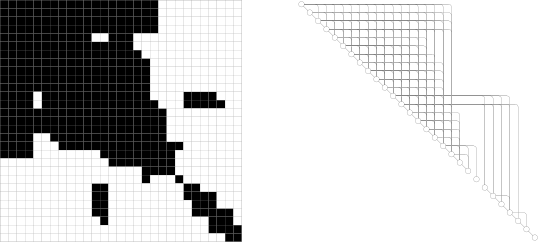 <?xml version="1.0"?>
<!DOCTYPE ipe SYSTEM "ipe.dtd">
<ipe version="70010" creator="Ipe 7.0.10">
<info created="D:20100909134504" modified="D:20100909150018"/>
<ipestyle name="GeometryCoreExport">
<layout paper="595.0 842.0" origin="0 0" frame="595.0 842.0"/>
<preamble>\renewcommand\familydefault{\sfdefault}</preamble>
<color name="pink" value="1.0 0.7529412 0.7921569"/>
<color name="navy" value="0.0 0.0 0.5019608"/>
<color name="darkgreen" value="0.0 0.3882353 0.0"/>
<color name="yellow" value="1.0 1.0 0.0"/>
<color name="turquoise" value="0.2509804 0.8745098 0.8156863"/>
<color name="CB light green" value="0.69803923 0.8745098 0.5411765"/>
<color name="CB dark red" value="0.8901961 0.101960786 0.10980392"/>
<color name="CB light purple" value="0.7921569 0.69803923 0.8392157"/>
<color name="red" value="1.0 0.0 0.0"/>
<color name="gold" value="1.0 0.8392157 0.0"/>
<color name="gray" value="0.7411765 0.7411765 0.7411765"/>
<color name="darkcyan" value="0.0 0.5411765 0.5411765"/>
<color name="lightblue" value="0.6745098 0.84313726 0.9019608"/>
<color name="white" value="1.0 1.0 1.0"/>
<color name="darkgray" value="0.6627451 0.6627451 0.6627451"/>
<color name="darkorange" value="1.0 0.54509807 0.0"/>
<color name="darkmagenta" value="0.5411765 0.0 0.5411765"/>
<color name="CB light orange" value="0.99215686 0.7490196 0.43529412"/>
<color name="darkblue" value="0.0 0.0 0.5411765"/>
<color name="lightcyan" value="0.8745098 1.0 1.0"/>
<color name="lightgray" value="0.8235294 0.8235294 0.8235294"/>
<color name="green" value="0.0 1.0 0.0"/>
<color name="lightyellow" value="1.0 1.0 0.8745098"/>
<color name="violet" value="0.92941177 0.50980395 0.92941177"/>
<color name="black" value="0.0 0.0 0.0"/>
<color name="brown" value="0.6431373 0.16470589 0.16470589"/>
<color name="lightgreen" value="0.5647059 0.92941177 0.5647059"/>
<color name="CB light red" value="0.9843137 0.6039216 0.6"/>
<color name="orange" value="1.0 0.6431373 0.0"/>
<color name="CB dark purple" value="0.41568628 0.23921569 0.6039216"/>
<color name="CB dark green" value="0.2 0.627451 0.17254902"/>
<color name="blue" value="0.0 0.0 1.0"/>
<color name="darkred" value="0.5411765 0.0 0.0"/>
<color name="seagreen" value="0.1764706 0.5411765 0.3372549"/>
<color name="purple" value="0.62352943 0.12156863 0.9372549"/>
<color name="CB dark orange" value="1.0 0.49803922 0.0"/>
<color name="CB light blue" value="0.6509804 0.80784315 0.8901961"/>
<color name="CB dark blue" value="0.12156863 0.47058824 0.7058824"/>
<symbolsize name="small" value="2.0"/>
<symbolsize name="normal" value="3.0"/>
<symbolsize name="large" value="5.0"/>
<symbolsize name="tiny" value="1.1"/>
<pen name="normal" value="0.4"/>
<pen name="fat" value="1.2"/>
<pen name="heavier" value="0.8"/>
<pen name="ultrafat" value="2.0"/>
<dashstyle name="dashed" value="[4.0] 0"/>
<dashstyle name="W dot heavier" value="[0.01 1.6] 0"/>
<dashstyle name="W dot fat" value="[0.01 2.4] 0"/>
<dashstyle name="W dot normal" value="[0.01 0.8] 0"/>
<dashstyle name="dash dot dotted" value="[4.0 2.0 1.0 2.0 1.0 2.0] 0"/>
<dashstyle name="W dashed normal" value="[1.0 1.7] 0"/>
<dashstyle name="W dashed heavier" value="[2.0 3.0] 0"/>
<dashstyle name="W dashed ultrafat" value="[5.0 8.5] 0"/>
<dashstyle name="dash dotted" value="[4.0 2.0 1.0 2.0] 0"/>
<dashstyle name="W dot ultrafat" value="[0.01 4.0] 0"/>
<dashstyle name="dotted" value="[1.0 3.0] 0"/>
<dashstyle name="W dashed fat" value="[3.0 5.1] 0"/>
<opacity name="25%" value="0.25"/>
<opacity name="opaque" value="1.0"/>
<opacity name="100%" value="1.0"/>
<opacity name="10%" value="0.1"/>
<opacity name="20%" value="0.2"/>
<opacity name="30%" value="0.3"/>
<opacity name="40%" value="0.4"/>
<opacity name="50%" value="0.5"/>
<opacity name="60%" value="0.6"/>
<opacity name="70%" value="0.75"/>
<opacity name="80%" value="0.8"/>
<opacity name="90%" value="0.9"/>
</ipestyle>
<page>
<layer name="default"/>
<view layers="default" active="default"/>
<path cap="1" layer="default" matrix="1.0 0.0 0.0 1.0 -0.0 -0.0" stroke="0.5019608 0.5019608 0.5019608" fill="black" pen="0.05">
20.0 104.0 m
23.0 104.0 l
23.0 107.0 l
20.0 107.0 l
h
</path>
<path cap="1" matrix="1.0 0.0 0.0 1.0 -0.0 -0.0" stroke="0.5019608 0.5019608 0.5019608" fill="black" pen="0.05">
20.0 101.0 m
23.0 101.0 l
23.0 104.0 l
20.0 104.0 l
h
</path>
<path cap="1" matrix="1.0 0.0 0.0 1.0 -0.0 -0.0" stroke="0.5019608 0.5019608 0.5019608" fill="black" pen="0.05">
20.0 98.0 m
23.0 98.0 l
23.0 101.0 l
20.0 101.0 l
h
</path>
<path cap="1" matrix="1.0 0.0 0.0 1.0 -0.0 -0.0" stroke="0.5019608 0.5019608 0.5019608" fill="black" pen="0.05">
20.0 95.0 m
23.0 95.0 l
23.0 98.0 l
20.0 98.0 l
h
</path>
<path cap="1" matrix="1.0 0.0 0.0 1.0 -0.0 -0.0" stroke="0.5019608 0.5019608 0.5019608" fill="black" pen="0.05">
20.0 92.0 m
23.0 92.0 l
23.0 95.0 l
20.0 95.0 l
h
</path>
<path cap="1" matrix="1.0 0.0 0.0 1.0 -0.0 -0.0" stroke="0.5019608 0.5019608 0.5019608" fill="black" pen="0.05">
20.0 89.0 m
23.0 89.0 l
23.0 92.0 l
20.0 92.0 l
h
</path>
<path cap="1" matrix="1.0 0.0 0.0 1.0 -0.0 -0.0" stroke="0.5019608 0.5019608 0.5019608" fill="black" pen="0.05">
20.0 86.0 m
23.0 86.0 l
23.0 89.0 l
20.0 89.0 l
h
</path>
<path cap="1" matrix="1.0 0.0 0.0 1.0 -0.0 -0.0" stroke="0.5019608 0.5019608 0.5019608" fill="black" pen="0.05">
20.0 83.0 m
23.0 83.0 l
23.0 86.0 l
20.0 86.0 l
h
</path>
<path cap="1" matrix="1.0 0.0 0.0 1.0 -0.0 -0.0" stroke="0.5019608 0.5019608 0.5019608" fill="black" pen="0.05">
20.0 80.0 m
23.0 80.0 l
23.0 83.0 l
20.0 83.0 l
h
</path>
<path cap="1" matrix="1.0 0.0 0.0 1.0 -0.0 -0.0" stroke="0.5019608 0.5019608 0.5019608" fill="black" pen="0.05">
20.0 77.0 m
23.0 77.0 l
23.0 80.0 l
20.0 80.0 l
h
</path>
<path cap="1" matrix="1.0 0.0 0.0 1.0 -0.0 -0.0" stroke="0.5019608 0.5019608 0.5019608" fill="black" pen="0.05">
20.0 74.0 m
23.0 74.0 l
23.0 77.0 l
20.0 77.0 l
h
</path>
<path cap="1" matrix="1.0 0.0 0.0 1.0 -0.0 -0.0" stroke="0.5019608 0.5019608 0.5019608" fill="black" pen="0.05">
20.0 71.0 m
23.0 71.0 l
23.0 74.0 l
20.0 74.0 l
h
</path>
<path cap="1" matrix="1.0 0.0 0.0 1.0 -0.0 -0.0" stroke="0.5019608 0.5019608 0.5019608" fill="black" pen="0.05">
20.0 68.0 m
23.0 68.0 l
23.0 71.0 l
20.0 71.0 l
h
</path>
<path cap="1" matrix="1.0 0.0 0.0 1.0 -0.0 -0.0" stroke="0.5019608 0.5019608 0.5019608" fill="black" pen="0.05">
20.0 65.0 m
23.0 65.0 l
23.0 68.0 l
20.0 68.0 l
h
</path>
<path cap="1" matrix="1.0 0.0 0.0 1.0 -0.0 -0.0" stroke="0.5019608 0.5019608 0.5019608" fill="black" pen="0.05">
20.0 62.0 m
23.0 62.0 l
23.0 65.0 l
20.0 65.0 l
h
</path>
<path cap="1" matrix="1.0 0.0 0.0 1.0 -0.0 -0.0" stroke="0.5019608 0.5019608 0.5019608" fill="black" pen="0.05">
20.0 59.0 m
23.0 59.0 l
23.0 62.0 l
20.0 62.0 l
h
</path>
<path cap="1" matrix="1.0 0.0 0.0 1.0 -0.0 -0.0" stroke="0.5019608 0.5019608 0.5019608" fill="black" pen="0.05">
20.0 56.0 m
23.0 56.0 l
23.0 59.0 l
20.0 59.0 l
h
</path>
<path cap="1" matrix="1.0 0.0 0.0 1.0 -0.0 -0.0" stroke="0.5019608 0.5019608 0.5019608" fill="black" pen="0.05">
20.0 53.0 m
23.0 53.0 l
23.0 56.0 l
20.0 56.0 l
h
</path>
<path cap="1" matrix="1.0 0.0 0.0 1.0 -0.0 -0.0" stroke="0.5019608 0.5019608 0.5019608" fill="black" pen="0.05">
20.0 50.0 m
23.0 50.0 l
23.0 53.0 l
20.0 53.0 l
h
</path>
<path cap="1" matrix="1.0 0.0 0.0 1.0 -0.0 -0.0" stroke="0.5019608 0.5019608 0.5019608" fill="black" pen="0.05">
23.0 104.0 m
26.0 104.0 l
26.0 107.0 l
23.0 107.0 l
h
</path>
<path cap="1" matrix="1.0 0.0 0.0 1.0 -0.0 -0.0" stroke="0.5019608 0.5019608 0.5019608" fill="black" pen="0.05">
23.0 101.0 m
26.0 101.0 l
26.0 104.0 l
23.0 104.0 l
h
</path>
<path cap="1" matrix="1.0 0.0 0.0 1.0 -0.0 -0.0" stroke="0.5019608 0.5019608 0.5019608" fill="black" pen="0.05">
23.0 98.0 m
26.0 98.0 l
26.0 101.0 l
23.0 101.0 l
h
</path>
<path cap="1" matrix="1.0 0.0 0.0 1.0 -0.0 -0.0" stroke="0.5019608 0.5019608 0.5019608" fill="black" pen="0.05">
23.0 95.0 m
26.0 95.0 l
26.0 98.0 l
23.0 98.0 l
h
</path>
<path cap="1" matrix="1.0 0.0 0.0 1.0 -0.0 -0.0" stroke="0.5019608 0.5019608 0.5019608" fill="black" pen="0.05">
23.0 92.0 m
26.0 92.0 l
26.0 95.0 l
23.0 95.0 l
h
</path>
<path cap="1" matrix="1.0 0.0 0.0 1.0 -0.0 -0.0" stroke="0.5019608 0.5019608 0.5019608" fill="black" pen="0.05">
23.0 89.0 m
26.0 89.0 l
26.0 92.0 l
23.0 92.0 l
h
</path>
<path cap="1" matrix="1.0 0.0 0.0 1.0 -0.0 -0.0" stroke="0.5019608 0.5019608 0.5019608" fill="black" pen="0.05">
23.0 86.0 m
26.0 86.0 l
26.0 89.0 l
23.0 89.0 l
h
</path>
<path cap="1" matrix="1.0 0.0 0.0 1.0 -0.0 -0.0" stroke="0.5019608 0.5019608 0.5019608" fill="black" pen="0.05">
23.0 83.0 m
26.0 83.0 l
26.0 86.0 l
23.0 86.0 l
h
</path>
<path cap="1" matrix="1.0 0.0 0.0 1.0 -0.0 -0.0" stroke="0.5019608 0.5019608 0.5019608" fill="black" pen="0.05">
23.0 80.0 m
26.0 80.0 l
26.0 83.0 l
23.0 83.0 l
h
</path>
<path cap="1" matrix="1.0 0.0 0.0 1.0 -0.0 -0.0" stroke="0.5019608 0.5019608 0.5019608" fill="black" pen="0.05">
23.0 77.0 m
26.0 77.0 l
26.0 80.0 l
23.0 80.0 l
h
</path>
<path cap="1" matrix="1.0 0.0 0.0 1.0 -0.0 -0.0" stroke="0.5019608 0.5019608 0.5019608" fill="black" pen="0.05">
23.0 74.0 m
26.0 74.0 l
26.0 77.0 l
23.0 77.0 l
h
</path>
<path cap="1" matrix="1.0 0.0 0.0 1.0 -0.0 -0.0" stroke="0.5019608 0.5019608 0.5019608" fill="black" pen="0.05">
23.0 71.0 m
26.0 71.0 l
26.0 74.0 l
23.0 74.0 l
h
</path>
<path cap="1" matrix="1.0 0.0 0.0 1.0 -0.0 -0.0" stroke="0.5019608 0.5019608 0.5019608" fill="black" pen="0.05">
23.0 68.0 m
26.0 68.0 l
26.0 71.0 l
23.0 71.0 l
h
</path>
<path cap="1" matrix="1.0 0.0 0.0 1.0 -0.0 -0.0" stroke="0.5019608 0.5019608 0.5019608" fill="black" pen="0.05">
23.0 65.0 m
26.0 65.0 l
26.0 68.0 l
23.0 68.0 l
h
</path>
<path cap="1" matrix="1.0 0.0 0.0 1.0 -0.0 -0.0" stroke="0.5019608 0.5019608 0.5019608" fill="black" pen="0.05">
23.0 62.0 m
26.0 62.0 l
26.0 65.0 l
23.0 65.0 l
h
</path>
<path cap="1" matrix="1.0 0.0 0.0 1.0 -0.0 -0.0" stroke="0.5019608 0.5019608 0.5019608" fill="black" pen="0.05">
23.0 59.0 m
26.0 59.0 l
26.0 62.0 l
23.0 62.0 l
h
</path>
<path cap="1" matrix="1.0 0.0 0.0 1.0 -0.0 -0.0" stroke="0.5019608 0.5019608 0.5019608" fill="black" pen="0.05">
23.0 56.0 m
26.0 56.0 l
26.0 59.0 l
23.0 59.0 l
h
</path>
<path cap="1" matrix="1.0 0.0 0.0 1.0 -0.0 -0.0" stroke="0.5019608 0.5019608 0.5019608" fill="black" pen="0.05">
23.0 53.0 m
26.0 53.0 l
26.0 56.0 l
23.0 56.0 l
h
</path>
<path cap="1" matrix="1.0 0.0 0.0 1.0 -0.0 -0.0" stroke="0.5019608 0.5019608 0.5019608" fill="black" pen="0.05">
23.0 50.0 m
26.0 50.0 l
26.0 53.0 l
23.0 53.0 l
h
</path>
<path cap="1" matrix="1.0 0.0 0.0 1.0 -0.0 -0.0" stroke="0.5019608 0.5019608 0.5019608" fill="black" pen="0.05">
26.0 104.0 m
29.0 104.0 l
29.0 107.0 l
26.0 107.0 l
h
</path>
<path cap="1" matrix="1.0 0.0 0.0 1.0 -0.0 -0.0" stroke="0.5019608 0.5019608 0.5019608" fill="black" pen="0.05">
26.0 101.0 m
29.0 101.0 l
29.0 104.0 l
26.0 104.0 l
h
</path>
<path cap="1" matrix="1.0 0.0 0.0 1.0 -0.0 -0.0" stroke="0.5019608 0.5019608 0.5019608" fill="black" pen="0.05">
26.0 98.0 m
29.0 98.0 l
29.0 101.0 l
26.0 101.0 l
h
</path>
<path cap="1" matrix="1.0 0.0 0.0 1.0 -0.0 -0.0" stroke="0.5019608 0.5019608 0.5019608" fill="black" pen="0.05">
26.0 95.0 m
29.0 95.0 l
29.0 98.0 l
26.0 98.0 l
h
</path>
<path cap="1" matrix="1.0 0.0 0.0 1.0 -0.0 -0.0" stroke="0.5019608 0.5019608 0.5019608" fill="black" pen="0.05">
26.0 92.0 m
29.0 92.0 l
29.0 95.0 l
26.0 95.0 l
h
</path>
<path cap="1" matrix="1.0 0.0 0.0 1.0 -0.0 -0.0" stroke="0.5019608 0.5019608 0.5019608" fill="black" pen="0.05">
26.0 89.0 m
29.0 89.0 l
29.0 92.0 l
26.0 92.0 l
h
</path>
<path cap="1" matrix="1.0 0.0 0.0 1.0 -0.0 -0.0" stroke="0.5019608 0.5019608 0.5019608" fill="black" pen="0.05">
26.0 86.0 m
29.0 86.0 l
29.0 89.0 l
26.0 89.0 l
h
</path>
<path cap="1" matrix="1.0 0.0 0.0 1.0 -0.0 -0.0" stroke="0.5019608 0.5019608 0.5019608" fill="black" pen="0.05">
26.0 83.0 m
29.0 83.0 l
29.0 86.0 l
26.0 86.0 l
h
</path>
<path cap="1" matrix="1.0 0.0 0.0 1.0 -0.0 -0.0" stroke="0.5019608 0.5019608 0.5019608" fill="black" pen="0.05">
26.0 80.0 m
29.0 80.0 l
29.0 83.0 l
26.0 83.0 l
h
</path>
<path cap="1" matrix="1.0 0.0 0.0 1.0 -0.0 -0.0" stroke="0.5019608 0.5019608 0.5019608" fill="black" pen="0.05">
26.0 77.0 m
29.0 77.0 l
29.0 80.0 l
26.0 80.0 l
h
</path>
<path cap="1" matrix="1.0 0.0 0.0 1.0 -0.0 -0.0" stroke="0.5019608 0.5019608 0.5019608" fill="black" pen="0.05">
26.0 74.0 m
29.0 74.0 l
29.0 77.0 l
26.0 77.0 l
h
</path>
<path cap="1" matrix="1.0 0.0 0.0 1.0 -0.0 -0.0" stroke="0.5019608 0.5019608 0.5019608" fill="black" pen="0.05">
26.0 71.0 m
29.0 71.0 l
29.0 74.0 l
26.0 74.0 l
h
</path>
<path cap="1" matrix="1.0 0.0 0.0 1.0 -0.0 -0.0" stroke="0.5019608 0.5019608 0.5019608" fill="black" pen="0.05">
26.0 68.0 m
29.0 68.0 l
29.0 71.0 l
26.0 71.0 l
h
</path>
<path cap="1" matrix="1.0 0.0 0.0 1.0 -0.0 -0.0" stroke="0.5019608 0.5019608 0.5019608" fill="black" pen="0.05">
26.0 65.0 m
29.0 65.0 l
29.0 68.0 l
26.0 68.0 l
h
</path>
<path cap="1" matrix="1.0 0.0 0.0 1.0 -0.0 -0.0" stroke="0.5019608 0.5019608 0.5019608" fill="black" pen="0.05">
26.0 62.0 m
29.0 62.0 l
29.0 65.0 l
26.0 65.0 l
h
</path>
<path cap="1" matrix="1.0 0.0 0.0 1.0 -0.0 -0.0" stroke="0.5019608 0.5019608 0.5019608" fill="black" pen="0.05">
26.0 59.0 m
29.0 59.0 l
29.0 62.0 l
26.0 62.0 l
h
</path>
<path cap="1" matrix="1.0 0.0 0.0 1.0 -0.0 -0.0" stroke="0.5019608 0.5019608 0.5019608" fill="black" pen="0.05">
26.0 56.0 m
29.0 56.0 l
29.0 59.0 l
26.0 59.0 l
h
</path>
<path cap="1" matrix="1.0 0.0 0.0 1.0 -0.0 -0.0" stroke="0.5019608 0.5019608 0.5019608" fill="black" pen="0.05">
26.0 53.0 m
29.0 53.0 l
29.0 56.0 l
26.0 56.0 l
h
</path>
<path cap="1" matrix="1.0 0.0 0.0 1.0 -0.0 -0.0" stroke="0.5019608 0.5019608 0.5019608" fill="black" pen="0.05">
26.0 50.0 m
29.0 50.0 l
29.0 53.0 l
26.0 53.0 l
h
</path>
<path cap="1" matrix="1.0 0.0 0.0 1.0 -0.0 -0.0" stroke="0.5019608 0.5019608 0.5019608" fill="black" pen="0.05">
29.0 104.0 m
32.0 104.0 l
32.0 107.0 l
29.0 107.0 l
h
</path>
<path cap="1" matrix="1.0 0.0 0.0 1.0 -0.0 -0.0" stroke="0.5019608 0.5019608 0.5019608" fill="black" pen="0.05">
29.0 101.0 m
32.0 101.0 l
32.0 104.0 l
29.0 104.0 l
h
</path>
<path cap="1" matrix="1.0 0.0 0.0 1.0 -0.0 -0.0" stroke="0.5019608 0.5019608 0.5019608" fill="black" pen="0.05">
29.0 98.0 m
32.0 98.0 l
32.0 101.0 l
29.0 101.0 l
h
</path>
<path cap="1" matrix="1.0 0.0 0.0 1.0 -0.0 -0.0" stroke="0.5019608 0.5019608 0.5019608" fill="black" pen="0.05">
29.0 95.0 m
32.0 95.0 l
32.0 98.0 l
29.0 98.0 l
h
</path>
<path cap="1" matrix="1.0 0.0 0.0 1.0 -0.0 -0.0" stroke="0.5019608 0.5019608 0.5019608" fill="black" pen="0.05">
29.0 92.0 m
32.0 92.0 l
32.0 95.0 l
29.0 95.0 l
h
</path>
<path cap="1" matrix="1.0 0.0 0.0 1.0 -0.0 -0.0" stroke="0.5019608 0.5019608 0.5019608" fill="black" pen="0.05">
29.0 89.0 m
32.0 89.0 l
32.0 92.0 l
29.0 92.0 l
h
</path>
<path cap="1" matrix="1.0 0.0 0.0 1.0 -0.0 -0.0" stroke="0.5019608 0.5019608 0.5019608" fill="black" pen="0.05">
29.0 86.0 m
32.0 86.0 l
32.0 89.0 l
29.0 89.0 l
h
</path>
<path cap="1" matrix="1.0 0.0 0.0 1.0 -0.0 -0.0" stroke="0.5019608 0.5019608 0.5019608" fill="black" pen="0.05">
29.0 83.0 m
32.0 83.0 l
32.0 86.0 l
29.0 86.0 l
h
</path>
<path cap="1" matrix="1.0 0.0 0.0 1.0 -0.0 -0.0" stroke="0.5019608 0.5019608 0.5019608" fill="black" pen="0.05">
29.0 80.0 m
32.0 80.0 l
32.0 83.0 l
29.0 83.0 l
h
</path>
<path cap="1" matrix="1.0 0.0 0.0 1.0 -0.0 -0.0" stroke="0.5019608 0.5019608 0.5019608" fill="black" pen="0.05">
29.0 77.0 m
32.0 77.0 l
32.0 80.0 l
29.0 80.0 l
h
</path>
<path cap="1" matrix="1.0 0.0 0.0 1.0 -0.0 -0.0" stroke="0.5019608 0.5019608 0.5019608" fill="black" pen="0.05">
29.0 74.0 m
32.0 74.0 l
32.0 77.0 l
29.0 77.0 l
h
</path>
<path cap="1" matrix="1.0 0.0 0.0 1.0 -0.0 -0.0" stroke="0.5019608 0.5019608 0.5019608" fill="black" pen="0.05">
29.0 71.0 m
32.0 71.0 l
32.0 74.0 l
29.0 74.0 l
h
</path>
<path cap="1" matrix="1.0 0.0 0.0 1.0 -0.0 -0.0" stroke="0.5019608 0.5019608 0.5019608" fill="black" pen="0.05">
29.0 68.0 m
32.0 68.0 l
32.0 71.0 l
29.0 71.0 l
h
</path>
<path cap="1" matrix="1.0 0.0 0.0 1.0 -0.0 -0.0" stroke="0.5019608 0.5019608 0.5019608" fill="black" pen="0.05">
29.0 65.0 m
32.0 65.0 l
32.0 68.0 l
29.0 68.0 l
h
</path>
<path cap="1" matrix="1.0 0.0 0.0 1.0 -0.0 -0.0" stroke="0.5019608 0.5019608 0.5019608" fill="black" pen="0.05">
29.0 62.0 m
32.0 62.0 l
32.0 65.0 l
29.0 65.0 l
h
</path>
<path cap="1" matrix="1.0 0.0 0.0 1.0 -0.0 -0.0" stroke="0.5019608 0.5019608 0.5019608" fill="black" pen="0.05">
29.0 59.0 m
32.0 59.0 l
32.0 62.0 l
29.0 62.0 l
h
</path>
<path cap="1" matrix="1.0 0.0 0.0 1.0 -0.0 -0.0" stroke="0.5019608 0.5019608 0.5019608" fill="black" pen="0.05">
29.0 56.0 m
32.0 56.0 l
32.0 59.0 l
29.0 59.0 l
h
</path>
<path cap="1" matrix="1.0 0.0 0.0 1.0 -0.0 -0.0" stroke="0.5019608 0.5019608 0.5019608" fill="black" pen="0.05">
29.0 53.0 m
32.0 53.0 l
32.0 56.0 l
29.0 56.0 l
h
</path>
<path cap="1" matrix="1.0 0.0 0.0 1.0 -0.0 -0.0" stroke="0.5019608 0.5019608 0.5019608" fill="black" pen="0.05">
29.0 50.0 m
32.0 50.0 l
32.0 53.0 l
29.0 53.0 l
h
</path>
<path cap="1" matrix="1.0 0.0 0.0 1.0 -0.0 -0.0" stroke="0.5019608 0.5019608 0.5019608" fill="black" pen="0.05">
32.0 104.0 m
35.0 104.0 l
35.0 107.0 l
32.0 107.0 l
h
</path>
<path cap="1" matrix="1.0 0.0 0.0 1.0 -0.0 -0.0" stroke="0.5019608 0.5019608 0.5019608" fill="black" pen="0.05">
32.0 101.0 m
35.0 101.0 l
35.0 104.0 l
32.0 104.0 l
h
</path>
<path cap="1" matrix="1.0 0.0 0.0 1.0 -0.0 -0.0" stroke="0.5019608 0.5019608 0.5019608" fill="black" pen="0.05">
32.0 98.0 m
35.0 98.0 l
35.0 101.0 l
32.0 101.0 l
h
</path>
<path cap="1" matrix="1.0 0.0 0.0 1.0 -0.0 -0.0" stroke="0.5019608 0.5019608 0.5019608" fill="black" pen="0.05">
32.0 95.0 m
35.0 95.0 l
35.0 98.0 l
32.0 98.0 l
h
</path>
<path cap="1" matrix="1.0 0.0 0.0 1.0 -0.0 -0.0" stroke="0.5019608 0.5019608 0.5019608" fill="black" pen="0.05">
32.0 92.0 m
35.0 92.0 l
35.0 95.0 l
32.0 95.0 l
h
</path>
<path cap="1" matrix="1.0 0.0 0.0 1.0 -0.0 -0.0" stroke="0.5019608 0.5019608 0.5019608" fill="black" pen="0.05">
32.0 89.0 m
35.0 89.0 l
35.0 92.0 l
32.0 92.0 l
h
</path>
<path cap="1" matrix="1.0 0.0 0.0 1.0 -0.0 -0.0" stroke="0.5019608 0.5019608 0.5019608" fill="black" pen="0.05">
32.0 86.0 m
35.0 86.0 l
35.0 89.0 l
32.0 89.0 l
h
</path>
<path cap="1" matrix="1.0 0.0 0.0 1.0 -0.0 -0.0" stroke="0.5019608 0.5019608 0.5019608" fill="black" pen="0.05">
32.0 83.0 m
35.0 83.0 l
35.0 86.0 l
32.0 86.0 l
h
</path>
<path cap="1" matrix="1.0 0.0 0.0 1.0 -0.0 -0.0" stroke="0.5019608 0.5019608 0.5019608" fill="black" pen="0.05">
32.0 80.0 m
35.0 80.0 l
35.0 83.0 l
32.0 83.0 l
h
</path>
<path cap="1" matrix="1.0 0.0 0.0 1.0 -0.0 -0.0" stroke="0.5019608 0.5019608 0.5019608" fill="black" pen="0.05">
32.0 77.0 m
35.0 77.0 l
35.0 80.0 l
32.0 80.0 l
h
</path>
<path cap="1" matrix="1.0 0.0 0.0 1.0 -0.0 -0.0" stroke="0.5019608 0.5019608 0.5019608" fill="black" pen="0.05">
32.0 74.0 m
35.0 74.0 l
35.0 77.0 l
32.0 77.0 l
h
</path>
<path cap="1" matrix="1.0 0.0 0.0 1.0 -0.0 -0.0" stroke="0.5019608 0.5019608 0.5019608" fill="black" pen="0.05">
32.0 65.0 m
35.0 65.0 l
35.0 68.0 l
32.0 68.0 l
h
</path>
<path cap="1" matrix="1.0 0.0 0.0 1.0 -0.0 -0.0" stroke="0.5019608 0.5019608 0.5019608" fill="black" pen="0.05">
32.0 62.0 m
35.0 62.0 l
35.0 65.0 l
32.0 65.0 l
h
</path>
<path cap="1" matrix="1.0 0.0 0.0 1.0 -0.0 -0.0" stroke="0.5019608 0.5019608 0.5019608" fill="black" pen="0.05">
32.0 59.0 m
35.0 59.0 l
35.0 62.0 l
32.0 62.0 l
h
</path>
<path cap="1" matrix="1.0 0.0 0.0 1.0 -0.0 -0.0" stroke="0.5019608 0.5019608 0.5019608" fill="black" pen="0.05">
35.0 104.0 m
38.0 104.0 l
38.0 107.0 l
35.0 107.0 l
h
</path>
<path cap="1" matrix="1.0 0.0 0.0 1.0 -0.0 -0.0" stroke="0.5019608 0.5019608 0.5019608" fill="black" pen="0.05">
35.0 101.0 m
38.0 101.0 l
38.0 104.0 l
35.0 104.0 l
h
</path>
<path cap="1" matrix="1.0 0.0 0.0 1.0 -0.0 -0.0" stroke="0.5019608 0.5019608 0.5019608" fill="black" pen="0.05">
35.0 98.0 m
38.0 98.0 l
38.0 101.0 l
35.0 101.0 l
h
</path>
<path cap="1" matrix="1.0 0.0 0.0 1.0 -0.0 -0.0" stroke="0.5019608 0.5019608 0.5019608" fill="black" pen="0.05">
35.0 95.0 m
38.0 95.0 l
38.0 98.0 l
35.0 98.0 l
h
</path>
<path cap="1" matrix="1.0 0.0 0.0 1.0 -0.0 -0.0" stroke="0.5019608 0.5019608 0.5019608" fill="black" pen="0.05">
35.0 92.0 m
38.0 92.0 l
38.0 95.0 l
35.0 95.0 l
h
</path>
<path cap="1" matrix="1.0 0.0 0.0 1.0 -0.0 -0.0" stroke="0.5019608 0.5019608 0.5019608" fill="black" pen="0.05">
35.0 89.0 m
38.0 89.0 l
38.0 92.0 l
35.0 92.0 l
h
</path>
<path cap="1" matrix="1.0 0.0 0.0 1.0 -0.0 -0.0" stroke="0.5019608 0.5019608 0.5019608" fill="black" pen="0.05">
35.0 86.0 m
38.0 86.0 l
38.0 89.0 l
35.0 89.0 l
h
</path>
<path cap="1" matrix="1.0 0.0 0.0 1.0 -0.0 -0.0" stroke="0.5019608 0.5019608 0.5019608" fill="black" pen="0.05">
35.0 83.0 m
38.0 83.0 l
38.0 86.0 l
35.0 86.0 l
h
</path>
<path cap="1" matrix="1.0 0.0 0.0 1.0 -0.0 -0.0" stroke="0.5019608 0.5019608 0.5019608" fill="black" pen="0.05">
35.0 80.0 m
38.0 80.0 l
38.0 83.0 l
35.0 83.0 l
h
</path>
<path cap="1" matrix="1.0 0.0 0.0 1.0 -0.0 -0.0" stroke="0.5019608 0.5019608 0.5019608" fill="black" pen="0.05">
35.0 77.0 m
38.0 77.0 l
38.0 80.0 l
35.0 80.0 l
h
</path>
<path cap="1" matrix="1.0 0.0 0.0 1.0 -0.0 -0.0" stroke="0.5019608 0.5019608 0.5019608" fill="black" pen="0.05">
35.0 74.0 m
38.0 74.0 l
38.0 77.0 l
35.0 77.0 l
h
</path>
<path cap="1" matrix="1.0 0.0 0.0 1.0 -0.0 -0.0" stroke="0.5019608 0.5019608 0.5019608" fill="black" pen="0.05">
35.0 71.0 m
38.0 71.0 l
38.0 74.0 l
35.0 74.0 l
h
</path>
<path cap="1" matrix="1.0 0.0 0.0 1.0 -0.0 -0.0" stroke="0.5019608 0.5019608 0.5019608" fill="black" pen="0.05">
35.0 68.0 m
38.0 68.0 l
38.0 71.0 l
35.0 71.0 l
h
</path>
<path cap="1" matrix="1.0 0.0 0.0 1.0 -0.0 -0.0" stroke="0.5019608 0.5019608 0.5019608" fill="black" pen="0.05">
35.0 65.0 m
38.0 65.0 l
38.0 68.0 l
35.0 68.0 l
h
</path>
<path cap="1" matrix="1.0 0.0 0.0 1.0 -0.0 -0.0" stroke="0.5019608 0.5019608 0.5019608" fill="black" pen="0.05">
35.0 62.0 m
38.0 62.0 l
38.0 65.0 l
35.0 65.0 l
h
</path>
<path cap="1" matrix="1.0 0.0 0.0 1.0 -0.0 -0.0" stroke="0.5019608 0.5019608 0.5019608" fill="black" pen="0.05">
35.0 59.0 m
38.0 59.0 l
38.0 62.0 l
35.0 62.0 l
h
</path>
<path cap="1" matrix="1.0 0.0 0.0 1.0 -0.0 -0.0" stroke="0.5019608 0.5019608 0.5019608" fill="black" pen="0.05">
38.0 104.0 m
41.0 104.0 l
41.0 107.0 l
38.0 107.0 l
h
</path>
<path cap="1" matrix="1.0 0.0 0.0 1.0 -0.0 -0.0" stroke="0.5019608 0.5019608 0.5019608" fill="black" pen="0.05">
38.0 101.0 m
41.0 101.0 l
41.0 104.0 l
38.0 104.0 l
h
</path>
<path cap="1" matrix="1.0 0.0 0.0 1.0 -0.0 -0.0" stroke="0.5019608 0.5019608 0.5019608" fill="black" pen="0.05">
38.0 98.0 m
41.0 98.0 l
41.0 101.0 l
38.0 101.0 l
h
</path>
<path cap="1" matrix="1.0 0.0 0.0 1.0 -0.0 -0.0" stroke="0.5019608 0.5019608 0.5019608" fill="black" pen="0.05">
38.0 95.0 m
41.0 95.0 l
41.0 98.0 l
38.0 98.0 l
h
</path>
<path cap="1" matrix="1.0 0.0 0.0 1.0 -0.0 -0.0" stroke="0.5019608 0.5019608 0.5019608" fill="black" pen="0.05">
38.0 92.0 m
41.0 92.0 l
41.0 95.0 l
38.0 95.0 l
h
</path>
<path cap="1" matrix="1.0 0.0 0.0 1.0 -0.0 -0.0" stroke="0.5019608 0.5019608 0.5019608" fill="black" pen="0.05">
38.0 89.0 m
41.0 89.0 l
41.0 92.0 l
38.0 92.0 l
h
</path>
<path cap="1" matrix="1.0 0.0 0.0 1.0 -0.0 -0.0" stroke="0.5019608 0.5019608 0.5019608" fill="black" pen="0.05">
38.0 86.0 m
41.0 86.0 l
41.0 89.0 l
38.0 89.0 l
h
</path>
<path cap="1" matrix="1.0 0.0 0.0 1.0 -0.0 -0.0" stroke="0.5019608 0.5019608 0.5019608" fill="black" pen="0.05">
38.0 83.0 m
41.0 83.0 l
41.0 86.0 l
38.0 86.0 l
h
</path>
<path cap="1" matrix="1.0 0.0 0.0 1.0 -0.0 -0.0" stroke="0.5019608 0.5019608 0.5019608" fill="black" pen="0.05">
38.0 80.0 m
41.0 80.0 l
41.0 83.0 l
38.0 83.0 l
h
</path>
<path cap="1" matrix="1.0 0.0 0.0 1.0 -0.0 -0.0" stroke="0.5019608 0.5019608 0.5019608" fill="black" pen="0.05">
38.0 77.0 m
41.0 77.0 l
41.0 80.0 l
38.0 80.0 l
h
</path>
<path cap="1" matrix="1.0 0.0 0.0 1.0 -0.0 -0.0" stroke="0.5019608 0.5019608 0.5019608" fill="black" pen="0.05">
38.0 74.0 m
41.0 74.0 l
41.0 77.0 l
38.0 77.0 l
h
</path>
<path cap="1" matrix="1.0 0.0 0.0 1.0 -0.0 -0.0" stroke="0.5019608 0.5019608 0.5019608" fill="black" pen="0.05">
38.0 71.0 m
41.0 71.0 l
41.0 74.0 l
38.0 74.0 l
h
</path>
<path cap="1" matrix="1.0 0.0 0.0 1.0 -0.0 -0.0" stroke="0.5019608 0.5019608 0.5019608" fill="black" pen="0.05">
38.0 68.0 m
41.0 68.0 l
41.0 71.0 l
38.0 71.0 l
h
</path>
<path cap="1" matrix="1.0 0.0 0.0 1.0 -0.0 -0.0" stroke="0.5019608 0.5019608 0.5019608" fill="black" pen="0.05">
38.0 65.0 m
41.0 65.0 l
41.0 68.0 l
38.0 68.0 l
h
</path>
<path cap="1" matrix="1.0 0.0 0.0 1.0 -0.0 -0.0" stroke="0.5019608 0.5019608 0.5019608" fill="black" pen="0.05">
38.0 62.0 m
41.0 62.0 l
41.0 65.0 l
38.0 65.0 l
h
</path>
<path cap="1" matrix="1.0 0.0 0.0 1.0 -0.0 -0.0" stroke="0.5019608 0.5019608 0.5019608" fill="black" pen="0.05">
38.0 59.0 m
41.0 59.0 l
41.0 62.0 l
38.0 62.0 l
h
</path>
<path cap="1" matrix="1.0 0.0 0.0 1.0 -0.0 -0.0" stroke="0.5019608 0.5019608 0.5019608" fill="black" pen="0.05">
38.0 56.0 m
41.0 56.0 l
41.0 59.0 l
38.0 59.0 l
h
</path>
<path cap="1" matrix="1.0 0.0 0.0 1.0 -0.0 -0.0" stroke="0.5019608 0.5019608 0.5019608" fill="black" pen="0.05">
41.0 104.0 m
44.0 104.0 l
44.0 107.0 l
41.0 107.0 l
h
</path>
<path cap="1" matrix="1.0 0.0 0.0 1.0 -0.0 -0.0" stroke="0.5019608 0.5019608 0.5019608" fill="black" pen="0.05">
41.0 101.0 m
44.0 101.0 l
44.0 104.0 l
41.0 104.0 l
h
</path>
<path cap="1" matrix="1.0 0.0 0.0 1.0 -0.0 -0.0" stroke="0.5019608 0.5019608 0.5019608" fill="black" pen="0.05">
41.0 98.0 m
44.0 98.0 l
44.0 101.0 l
41.0 101.0 l
h
</path>
<path cap="1" matrix="1.0 0.0 0.0 1.0 -0.0 -0.0" stroke="0.5019608 0.5019608 0.5019608" fill="black" pen="0.05">
41.0 95.0 m
44.0 95.0 l
44.0 98.0 l
41.0 98.0 l
h
</path>
<path cap="1" matrix="1.0 0.0 0.0 1.0 -0.0 -0.0" stroke="0.5019608 0.5019608 0.5019608" fill="black" pen="0.05">
41.0 92.0 m
44.0 92.0 l
44.0 95.0 l
41.0 95.0 l
h
</path>
<path cap="1" matrix="1.0 0.0 0.0 1.0 -0.0 -0.0" stroke="0.5019608 0.5019608 0.5019608" fill="black" pen="0.05">
41.0 89.0 m
44.0 89.0 l
44.0 92.0 l
41.0 92.0 l
h
</path>
<path cap="1" matrix="1.0 0.0 0.0 1.0 -0.0 -0.0" stroke="0.5019608 0.5019608 0.5019608" fill="black" pen="0.05">
41.0 86.0 m
44.0 86.0 l
44.0 89.0 l
41.0 89.0 l
h
</path>
<path cap="1" matrix="1.0 0.0 0.0 1.0 -0.0 -0.0" stroke="0.5019608 0.5019608 0.5019608" fill="black" pen="0.05">
41.0 83.0 m
44.0 83.0 l
44.0 86.0 l
41.0 86.0 l
h
</path>
<path cap="1" matrix="1.0 0.0 0.0 1.0 -0.0 -0.0" stroke="0.5019608 0.5019608 0.5019608" fill="black" pen="0.05">
41.0 80.0 m
44.0 80.0 l
44.0 83.0 l
41.0 83.0 l
h
</path>
<path cap="1" matrix="1.0 0.0 0.0 1.0 -0.0 -0.0" stroke="0.5019608 0.5019608 0.5019608" fill="black" pen="0.05">
41.0 77.0 m
44.0 77.0 l
44.0 80.0 l
41.0 80.0 l
h
</path>
<path cap="1" matrix="1.0 0.0 0.0 1.0 -0.0 -0.0" stroke="0.5019608 0.5019608 0.5019608" fill="black" pen="0.05">
41.0 74.0 m
44.0 74.0 l
44.0 77.0 l
41.0 77.0 l
h
</path>
<path cap="1" matrix="1.0 0.0 0.0 1.0 -0.0 -0.0" stroke="0.5019608 0.5019608 0.5019608" fill="black" pen="0.05">
41.0 71.0 m
44.0 71.0 l
44.0 74.0 l
41.0 74.0 l
h
</path>
<path cap="1" matrix="1.0 0.0 0.0 1.0 -0.0 -0.0" stroke="0.5019608 0.5019608 0.5019608" fill="black" pen="0.05">
41.0 68.0 m
44.0 68.0 l
44.0 71.0 l
41.0 71.0 l
h
</path>
<path cap="1" matrix="1.0 0.0 0.0 1.0 -0.0 -0.0" stroke="0.5019608 0.5019608 0.5019608" fill="black" pen="0.05">
41.0 65.0 m
44.0 65.0 l
44.0 68.0 l
41.0 68.0 l
h
</path>
<path cap="1" matrix="1.0 0.0 0.0 1.0 -0.0 -0.0" stroke="0.5019608 0.5019608 0.5019608" fill="black" pen="0.05">
41.0 62.0 m
44.0 62.0 l
44.0 65.0 l
41.0 65.0 l
h
</path>
<path cap="1" matrix="1.0 0.0 0.0 1.0 -0.0 -0.0" stroke="0.5019608 0.5019608 0.5019608" fill="black" pen="0.05">
41.0 59.0 m
44.0 59.0 l
44.0 62.0 l
41.0 62.0 l
h
</path>
<path cap="1" matrix="1.0 0.0 0.0 1.0 -0.0 -0.0" stroke="0.5019608 0.5019608 0.5019608" fill="black" pen="0.05">
41.0 56.0 m
44.0 56.0 l
44.0 59.0 l
41.0 59.0 l
h
</path>
<path cap="1" matrix="1.0 0.0 0.0 1.0 -0.0 -0.0" stroke="0.5019608 0.5019608 0.5019608" fill="black" pen="0.05">
41.0 53.0 m
44.0 53.0 l
44.0 56.0 l
41.0 56.0 l
h
</path>
<path cap="1" matrix="1.0 0.0 0.0 1.0 -0.0 -0.0" stroke="0.5019608 0.5019608 0.5019608" fill="black" pen="0.05">
44.0 104.0 m
47.0 104.0 l
47.0 107.0 l
44.0 107.0 l
h
</path>
<path cap="1" matrix="1.0 0.0 0.0 1.0 -0.0 -0.0" stroke="0.5019608 0.5019608 0.5019608" fill="black" pen="0.05">
44.0 101.0 m
47.0 101.0 l
47.0 104.0 l
44.0 104.0 l
h
</path>
<path cap="1" matrix="1.0 0.0 0.0 1.0 -0.0 -0.0" stroke="0.5019608 0.5019608 0.5019608" fill="black" pen="0.05">
44.0 98.0 m
47.0 98.0 l
47.0 101.0 l
44.0 101.0 l
h
</path>
<path cap="1" matrix="1.0 0.0 0.0 1.0 -0.0 -0.0" stroke="0.5019608 0.5019608 0.5019608" fill="black" pen="0.05">
44.0 95.0 m
47.0 95.0 l
47.0 98.0 l
44.0 98.0 l
h
</path>
<path cap="1" matrix="1.0 0.0 0.0 1.0 -0.0 -0.0" stroke="0.5019608 0.5019608 0.5019608" fill="black" pen="0.05">
44.0 92.0 m
47.0 92.0 l
47.0 95.0 l
44.0 95.0 l
h
</path>
<path cap="1" matrix="1.0 0.0 0.0 1.0 -0.0 -0.0" stroke="0.5019608 0.5019608 0.5019608" fill="black" pen="0.05">
44.0 89.0 m
47.0 89.0 l
47.0 92.0 l
44.0 92.0 l
h
</path>
<path cap="1" matrix="1.0 0.0 0.0 1.0 -0.0 -0.0" stroke="0.5019608 0.5019608 0.5019608" fill="black" pen="0.05">
44.0 86.0 m
47.0 86.0 l
47.0 89.0 l
44.0 89.0 l
h
</path>
<path cap="1" matrix="1.0 0.0 0.0 1.0 -0.0 -0.0" stroke="0.5019608 0.5019608 0.5019608" fill="black" pen="0.05">
44.0 83.0 m
47.0 83.0 l
47.0 86.0 l
44.0 86.0 l
h
</path>
<path cap="1" matrix="1.0 0.0 0.0 1.0 -0.0 -0.0" stroke="0.5019608 0.5019608 0.5019608" fill="black" pen="0.05">
44.0 80.0 m
47.0 80.0 l
47.0 83.0 l
44.0 83.0 l
h
</path>
<path cap="1" matrix="1.0 0.0 0.0 1.0 -0.0 -0.0" stroke="0.5019608 0.5019608 0.5019608" fill="black" pen="0.05">
44.0 77.0 m
47.0 77.0 l
47.0 80.0 l
44.0 80.0 l
h
</path>
<path cap="1" matrix="1.0 0.0 0.0 1.0 -0.0 -0.0" stroke="0.5019608 0.5019608 0.5019608" fill="black" pen="0.05">
44.0 74.0 m
47.0 74.0 l
47.0 77.0 l
44.0 77.0 l
h
</path>
<path cap="1" matrix="1.0 0.0 0.0 1.0 -0.0 -0.0" stroke="0.5019608 0.5019608 0.5019608" fill="black" pen="0.05">
44.0 71.0 m
47.0 71.0 l
47.0 74.0 l
44.0 74.0 l
h
</path>
<path cap="1" matrix="1.0 0.0 0.0 1.0 -0.0 -0.0" stroke="0.5019608 0.5019608 0.5019608" fill="black" pen="0.05">
44.0 68.0 m
47.0 68.0 l
47.0 71.0 l
44.0 71.0 l
h
</path>
<path cap="1" matrix="1.0 0.0 0.0 1.0 -0.0 -0.0" stroke="0.5019608 0.5019608 0.5019608" fill="black" pen="0.05">
44.0 65.0 m
47.0 65.0 l
47.0 68.0 l
44.0 68.0 l
h
</path>
<path cap="1" matrix="1.0 0.0 0.0 1.0 -0.0 -0.0" stroke="0.5019608 0.5019608 0.5019608" fill="black" pen="0.05">
44.0 62.0 m
47.0 62.0 l
47.0 65.0 l
44.0 65.0 l
h
</path>
<path cap="1" matrix="1.0 0.0 0.0 1.0 -0.0 -0.0" stroke="0.5019608 0.5019608 0.5019608" fill="black" pen="0.05">
44.0 59.0 m
47.0 59.0 l
47.0 62.0 l
44.0 62.0 l
h
</path>
<path cap="1" matrix="1.0 0.0 0.0 1.0 -0.0 -0.0" stroke="0.5019608 0.5019608 0.5019608" fill="black" pen="0.05">
44.0 56.0 m
47.0 56.0 l
47.0 59.0 l
44.0 59.0 l
h
</path>
<path cap="1" matrix="1.0 0.0 0.0 1.0 -0.0 -0.0" stroke="0.5019608 0.5019608 0.5019608" fill="black" pen="0.05">
44.0 53.0 m
47.0 53.0 l
47.0 56.0 l
44.0 56.0 l
h
</path>
<path cap="1" matrix="1.0 0.0 0.0 1.0 -0.0 -0.0" stroke="0.5019608 0.5019608 0.5019608" fill="black" pen="0.05">
47.0 104.0 m
50.0 104.0 l
50.0 107.0 l
47.0 107.0 l
h
</path>
<path cap="1" matrix="1.0 0.0 0.0 1.0 -0.0 -0.0" stroke="0.5019608 0.5019608 0.5019608" fill="black" pen="0.05">
47.0 101.0 m
50.0 101.0 l
50.0 104.0 l
47.0 104.0 l
h
</path>
<path cap="1" matrix="1.0 0.0 0.0 1.0 -0.0 -0.0" stroke="0.5019608 0.5019608 0.5019608" fill="black" pen="0.05">
47.0 98.0 m
50.0 98.0 l
50.0 101.0 l
47.0 101.0 l
h
</path>
<path cap="1" matrix="1.0 0.0 0.0 1.0 -0.0 -0.0" stroke="0.5019608 0.5019608 0.5019608" fill="black" pen="0.05">
47.0 95.0 m
50.0 95.0 l
50.0 98.0 l
47.0 98.0 l
h
</path>
<path cap="1" matrix="1.0 0.0 0.0 1.0 -0.0 -0.0" stroke="0.5019608 0.5019608 0.5019608" fill="black" pen="0.05">
47.0 92.0 m
50.0 92.0 l
50.0 95.0 l
47.0 95.0 l
h
</path>
<path cap="1" matrix="1.0 0.0 0.0 1.0 -0.0 -0.0" stroke="0.5019608 0.5019608 0.5019608" fill="black" pen="0.05">
47.0 89.0 m
50.0 89.0 l
50.0 92.0 l
47.0 92.0 l
h
</path>
<path cap="1" matrix="1.0 0.0 0.0 1.0 -0.0 -0.0" stroke="0.5019608 0.5019608 0.5019608" fill="black" pen="0.05">
47.0 86.0 m
50.0 86.0 l
50.0 89.0 l
47.0 89.0 l
h
</path>
<path cap="1" matrix="1.0 0.0 0.0 1.0 -0.0 -0.0" stroke="0.5019608 0.5019608 0.5019608" fill="black" pen="0.05">
47.0 83.0 m
50.0 83.0 l
50.0 86.0 l
47.0 86.0 l
h
</path>
<path cap="1" matrix="1.0 0.0 0.0 1.0 -0.0 -0.0" stroke="0.5019608 0.5019608 0.5019608" fill="black" pen="0.05">
47.0 80.0 m
50.0 80.0 l
50.0 83.0 l
47.0 83.0 l
h
</path>
<path cap="1" matrix="1.0 0.0 0.0 1.0 -0.0 -0.0" stroke="0.5019608 0.5019608 0.5019608" fill="black" pen="0.05">
47.0 77.0 m
50.0 77.0 l
50.0 80.0 l
47.0 80.0 l
h
</path>
<path cap="1" matrix="1.0 0.0 0.0 1.0 -0.0 -0.0" stroke="0.5019608 0.5019608 0.5019608" fill="black" pen="0.05">
47.0 74.0 m
50.0 74.0 l
50.0 77.0 l
47.0 77.0 l
h
</path>
<path cap="1" matrix="1.0 0.0 0.0 1.0 -0.0 -0.0" stroke="0.5019608 0.5019608 0.5019608" fill="black" pen="0.05">
47.0 71.0 m
50.0 71.0 l
50.0 74.0 l
47.0 74.0 l
h
</path>
<path cap="1" matrix="1.0 0.0 0.0 1.0 -0.0 -0.0" stroke="0.5019608 0.5019608 0.5019608" fill="black" pen="0.05">
47.0 68.0 m
50.0 68.0 l
50.0 71.0 l
47.0 71.0 l
h
</path>
<path cap="1" matrix="1.0 0.0 0.0 1.0 -0.0 -0.0" stroke="0.5019608 0.5019608 0.5019608" fill="black" pen="0.05">
47.0 65.0 m
50.0 65.0 l
50.0 68.0 l
47.0 68.0 l
h
</path>
<path cap="1" matrix="1.0 0.0 0.0 1.0 -0.0 -0.0" stroke="0.5019608 0.5019608 0.5019608" fill="black" pen="0.05">
47.0 62.0 m
50.0 62.0 l
50.0 65.0 l
47.0 65.0 l
h
</path>
<path cap="1" matrix="1.0 0.0 0.0 1.0 -0.0 -0.0" stroke="0.5019608 0.5019608 0.5019608" fill="black" pen="0.05">
47.0 59.0 m
50.0 59.0 l
50.0 62.0 l
47.0 62.0 l
h
</path>
<path cap="1" matrix="1.0 0.0 0.0 1.0 -0.0 -0.0" stroke="0.5019608 0.5019608 0.5019608" fill="black" pen="0.05">
47.0 56.0 m
50.0 56.0 l
50.0 59.0 l
47.0 59.0 l
h
</path>
<path cap="1" matrix="1.0 0.0 0.0 1.0 -0.0 -0.0" stroke="0.5019608 0.5019608 0.5019608" fill="black" pen="0.05">
47.0 53.0 m
50.0 53.0 l
50.0 56.0 l
47.0 56.0 l
h
</path>
<path cap="1" matrix="1.0 0.0 0.0 1.0 -0.0 -0.0" stroke="0.5019608 0.5019608 0.5019608" fill="black" pen="0.05">
50.0 104.0 m
53.0 104.0 l
53.0 107.0 l
50.0 107.0 l
h
</path>
<path cap="1" matrix="1.0 0.0 0.0 1.0 -0.0 -0.0" stroke="0.5019608 0.5019608 0.5019608" fill="black" pen="0.05">
50.0 101.0 m
53.0 101.0 l
53.0 104.0 l
50.0 104.0 l
h
</path>
<path cap="1" matrix="1.0 0.0 0.0 1.0 -0.0 -0.0" stroke="0.5019608 0.5019608 0.5019608" fill="black" pen="0.05">
50.0 98.0 m
53.0 98.0 l
53.0 101.0 l
50.0 101.0 l
h
</path>
<path cap="1" matrix="1.0 0.0 0.0 1.0 -0.0 -0.0" stroke="0.5019608 0.5019608 0.5019608" fill="black" pen="0.05">
50.0 95.0 m
53.0 95.0 l
53.0 98.0 l
50.0 98.0 l
h
</path>
<path cap="1" matrix="1.0 0.0 0.0 1.0 -0.0 -0.0" stroke="0.5019608 0.5019608 0.5019608" fill="black" pen="0.05">
50.0 92.0 m
53.0 92.0 l
53.0 95.0 l
50.0 95.0 l
h
</path>
<path cap="1" matrix="1.0 0.0 0.0 1.0 -0.0 -0.0" stroke="0.5019608 0.5019608 0.5019608" fill="black" pen="0.05">
50.0 89.0 m
53.0 89.0 l
53.0 92.0 l
50.0 92.0 l
h
</path>
<path cap="1" matrix="1.0 0.0 0.0 1.0 -0.0 -0.0" stroke="0.5019608 0.5019608 0.5019608" fill="black" pen="0.05">
50.0 86.0 m
53.0 86.0 l
53.0 89.0 l
50.0 89.0 l
h
</path>
<path cap="1" matrix="1.0 0.0 0.0 1.0 -0.0 -0.0" stroke="0.5019608 0.5019608 0.5019608" fill="black" pen="0.05">
50.0 83.0 m
53.0 83.0 l
53.0 86.0 l
50.0 86.0 l
h
</path>
<path cap="1" matrix="1.0 0.0 0.0 1.0 -0.0 -0.0" stroke="0.5019608 0.5019608 0.5019608" fill="black" pen="0.05">
50.0 80.0 m
53.0 80.0 l
53.0 83.0 l
50.0 83.0 l
h
</path>
<path cap="1" matrix="1.0 0.0 0.0 1.0 -0.0 -0.0" stroke="0.5019608 0.5019608 0.5019608" fill="black" pen="0.05">
50.0 77.0 m
53.0 77.0 l
53.0 80.0 l
50.0 80.0 l
h
</path>
<path cap="1" matrix="1.0 0.0 0.0 1.0 -0.0 -0.0" stroke="0.5019608 0.5019608 0.5019608" fill="black" pen="0.05">
50.0 74.0 m
53.0 74.0 l
53.0 77.0 l
50.0 77.0 l
h
</path>
<path cap="1" matrix="1.0 0.0 0.0 1.0 -0.0 -0.0" stroke="0.5019608 0.5019608 0.5019608" fill="black" pen="0.05">
50.0 71.0 m
53.0 71.0 l
53.0 74.0 l
50.0 74.0 l
h
</path>
<path cap="1" matrix="1.0 0.0 0.0 1.0 -0.0 -0.0" stroke="0.5019608 0.5019608 0.5019608" fill="black" pen="0.05">
50.0 68.0 m
53.0 68.0 l
53.0 71.0 l
50.0 71.0 l
h
</path>
<path cap="1" matrix="1.0 0.0 0.0 1.0 -0.0 -0.0" stroke="0.5019608 0.5019608 0.5019608" fill="black" pen="0.05">
50.0 65.0 m
53.0 65.0 l
53.0 68.0 l
50.0 68.0 l
h
</path>
<path cap="1" matrix="1.0 0.0 0.0 1.0 -0.0 -0.0" stroke="0.5019608 0.5019608 0.5019608" fill="black" pen="0.05">
50.0 62.0 m
53.0 62.0 l
53.0 65.0 l
50.0 65.0 l
h
</path>
<path cap="1" matrix="1.0 0.0 0.0 1.0 -0.0 -0.0" stroke="0.5019608 0.5019608 0.5019608" fill="black" pen="0.05">
50.0 59.0 m
53.0 59.0 l
53.0 62.0 l
50.0 62.0 l
h
</path>
<path cap="1" matrix="1.0 0.0 0.0 1.0 -0.0 -0.0" stroke="0.5019608 0.5019608 0.5019608" fill="black" pen="0.05">
50.0 56.0 m
53.0 56.0 l
53.0 59.0 l
50.0 59.0 l
h
</path>
<path cap="1" matrix="1.0 0.0 0.0 1.0 -0.0 -0.0" stroke="0.5019608 0.5019608 0.5019608" fill="black" pen="0.05">
50.0 53.0 m
53.0 53.0 l
53.0 56.0 l
50.0 56.0 l
h
</path>
<path cap="1" matrix="1.0 0.0 0.0 1.0 -0.0 -0.0" stroke="0.5019608 0.5019608 0.5019608" fill="black" pen="0.05">
53.0 104.0 m
56.0 104.0 l
56.0 107.0 l
53.0 107.0 l
h
</path>
<path cap="1" matrix="1.0 0.0 0.0 1.0 -0.0 -0.0" stroke="0.5019608 0.5019608 0.5019608" fill="black" pen="0.05">
53.0 101.0 m
56.0 101.0 l
56.0 104.0 l
53.0 104.0 l
h
</path>
<path cap="1" matrix="1.0 0.0 0.0 1.0 -0.0 -0.0" stroke="0.5019608 0.5019608 0.5019608" fill="black" pen="0.05">
53.0 98.0 m
56.0 98.0 l
56.0 101.0 l
53.0 101.0 l
h
</path>
<path cap="1" matrix="1.0 0.0 0.0 1.0 -0.0 -0.0" stroke="0.5019608 0.5019608 0.5019608" fill="black" pen="0.05">
53.0 95.0 m
56.0 95.0 l
56.0 98.0 l
53.0 98.0 l
h
</path>
<path cap="1" matrix="1.0 0.0 0.0 1.0 -0.0 -0.0" stroke="0.5019608 0.5019608 0.5019608" fill="black" pen="0.05">
53.0 89.0 m
56.0 89.0 l
56.0 92.0 l
53.0 92.0 l
h
</path>
<path cap="1" matrix="1.0 0.0 0.0 1.0 -0.0 -0.0" stroke="0.5019608 0.5019608 0.5019608" fill="black" pen="0.05">
53.0 86.0 m
56.0 86.0 l
56.0 89.0 l
53.0 89.0 l
h
</path>
<path cap="1" matrix="1.0 0.0 0.0 1.0 -0.0 -0.0" stroke="0.5019608 0.5019608 0.5019608" fill="black" pen="0.05">
53.0 83.0 m
56.0 83.0 l
56.0 86.0 l
53.0 86.0 l
h
</path>
<path cap="1" matrix="1.0 0.0 0.0 1.0 -0.0 -0.0" stroke="0.5019608 0.5019608 0.5019608" fill="black" pen="0.05">
53.0 80.0 m
56.0 80.0 l
56.0 83.0 l
53.0 83.0 l
h
</path>
<path cap="1" matrix="1.0 0.0 0.0 1.0 -0.0 -0.0" stroke="0.5019608 0.5019608 0.5019608" fill="black" pen="0.05">
53.0 77.0 m
56.0 77.0 l
56.0 80.0 l
53.0 80.0 l
h
</path>
<path cap="1" matrix="1.0 0.0 0.0 1.0 -0.0 -0.0" stroke="0.5019608 0.5019608 0.5019608" fill="black" pen="0.05">
53.0 74.0 m
56.0 74.0 l
56.0 77.0 l
53.0 77.0 l
h
</path>
<path cap="1" matrix="1.0 0.0 0.0 1.0 -0.0 -0.0" stroke="0.5019608 0.5019608 0.5019608" fill="black" pen="0.05">
53.0 71.0 m
56.0 71.0 l
56.0 74.0 l
53.0 74.0 l
h
</path>
<path cap="1" matrix="1.0 0.0 0.0 1.0 -0.0 -0.0" stroke="0.5019608 0.5019608 0.5019608" fill="black" pen="0.05">
53.0 68.0 m
56.0 68.0 l
56.0 71.0 l
53.0 71.0 l
h
</path>
<path cap="1" matrix="1.0 0.0 0.0 1.0 -0.0 -0.0" stroke="0.5019608 0.5019608 0.5019608" fill="black" pen="0.05">
53.0 65.0 m
56.0 65.0 l
56.0 68.0 l
53.0 68.0 l
h
</path>
<path cap="1" matrix="1.0 0.0 0.0 1.0 -0.0 -0.0" stroke="0.5019608 0.5019608 0.5019608" fill="black" pen="0.05">
53.0 62.0 m
56.0 62.0 l
56.0 65.0 l
53.0 65.0 l
h
</path>
<path cap="1" matrix="1.0 0.0 0.0 1.0 -0.0 -0.0" stroke="0.5019608 0.5019608 0.5019608" fill="black" pen="0.05">
53.0 59.0 m
56.0 59.0 l
56.0 62.0 l
53.0 62.0 l
h
</path>
<path cap="1" matrix="1.0 0.0 0.0 1.0 -0.0 -0.0" stroke="0.5019608 0.5019608 0.5019608" fill="black" pen="0.05">
53.0 56.0 m
56.0 56.0 l
56.0 59.0 l
53.0 59.0 l
h
</path>
<path cap="1" matrix="1.0 0.0 0.0 1.0 -0.0 -0.0" stroke="0.5019608 0.5019608 0.5019608" fill="black" pen="0.05">
53.0 53.0 m
56.0 53.0 l
56.0 56.0 l
53.0 56.0 l
h
</path>
<path cap="1" matrix="1.0 0.0 0.0 1.0 -0.0 -0.0" stroke="0.5019608 0.5019608 0.5019608" fill="black" pen="0.05">
53.0 38.0 m
56.0 38.0 l
56.0 41.0 l
53.0 41.0 l
h
</path>
<path cap="1" matrix="1.0 0.0 0.0 1.0 -0.0 -0.0" stroke="0.5019608 0.5019608 0.5019608" fill="black" pen="0.05">
53.0 35.0 m
56.0 35.0 l
56.0 38.0 l
53.0 38.0 l
h
</path>
<path cap="1" matrix="1.0 0.0 0.0 1.0 -0.0 -0.0" stroke="0.5019608 0.5019608 0.5019608" fill="black" pen="0.05">
53.0 32.0 m
56.0 32.0 l
56.0 35.0 l
53.0 35.0 l
h
</path>
<path cap="1" matrix="1.0 0.0 0.0 1.0 -0.0 -0.0" stroke="0.5019608 0.5019608 0.5019608" fill="black" pen="0.05">
53.0 29.0 m
56.0 29.0 l
56.0 32.0 l
53.0 32.0 l
h
</path>
<path cap="1" matrix="1.0 0.0 0.0 1.0 -0.0 -0.0" stroke="0.5019608 0.5019608 0.5019608" fill="black" pen="0.05">
56.0 104.0 m
59.0 104.0 l
59.0 107.0 l
56.0 107.0 l
h
</path>
<path cap="1" matrix="1.0 0.0 0.0 1.0 -0.0 -0.0" stroke="0.5019608 0.5019608 0.5019608" fill="black" pen="0.05">
56.0 101.0 m
59.0 101.0 l
59.0 104.0 l
56.0 104.0 l
h
</path>
<path cap="1" matrix="1.0 0.0 0.0 1.0 -0.0 -0.0" stroke="0.5019608 0.5019608 0.5019608" fill="black" pen="0.05">
56.0 98.0 m
59.0 98.0 l
59.0 101.0 l
56.0 101.0 l
h
</path>
<path cap="1" matrix="1.0 0.0 0.0 1.0 -0.0 -0.0" stroke="0.5019608 0.5019608 0.5019608" fill="black" pen="0.05">
56.0 95.0 m
59.0 95.0 l
59.0 98.0 l
56.0 98.0 l
h
</path>
<path cap="1" matrix="1.0 0.0 0.0 1.0 -0.0 -0.0" stroke="0.5019608 0.5019608 0.5019608" fill="black" pen="0.05">
56.0 89.0 m
59.0 89.0 l
59.0 92.0 l
56.0 92.0 l
h
</path>
<path cap="1" matrix="1.0 0.0 0.0 1.0 -0.0 -0.0" stroke="0.5019608 0.5019608 0.5019608" fill="black" pen="0.05">
56.0 86.0 m
59.0 86.0 l
59.0 89.0 l
56.0 89.0 l
h
</path>
<path cap="1" matrix="1.0 0.0 0.0 1.0 -0.0 -0.0" stroke="0.5019608 0.5019608 0.5019608" fill="black" pen="0.05">
56.0 83.0 m
59.0 83.0 l
59.0 86.0 l
56.0 86.0 l
h
</path>
<path cap="1" matrix="1.0 0.0 0.0 1.0 -0.0 -0.0" stroke="0.5019608 0.5019608 0.5019608" fill="black" pen="0.05">
56.0 80.0 m
59.0 80.0 l
59.0 83.0 l
56.0 83.0 l
h
</path>
<path cap="1" matrix="1.0 0.0 0.0 1.0 -0.0 -0.0" stroke="0.5019608 0.5019608 0.5019608" fill="black" pen="0.05">
56.0 77.0 m
59.0 77.0 l
59.0 80.0 l
56.0 80.0 l
h
</path>
<path cap="1" matrix="1.0 0.0 0.0 1.0 -0.0 -0.0" stroke="0.5019608 0.5019608 0.5019608" fill="black" pen="0.05">
56.0 74.0 m
59.0 74.0 l
59.0 77.0 l
56.0 77.0 l
h
</path>
<path cap="1" matrix="1.0 0.0 0.0 1.0 -0.0 -0.0" stroke="0.5019608 0.5019608 0.5019608" fill="black" pen="0.05">
56.0 71.0 m
59.0 71.0 l
59.0 74.0 l
56.0 74.0 l
h
</path>
<path cap="1" matrix="1.0 0.0 0.0 1.0 -0.0 -0.0" stroke="0.5019608 0.5019608 0.5019608" fill="black" pen="0.05">
56.0 68.0 m
59.0 68.0 l
59.0 71.0 l
56.0 71.0 l
h
</path>
<path cap="1" matrix="1.0 0.0 0.0 1.0 -0.0 -0.0" stroke="0.5019608 0.5019608 0.5019608" fill="black" pen="0.05">
56.0 65.0 m
59.0 65.0 l
59.0 68.0 l
56.0 68.0 l
h
</path>
<path cap="1" matrix="1.0 0.0 0.0 1.0 -0.0 -0.0" stroke="0.5019608 0.5019608 0.5019608" fill="black" pen="0.05">
56.0 62.0 m
59.0 62.0 l
59.0 65.0 l
56.0 65.0 l
h
</path>
<path cap="1" matrix="1.0 0.0 0.0 1.0 -0.0 -0.0" stroke="0.5019608 0.5019608 0.5019608" fill="black" pen="0.05">
56.0 59.0 m
59.0 59.0 l
59.0 62.0 l
56.0 62.0 l
h
</path>
<path cap="1" matrix="1.0 0.0 0.0 1.0 -0.0 -0.0" stroke="0.5019608 0.5019608 0.5019608" fill="black" pen="0.05">
56.0 56.0 m
59.0 56.0 l
59.0 59.0 l
56.0 59.0 l
h
</path>
<path cap="1" matrix="1.0 0.0 0.0 1.0 -0.0 -0.0" stroke="0.5019608 0.5019608 0.5019608" fill="black" pen="0.05">
56.0 53.0 m
59.0 53.0 l
59.0 56.0 l
56.0 56.0 l
h
</path>
<path cap="1" matrix="1.0 0.0 0.0 1.0 -0.0 -0.0" stroke="0.5019608 0.5019608 0.5019608" fill="black" pen="0.05">
56.0 50.0 m
59.0 50.0 l
59.0 53.0 l
56.0 53.0 l
h
</path>
<path cap="1" matrix="1.0 0.0 0.0 1.0 -0.0 -0.0" stroke="0.5019608 0.5019608 0.5019608" fill="black" pen="0.05">
56.0 38.0 m
59.0 38.0 l
59.0 41.0 l
56.0 41.0 l
h
</path>
<path cap="1" matrix="1.0 0.0 0.0 1.0 -0.0 -0.0" stroke="0.5019608 0.5019608 0.5019608" fill="black" pen="0.05">
56.0 35.0 m
59.0 35.0 l
59.0 38.0 l
56.0 38.0 l
h
</path>
<path cap="1" matrix="1.0 0.0 0.0 1.0 -0.0 -0.0" stroke="0.5019608 0.5019608 0.5019608" fill="black" pen="0.05">
56.0 32.0 m
59.0 32.0 l
59.0 35.0 l
56.0 35.0 l
h
</path>
<path cap="1" matrix="1.0 0.0 0.0 1.0 -0.0 -0.0" stroke="0.5019608 0.5019608 0.5019608" fill="black" pen="0.05">
56.0 29.0 m
59.0 29.0 l
59.0 32.0 l
56.0 32.0 l
h
</path>
<path cap="1" matrix="1.0 0.0 0.0 1.0 -0.0 -0.0" stroke="0.5019608 0.5019608 0.5019608" fill="black" pen="0.05">
56.0 26.0 m
59.0 26.0 l
59.0 29.0 l
56.0 29.0 l
h
</path>
<path cap="1" matrix="1.0 0.0 0.0 1.0 -0.0 -0.0" stroke="0.5019608 0.5019608 0.5019608" fill="black" pen="0.05">
59.0 104.0 m
62.0 104.0 l
62.0 107.0 l
59.0 107.0 l
h
</path>
<path cap="1" matrix="1.0 0.0 0.0 1.0 -0.0 -0.0" stroke="0.5019608 0.5019608 0.5019608" fill="black" pen="0.05">
59.0 101.0 m
62.0 101.0 l
62.0 104.0 l
59.0 104.0 l
h
</path>
<path cap="1" matrix="1.0 0.0 0.0 1.0 -0.0 -0.0" stroke="0.5019608 0.5019608 0.5019608" fill="black" pen="0.05">
59.0 98.0 m
62.0 98.0 l
62.0 101.0 l
59.0 101.0 l
h
</path>
<path cap="1" matrix="1.0 0.0 0.0 1.0 -0.0 -0.0" stroke="0.5019608 0.5019608 0.5019608" fill="black" pen="0.05">
59.0 95.0 m
62.0 95.0 l
62.0 98.0 l
59.0 98.0 l
h
</path>
<path cap="1" matrix="1.0 0.0 0.0 1.0 -0.0 -0.0" stroke="0.5019608 0.5019608 0.5019608" fill="black" pen="0.05">
59.0 92.0 m
62.0 92.0 l
62.0 95.0 l
59.0 95.0 l
h
</path>
<path cap="1" matrix="1.0 0.0 0.0 1.0 -0.0 -0.0" stroke="0.5019608 0.5019608 0.5019608" fill="black" pen="0.05">
59.0 89.0 m
62.0 89.0 l
62.0 92.0 l
59.0 92.0 l
h
</path>
<path cap="1" matrix="1.0 0.0 0.0 1.0 -0.0 -0.0" stroke="0.5019608 0.5019608 0.5019608" fill="black" pen="0.05">
59.0 86.0 m
62.0 86.0 l
62.0 89.0 l
59.0 89.0 l
h
</path>
<path cap="1" matrix="1.0 0.0 0.0 1.0 -0.0 -0.0" stroke="0.5019608 0.5019608 0.5019608" fill="black" pen="0.05">
59.0 83.0 m
62.0 83.0 l
62.0 86.0 l
59.0 86.0 l
h
</path>
<path cap="1" matrix="1.0 0.0 0.0 1.0 -0.0 -0.0" stroke="0.5019608 0.5019608 0.5019608" fill="black" pen="0.05">
59.0 80.0 m
62.0 80.0 l
62.0 83.0 l
59.0 83.0 l
h
</path>
<path cap="1" matrix="1.0 0.0 0.0 1.0 -0.0 -0.0" stroke="0.5019608 0.5019608 0.5019608" fill="black" pen="0.05">
59.0 77.0 m
62.0 77.0 l
62.0 80.0 l
59.0 80.0 l
h
</path>
<path cap="1" matrix="1.0 0.0 0.0 1.0 -0.0 -0.0" stroke="0.5019608 0.5019608 0.5019608" fill="black" pen="0.05">
59.0 74.0 m
62.0 74.0 l
62.0 77.0 l
59.0 77.0 l
h
</path>
<path cap="1" matrix="1.0 0.0 0.0 1.0 -0.0 -0.0" stroke="0.5019608 0.5019608 0.5019608" fill="black" pen="0.05">
59.0 71.0 m
62.0 71.0 l
62.0 74.0 l
59.0 74.0 l
h
</path>
<path cap="1" matrix="1.0 0.0 0.0 1.0 -0.0 -0.0" stroke="0.5019608 0.5019608 0.5019608" fill="black" pen="0.05">
59.0 68.0 m
62.0 68.0 l
62.0 71.0 l
59.0 71.0 l
h
</path>
<path cap="1" matrix="1.0 0.0 0.0 1.0 -0.0 -0.0" stroke="0.5019608 0.5019608 0.5019608" fill="black" pen="0.05">
59.0 65.0 m
62.0 65.0 l
62.0 68.0 l
59.0 68.0 l
h
</path>
<path cap="1" matrix="1.0 0.0 0.0 1.0 -0.0 -0.0" stroke="0.5019608 0.5019608 0.5019608" fill="black" pen="0.05">
59.0 62.0 m
62.0 62.0 l
62.0 65.0 l
59.0 65.0 l
h
</path>
<path cap="1" matrix="1.0 0.0 0.0 1.0 -0.0 -0.0" stroke="0.5019608 0.5019608 0.5019608" fill="black" pen="0.05">
59.0 59.0 m
62.0 59.0 l
62.0 62.0 l
59.0 62.0 l
h
</path>
<path cap="1" matrix="1.0 0.0 0.0 1.0 -0.0 -0.0" stroke="0.5019608 0.5019608 0.5019608" fill="black" pen="0.05">
59.0 56.0 m
62.0 56.0 l
62.0 59.0 l
59.0 59.0 l
h
</path>
<path cap="1" matrix="1.0 0.0 0.0 1.0 -0.0 -0.0" stroke="0.5019608 0.5019608 0.5019608" fill="black" pen="0.05">
59.0 53.0 m
62.0 53.0 l
62.0 56.0 l
59.0 56.0 l
h
</path>
<path cap="1" matrix="1.0 0.0 0.0 1.0 -0.0 -0.0" stroke="0.5019608 0.5019608 0.5019608" fill="black" pen="0.05">
59.0 50.0 m
62.0 50.0 l
62.0 53.0 l
59.0 53.0 l
h
</path>
<path cap="1" matrix="1.0 0.0 0.0 1.0 -0.0 -0.0" stroke="0.5019608 0.5019608 0.5019608" fill="black" pen="0.05">
59.0 47.0 m
62.0 47.0 l
62.0 50.0 l
59.0 50.0 l
h
</path>
<path cap="1" matrix="1.0 0.0 0.0 1.0 -0.0 -0.0" stroke="0.5019608 0.5019608 0.5019608" fill="black" pen="0.05">
62.0 104.0 m
65.0 104.0 l
65.0 107.0 l
62.0 107.0 l
h
</path>
<path cap="1" matrix="1.0 0.0 0.0 1.0 -0.0 -0.0" stroke="0.5019608 0.5019608 0.5019608" fill="black" pen="0.05">
62.0 101.0 m
65.0 101.0 l
65.0 104.0 l
62.0 104.0 l
h
</path>
<path cap="1" matrix="1.0 0.0 0.0 1.0 -0.0 -0.0" stroke="0.5019608 0.5019608 0.5019608" fill="black" pen="0.05">
62.0 98.0 m
65.0 98.0 l
65.0 101.0 l
62.0 101.0 l
h
</path>
<path cap="1" matrix="1.0 0.0 0.0 1.0 -0.0 -0.0" stroke="0.5019608 0.5019608 0.5019608" fill="black" pen="0.05">
62.0 95.0 m
65.0 95.0 l
65.0 98.0 l
62.0 98.0 l
h
</path>
<path cap="1" matrix="1.0 0.0 0.0 1.0 -0.0 -0.0" stroke="0.5019608 0.5019608 0.5019608" fill="black" pen="0.05">
62.0 92.0 m
65.0 92.0 l
65.0 95.0 l
62.0 95.0 l
h
</path>
<path cap="1" matrix="1.0 0.0 0.0 1.0 -0.0 -0.0" stroke="0.5019608 0.5019608 0.5019608" fill="black" pen="0.05">
62.0 89.0 m
65.0 89.0 l
65.0 92.0 l
62.0 92.0 l
h
</path>
<path cap="1" matrix="1.0 0.0 0.0 1.0 -0.0 -0.0" stroke="0.5019608 0.5019608 0.5019608" fill="black" pen="0.05">
62.0 86.0 m
65.0 86.0 l
65.0 89.0 l
62.0 89.0 l
h
</path>
<path cap="1" matrix="1.0 0.0 0.0 1.0 -0.0 -0.0" stroke="0.5019608 0.5019608 0.5019608" fill="black" pen="0.05">
62.0 83.0 m
65.0 83.0 l
65.0 86.0 l
62.0 86.0 l
h
</path>
<path cap="1" matrix="1.0 0.0 0.0 1.0 -0.0 -0.0" stroke="0.5019608 0.5019608 0.5019608" fill="black" pen="0.05">
62.0 80.0 m
65.0 80.0 l
65.0 83.0 l
62.0 83.0 l
h
</path>
<path cap="1" matrix="1.0 0.0 0.0 1.0 -0.0 -0.0" stroke="0.5019608 0.5019608 0.5019608" fill="black" pen="0.05">
62.0 77.0 m
65.0 77.0 l
65.0 80.0 l
62.0 80.0 l
h
</path>
<path cap="1" matrix="1.0 0.0 0.0 1.0 -0.0 -0.0" stroke="0.5019608 0.5019608 0.5019608" fill="black" pen="0.05">
62.0 74.0 m
65.0 74.0 l
65.0 77.0 l
62.0 77.0 l
h
</path>
<path cap="1" matrix="1.0 0.0 0.0 1.0 -0.0 -0.0" stroke="0.5019608 0.5019608 0.5019608" fill="black" pen="0.05">
62.0 71.0 m
65.0 71.0 l
65.0 74.0 l
62.0 74.0 l
h
</path>
<path cap="1" matrix="1.0 0.0 0.0 1.0 -0.0 -0.0" stroke="0.5019608 0.5019608 0.5019608" fill="black" pen="0.05">
62.0 68.0 m
65.0 68.0 l
65.0 71.0 l
62.0 71.0 l
h
</path>
<path cap="1" matrix="1.0 0.0 0.0 1.0 -0.0 -0.0" stroke="0.5019608 0.5019608 0.5019608" fill="black" pen="0.05">
62.0 65.0 m
65.0 65.0 l
65.0 68.0 l
62.0 68.0 l
h
</path>
<path cap="1" matrix="1.0 0.0 0.0 1.0 -0.0 -0.0" stroke="0.5019608 0.5019608 0.5019608" fill="black" pen="0.05">
62.0 62.0 m
65.0 62.0 l
65.0 65.0 l
62.0 65.0 l
h
</path>
<path cap="1" matrix="1.0 0.0 0.0 1.0 -0.0 -0.0" stroke="0.5019608 0.5019608 0.5019608" fill="black" pen="0.05">
62.0 59.0 m
65.0 59.0 l
65.0 62.0 l
62.0 62.0 l
h
</path>
<path cap="1" matrix="1.0 0.0 0.0 1.0 -0.0 -0.0" stroke="0.5019608 0.5019608 0.5019608" fill="black" pen="0.05">
62.0 56.0 m
65.0 56.0 l
65.0 59.0 l
62.0 59.0 l
h
</path>
<path cap="1" matrix="1.0 0.0 0.0 1.0 -0.0 -0.0" stroke="0.5019608 0.5019608 0.5019608" fill="black" pen="0.05">
62.0 53.0 m
65.0 53.0 l
65.0 56.0 l
62.0 56.0 l
h
</path>
<path cap="1" matrix="1.0 0.0 0.0 1.0 -0.0 -0.0" stroke="0.5019608 0.5019608 0.5019608" fill="black" pen="0.05">
62.0 50.0 m
65.0 50.0 l
65.0 53.0 l
62.0 53.0 l
h
</path>
<path cap="1" matrix="1.0 0.0 0.0 1.0 -0.0 -0.0" stroke="0.5019608 0.5019608 0.5019608" fill="black" pen="0.05">
62.0 47.0 m
65.0 47.0 l
65.0 50.0 l
62.0 50.0 l
h
</path>
<path cap="1" matrix="1.0 0.0 0.0 1.0 -0.0 -0.0" stroke="0.5019608 0.5019608 0.5019608" fill="black" pen="0.05">
65.0 104.0 m
68.0 104.0 l
68.0 107.0 l
65.0 107.0 l
h
</path>
<path cap="1" matrix="1.0 0.0 0.0 1.0 -0.0 -0.0" stroke="0.5019608 0.5019608 0.5019608" fill="black" pen="0.05">
65.0 101.0 m
68.0 101.0 l
68.0 104.0 l
65.0 104.0 l
h
</path>
<path cap="1" matrix="1.0 0.0 0.0 1.0 -0.0 -0.0" stroke="0.5019608 0.5019608 0.5019608" fill="black" pen="0.05">
65.0 98.0 m
68.0 98.0 l
68.0 101.0 l
65.0 101.0 l
h
</path>
<path cap="1" matrix="1.0 0.0 0.0 1.0 -0.0 -0.0" stroke="0.5019608 0.5019608 0.5019608" fill="black" pen="0.05">
65.0 95.0 m
68.0 95.0 l
68.0 98.0 l
65.0 98.0 l
h
</path>
<path cap="1" matrix="1.0 0.0 0.0 1.0 -0.0 -0.0" stroke="0.5019608 0.5019608 0.5019608" fill="black" pen="0.05">
65.0 92.0 m
68.0 92.0 l
68.0 95.0 l
65.0 95.0 l
h
</path>
<path cap="1" matrix="1.0 0.0 0.0 1.0 -0.0 -0.0" stroke="0.5019608 0.5019608 0.5019608" fill="black" pen="0.05">
65.0 89.0 m
68.0 89.0 l
68.0 92.0 l
65.0 92.0 l
h
</path>
<path cap="1" matrix="1.0 0.0 0.0 1.0 -0.0 -0.0" stroke="0.5019608 0.5019608 0.5019608" fill="black" pen="0.05">
65.0 86.0 m
68.0 86.0 l
68.0 89.0 l
65.0 89.0 l
h
</path>
<path cap="1" matrix="1.0 0.0 0.0 1.0 -0.0 -0.0" stroke="0.5019608 0.5019608 0.5019608" fill="black" pen="0.05">
65.0 83.0 m
68.0 83.0 l
68.0 86.0 l
65.0 86.0 l
h
</path>
<path cap="1" matrix="1.0 0.0 0.0 1.0 -0.0 -0.0" stroke="0.5019608 0.5019608 0.5019608" fill="black" pen="0.05">
65.0 80.0 m
68.0 80.0 l
68.0 83.0 l
65.0 83.0 l
h
</path>
<path cap="1" matrix="1.0 0.0 0.0 1.0 -0.0 -0.0" stroke="0.5019608 0.5019608 0.5019608" fill="black" pen="0.05">
65.0 77.0 m
68.0 77.0 l
68.0 80.0 l
65.0 80.0 l
h
</path>
<path cap="1" matrix="1.0 0.0 0.0 1.0 -0.0 -0.0" stroke="0.5019608 0.5019608 0.5019608" fill="black" pen="0.05">
65.0 74.0 m
68.0 74.0 l
68.0 77.0 l
65.0 77.0 l
h
</path>
<path cap="1" matrix="1.0 0.0 0.0 1.0 -0.0 -0.0" stroke="0.5019608 0.5019608 0.5019608" fill="black" pen="0.05">
65.0 71.0 m
68.0 71.0 l
68.0 74.0 l
65.0 74.0 l
h
</path>
<path cap="1" matrix="1.0 0.0 0.0 1.0 -0.0 -0.0" stroke="0.5019608 0.5019608 0.5019608" fill="black" pen="0.05">
65.0 68.0 m
68.0 68.0 l
68.0 71.0 l
65.0 71.0 l
h
</path>
<path cap="1" matrix="1.0 0.0 0.0 1.0 -0.0 -0.0" stroke="0.5019608 0.5019608 0.5019608" fill="black" pen="0.05">
65.0 65.0 m
68.0 65.0 l
68.0 68.0 l
65.0 68.0 l
h
</path>
<path cap="1" matrix="1.0 0.0 0.0 1.0 -0.0 -0.0" stroke="0.5019608 0.5019608 0.5019608" fill="black" pen="0.05">
65.0 62.0 m
68.0 62.0 l
68.0 65.0 l
65.0 65.0 l
h
</path>
<path cap="1" matrix="1.0 0.0 0.0 1.0 -0.0 -0.0" stroke="0.5019608 0.5019608 0.5019608" fill="black" pen="0.05">
65.0 59.0 m
68.0 59.0 l
68.0 62.0 l
65.0 62.0 l
h
</path>
<path cap="1" matrix="1.0 0.0 0.0 1.0 -0.0 -0.0" stroke="0.5019608 0.5019608 0.5019608" fill="black" pen="0.05">
65.0 56.0 m
68.0 56.0 l
68.0 59.0 l
65.0 59.0 l
h
</path>
<path cap="1" matrix="1.0 0.0 0.0 1.0 -0.0 -0.0" stroke="0.5019608 0.5019608 0.5019608" fill="black" pen="0.05">
65.0 53.0 m
68.0 53.0 l
68.0 56.0 l
65.0 56.0 l
h
</path>
<path cap="1" matrix="1.0 0.0 0.0 1.0 -0.0 -0.0" stroke="0.5019608 0.5019608 0.5019608" fill="black" pen="0.05">
65.0 50.0 m
68.0 50.0 l
68.0 53.0 l
65.0 53.0 l
h
</path>
<path cap="1" matrix="1.0 0.0 0.0 1.0 -0.0 -0.0" stroke="0.5019608 0.5019608 0.5019608" fill="black" pen="0.05">
65.0 47.0 m
68.0 47.0 l
68.0 50.0 l
65.0 50.0 l
h
</path>
<path cap="1" matrix="1.0 0.0 0.0 1.0 -0.0 -0.0" stroke="0.5019608 0.5019608 0.5019608" fill="black" pen="0.05">
68.0 104.0 m
71.0 104.0 l
71.0 107.0 l
68.0 107.0 l
h
</path>
<path cap="1" matrix="1.0 0.0 0.0 1.0 -0.0 -0.0" stroke="0.5019608 0.5019608 0.5019608" fill="black" pen="0.05">
68.0 101.0 m
71.0 101.0 l
71.0 104.0 l
68.0 104.0 l
h
</path>
<path cap="1" matrix="1.0 0.0 0.0 1.0 -0.0 -0.0" stroke="0.5019608 0.5019608 0.5019608" fill="black" pen="0.05">
68.0 98.0 m
71.0 98.0 l
71.0 101.0 l
68.0 101.0 l
h
</path>
<path cap="1" matrix="1.0 0.0 0.0 1.0 -0.0 -0.0" stroke="0.5019608 0.5019608 0.5019608" fill="black" pen="0.05">
68.0 95.0 m
71.0 95.0 l
71.0 98.0 l
68.0 98.0 l
h
</path>
<path cap="1" matrix="1.0 0.0 0.0 1.0 -0.0 -0.0" stroke="0.5019608 0.5019608 0.5019608" fill="black" pen="0.05">
68.0 86.0 m
71.0 86.0 l
71.0 89.0 l
68.0 89.0 l
h
</path>
<path cap="1" matrix="1.0 0.0 0.0 1.0 -0.0 -0.0" stroke="0.5019608 0.5019608 0.5019608" fill="black" pen="0.05">
68.0 83.0 m
71.0 83.0 l
71.0 86.0 l
68.0 86.0 l
h
</path>
<path cap="1" matrix="1.0 0.0 0.0 1.0 -0.0 -0.0" stroke="0.5019608 0.5019608 0.5019608" fill="black" pen="0.05">
68.0 80.0 m
71.0 80.0 l
71.0 83.0 l
68.0 83.0 l
h
</path>
<path cap="1" matrix="1.0 0.0 0.0 1.0 -0.0 -0.0" stroke="0.5019608 0.5019608 0.5019608" fill="black" pen="0.05">
68.0 77.0 m
71.0 77.0 l
71.0 80.0 l
68.0 80.0 l
h
</path>
<path cap="1" matrix="1.0 0.0 0.0 1.0 -0.0 -0.0" stroke="0.5019608 0.5019608 0.5019608" fill="black" pen="0.05">
68.0 74.0 m
71.0 74.0 l
71.0 77.0 l
68.0 77.0 l
h
</path>
<path cap="1" matrix="1.0 0.0 0.0 1.0 -0.0 -0.0" stroke="0.5019608 0.5019608 0.5019608" fill="black" pen="0.05">
68.0 71.0 m
71.0 71.0 l
71.0 74.0 l
68.0 74.0 l
h
</path>
<path cap="1" matrix="1.0 0.0 0.0 1.0 -0.0 -0.0" stroke="0.5019608 0.5019608 0.5019608" fill="black" pen="0.05">
68.0 68.0 m
71.0 68.0 l
71.0 71.0 l
68.0 71.0 l
h
</path>
<path cap="1" matrix="1.0 0.0 0.0 1.0 -0.0 -0.0" stroke="0.5019608 0.5019608 0.5019608" fill="black" pen="0.05">
68.0 65.0 m
71.0 65.0 l
71.0 68.0 l
68.0 68.0 l
h
</path>
<path cap="1" matrix="1.0 0.0 0.0 1.0 -0.0 -0.0" stroke="0.5019608 0.5019608 0.5019608" fill="black" pen="0.05">
68.0 62.0 m
71.0 62.0 l
71.0 65.0 l
68.0 65.0 l
h
</path>
<path cap="1" matrix="1.0 0.0 0.0 1.0 -0.0 -0.0" stroke="0.5019608 0.5019608 0.5019608" fill="black" pen="0.05">
68.0 59.0 m
71.0 59.0 l
71.0 62.0 l
68.0 62.0 l
h
</path>
<path cap="1" matrix="1.0 0.0 0.0 1.0 -0.0 -0.0" stroke="0.5019608 0.5019608 0.5019608" fill="black" pen="0.05">
68.0 56.0 m
71.0 56.0 l
71.0 59.0 l
68.0 59.0 l
h
</path>
<path cap="1" matrix="1.0 0.0 0.0 1.0 -0.0 -0.0" stroke="0.5019608 0.5019608 0.5019608" fill="black" pen="0.05">
68.0 53.0 m
71.0 53.0 l
71.0 56.0 l
68.0 56.0 l
h
</path>
<path cap="1" matrix="1.0 0.0 0.0 1.0 -0.0 -0.0" stroke="0.5019608 0.5019608 0.5019608" fill="black" pen="0.05">
68.0 50.0 m
71.0 50.0 l
71.0 53.0 l
68.0 53.0 l
h
</path>
<path cap="1" matrix="1.0 0.0 0.0 1.0 -0.0 -0.0" stroke="0.5019608 0.5019608 0.5019608" fill="black" pen="0.05">
68.0 47.0 m
71.0 47.0 l
71.0 50.0 l
68.0 50.0 l
h
</path>
<path cap="1" matrix="1.0 0.0 0.0 1.0 -0.0 -0.0" stroke="0.5019608 0.5019608 0.5019608" fill="black" pen="0.05">
71.0 104.0 m
74.0 104.0 l
74.0 107.0 l
71.0 107.0 l
h
</path>
<path cap="1" matrix="1.0 0.0 0.0 1.0 -0.0 -0.0" stroke="0.5019608 0.5019608 0.5019608" fill="black" pen="0.05">
71.0 101.0 m
74.0 101.0 l
74.0 104.0 l
71.0 104.0 l
h
</path>
<path cap="1" matrix="1.0 0.0 0.0 1.0 -0.0 -0.0" stroke="0.5019608 0.5019608 0.5019608" fill="black" pen="0.05">
71.0 98.0 m
74.0 98.0 l
74.0 101.0 l
71.0 101.0 l
h
</path>
<path cap="1" matrix="1.0 0.0 0.0 1.0 -0.0 -0.0" stroke="0.5019608 0.5019608 0.5019608" fill="black" pen="0.05">
71.0 95.0 m
74.0 95.0 l
74.0 98.0 l
71.0 98.0 l
h
</path>
<path cap="1" matrix="1.0 0.0 0.0 1.0 -0.0 -0.0" stroke="0.5019608 0.5019608 0.5019608" fill="black" pen="0.05">
71.0 83.0 m
74.0 83.0 l
74.0 86.0 l
71.0 86.0 l
h
</path>
<path cap="1" matrix="1.0 0.0 0.0 1.0 -0.0 -0.0" stroke="0.5019608 0.5019608 0.5019608" fill="black" pen="0.05">
71.0 80.0 m
74.0 80.0 l
74.0 83.0 l
71.0 83.0 l
h
</path>
<path cap="1" matrix="1.0 0.0 0.0 1.0 -0.0 -0.0" stroke="0.5019608 0.5019608 0.5019608" fill="black" pen="0.05">
71.0 77.0 m
74.0 77.0 l
74.0 80.0 l
71.0 80.0 l
h
</path>
<path cap="1" matrix="1.0 0.0 0.0 1.0 -0.0 -0.0" stroke="0.5019608 0.5019608 0.5019608" fill="black" pen="0.05">
71.0 74.0 m
74.0 74.0 l
74.0 77.0 l
71.0 77.0 l
h
</path>
<path cap="1" matrix="1.0 0.0 0.0 1.0 -0.0 -0.0" stroke="0.5019608 0.5019608 0.5019608" fill="black" pen="0.05">
71.0 71.0 m
74.0 71.0 l
74.0 74.0 l
71.0 74.0 l
h
</path>
<path cap="1" matrix="1.0 0.0 0.0 1.0 -0.0 -0.0" stroke="0.5019608 0.5019608 0.5019608" fill="black" pen="0.05">
71.0 68.0 m
74.0 68.0 l
74.0 71.0 l
71.0 71.0 l
h
</path>
<path cap="1" matrix="1.0 0.0 0.0 1.0 -0.0 -0.0" stroke="0.5019608 0.5019608 0.5019608" fill="black" pen="0.05">
71.0 65.0 m
74.0 65.0 l
74.0 68.0 l
71.0 68.0 l
h
</path>
<path cap="1" matrix="1.0 0.0 0.0 1.0 -0.0 -0.0" stroke="0.5019608 0.5019608 0.5019608" fill="black" pen="0.05">
71.0 62.0 m
74.0 62.0 l
74.0 65.0 l
71.0 65.0 l
h
</path>
<path cap="1" matrix="1.0 0.0 0.0 1.0 -0.0 -0.0" stroke="0.5019608 0.5019608 0.5019608" fill="black" pen="0.05">
71.0 59.0 m
74.0 59.0 l
74.0 62.0 l
71.0 62.0 l
h
</path>
<path cap="1" matrix="1.0 0.0 0.0 1.0 -0.0 -0.0" stroke="0.5019608 0.5019608 0.5019608" fill="black" pen="0.05">
71.0 56.0 m
74.0 56.0 l
74.0 59.0 l
71.0 59.0 l
h
</path>
<path cap="1" matrix="1.0 0.0 0.0 1.0 -0.0 -0.0" stroke="0.5019608 0.5019608 0.5019608" fill="black" pen="0.05">
71.0 53.0 m
74.0 53.0 l
74.0 56.0 l
71.0 56.0 l
h
</path>
<path cap="1" matrix="1.0 0.0 0.0 1.0 -0.0 -0.0" stroke="0.5019608 0.5019608 0.5019608" fill="black" pen="0.05">
71.0 50.0 m
74.0 50.0 l
74.0 53.0 l
71.0 53.0 l
h
</path>
<path cap="1" matrix="1.0 0.0 0.0 1.0 -0.0 -0.0" stroke="0.5019608 0.5019608 0.5019608" fill="black" pen="0.05">
71.0 47.0 m
74.0 47.0 l
74.0 50.0 l
71.0 50.0 l
h
</path>
<path cap="1" matrix="1.0 0.0 0.0 1.0 -0.0 -0.0" stroke="0.5019608 0.5019608 0.5019608" fill="black" pen="0.05">
71.0 44.0 m
74.0 44.0 l
74.0 47.0 l
71.0 47.0 l
h
</path>
<path cap="1" matrix="1.0 0.0 0.0 1.0 -0.0 -0.0" stroke="0.5019608 0.5019608 0.5019608" fill="black" pen="0.05">
71.0 41.0 m
74.0 41.0 l
74.0 44.0 l
71.0 44.0 l
h
</path>
<path cap="1" matrix="1.0 0.0 0.0 1.0 -0.0 -0.0" stroke="0.5019608 0.5019608 0.5019608" fill="black" pen="0.05">
74.0 104.0 m
77.0 104.0 l
77.0 107.0 l
74.0 107.0 l
h
</path>
<path cap="1" matrix="1.0 0.0 0.0 1.0 -0.0 -0.0" stroke="0.5019608 0.5019608 0.5019608" fill="black" pen="0.05">
74.0 101.0 m
77.0 101.0 l
77.0 104.0 l
74.0 104.0 l
h
</path>
<path cap="1" matrix="1.0 0.0 0.0 1.0 -0.0 -0.0" stroke="0.5019608 0.5019608 0.5019608" fill="black" pen="0.05">
74.0 98.0 m
77.0 98.0 l
77.0 101.0 l
74.0 101.0 l
h
</path>
<path cap="1" matrix="1.0 0.0 0.0 1.0 -0.0 -0.0" stroke="0.5019608 0.5019608 0.5019608" fill="black" pen="0.05">
74.0 95.0 m
77.0 95.0 l
77.0 98.0 l
74.0 98.0 l
h
</path>
<path cap="1" matrix="1.0 0.0 0.0 1.0 -0.0 -0.0" stroke="0.5019608 0.5019608 0.5019608" fill="black" pen="0.05">
74.0 68.0 m
77.0 68.0 l
77.0 71.0 l
74.0 71.0 l
h
</path>
<path cap="1" matrix="1.0 0.0 0.0 1.0 -0.0 -0.0" stroke="0.5019608 0.5019608 0.5019608" fill="black" pen="0.05">
74.0 65.0 m
77.0 65.0 l
77.0 68.0 l
74.0 68.0 l
h
</path>
<path cap="1" matrix="1.0 0.0 0.0 1.0 -0.0 -0.0" stroke="0.5019608 0.5019608 0.5019608" fill="black" pen="0.05">
74.0 62.0 m
77.0 62.0 l
77.0 65.0 l
74.0 65.0 l
h
</path>
<path cap="1" matrix="1.0 0.0 0.0 1.0 -0.0 -0.0" stroke="0.5019608 0.5019608 0.5019608" fill="black" pen="0.05">
74.0 59.0 m
77.0 59.0 l
77.0 62.0 l
74.0 62.0 l
h
</path>
<path cap="1" matrix="1.0 0.0 0.0 1.0 -0.0 -0.0" stroke="0.5019608 0.5019608 0.5019608" fill="black" pen="0.05">
74.0 56.0 m
77.0 56.0 l
77.0 59.0 l
74.0 59.0 l
h
</path>
<path cap="1" matrix="1.0 0.0 0.0 1.0 -0.0 -0.0" stroke="0.5019608 0.5019608 0.5019608" fill="black" pen="0.05">
74.0 53.0 m
77.0 53.0 l
77.0 56.0 l
74.0 56.0 l
h
</path>
<path cap="1" matrix="1.0 0.0 0.0 1.0 -0.0 -0.0" stroke="0.5019608 0.5019608 0.5019608" fill="black" pen="0.05">
74.0 50.0 m
77.0 50.0 l
77.0 53.0 l
74.0 53.0 l
h
</path>
<path cap="1" matrix="1.0 0.0 0.0 1.0 -0.0 -0.0" stroke="0.5019608 0.5019608 0.5019608" fill="black" pen="0.05">
74.0 47.0 m
77.0 47.0 l
77.0 50.0 l
74.0 50.0 l
h
</path>
<path cap="1" matrix="1.0 0.0 0.0 1.0 -0.0 -0.0" stroke="0.5019608 0.5019608 0.5019608" fill="black" pen="0.05">
74.0 44.0 m
77.0 44.0 l
77.0 47.0 l
74.0 47.0 l
h
</path>
<path cap="1" matrix="1.0 0.0 0.0 1.0 -0.0 -0.0" stroke="0.5019608 0.5019608 0.5019608" fill="black" pen="0.05">
77.0 65.0 m
80.0 65.0 l
80.0 68.0 l
77.0 68.0 l
h
</path>
<path cap="1" matrix="1.0 0.0 0.0 1.0 -0.0 -0.0" stroke="0.5019608 0.5019608 0.5019608" fill="black" pen="0.05">
77.0 62.0 m
80.0 62.0 l
80.0 65.0 l
77.0 65.0 l
h
</path>
<path cap="1" matrix="1.0 0.0 0.0 1.0 -0.0 -0.0" stroke="0.5019608 0.5019608 0.5019608" fill="black" pen="0.05">
77.0 59.0 m
80.0 59.0 l
80.0 62.0 l
77.0 62.0 l
h
</path>
<path cap="1" matrix="1.0 0.0 0.0 1.0 -0.0 -0.0" stroke="0.5019608 0.5019608 0.5019608" fill="black" pen="0.05">
77.0 56.0 m
80.0 56.0 l
80.0 59.0 l
77.0 59.0 l
h
</path>
<path cap="1" matrix="1.0 0.0 0.0 1.0 -0.0 -0.0" stroke="0.5019608 0.5019608 0.5019608" fill="black" pen="0.05">
77.0 53.0 m
80.0 53.0 l
80.0 56.0 l
77.0 56.0 l
h
</path>
<path cap="1" matrix="1.0 0.0 0.0 1.0 -0.0 -0.0" stroke="0.5019608 0.5019608 0.5019608" fill="black" pen="0.05">
77.0 50.0 m
80.0 50.0 l
80.0 53.0 l
77.0 53.0 l
h
</path>
<path cap="1" matrix="1.0 0.0 0.0 1.0 -0.0 -0.0" stroke="0.5019608 0.5019608 0.5019608" fill="black" pen="0.05">
77.0 47.0 m
80.0 47.0 l
80.0 50.0 l
77.0 50.0 l
h
</path>
<path cap="1" matrix="1.0 0.0 0.0 1.0 -0.0 -0.0" stroke="0.5019608 0.5019608 0.5019608" fill="black" pen="0.05">
77.0 44.0 m
80.0 44.0 l
80.0 47.0 l
77.0 47.0 l
h
</path>
<path cap="1" matrix="1.0 0.0 0.0 1.0 -0.0 -0.0" stroke="0.5019608 0.5019608 0.5019608" fill="black" pen="0.05">
80.0 53.0 m
83.0 53.0 l
83.0 56.0 l
80.0 56.0 l
h
</path>
<path cap="1" matrix="1.0 0.0 0.0 1.0 -0.0 -0.0" stroke="0.5019608 0.5019608 0.5019608" fill="black" pen="0.05">
80.0 50.0 m
83.0 50.0 l
83.0 53.0 l
80.0 53.0 l
h
</path>
<path cap="1" matrix="1.0 0.0 0.0 1.0 -0.0 -0.0" stroke="0.5019608 0.5019608 0.5019608" fill="black" pen="0.05">
80.0 47.0 m
83.0 47.0 l
83.0 50.0 l
80.0 50.0 l
h
</path>
<path cap="1" matrix="1.0 0.0 0.0 1.0 -0.0 -0.0" stroke="0.5019608 0.5019608 0.5019608" fill="black" pen="0.05">
80.0 44.0 m
83.0 44.0 l
83.0 47.0 l
80.0 47.0 l
h
</path>
<path cap="1" matrix="1.0 0.0 0.0 1.0 -0.0 -0.0" stroke="0.5019608 0.5019608 0.5019608" fill="black" pen="0.05">
83.0 53.0 m
86.0 53.0 l
86.0 56.0 l
83.0 56.0 l
h
</path>
<path cap="1" matrix="1.0 0.0 0.0 1.0 -0.0 -0.0" stroke="0.5019608 0.5019608 0.5019608" fill="black" pen="0.05">
83.0 41.0 m
86.0 41.0 l
86.0 44.0 l
83.0 44.0 l
h
</path>
<path cap="1" matrix="1.0 0.0 0.0 1.0 -0.0 -0.0" stroke="0.5019608 0.5019608 0.5019608" fill="black" pen="0.05">
86.0 71.0 m
89.0 71.0 l
89.0 74.0 l
86.0 74.0 l
h
</path>
<path cap="1" matrix="1.0 0.0 0.0 1.0 -0.0 -0.0" stroke="0.5019608 0.5019608 0.5019608" fill="black" pen="0.05">
86.0 68.0 m
89.0 68.0 l
89.0 71.0 l
86.0 71.0 l
h
</path>
<path cap="1" matrix="1.0 0.0 0.0 1.0 -0.0 -0.0" stroke="0.5019608 0.5019608 0.5019608" fill="black" pen="0.05">
86.0 38.0 m
89.0 38.0 l
89.0 41.0 l
86.0 41.0 l
h
</path>
<path cap="1" matrix="1.0 0.0 0.0 1.0 -0.0 -0.0" stroke="0.5019608 0.5019608 0.5019608" fill="black" pen="0.05">
86.0 35.0 m
89.0 35.0 l
89.0 38.0 l
86.0 38.0 l
h
</path>
<path cap="1" matrix="1.0 0.0 0.0 1.0 -0.0 -0.0" stroke="0.5019608 0.5019608 0.5019608" fill="black" pen="0.05">
89.0 71.0 m
92.0 71.0 l
92.0 74.0 l
89.0 74.0 l
h
</path>
<path cap="1" matrix="1.0 0.0 0.0 1.0 -0.0 -0.0" stroke="0.5019608 0.5019608 0.5019608" fill="black" pen="0.05">
89.0 68.0 m
92.0 68.0 l
92.0 71.0 l
89.0 71.0 l
h
</path>
<path cap="1" matrix="1.0 0.0 0.0 1.0 -0.0 -0.0" stroke="0.5019608 0.5019608 0.5019608" fill="black" pen="0.05">
89.0 38.0 m
92.0 38.0 l
92.0 41.0 l
89.0 41.0 l
h
</path>
<path cap="1" matrix="1.0 0.0 0.0 1.0 -0.0 -0.0" stroke="0.5019608 0.5019608 0.5019608" fill="black" pen="0.05">
89.0 35.0 m
92.0 35.0 l
92.0 38.0 l
89.0 38.0 l
h
</path>
<path cap="1" matrix="1.0 0.0 0.0 1.0 -0.0 -0.0" stroke="0.5019608 0.5019608 0.5019608" fill="black" pen="0.05">
89.0 32.0 m
92.0 32.0 l
92.0 35.0 l
89.0 35.0 l
h
</path>
<path cap="1" matrix="1.0 0.0 0.0 1.0 -0.0 -0.0" stroke="0.5019608 0.5019608 0.5019608" fill="black" pen="0.05">
89.0 29.0 m
92.0 29.0 l
92.0 32.0 l
89.0 32.0 l
h
</path>
<path cap="1" matrix="1.0 0.0 0.0 1.0 -0.0 -0.0" stroke="0.5019608 0.5019608 0.5019608" fill="black" pen="0.05">
92.0 71.0 m
95.0 71.0 l
95.0 74.0 l
92.0 74.0 l
h
</path>
<path cap="1" matrix="1.0 0.0 0.0 1.0 -0.0 -0.0" stroke="0.5019608 0.5019608 0.5019608" fill="black" pen="0.05">
92.0 68.0 m
95.0 68.0 l
95.0 71.0 l
92.0 71.0 l
h
</path>
<path cap="1" matrix="1.0 0.0 0.0 1.0 -0.0 -0.0" stroke="0.5019608 0.5019608 0.5019608" fill="black" pen="0.05">
92.0 35.0 m
95.0 35.0 l
95.0 38.0 l
92.0 38.0 l
h
</path>
<path cap="1" matrix="1.0 0.0 0.0 1.0 -0.0 -0.0" stroke="0.5019608 0.5019608 0.5019608" fill="black" pen="0.05">
92.0 32.0 m
95.0 32.0 l
95.0 35.0 l
92.0 35.0 l
h
</path>
<path cap="1" matrix="1.0 0.0 0.0 1.0 -0.0 -0.0" stroke="0.5019608 0.5019608 0.5019608" fill="black" pen="0.05">
92.0 29.0 m
95.0 29.0 l
95.0 32.0 l
92.0 32.0 l
h
</path>
<path cap="1" matrix="1.0 0.0 0.0 1.0 -0.0 -0.0" stroke="0.5019608 0.5019608 0.5019608" fill="black" pen="0.05">
95.0 71.0 m
98.0 71.0 l
98.0 74.0 l
95.0 74.0 l
h
</path>
<path cap="1" matrix="1.0 0.0 0.0 1.0 -0.0 -0.0" stroke="0.5019608 0.5019608 0.5019608" fill="black" pen="0.05">
95.0 68.0 m
98.0 68.0 l
98.0 71.0 l
95.0 71.0 l
h
</path>
<path cap="1" matrix="1.0 0.0 0.0 1.0 -0.0 -0.0" stroke="0.5019608 0.5019608 0.5019608" fill="black" pen="0.05">
95.0 35.0 m
98.0 35.0 l
98.0 38.0 l
95.0 38.0 l
h
</path>
<path cap="1" matrix="1.0 0.0 0.0 1.0 -0.0 -0.0" stroke="0.5019608 0.5019608 0.5019608" fill="black" pen="0.05">
95.0 32.0 m
98.0 32.0 l
98.0 35.0 l
95.0 35.0 l
h
</path>
<path cap="1" matrix="1.0 0.0 0.0 1.0 -0.0 -0.0" stroke="0.5019608 0.5019608 0.5019608" fill="black" pen="0.05">
95.0 29.0 m
98.0 29.0 l
98.0 32.0 l
95.0 32.0 l
h
</path>
<path cap="1" matrix="1.0 0.0 0.0 1.0 -0.0 -0.0" stroke="0.5019608 0.5019608 0.5019608" fill="black" pen="0.05">
95.0 26.0 m
98.0 26.0 l
98.0 29.0 l
95.0 29.0 l
h
</path>
<path cap="1" matrix="1.0 0.0 0.0 1.0 -0.0 -0.0" stroke="0.5019608 0.5019608 0.5019608" fill="black" pen="0.05">
95.0 23.0 m
98.0 23.0 l
98.0 26.0 l
95.0 26.0 l
h
</path>
<path cap="1" matrix="1.0 0.0 0.0 1.0 -0.0 -0.0" stroke="0.5019608 0.5019608 0.5019608" fill="black" pen="0.05">
98.0 68.0 m
101.0 68.0 l
101.0 71.0 l
98.0 71.0 l
h
</path>
<path cap="1" matrix="1.0 0.0 0.0 1.0 -0.0 -0.0" stroke="0.5019608 0.5019608 0.5019608" fill="black" pen="0.05">
98.0 29.0 m
101.0 29.0 l
101.0 32.0 l
98.0 32.0 l
h
</path>
<path cap="1" matrix="1.0 0.0 0.0 1.0 -0.0 -0.0" stroke="0.5019608 0.5019608 0.5019608" fill="black" pen="0.05">
98.0 26.0 m
101.0 26.0 l
101.0 29.0 l
98.0 29.0 l
h
</path>
<path cap="1" matrix="1.0 0.0 0.0 1.0 -0.0 -0.0" stroke="0.5019608 0.5019608 0.5019608" fill="black" pen="0.05">
98.0 23.0 m
101.0 23.0 l
101.0 26.0 l
98.0 26.0 l
h
</path>
<path cap="1" matrix="1.0 0.0 0.0 1.0 -0.0 -0.0" stroke="0.5019608 0.5019608 0.5019608" fill="black" pen="0.05">
101.0 29.0 m
104.0 29.0 l
104.0 32.0 l
101.0 32.0 l
h
</path>
<path cap="1" matrix="1.0 0.0 0.0 1.0 -0.0 -0.0" stroke="0.5019608 0.5019608 0.5019608" fill="black" pen="0.05">
101.0 26.0 m
104.0 26.0 l
104.0 29.0 l
101.0 29.0 l
h
</path>
<path cap="1" matrix="1.0 0.0 0.0 1.0 -0.0 -0.0" stroke="0.5019608 0.5019608 0.5019608" fill="black" pen="0.05">
101.0 23.0 m
104.0 23.0 l
104.0 26.0 l
101.0 26.0 l
h
</path>
<path cap="1" matrix="1.0 0.0 0.0 1.0 -0.0 -0.0" stroke="0.5019608 0.5019608 0.5019608" fill="black" pen="0.05">
101.0 20.0 m
104.0 20.0 l
104.0 23.0 l
101.0 23.0 l
h
</path>
<path cap="1" matrix="1.0 0.0 0.0 1.0 -0.0 -0.0" stroke="0.5019608 0.5019608 0.5019608" fill="black" pen="0.05">
104.0 23.0 m
107.0 23.0 l
107.0 26.0 l
104.0 26.0 l
h
</path>
<path cap="1" matrix="1.0 0.0 0.0 1.0 -0.0 -0.0" stroke="0.5019608 0.5019608 0.5019608" fill="black" pen="0.05">
104.0 20.0 m
107.0 20.0 l
107.0 23.0 l
104.0 23.0 l
h
</path>
<path cap="1" matrix="1.0 0.0 0.0 1.0 -0.0 -0.0" stroke="0.5019608 0.5019608 0.5019608" fill="white" pen="0.05">
20.0 47.0 m
23.0 47.0 l
23.0 50.0 l
20.0 50.0 l
h
</path>
<path cap="1" matrix="1.0 0.0 0.0 1.0 -0.0 -0.0" stroke="0.5019608 0.5019608 0.5019608" fill="white" pen="0.05">
20.0 44.0 m
23.0 44.0 l
23.0 47.0 l
20.0 47.0 l
h
</path>
<path cap="1" matrix="1.0 0.0 0.0 1.0 -0.0 -0.0" stroke="0.5019608 0.5019608 0.5019608" fill="white" pen="0.05">
20.0 41.0 m
23.0 41.0 l
23.0 44.0 l
20.0 44.0 l
h
</path>
<path cap="1" matrix="1.0 0.0 0.0 1.0 -0.0 -0.0" stroke="0.5019608 0.5019608 0.5019608" fill="white" pen="0.05">
20.0 38.0 m
23.0 38.0 l
23.0 41.0 l
20.0 41.0 l
h
</path>
<path cap="1" matrix="1.0 0.0 0.0 1.0 -0.0 -0.0" stroke="0.5019608 0.5019608 0.5019608" fill="white" pen="0.05">
20.0 35.0 m
23.0 35.0 l
23.0 38.0 l
20.0 38.0 l
h
</path>
<path cap="1" matrix="1.0 0.0 0.0 1.0 -0.0 -0.0" stroke="0.5019608 0.5019608 0.5019608" fill="white" pen="0.05">
20.0 32.0 m
23.0 32.0 l
23.0 35.0 l
20.0 35.0 l
h
</path>
<path cap="1" matrix="1.0 0.0 0.0 1.0 -0.0 -0.0" stroke="0.5019608 0.5019608 0.5019608" fill="white" pen="0.05">
20.0 29.0 m
23.0 29.0 l
23.0 32.0 l
20.0 32.0 l
h
</path>
<path cap="1" matrix="1.0 0.0 0.0 1.0 -0.0 -0.0" stroke="0.5019608 0.5019608 0.5019608" fill="white" pen="0.05">
20.0 26.0 m
23.0 26.0 l
23.0 29.0 l
20.0 29.0 l
h
</path>
<path cap="1" matrix="1.0 0.0 0.0 1.0 -0.0 -0.0" stroke="0.5019608 0.5019608 0.5019608" fill="white" pen="0.05">
20.0 23.0 m
23.0 23.0 l
23.0 26.0 l
20.0 26.0 l
h
</path>
<path cap="1" matrix="1.0 0.0 0.0 1.0 -0.0 -0.0" stroke="0.5019608 0.5019608 0.5019608" fill="white" pen="0.05">
20.0 20.0 m
23.0 20.0 l
23.0 23.0 l
20.0 23.0 l
h
</path>
<path cap="1" matrix="1.0 0.0 0.0 1.0 -0.0 -0.0" stroke="0.5019608 0.5019608 0.5019608" fill="white" pen="0.05">
23.0 47.0 m
26.0 47.0 l
26.0 50.0 l
23.0 50.0 l
h
</path>
<path cap="1" matrix="1.0 0.0 0.0 1.0 -0.0 -0.0" stroke="0.5019608 0.5019608 0.5019608" fill="white" pen="0.05">
23.0 44.0 m
26.0 44.0 l
26.0 47.0 l
23.0 47.0 l
h
</path>
<path cap="1" matrix="1.0 0.0 0.0 1.0 -0.0 -0.0" stroke="0.5019608 0.5019608 0.5019608" fill="white" pen="0.05">
23.0 41.0 m
26.0 41.0 l
26.0 44.0 l
23.0 44.0 l
h
</path>
<path cap="1" matrix="1.0 0.0 0.0 1.0 -0.0 -0.0" stroke="0.5019608 0.5019608 0.5019608" fill="white" pen="0.05">
23.0 38.0 m
26.0 38.0 l
26.0 41.0 l
23.0 41.0 l
h
</path>
<path cap="1" matrix="1.0 0.0 0.0 1.0 -0.0 -0.0" stroke="0.5019608 0.5019608 0.5019608" fill="white" pen="0.05">
23.0 35.0 m
26.0 35.0 l
26.0 38.0 l
23.0 38.0 l
h
</path>
<path cap="1" matrix="1.0 0.0 0.0 1.0 -0.0 -0.0" stroke="0.5019608 0.5019608 0.5019608" fill="white" pen="0.05">
23.0 32.0 m
26.0 32.0 l
26.0 35.0 l
23.0 35.0 l
h
</path>
<path cap="1" matrix="1.0 0.0 0.0 1.0 -0.0 -0.0" stroke="0.5019608 0.5019608 0.5019608" fill="white" pen="0.05">
23.0 29.0 m
26.0 29.0 l
26.0 32.0 l
23.0 32.0 l
h
</path>
<path cap="1" matrix="1.0 0.0 0.0 1.0 -0.0 -0.0" stroke="0.5019608 0.5019608 0.5019608" fill="white" pen="0.05">
23.0 26.0 m
26.0 26.0 l
26.0 29.0 l
23.0 29.0 l
h
</path>
<path cap="1" matrix="1.0 0.0 0.0 1.0 -0.0 -0.0" stroke="0.5019608 0.5019608 0.5019608" fill="white" pen="0.05">
23.0 23.0 m
26.0 23.0 l
26.0 26.0 l
23.0 26.0 l
h
</path>
<path cap="1" matrix="1.0 0.0 0.0 1.0 -0.0 -0.0" stroke="0.5019608 0.5019608 0.5019608" fill="white" pen="0.05">
23.0 20.0 m
26.0 20.0 l
26.0 23.0 l
23.0 23.0 l
h
</path>
<path cap="1" matrix="1.0 0.0 0.0 1.0 -0.0 -0.0" stroke="0.5019608 0.5019608 0.5019608" fill="white" pen="0.05">
26.0 47.0 m
29.0 47.0 l
29.0 50.0 l
26.0 50.0 l
h
</path>
<path cap="1" matrix="1.0 0.0 0.0 1.0 -0.0 -0.0" stroke="0.5019608 0.5019608 0.5019608" fill="white" pen="0.05">
26.0 44.0 m
29.0 44.0 l
29.0 47.0 l
26.0 47.0 l
h
</path>
<path cap="1" matrix="1.0 0.0 0.0 1.0 -0.0 -0.0" stroke="0.5019608 0.5019608 0.5019608" fill="white" pen="0.05">
26.0 41.0 m
29.0 41.0 l
29.0 44.0 l
26.0 44.0 l
h
</path>
<path cap="1" matrix="1.0 0.0 0.0 1.0 -0.0 -0.0" stroke="0.5019608 0.5019608 0.5019608" fill="white" pen="0.05">
26.0 38.0 m
29.0 38.0 l
29.0 41.0 l
26.0 41.0 l
h
</path>
<path cap="1" matrix="1.0 0.0 0.0 1.0 -0.0 -0.0" stroke="0.5019608 0.5019608 0.5019608" fill="white" pen="0.05">
26.0 35.0 m
29.0 35.0 l
29.0 38.0 l
26.0 38.0 l
h
</path>
<path cap="1" matrix="1.0 0.0 0.0 1.0 -0.0 -0.0" stroke="0.5019608 0.5019608 0.5019608" fill="white" pen="0.05">
26.0 32.0 m
29.0 32.0 l
29.0 35.0 l
26.0 35.0 l
h
</path>
<path cap="1" matrix="1.0 0.0 0.0 1.0 -0.0 -0.0" stroke="0.5019608 0.5019608 0.5019608" fill="white" pen="0.05">
26.0 29.0 m
29.0 29.0 l
29.0 32.0 l
26.0 32.0 l
h
</path>
<path cap="1" matrix="1.0 0.0 0.0 1.0 -0.0 -0.0" stroke="0.5019608 0.5019608 0.5019608" fill="white" pen="0.05">
26.0 26.0 m
29.0 26.0 l
29.0 29.0 l
26.0 29.0 l
h
</path>
<path cap="1" matrix="1.0 0.0 0.0 1.0 -0.0 -0.0" stroke="0.5019608 0.5019608 0.5019608" fill="white" pen="0.05">
26.0 23.0 m
29.0 23.0 l
29.0 26.0 l
26.0 26.0 l
h
</path>
<path cap="1" matrix="1.0 0.0 0.0 1.0 -0.0 -0.0" stroke="0.5019608 0.5019608 0.5019608" fill="white" pen="0.05">
26.0 20.0 m
29.0 20.0 l
29.0 23.0 l
26.0 23.0 l
h
</path>
<path cap="1" matrix="1.0 0.0 0.0 1.0 -0.0 -0.0" stroke="0.5019608 0.5019608 0.5019608" fill="white" pen="0.05">
29.0 47.0 m
32.0 47.0 l
32.0 50.0 l
29.0 50.0 l
h
</path>
<path cap="1" matrix="1.0 0.0 0.0 1.0 -0.0 -0.0" stroke="0.5019608 0.5019608 0.5019608" fill="white" pen="0.05">
29.0 44.0 m
32.0 44.0 l
32.0 47.0 l
29.0 47.0 l
h
</path>
<path cap="1" matrix="1.0 0.0 0.0 1.0 -0.0 -0.0" stroke="0.5019608 0.5019608 0.5019608" fill="white" pen="0.05">
29.0 41.0 m
32.0 41.0 l
32.0 44.0 l
29.0 44.0 l
h
</path>
<path cap="1" matrix="1.0 0.0 0.0 1.0 -0.0 -0.0" stroke="0.5019608 0.5019608 0.5019608" fill="white" pen="0.05">
29.0 38.0 m
32.0 38.0 l
32.0 41.0 l
29.0 41.0 l
h
</path>
<path cap="1" matrix="1.0 0.0 0.0 1.0 -0.0 -0.0" stroke="0.5019608 0.5019608 0.5019608" fill="white" pen="0.05">
29.0 35.0 m
32.0 35.0 l
32.0 38.0 l
29.0 38.0 l
h
</path>
<path cap="1" matrix="1.0 0.0 0.0 1.0 -0.0 -0.0" stroke="0.5019608 0.5019608 0.5019608" fill="white" pen="0.05">
29.0 32.0 m
32.0 32.0 l
32.0 35.0 l
29.0 35.0 l
h
</path>
<path cap="1" matrix="1.0 0.0 0.0 1.0 -0.0 -0.0" stroke="0.5019608 0.5019608 0.5019608" fill="white" pen="0.05">
29.0 29.0 m
32.0 29.0 l
32.0 32.0 l
29.0 32.0 l
h
</path>
<path cap="1" matrix="1.0 0.0 0.0 1.0 -0.0 -0.0" stroke="0.5019608 0.5019608 0.5019608" fill="white" pen="0.05">
29.0 26.0 m
32.0 26.0 l
32.0 29.0 l
29.0 29.0 l
h
</path>
<path cap="1" matrix="1.0 0.0 0.0 1.0 -0.0 -0.0" stroke="0.5019608 0.5019608 0.5019608" fill="white" pen="0.05">
29.0 23.0 m
32.0 23.0 l
32.0 26.0 l
29.0 26.0 l
h
</path>
<path cap="1" matrix="1.0 0.0 0.0 1.0 -0.0 -0.0" stroke="0.5019608 0.5019608 0.5019608" fill="white" pen="0.05">
29.0 20.0 m
32.0 20.0 l
32.0 23.0 l
29.0 23.0 l
h
</path>
<path cap="1" matrix="1.0 0.0 0.0 1.0 -0.0 -0.0" stroke="0.5019608 0.5019608 0.5019608" fill="white" pen="0.05">
32.0 71.0 m
35.0 71.0 l
35.0 74.0 l
32.0 74.0 l
h
</path>
<path cap="1" matrix="1.0 0.0 0.0 1.0 -0.0 -0.0" stroke="0.5019608 0.5019608 0.5019608" fill="white" pen="0.05">
32.0 68.0 m
35.0 68.0 l
35.0 71.0 l
32.0 71.0 l
h
</path>
<path cap="1" matrix="1.0 0.0 0.0 1.0 -0.0 -0.0" stroke="0.5019608 0.5019608 0.5019608" fill="white" pen="0.05">
32.0 56.0 m
35.0 56.0 l
35.0 59.0 l
32.0 59.0 l
h
</path>
<path cap="1" matrix="1.0 0.0 0.0 1.0 -0.0 -0.0" stroke="0.5019608 0.5019608 0.5019608" fill="white" pen="0.05">
32.0 53.0 m
35.0 53.0 l
35.0 56.0 l
32.0 56.0 l
h
</path>
<path cap="1" matrix="1.0 0.0 0.0 1.0 -0.0 -0.0" stroke="0.5019608 0.5019608 0.5019608" fill="white" pen="0.05">
32.0 50.0 m
35.0 50.0 l
35.0 53.0 l
32.0 53.0 l
h
</path>
<path cap="1" matrix="1.0 0.0 0.0 1.0 -0.0 -0.0" stroke="0.5019608 0.5019608 0.5019608" fill="white" pen="0.05">
32.0 47.0 m
35.0 47.0 l
35.0 50.0 l
32.0 50.0 l
h
</path>
<path cap="1" matrix="1.0 0.0 0.0 1.0 -0.0 -0.0" stroke="0.5019608 0.5019608 0.5019608" fill="white" pen="0.05">
32.0 44.0 m
35.0 44.0 l
35.0 47.0 l
32.0 47.0 l
h
</path>
<path cap="1" matrix="1.0 0.0 0.0 1.0 -0.0 -0.0" stroke="0.5019608 0.5019608 0.5019608" fill="white" pen="0.05">
32.0 41.0 m
35.0 41.0 l
35.0 44.0 l
32.0 44.0 l
h
</path>
<path cap="1" matrix="1.0 0.0 0.0 1.0 -0.0 -0.0" stroke="0.5019608 0.5019608 0.5019608" fill="white" pen="0.05">
32.0 38.0 m
35.0 38.0 l
35.0 41.0 l
32.0 41.0 l
h
</path>
<path cap="1" matrix="1.0 0.0 0.0 1.0 -0.0 -0.0" stroke="0.5019608 0.5019608 0.5019608" fill="white" pen="0.05">
32.0 35.0 m
35.0 35.0 l
35.0 38.0 l
32.0 38.0 l
h
</path>
<path cap="1" matrix="1.0 0.0 0.0 1.0 -0.0 -0.0" stroke="0.5019608 0.5019608 0.5019608" fill="white" pen="0.05">
32.0 32.0 m
35.0 32.0 l
35.0 35.0 l
32.0 35.0 l
h
</path>
<path cap="1" matrix="1.0 0.0 0.0 1.0 -0.0 -0.0" stroke="0.5019608 0.5019608 0.5019608" fill="white" pen="0.05">
32.0 29.0 m
35.0 29.0 l
35.0 32.0 l
32.0 32.0 l
h
</path>
<path cap="1" matrix="1.0 0.0 0.0 1.0 -0.0 -0.0" stroke="0.5019608 0.5019608 0.5019608" fill="white" pen="0.05">
32.0 26.0 m
35.0 26.0 l
35.0 29.0 l
32.0 29.0 l
h
</path>
<path cap="1" matrix="1.0 0.0 0.0 1.0 -0.0 -0.0" stroke="0.5019608 0.5019608 0.5019608" fill="white" pen="0.05">
32.0 23.0 m
35.0 23.0 l
35.0 26.0 l
32.0 26.0 l
h
</path>
<path cap="1" matrix="1.0 0.0 0.0 1.0 -0.0 -0.0" stroke="0.5019608 0.5019608 0.5019608" fill="white" pen="0.05">
32.0 20.0 m
35.0 20.0 l
35.0 23.0 l
32.0 23.0 l
h
</path>
<path cap="1" matrix="1.0 0.0 0.0 1.0 -0.0 -0.0" stroke="0.5019608 0.5019608 0.5019608" fill="white" pen="0.05">
35.0 56.0 m
38.0 56.0 l
38.0 59.0 l
35.0 59.0 l
h
</path>
<path cap="1" matrix="1.0 0.0 0.0 1.0 -0.0 -0.0" stroke="0.5019608 0.5019608 0.5019608" fill="white" pen="0.05">
35.0 53.0 m
38.0 53.0 l
38.0 56.0 l
35.0 56.0 l
h
</path>
<path cap="1" matrix="1.0 0.0 0.0 1.0 -0.0 -0.0" stroke="0.5019608 0.5019608 0.5019608" fill="white" pen="0.05">
35.0 50.0 m
38.0 50.0 l
38.0 53.0 l
35.0 53.0 l
h
</path>
<path cap="1" matrix="1.0 0.0 0.0 1.0 -0.0 -0.0" stroke="0.5019608 0.5019608 0.5019608" fill="white" pen="0.05">
35.0 47.0 m
38.0 47.0 l
38.0 50.0 l
35.0 50.0 l
h
</path>
<path cap="1" matrix="1.0 0.0 0.0 1.0 -0.0 -0.0" stroke="0.5019608 0.5019608 0.5019608" fill="white" pen="0.05">
35.0 44.0 m
38.0 44.0 l
38.0 47.0 l
35.0 47.0 l
h
</path>
<path cap="1" matrix="1.0 0.0 0.0 1.0 -0.0 -0.0" stroke="0.5019608 0.5019608 0.5019608" fill="white" pen="0.05">
35.0 41.0 m
38.0 41.0 l
38.0 44.0 l
35.0 44.0 l
h
</path>
<path cap="1" matrix="1.0 0.0 0.0 1.0 -0.0 -0.0" stroke="0.5019608 0.5019608 0.5019608" fill="white" pen="0.05">
35.0 38.0 m
38.0 38.0 l
38.0 41.0 l
35.0 41.0 l
h
</path>
<path cap="1" matrix="1.0 0.0 0.0 1.0 -0.0 -0.0" stroke="0.5019608 0.5019608 0.5019608" fill="white" pen="0.05">
35.0 35.0 m
38.0 35.0 l
38.0 38.0 l
35.0 38.0 l
h
</path>
<path cap="1" matrix="1.0 0.0 0.0 1.0 -0.0 -0.0" stroke="0.5019608 0.5019608 0.5019608" fill="white" pen="0.05">
35.0 32.0 m
38.0 32.0 l
38.0 35.0 l
35.0 35.0 l
h
</path>
<path cap="1" matrix="1.0 0.0 0.0 1.0 -0.0 -0.0" stroke="0.5019608 0.5019608 0.5019608" fill="white" pen="0.05">
35.0 29.0 m
38.0 29.0 l
38.0 32.0 l
35.0 32.0 l
h
</path>
<path cap="1" matrix="1.0 0.0 0.0 1.0 -0.0 -0.0" stroke="0.5019608 0.5019608 0.5019608" fill="white" pen="0.05">
35.0 26.0 m
38.0 26.0 l
38.0 29.0 l
35.0 29.0 l
h
</path>
<path cap="1" matrix="1.0 0.0 0.0 1.0 -0.0 -0.0" stroke="0.5019608 0.5019608 0.5019608" fill="white" pen="0.05">
35.0 23.0 m
38.0 23.0 l
38.0 26.0 l
35.0 26.0 l
h
</path>
<path cap="1" matrix="1.0 0.0 0.0 1.0 -0.0 -0.0" stroke="0.5019608 0.5019608 0.5019608" fill="white" pen="0.05">
35.0 20.0 m
38.0 20.0 l
38.0 23.0 l
35.0 23.0 l
h
</path>
<path cap="1" matrix="1.0 0.0 0.0 1.0 -0.0 -0.0" stroke="0.5019608 0.5019608 0.5019608" fill="white" pen="0.05">
38.0 53.0 m
41.0 53.0 l
41.0 56.0 l
38.0 56.0 l
h
</path>
<path cap="1" matrix="1.0 0.0 0.0 1.0 -0.0 -0.0" stroke="0.5019608 0.5019608 0.5019608" fill="white" pen="0.05">
38.0 50.0 m
41.0 50.0 l
41.0 53.0 l
38.0 53.0 l
h
</path>
<path cap="1" matrix="1.0 0.0 0.0 1.0 -0.0 -0.0" stroke="0.5019608 0.5019608 0.5019608" fill="white" pen="0.05">
38.0 47.0 m
41.0 47.0 l
41.0 50.0 l
38.0 50.0 l
h
</path>
<path cap="1" matrix="1.0 0.0 0.0 1.0 -0.0 -0.0" stroke="0.5019608 0.5019608 0.5019608" fill="white" pen="0.05">
38.0 44.0 m
41.0 44.0 l
41.0 47.0 l
38.0 47.0 l
h
</path>
<path cap="1" matrix="1.0 0.0 0.0 1.0 -0.0 -0.0" stroke="0.5019608 0.5019608 0.5019608" fill="white" pen="0.05">
38.0 41.0 m
41.0 41.0 l
41.0 44.0 l
38.0 44.0 l
h
</path>
<path cap="1" matrix="1.0 0.0 0.0 1.0 -0.0 -0.0" stroke="0.5019608 0.5019608 0.5019608" fill="white" pen="0.05">
38.0 38.0 m
41.0 38.0 l
41.0 41.0 l
38.0 41.0 l
h
</path>
<path cap="1" matrix="1.0 0.0 0.0 1.0 -0.0 -0.0" stroke="0.5019608 0.5019608 0.5019608" fill="white" pen="0.05">
38.0 35.0 m
41.0 35.0 l
41.0 38.0 l
38.0 38.0 l
h
</path>
<path cap="1" matrix="1.0 0.0 0.0 1.0 -0.0 -0.0" stroke="0.5019608 0.5019608 0.5019608" fill="white" pen="0.05">
38.0 32.0 m
41.0 32.0 l
41.0 35.0 l
38.0 35.0 l
h
</path>
<path cap="1" matrix="1.0 0.0 0.0 1.0 -0.0 -0.0" stroke="0.5019608 0.5019608 0.5019608" fill="white" pen="0.05">
38.0 29.0 m
41.0 29.0 l
41.0 32.0 l
38.0 32.0 l
h
</path>
<path cap="1" matrix="1.0 0.0 0.0 1.0 -0.0 -0.0" stroke="0.5019608 0.5019608 0.5019608" fill="white" pen="0.05">
38.0 26.0 m
41.0 26.0 l
41.0 29.0 l
38.0 29.0 l
h
</path>
<path cap="1" matrix="1.0 0.0 0.0 1.0 -0.0 -0.0" stroke="0.5019608 0.5019608 0.5019608" fill="white" pen="0.05">
38.0 23.0 m
41.0 23.0 l
41.0 26.0 l
38.0 26.0 l
h
</path>
<path cap="1" matrix="1.0 0.0 0.0 1.0 -0.0 -0.0" stroke="0.5019608 0.5019608 0.5019608" fill="white" pen="0.05">
38.0 20.0 m
41.0 20.0 l
41.0 23.0 l
38.0 23.0 l
h
</path>
<path cap="1" matrix="1.0 0.0 0.0 1.0 -0.0 -0.0" stroke="0.5019608 0.5019608 0.5019608" fill="white" pen="0.05">
41.0 50.0 m
44.0 50.0 l
44.0 53.0 l
41.0 53.0 l
h
</path>
<path cap="1" matrix="1.0 0.0 0.0 1.0 -0.0 -0.0" stroke="0.5019608 0.5019608 0.5019608" fill="white" pen="0.05">
41.0 47.0 m
44.0 47.0 l
44.0 50.0 l
41.0 50.0 l
h
</path>
<path cap="1" matrix="1.0 0.0 0.0 1.0 -0.0 -0.0" stroke="0.5019608 0.5019608 0.5019608" fill="white" pen="0.05">
41.0 44.0 m
44.0 44.0 l
44.0 47.0 l
41.0 47.0 l
h
</path>
<path cap="1" matrix="1.0 0.0 0.0 1.0 -0.0 -0.0" stroke="0.5019608 0.5019608 0.5019608" fill="white" pen="0.05">
41.0 41.0 m
44.0 41.0 l
44.0 44.0 l
41.0 44.0 l
h
</path>
<path cap="1" matrix="1.0 0.0 0.0 1.0 -0.0 -0.0" stroke="0.5019608 0.5019608 0.5019608" fill="white" pen="0.05">
41.0 38.0 m
44.0 38.0 l
44.0 41.0 l
41.0 41.0 l
h
</path>
<path cap="1" matrix="1.0 0.0 0.0 1.0 -0.0 -0.0" stroke="0.5019608 0.5019608 0.5019608" fill="white" pen="0.05">
41.0 35.0 m
44.0 35.0 l
44.0 38.0 l
41.0 38.0 l
h
</path>
<path cap="1" matrix="1.0 0.0 0.0 1.0 -0.0 -0.0" stroke="0.5019608 0.5019608 0.5019608" fill="white" pen="0.05">
41.0 32.0 m
44.0 32.0 l
44.0 35.0 l
41.0 35.0 l
h
</path>
<path cap="1" matrix="1.0 0.0 0.0 1.0 -0.0 -0.0" stroke="0.5019608 0.5019608 0.5019608" fill="white" pen="0.05">
41.0 29.0 m
44.0 29.0 l
44.0 32.0 l
41.0 32.0 l
h
</path>
<path cap="1" matrix="1.0 0.0 0.0 1.0 -0.0 -0.0" stroke="0.5019608 0.5019608 0.5019608" fill="white" pen="0.05">
41.0 26.0 m
44.0 26.0 l
44.0 29.0 l
41.0 29.0 l
h
</path>
<path cap="1" matrix="1.0 0.0 0.0 1.0 -0.0 -0.0" stroke="0.5019608 0.5019608 0.5019608" fill="white" pen="0.05">
41.0 23.0 m
44.0 23.0 l
44.0 26.0 l
41.0 26.0 l
h
</path>
<path cap="1" matrix="1.0 0.0 0.0 1.0 -0.0 -0.0" stroke="0.5019608 0.5019608 0.5019608" fill="white" pen="0.05">
41.0 20.0 m
44.0 20.0 l
44.0 23.0 l
41.0 23.0 l
h
</path>
<path cap="1" matrix="1.0 0.0 0.0 1.0 -0.0 -0.0" stroke="0.5019608 0.5019608 0.5019608" fill="white" pen="0.05">
44.0 50.0 m
47.0 50.0 l
47.0 53.0 l
44.0 53.0 l
h
</path>
<path cap="1" matrix="1.0 0.0 0.0 1.0 -0.0 -0.0" stroke="0.5019608 0.5019608 0.5019608" fill="white" pen="0.05">
44.0 47.0 m
47.0 47.0 l
47.0 50.0 l
44.0 50.0 l
h
</path>
<path cap="1" matrix="1.0 0.0 0.0 1.0 -0.0 -0.0" stroke="0.5019608 0.5019608 0.5019608" fill="white" pen="0.05">
44.0 44.0 m
47.0 44.0 l
47.0 47.0 l
44.0 47.0 l
h
</path>
<path cap="1" matrix="1.0 0.0 0.0 1.0 -0.0 -0.0" stroke="0.5019608 0.5019608 0.5019608" fill="white" pen="0.05">
44.0 41.0 m
47.0 41.0 l
47.0 44.0 l
44.0 44.0 l
h
</path>
<path cap="1" matrix="1.0 0.0 0.0 1.0 -0.0 -0.0" stroke="0.5019608 0.5019608 0.5019608" fill="white" pen="0.05">
44.0 38.0 m
47.0 38.0 l
47.0 41.0 l
44.0 41.0 l
h
</path>
<path cap="1" matrix="1.0 0.0 0.0 1.0 -0.0 -0.0" stroke="0.5019608 0.5019608 0.5019608" fill="white" pen="0.05">
44.0 35.0 m
47.0 35.0 l
47.0 38.0 l
44.0 38.0 l
h
</path>
<path cap="1" matrix="1.0 0.0 0.0 1.0 -0.0 -0.0" stroke="0.5019608 0.5019608 0.5019608" fill="white" pen="0.05">
44.0 32.0 m
47.0 32.0 l
47.0 35.0 l
44.0 35.0 l
h
</path>
<path cap="1" matrix="1.0 0.0 0.0 1.0 -0.0 -0.0" stroke="0.5019608 0.5019608 0.5019608" fill="white" pen="0.05">
44.0 29.0 m
47.0 29.0 l
47.0 32.0 l
44.0 32.0 l
h
</path>
<path cap="1" matrix="1.0 0.0 0.0 1.0 -0.0 -0.0" stroke="0.5019608 0.5019608 0.5019608" fill="white" pen="0.05">
44.0 26.0 m
47.0 26.0 l
47.0 29.0 l
44.0 29.0 l
h
</path>
<path cap="1" matrix="1.0 0.0 0.0 1.0 -0.0 -0.0" stroke="0.5019608 0.5019608 0.5019608" fill="white" pen="0.05">
44.0 23.0 m
47.0 23.0 l
47.0 26.0 l
44.0 26.0 l
h
</path>
<path cap="1" matrix="1.0 0.0 0.0 1.0 -0.0 -0.0" stroke="0.5019608 0.5019608 0.5019608" fill="white" pen="0.05">
44.0 20.0 m
47.0 20.0 l
47.0 23.0 l
44.0 23.0 l
h
</path>
<path cap="1" matrix="1.0 0.0 0.0 1.0 -0.0 -0.0" stroke="0.5019608 0.5019608 0.5019608" fill="white" pen="0.05">
47.0 50.0 m
50.0 50.0 l
50.0 53.0 l
47.0 53.0 l
h
</path>
<path cap="1" matrix="1.0 0.0 0.0 1.0 -0.0 -0.0" stroke="0.5019608 0.5019608 0.5019608" fill="white" pen="0.05">
47.0 47.0 m
50.0 47.0 l
50.0 50.0 l
47.0 50.0 l
h
</path>
<path cap="1" matrix="1.0 0.0 0.0 1.0 -0.0 -0.0" stroke="0.5019608 0.5019608 0.5019608" fill="white" pen="0.05">
47.0 44.0 m
50.0 44.0 l
50.0 47.0 l
47.0 47.0 l
h
</path>
<path cap="1" matrix="1.0 0.0 0.0 1.0 -0.0 -0.0" stroke="0.5019608 0.5019608 0.5019608" fill="white" pen="0.05">
47.0 41.0 m
50.0 41.0 l
50.0 44.0 l
47.0 44.0 l
h
</path>
<path cap="1" matrix="1.0 0.0 0.0 1.0 -0.0 -0.0" stroke="0.5019608 0.5019608 0.5019608" fill="white" pen="0.05">
47.0 38.0 m
50.0 38.0 l
50.0 41.0 l
47.0 41.0 l
h
</path>
<path cap="1" matrix="1.0 0.0 0.0 1.0 -0.0 -0.0" stroke="0.5019608 0.5019608 0.5019608" fill="white" pen="0.05">
47.0 35.0 m
50.0 35.0 l
50.0 38.0 l
47.0 38.0 l
h
</path>
<path cap="1" matrix="1.0 0.0 0.0 1.0 -0.0 -0.0" stroke="0.5019608 0.5019608 0.5019608" fill="white" pen="0.05">
47.0 32.0 m
50.0 32.0 l
50.0 35.0 l
47.0 35.0 l
h
</path>
<path cap="1" matrix="1.0 0.0 0.0 1.0 -0.0 -0.0" stroke="0.5019608 0.5019608 0.5019608" fill="white" pen="0.05">
47.0 29.0 m
50.0 29.0 l
50.0 32.0 l
47.0 32.0 l
h
</path>
<path cap="1" matrix="1.0 0.0 0.0 1.0 -0.0 -0.0" stroke="0.5019608 0.5019608 0.5019608" fill="white" pen="0.05">
47.0 26.0 m
50.0 26.0 l
50.0 29.0 l
47.0 29.0 l
h
</path>
<path cap="1" matrix="1.0 0.0 0.0 1.0 -0.0 -0.0" stroke="0.5019608 0.5019608 0.5019608" fill="white" pen="0.05">
47.0 23.0 m
50.0 23.0 l
50.0 26.0 l
47.0 26.0 l
h
</path>
<path cap="1" matrix="1.0 0.0 0.0 1.0 -0.0 -0.0" stroke="0.5019608 0.5019608 0.5019608" fill="white" pen="0.05">
47.0 20.0 m
50.0 20.0 l
50.0 23.0 l
47.0 23.0 l
h
</path>
<path cap="1" matrix="1.0 0.0 0.0 1.0 -0.0 -0.0" stroke="0.5019608 0.5019608 0.5019608" fill="white" pen="0.05">
50.0 50.0 m
53.0 50.0 l
53.0 53.0 l
50.0 53.0 l
h
</path>
<path cap="1" matrix="1.0 0.0 0.0 1.0 -0.0 -0.0" stroke="0.5019608 0.5019608 0.5019608" fill="white" pen="0.05">
50.0 47.0 m
53.0 47.0 l
53.0 50.0 l
50.0 50.0 l
h
</path>
<path cap="1" matrix="1.0 0.0 0.0 1.0 -0.0 -0.0" stroke="0.5019608 0.5019608 0.5019608" fill="white" pen="0.05">
50.0 44.0 m
53.0 44.0 l
53.0 47.0 l
50.0 47.0 l
h
</path>
<path cap="1" matrix="1.0 0.0 0.0 1.0 -0.0 -0.0" stroke="0.5019608 0.5019608 0.5019608" fill="white" pen="0.05">
50.0 41.0 m
53.0 41.0 l
53.0 44.0 l
50.0 44.0 l
h
</path>
<path cap="1" matrix="1.0 0.0 0.0 1.0 -0.0 -0.0" stroke="0.5019608 0.5019608 0.5019608" fill="white" pen="0.05">
50.0 38.0 m
53.0 38.0 l
53.0 41.0 l
50.0 41.0 l
h
</path>
<path cap="1" matrix="1.0 0.0 0.0 1.0 -0.0 -0.0" stroke="0.5019608 0.5019608 0.5019608" fill="white" pen="0.05">
50.0 35.0 m
53.0 35.0 l
53.0 38.0 l
50.0 38.0 l
h
</path>
<path cap="1" matrix="1.0 0.0 0.0 1.0 -0.0 -0.0" stroke="0.5019608 0.5019608 0.5019608" fill="white" pen="0.05">
50.0 32.0 m
53.0 32.0 l
53.0 35.0 l
50.0 35.0 l
h
</path>
<path cap="1" matrix="1.0 0.0 0.0 1.0 -0.0 -0.0" stroke="0.5019608 0.5019608 0.5019608" fill="white" pen="0.05">
50.0 29.0 m
53.0 29.0 l
53.0 32.0 l
50.0 32.0 l
h
</path>
<path cap="1" matrix="1.0 0.0 0.0 1.0 -0.0 -0.0" stroke="0.5019608 0.5019608 0.5019608" fill="white" pen="0.05">
50.0 26.0 m
53.0 26.0 l
53.0 29.0 l
50.0 29.0 l
h
</path>
<path cap="1" matrix="1.0 0.0 0.0 1.0 -0.0 -0.0" stroke="0.5019608 0.5019608 0.5019608" fill="white" pen="0.05">
50.0 23.0 m
53.0 23.0 l
53.0 26.0 l
50.0 26.0 l
h
</path>
<path cap="1" matrix="1.0 0.0 0.0 1.0 -0.0 -0.0" stroke="0.5019608 0.5019608 0.5019608" fill="white" pen="0.05">
50.0 20.0 m
53.0 20.0 l
53.0 23.0 l
50.0 23.0 l
h
</path>
<path cap="1" matrix="1.0 0.0 0.0 1.0 -0.0 -0.0" stroke="0.5019608 0.5019608 0.5019608" fill="white" pen="0.05">
53.0 92.0 m
56.0 92.0 l
56.0 95.0 l
53.0 95.0 l
h
</path>
<path cap="1" matrix="1.0 0.0 0.0 1.0 -0.0 -0.0" stroke="0.5019608 0.5019608 0.5019608" fill="white" pen="0.05">
53.0 50.0 m
56.0 50.0 l
56.0 53.0 l
53.0 53.0 l
h
</path>
<path cap="1" matrix="1.0 0.0 0.0 1.0 -0.0 -0.0" stroke="0.5019608 0.5019608 0.5019608" fill="white" pen="0.05">
53.0 47.0 m
56.0 47.0 l
56.0 50.0 l
53.0 50.0 l
h
</path>
<path cap="1" matrix="1.0 0.0 0.0 1.0 -0.0 -0.0" stroke="0.5019608 0.5019608 0.5019608" fill="white" pen="0.05">
53.0 44.0 m
56.0 44.0 l
56.0 47.0 l
53.0 47.0 l
h
</path>
<path cap="1" matrix="1.0 0.0 0.0 1.0 -0.0 -0.0" stroke="0.5019608 0.5019608 0.5019608" fill="white" pen="0.05">
53.0 41.0 m
56.0 41.0 l
56.0 44.0 l
53.0 44.0 l
h
</path>
<path cap="1" matrix="1.0 0.0 0.0 1.0 -0.0 -0.0" stroke="0.5019608 0.5019608 0.5019608" fill="white" pen="0.05">
53.0 26.0 m
56.0 26.0 l
56.0 29.0 l
53.0 29.0 l
h
</path>
<path cap="1" matrix="1.0 0.0 0.0 1.0 -0.0 -0.0" stroke="0.5019608 0.5019608 0.5019608" fill="white" pen="0.05">
53.0 23.0 m
56.0 23.0 l
56.0 26.0 l
53.0 26.0 l
h
</path>
<path cap="1" matrix="1.0 0.0 0.0 1.0 -0.0 -0.0" stroke="0.5019608 0.5019608 0.5019608" fill="white" pen="0.05">
53.0 20.0 m
56.0 20.0 l
56.0 23.0 l
53.0 23.0 l
h
</path>
<path cap="1" matrix="1.0 0.0 0.0 1.0 -0.0 -0.0" stroke="0.5019608 0.5019608 0.5019608" fill="white" pen="0.05">
56.0 92.0 m
59.0 92.0 l
59.0 95.0 l
56.0 95.0 l
h
</path>
<path cap="1" matrix="1.0 0.0 0.0 1.0 -0.0 -0.0" stroke="0.5019608 0.5019608 0.5019608" fill="white" pen="0.05">
56.0 47.0 m
59.0 47.0 l
59.0 50.0 l
56.0 50.0 l
h
</path>
<path cap="1" matrix="1.0 0.0 0.0 1.0 -0.0 -0.0" stroke="0.5019608 0.5019608 0.5019608" fill="white" pen="0.05">
56.0 44.0 m
59.0 44.0 l
59.0 47.0 l
56.0 47.0 l
h
</path>
<path cap="1" matrix="1.0 0.0 0.0 1.0 -0.0 -0.0" stroke="0.5019608 0.5019608 0.5019608" fill="white" pen="0.05">
56.0 41.0 m
59.0 41.0 l
59.0 44.0 l
56.0 44.0 l
h
</path>
<path cap="1" matrix="1.0 0.0 0.0 1.0 -0.0 -0.0" stroke="0.5019608 0.5019608 0.5019608" fill="white" pen="0.05">
56.0 23.0 m
59.0 23.0 l
59.0 26.0 l
56.0 26.0 l
h
</path>
<path cap="1" matrix="1.0 0.0 0.0 1.0 -0.0 -0.0" stroke="0.5019608 0.5019608 0.5019608" fill="white" pen="0.05">
56.0 20.0 m
59.0 20.0 l
59.0 23.0 l
56.0 23.0 l
h
</path>
<path cap="1" matrix="1.0 0.0 0.0 1.0 -0.0 -0.0" stroke="0.5019608 0.5019608 0.5019608" fill="white" pen="0.05">
59.0 44.0 m
62.0 44.0 l
62.0 47.0 l
59.0 47.0 l
h
</path>
<path cap="1" matrix="1.0 0.0 0.0 1.0 -0.0 -0.0" stroke="0.5019608 0.5019608 0.5019608" fill="white" pen="0.05">
59.0 41.0 m
62.0 41.0 l
62.0 44.0 l
59.0 44.0 l
h
</path>
<path cap="1" matrix="1.0 0.0 0.0 1.0 -0.0 -0.0" stroke="0.5019608 0.5019608 0.5019608" fill="white" pen="0.05">
59.0 38.0 m
62.0 38.0 l
62.0 41.0 l
59.0 41.0 l
h
</path>
<path cap="1" matrix="1.0 0.0 0.0 1.0 -0.0 -0.0" stroke="0.5019608 0.5019608 0.5019608" fill="white" pen="0.05">
59.0 35.0 m
62.0 35.0 l
62.0 38.0 l
59.0 38.0 l
h
</path>
<path cap="1" matrix="1.0 0.0 0.0 1.0 -0.0 -0.0" stroke="0.5019608 0.5019608 0.5019608" fill="white" pen="0.05">
59.0 32.0 m
62.0 32.0 l
62.0 35.0 l
59.0 35.0 l
h
</path>
<path cap="1" matrix="1.0 0.0 0.0 1.0 -0.0 -0.0" stroke="0.5019608 0.5019608 0.5019608" fill="white" pen="0.05">
59.0 29.0 m
62.0 29.0 l
62.0 32.0 l
59.0 32.0 l
h
</path>
<path cap="1" matrix="1.0 0.0 0.0 1.0 -0.0 -0.0" stroke="0.5019608 0.5019608 0.5019608" fill="white" pen="0.05">
59.0 26.0 m
62.0 26.0 l
62.0 29.0 l
59.0 29.0 l
h
</path>
<path cap="1" matrix="1.0 0.0 0.0 1.0 -0.0 -0.0" stroke="0.5019608 0.5019608 0.5019608" fill="white" pen="0.05">
59.0 23.0 m
62.0 23.0 l
62.0 26.0 l
59.0 26.0 l
h
</path>
<path cap="1" matrix="1.0 0.0 0.0 1.0 -0.0 -0.0" stroke="0.5019608 0.5019608 0.5019608" fill="white" pen="0.05">
59.0 20.0 m
62.0 20.0 l
62.0 23.0 l
59.0 23.0 l
h
</path>
<path cap="1" matrix="1.0 0.0 0.0 1.0 -0.0 -0.0" stroke="0.5019608 0.5019608 0.5019608" fill="white" pen="0.05">
62.0 44.0 m
65.0 44.0 l
65.0 47.0 l
62.0 47.0 l
h
</path>
<path cap="1" matrix="1.0 0.0 0.0 1.0 -0.0 -0.0" stroke="0.5019608 0.5019608 0.5019608" fill="white" pen="0.05">
62.0 41.0 m
65.0 41.0 l
65.0 44.0 l
62.0 44.0 l
h
</path>
<path cap="1" matrix="1.0 0.0 0.0 1.0 -0.0 -0.0" stroke="0.5019608 0.5019608 0.5019608" fill="white" pen="0.05">
62.0 38.0 m
65.0 38.0 l
65.0 41.0 l
62.0 41.0 l
h
</path>
<path cap="1" matrix="1.0 0.0 0.0 1.0 -0.0 -0.0" stroke="0.5019608 0.5019608 0.5019608" fill="white" pen="0.05">
62.0 35.0 m
65.0 35.0 l
65.0 38.0 l
62.0 38.0 l
h
</path>
<path cap="1" matrix="1.0 0.0 0.0 1.0 -0.0 -0.0" stroke="0.5019608 0.5019608 0.5019608" fill="white" pen="0.05">
62.0 32.0 m
65.0 32.0 l
65.0 35.0 l
62.0 35.0 l
h
</path>
<path cap="1" matrix="1.0 0.0 0.0 1.0 -0.0 -0.0" stroke="0.5019608 0.5019608 0.5019608" fill="white" pen="0.05">
62.0 29.0 m
65.0 29.0 l
65.0 32.0 l
62.0 32.0 l
h
</path>
<path cap="1" matrix="1.0 0.0 0.0 1.0 -0.0 -0.0" stroke="0.5019608 0.5019608 0.5019608" fill="white" pen="0.05">
62.0 26.0 m
65.0 26.0 l
65.0 29.0 l
62.0 29.0 l
h
</path>
<path cap="1" matrix="1.0 0.0 0.0 1.0 -0.0 -0.0" stroke="0.5019608 0.5019608 0.5019608" fill="white" pen="0.05">
62.0 23.0 m
65.0 23.0 l
65.0 26.0 l
62.0 26.0 l
h
</path>
<path cap="1" matrix="1.0 0.0 0.0 1.0 -0.0 -0.0" stroke="0.5019608 0.5019608 0.5019608" fill="white" pen="0.05">
62.0 20.0 m
65.0 20.0 l
65.0 23.0 l
62.0 23.0 l
h
</path>
<path cap="1" matrix="1.0 0.0 0.0 1.0 -0.0 -0.0" stroke="0.5019608 0.5019608 0.5019608" fill="white" pen="0.05">
65.0 44.0 m
68.0 44.0 l
68.0 47.0 l
65.0 47.0 l
h
</path>
<path cap="1" matrix="1.0 0.0 0.0 1.0 -0.0 -0.0" stroke="0.5019608 0.5019608 0.5019608" fill="white" pen="0.05">
65.0 41.0 m
68.0 41.0 l
68.0 44.0 l
65.0 44.0 l
h
</path>
<path cap="1" matrix="1.0 0.0 0.0 1.0 -0.0 -0.0" stroke="0.5019608 0.5019608 0.5019608" fill="white" pen="0.05">
65.0 38.0 m
68.0 38.0 l
68.0 41.0 l
65.0 41.0 l
h
</path>
<path cap="1" matrix="1.0 0.0 0.0 1.0 -0.0 -0.0" stroke="0.5019608 0.5019608 0.5019608" fill="white" pen="0.05">
65.0 35.0 m
68.0 35.0 l
68.0 38.0 l
65.0 38.0 l
h
</path>
<path cap="1" matrix="1.0 0.0 0.0 1.0 -0.0 -0.0" stroke="0.5019608 0.5019608 0.5019608" fill="white" pen="0.05">
65.0 32.0 m
68.0 32.0 l
68.0 35.0 l
65.0 35.0 l
h
</path>
<path cap="1" matrix="1.0 0.0 0.0 1.0 -0.0 -0.0" stroke="0.5019608 0.5019608 0.5019608" fill="white" pen="0.05">
65.0 29.0 m
68.0 29.0 l
68.0 32.0 l
65.0 32.0 l
h
</path>
<path cap="1" matrix="1.0 0.0 0.0 1.0 -0.0 -0.0" stroke="0.5019608 0.5019608 0.5019608" fill="white" pen="0.05">
65.0 26.0 m
68.0 26.0 l
68.0 29.0 l
65.0 29.0 l
h
</path>
<path cap="1" matrix="1.0 0.0 0.0 1.0 -0.0 -0.0" stroke="0.5019608 0.5019608 0.5019608" fill="white" pen="0.05">
65.0 23.0 m
68.0 23.0 l
68.0 26.0 l
65.0 26.0 l
h
</path>
<path cap="1" matrix="1.0 0.0 0.0 1.0 -0.0 -0.0" stroke="0.5019608 0.5019608 0.5019608" fill="white" pen="0.05">
65.0 20.0 m
68.0 20.0 l
68.0 23.0 l
65.0 23.0 l
h
</path>
<path cap="1" matrix="1.0 0.0 0.0 1.0 -0.0 -0.0" stroke="0.5019608 0.5019608 0.5019608" fill="white" pen="0.05">
68.0 92.0 m
71.0 92.0 l
71.0 95.0 l
68.0 95.0 l
h
</path>
<path cap="1" matrix="1.0 0.0 0.0 1.0 -0.0 -0.0" stroke="0.5019608 0.5019608 0.5019608" fill="white" pen="0.05">
68.0 89.0 m
71.0 89.0 l
71.0 92.0 l
68.0 92.0 l
h
</path>
<path cap="1" matrix="1.0 0.0 0.0 1.0 -0.0 -0.0" stroke="0.5019608 0.5019608 0.5019608" fill="white" pen="0.05">
68.0 44.0 m
71.0 44.0 l
71.0 47.0 l
68.0 47.0 l
h
</path>
<path cap="1" matrix="1.0 0.0 0.0 1.0 -0.0 -0.0" stroke="0.5019608 0.5019608 0.5019608" fill="white" pen="0.05">
68.0 41.0 m
71.0 41.0 l
71.0 44.0 l
68.0 44.0 l
h
</path>
<path cap="1" matrix="1.0 0.0 0.0 1.0 -0.0 -0.0" stroke="0.5019608 0.5019608 0.5019608" fill="white" pen="0.05">
68.0 38.0 m
71.0 38.0 l
71.0 41.0 l
68.0 41.0 l
h
</path>
<path cap="1" matrix="1.0 0.0 0.0 1.0 -0.0 -0.0" stroke="0.5019608 0.5019608 0.5019608" fill="white" pen="0.05">
68.0 35.0 m
71.0 35.0 l
71.0 38.0 l
68.0 38.0 l
h
</path>
<path cap="1" matrix="1.0 0.0 0.0 1.0 -0.0 -0.0" stroke="0.5019608 0.5019608 0.5019608" fill="white" pen="0.05">
68.0 32.0 m
71.0 32.0 l
71.0 35.0 l
68.0 35.0 l
h
</path>
<path cap="1" matrix="1.0 0.0 0.0 1.0 -0.0 -0.0" stroke="0.5019608 0.5019608 0.5019608" fill="white" pen="0.05">
68.0 29.0 m
71.0 29.0 l
71.0 32.0 l
68.0 32.0 l
h
</path>
<path cap="1" matrix="1.0 0.0 0.0 1.0 -0.0 -0.0" stroke="0.5019608 0.5019608 0.5019608" fill="white" pen="0.05">
68.0 26.0 m
71.0 26.0 l
71.0 29.0 l
68.0 29.0 l
h
</path>
<path cap="1" matrix="1.0 0.0 0.0 1.0 -0.0 -0.0" stroke="0.5019608 0.5019608 0.5019608" fill="white" pen="0.05">
68.0 23.0 m
71.0 23.0 l
71.0 26.0 l
68.0 26.0 l
h
</path>
<path cap="1" matrix="1.0 0.0 0.0 1.0 -0.0 -0.0" stroke="0.5019608 0.5019608 0.5019608" fill="white" pen="0.05">
68.0 20.0 m
71.0 20.0 l
71.0 23.0 l
68.0 23.0 l
h
</path>
<path cap="1" matrix="1.0 0.0 0.0 1.0 -0.0 -0.0" stroke="0.5019608 0.5019608 0.5019608" fill="white" pen="0.05">
71.0 92.0 m
74.0 92.0 l
74.0 95.0 l
71.0 95.0 l
h
</path>
<path cap="1" matrix="1.0 0.0 0.0 1.0 -0.0 -0.0" stroke="0.5019608 0.5019608 0.5019608" fill="white" pen="0.05">
71.0 89.0 m
74.0 89.0 l
74.0 92.0 l
71.0 92.0 l
h
</path>
<path cap="1" matrix="1.0 0.0 0.0 1.0 -0.0 -0.0" stroke="0.5019608 0.5019608 0.5019608" fill="white" pen="0.05">
71.0 86.0 m
74.0 86.0 l
74.0 89.0 l
71.0 89.0 l
h
</path>
<path cap="1" matrix="1.0 0.0 0.0 1.0 -0.0 -0.0" stroke="0.5019608 0.5019608 0.5019608" fill="white" pen="0.05">
71.0 38.0 m
74.0 38.0 l
74.0 41.0 l
71.0 41.0 l
h
</path>
<path cap="1" matrix="1.0 0.0 0.0 1.0 -0.0 -0.0" stroke="0.5019608 0.5019608 0.5019608" fill="white" pen="0.05">
71.0 35.0 m
74.0 35.0 l
74.0 38.0 l
71.0 38.0 l
h
</path>
<path cap="1" matrix="1.0 0.0 0.0 1.0 -0.0 -0.0" stroke="0.5019608 0.5019608 0.5019608" fill="white" pen="0.05">
71.0 32.0 m
74.0 32.0 l
74.0 35.0 l
71.0 35.0 l
h
</path>
<path cap="1" matrix="1.0 0.0 0.0 1.0 -0.0 -0.0" stroke="0.5019608 0.5019608 0.5019608" fill="white" pen="0.05">
71.0 29.0 m
74.0 29.0 l
74.0 32.0 l
71.0 32.0 l
h
</path>
<path cap="1" matrix="1.0 0.0 0.0 1.0 -0.0 -0.0" stroke="0.5019608 0.5019608 0.5019608" fill="white" pen="0.05">
71.0 26.0 m
74.0 26.0 l
74.0 29.0 l
71.0 29.0 l
h
</path>
<path cap="1" matrix="1.0 0.0 0.0 1.0 -0.0 -0.0" stroke="0.5019608 0.5019608 0.5019608" fill="white" pen="0.05">
71.0 23.0 m
74.0 23.0 l
74.0 26.0 l
71.0 26.0 l
h
</path>
<path cap="1" matrix="1.0 0.0 0.0 1.0 -0.0 -0.0" stroke="0.5019608 0.5019608 0.5019608" fill="white" pen="0.05">
71.0 20.0 m
74.0 20.0 l
74.0 23.0 l
71.0 23.0 l
h
</path>
<path cap="1" matrix="1.0 0.0 0.0 1.0 -0.0 -0.0" stroke="0.5019608 0.5019608 0.5019608" fill="white" pen="0.05">
74.0 92.0 m
77.0 92.0 l
77.0 95.0 l
74.0 95.0 l
h
</path>
<path cap="1" matrix="1.0 0.0 0.0 1.0 -0.0 -0.0" stroke="0.5019608 0.5019608 0.5019608" fill="white" pen="0.05">
74.0 89.0 m
77.0 89.0 l
77.0 92.0 l
74.0 92.0 l
h
</path>
<path cap="1" matrix="1.0 0.0 0.0 1.0 -0.0 -0.0" stroke="0.5019608 0.5019608 0.5019608" fill="white" pen="0.05">
74.0 86.0 m
77.0 86.0 l
77.0 89.0 l
74.0 89.0 l
h
</path>
<path cap="1" matrix="1.0 0.0 0.0 1.0 -0.0 -0.0" stroke="0.5019608 0.5019608 0.5019608" fill="white" pen="0.05">
74.0 83.0 m
77.0 83.0 l
77.0 86.0 l
74.0 86.0 l
h
</path>
<path cap="1" matrix="1.0 0.0 0.0 1.0 -0.0 -0.0" stroke="0.5019608 0.5019608 0.5019608" fill="white" pen="0.05">
74.0 80.0 m
77.0 80.0 l
77.0 83.0 l
74.0 83.0 l
h
</path>
<path cap="1" matrix="1.0 0.0 0.0 1.0 -0.0 -0.0" stroke="0.5019608 0.5019608 0.5019608" fill="white" pen="0.05">
74.0 77.0 m
77.0 77.0 l
77.0 80.0 l
74.0 80.0 l
h
</path>
<path cap="1" matrix="1.0 0.0 0.0 1.0 -0.0 -0.0" stroke="0.5019608 0.5019608 0.5019608" fill="white" pen="0.05">
74.0 74.0 m
77.0 74.0 l
77.0 77.0 l
74.0 77.0 l
h
</path>
<path cap="1" matrix="1.0 0.0 0.0 1.0 -0.0 -0.0" stroke="0.5019608 0.5019608 0.5019608" fill="white" pen="0.05">
74.0 71.0 m
77.0 71.0 l
77.0 74.0 l
74.0 74.0 l
h
</path>
<path cap="1" matrix="1.0 0.0 0.0 1.0 -0.0 -0.0" stroke="0.5019608 0.5019608 0.5019608" fill="white" pen="0.05">
74.0 41.0 m
77.0 41.0 l
77.0 44.0 l
74.0 44.0 l
h
</path>
<path cap="1" matrix="1.0 0.0 0.0 1.0 -0.0 -0.0" stroke="0.5019608 0.5019608 0.5019608" fill="white" pen="0.05">
74.0 38.0 m
77.0 38.0 l
77.0 41.0 l
74.0 41.0 l
h
</path>
<path cap="1" matrix="1.0 0.0 0.0 1.0 -0.0 -0.0" stroke="0.5019608 0.5019608 0.5019608" fill="white" pen="0.05">
74.0 35.0 m
77.0 35.0 l
77.0 38.0 l
74.0 38.0 l
h
</path>
<path cap="1" matrix="1.0 0.0 0.0 1.0 -0.0 -0.0" stroke="0.5019608 0.5019608 0.5019608" fill="white" pen="0.05">
74.0 32.0 m
77.0 32.0 l
77.0 35.0 l
74.0 35.0 l
h
</path>
<path cap="1" matrix="1.0 0.0 0.0 1.0 -0.0 -0.0" stroke="0.5019608 0.5019608 0.5019608" fill="white" pen="0.05">
74.0 29.0 m
77.0 29.0 l
77.0 32.0 l
74.0 32.0 l
h
</path>
<path cap="1" matrix="1.0 0.0 0.0 1.0 -0.0 -0.0" stroke="0.5019608 0.5019608 0.5019608" fill="white" pen="0.05">
74.0 26.0 m
77.0 26.0 l
77.0 29.0 l
74.0 29.0 l
h
</path>
<path cap="1" matrix="1.0 0.0 0.0 1.0 -0.0 -0.0" stroke="0.5019608 0.5019608 0.5019608" fill="white" pen="0.05">
74.0 23.0 m
77.0 23.0 l
77.0 26.0 l
74.0 26.0 l
h
</path>
<path cap="1" matrix="1.0 0.0 0.0 1.0 -0.0 -0.0" stroke="0.5019608 0.5019608 0.5019608" fill="white" pen="0.05">
74.0 20.0 m
77.0 20.0 l
77.0 23.0 l
74.0 23.0 l
h
</path>
<path cap="1" matrix="1.0 0.0 0.0 1.0 -0.0 -0.0" stroke="0.5019608 0.5019608 0.5019608" fill="white" pen="0.05">
77.0 104.0 m
80.0 104.0 l
80.0 107.0 l
77.0 107.0 l
h
</path>
<path cap="1" matrix="1.0 0.0 0.0 1.0 -0.0 -0.0" stroke="0.5019608 0.5019608 0.5019608" fill="white" pen="0.05">
77.0 101.0 m
80.0 101.0 l
80.0 104.0 l
77.0 104.0 l
h
</path>
<path cap="1" matrix="1.0 0.0 0.0 1.0 -0.0 -0.0" stroke="0.5019608 0.5019608 0.5019608" fill="white" pen="0.05">
77.0 98.0 m
80.0 98.0 l
80.0 101.0 l
77.0 101.0 l
h
</path>
<path cap="1" matrix="1.0 0.0 0.0 1.0 -0.0 -0.0" stroke="0.5019608 0.5019608 0.5019608" fill="white" pen="0.05">
77.0 95.0 m
80.0 95.0 l
80.0 98.0 l
77.0 98.0 l
h
</path>
<path cap="1" matrix="1.0 0.0 0.0 1.0 -0.0 -0.0" stroke="0.5019608 0.5019608 0.5019608" fill="white" pen="0.05">
77.0 92.0 m
80.0 92.0 l
80.0 95.0 l
77.0 95.0 l
h
</path>
<path cap="1" matrix="1.0 0.0 0.0 1.0 -0.0 -0.0" stroke="0.5019608 0.5019608 0.5019608" fill="white" pen="0.05">
77.0 89.0 m
80.0 89.0 l
80.0 92.0 l
77.0 92.0 l
h
</path>
<path cap="1" matrix="1.0 0.0 0.0 1.0 -0.0 -0.0" stroke="0.5019608 0.5019608 0.5019608" fill="white" pen="0.05">
77.0 86.0 m
80.0 86.0 l
80.0 89.0 l
77.0 89.0 l
h
</path>
<path cap="1" matrix="1.0 0.0 0.0 1.0 -0.0 -0.0" stroke="0.5019608 0.5019608 0.5019608" fill="white" pen="0.05">
77.0 83.0 m
80.0 83.0 l
80.0 86.0 l
77.0 86.0 l
h
</path>
<path cap="1" matrix="1.0 0.0 0.0 1.0 -0.0 -0.0" stroke="0.5019608 0.5019608 0.5019608" fill="white" pen="0.05">
77.0 80.0 m
80.0 80.0 l
80.0 83.0 l
77.0 83.0 l
h
</path>
<path cap="1" matrix="1.0 0.0 0.0 1.0 -0.0 -0.0" stroke="0.5019608 0.5019608 0.5019608" fill="white" pen="0.05">
77.0 77.0 m
80.0 77.0 l
80.0 80.0 l
77.0 80.0 l
h
</path>
<path cap="1" matrix="1.0 0.0 0.0 1.0 -0.0 -0.0" stroke="0.5019608 0.5019608 0.5019608" fill="white" pen="0.05">
77.0 74.0 m
80.0 74.0 l
80.0 77.0 l
77.0 77.0 l
h
</path>
<path cap="1" matrix="1.0 0.0 0.0 1.0 -0.0 -0.0" stroke="0.5019608 0.5019608 0.5019608" fill="white" pen="0.05">
77.0 71.0 m
80.0 71.0 l
80.0 74.0 l
77.0 74.0 l
h
</path>
<path cap="1" matrix="1.0 0.0 0.0 1.0 -0.0 -0.0" stroke="0.5019608 0.5019608 0.5019608" fill="white" pen="0.05">
77.0 68.0 m
80.0 68.0 l
80.0 71.0 l
77.0 71.0 l
h
</path>
<path cap="1" matrix="1.0 0.0 0.0 1.0 -0.0 -0.0" stroke="0.5019608 0.5019608 0.5019608" fill="white" pen="0.05">
77.0 41.0 m
80.0 41.0 l
80.0 44.0 l
77.0 44.0 l
h
</path>
<path cap="1" matrix="1.0 0.0 0.0 1.0 -0.0 -0.0" stroke="0.5019608 0.5019608 0.5019608" fill="white" pen="0.05">
77.0 38.0 m
80.0 38.0 l
80.0 41.0 l
77.0 41.0 l
h
</path>
<path cap="1" matrix="1.0 0.0 0.0 1.0 -0.0 -0.0" stroke="0.5019608 0.5019608 0.5019608" fill="white" pen="0.05">
77.0 35.0 m
80.0 35.0 l
80.0 38.0 l
77.0 38.0 l
h
</path>
<path cap="1" matrix="1.0 0.0 0.0 1.0 -0.0 -0.0" stroke="0.5019608 0.5019608 0.5019608" fill="white" pen="0.05">
77.0 32.0 m
80.0 32.0 l
80.0 35.0 l
77.0 35.0 l
h
</path>
<path cap="1" matrix="1.0 0.0 0.0 1.0 -0.0 -0.0" stroke="0.5019608 0.5019608 0.5019608" fill="white" pen="0.05">
77.0 29.0 m
80.0 29.0 l
80.0 32.0 l
77.0 32.0 l
h
</path>
<path cap="1" matrix="1.0 0.0 0.0 1.0 -0.0 -0.0" stroke="0.5019608 0.5019608 0.5019608" fill="white" pen="0.05">
77.0 26.0 m
80.0 26.0 l
80.0 29.0 l
77.0 29.0 l
h
</path>
<path cap="1" matrix="1.0 0.0 0.0 1.0 -0.0 -0.0" stroke="0.5019608 0.5019608 0.5019608" fill="white" pen="0.05">
77.0 23.0 m
80.0 23.0 l
80.0 26.0 l
77.0 26.0 l
h
</path>
<path cap="1" matrix="1.0 0.0 0.0 1.0 -0.0 -0.0" stroke="0.5019608 0.5019608 0.5019608" fill="white" pen="0.05">
77.0 20.0 m
80.0 20.0 l
80.0 23.0 l
77.0 23.0 l
h
</path>
<path cap="1" matrix="1.0 0.0 0.0 1.0 -0.0 -0.0" stroke="0.5019608 0.5019608 0.5019608" fill="white" pen="0.05">
80.0 104.0 m
83.0 104.0 l
83.0 107.0 l
80.0 107.0 l
h
</path>
<path cap="1" matrix="1.0 0.0 0.0 1.0 -0.0 -0.0" stroke="0.5019608 0.5019608 0.5019608" fill="white" pen="0.05">
80.0 101.0 m
83.0 101.0 l
83.0 104.0 l
80.0 104.0 l
h
</path>
<path cap="1" matrix="1.0 0.0 0.0 1.0 -0.0 -0.0" stroke="0.5019608 0.5019608 0.5019608" fill="white" pen="0.05">
80.0 98.0 m
83.0 98.0 l
83.0 101.0 l
80.0 101.0 l
h
</path>
<path cap="1" matrix="1.0 0.0 0.0 1.0 -0.0 -0.0" stroke="0.5019608 0.5019608 0.5019608" fill="white" pen="0.05">
80.0 95.0 m
83.0 95.0 l
83.0 98.0 l
80.0 98.0 l
h
</path>
<path cap="1" matrix="1.0 0.0 0.0 1.0 -0.0 -0.0" stroke="0.5019608 0.5019608 0.5019608" fill="white" pen="0.05">
80.0 92.0 m
83.0 92.0 l
83.0 95.0 l
80.0 95.0 l
h
</path>
<path cap="1" matrix="1.0 0.0 0.0 1.0 -0.0 -0.0" stroke="0.5019608 0.5019608 0.5019608" fill="white" pen="0.05">
80.0 89.0 m
83.0 89.0 l
83.0 92.0 l
80.0 92.0 l
h
</path>
<path cap="1" matrix="1.0 0.0 0.0 1.0 -0.0 -0.0" stroke="0.5019608 0.5019608 0.5019608" fill="white" pen="0.05">
80.0 86.0 m
83.0 86.0 l
83.0 89.0 l
80.0 89.0 l
h
</path>
<path cap="1" matrix="1.0 0.0 0.0 1.0 -0.0 -0.0" stroke="0.5019608 0.5019608 0.5019608" fill="white" pen="0.05">
80.0 83.0 m
83.0 83.0 l
83.0 86.0 l
80.0 86.0 l
h
</path>
<path cap="1" matrix="1.0 0.0 0.0 1.0 -0.0 -0.0" stroke="0.5019608 0.5019608 0.5019608" fill="white" pen="0.05">
80.0 80.0 m
83.0 80.0 l
83.0 83.0 l
80.0 83.0 l
h
</path>
<path cap="1" matrix="1.0 0.0 0.0 1.0 -0.0 -0.0" stroke="0.5019608 0.5019608 0.5019608" fill="white" pen="0.05">
80.0 77.0 m
83.0 77.0 l
83.0 80.0 l
80.0 80.0 l
h
</path>
<path cap="1" matrix="1.0 0.0 0.0 1.0 -0.0 -0.0" stroke="0.5019608 0.5019608 0.5019608" fill="white" pen="0.05">
80.0 74.0 m
83.0 74.0 l
83.0 77.0 l
80.0 77.0 l
h
</path>
<path cap="1" matrix="1.0 0.0 0.0 1.0 -0.0 -0.0" stroke="0.5019608 0.5019608 0.5019608" fill="white" pen="0.05">
80.0 71.0 m
83.0 71.0 l
83.0 74.0 l
80.0 74.0 l
h
</path>
<path cap="1" matrix="1.0 0.0 0.0 1.0 -0.0 -0.0" stroke="0.5019608 0.5019608 0.5019608" fill="white" pen="0.05">
80.0 68.0 m
83.0 68.0 l
83.0 71.0 l
80.0 71.0 l
h
</path>
<path cap="1" matrix="1.0 0.0 0.0 1.0 -0.0 -0.0" stroke="0.5019608 0.5019608 0.5019608" fill="white" pen="0.05">
80.0 65.0 m
83.0 65.0 l
83.0 68.0 l
80.0 68.0 l
h
</path>
<path cap="1" matrix="1.0 0.0 0.0 1.0 -0.0 -0.0" stroke="0.5019608 0.5019608 0.5019608" fill="white" pen="0.05">
80.0 62.0 m
83.0 62.0 l
83.0 65.0 l
80.0 65.0 l
h
</path>
<path cap="1" matrix="1.0 0.0 0.0 1.0 -0.0 -0.0" stroke="0.5019608 0.5019608 0.5019608" fill="white" pen="0.05">
80.0 59.0 m
83.0 59.0 l
83.0 62.0 l
80.0 62.0 l
h
</path>
<path cap="1" matrix="1.0 0.0 0.0 1.0 -0.0 -0.0" stroke="0.5019608 0.5019608 0.5019608" fill="white" pen="0.05">
80.0 56.0 m
83.0 56.0 l
83.0 59.0 l
80.0 59.0 l
h
</path>
<path cap="1" matrix="1.0 0.0 0.0 1.0 -0.0 -0.0" stroke="0.5019608 0.5019608 0.5019608" fill="white" pen="0.05">
80.0 41.0 m
83.0 41.0 l
83.0 44.0 l
80.0 44.0 l
h
</path>
<path cap="1" matrix="1.0 0.0 0.0 1.0 -0.0 -0.0" stroke="0.5019608 0.5019608 0.5019608" fill="white" pen="0.05">
80.0 38.0 m
83.0 38.0 l
83.0 41.0 l
80.0 41.0 l
h
</path>
<path cap="1" matrix="1.0 0.0 0.0 1.0 -0.0 -0.0" stroke="0.5019608 0.5019608 0.5019608" fill="white" pen="0.05">
80.0 35.0 m
83.0 35.0 l
83.0 38.0 l
80.0 38.0 l
h
</path>
<path cap="1" matrix="1.0 0.0 0.0 1.0 -0.0 -0.0" stroke="0.5019608 0.5019608 0.5019608" fill="white" pen="0.05">
80.0 32.0 m
83.0 32.0 l
83.0 35.0 l
80.0 35.0 l
h
</path>
<path cap="1" matrix="1.0 0.0 0.0 1.0 -0.0 -0.0" stroke="0.5019608 0.5019608 0.5019608" fill="white" pen="0.05">
80.0 29.0 m
83.0 29.0 l
83.0 32.0 l
80.0 32.0 l
h
</path>
<path cap="1" matrix="1.0 0.0 0.0 1.0 -0.0 -0.0" stroke="0.5019608 0.5019608 0.5019608" fill="white" pen="0.05">
80.0 26.0 m
83.0 26.0 l
83.0 29.0 l
80.0 29.0 l
h
</path>
<path cap="1" matrix="1.0 0.0 0.0 1.0 -0.0 -0.0" stroke="0.5019608 0.5019608 0.5019608" fill="white" pen="0.05">
80.0 23.0 m
83.0 23.0 l
83.0 26.0 l
80.0 26.0 l
h
</path>
<path cap="1" matrix="1.0 0.0 0.0 1.0 -0.0 -0.0" stroke="0.5019608 0.5019608 0.5019608" fill="white" pen="0.05">
80.0 20.0 m
83.0 20.0 l
83.0 23.0 l
80.0 23.0 l
h
</path>
<path cap="1" matrix="1.0 0.0 0.0 1.0 -0.0 -0.0" stroke="0.5019608 0.5019608 0.5019608" fill="white" pen="0.05">
83.0 104.0 m
86.0 104.0 l
86.0 107.0 l
83.0 107.0 l
h
</path>
<path cap="1" matrix="1.0 0.0 0.0 1.0 -0.0 -0.0" stroke="0.5019608 0.5019608 0.5019608" fill="white" pen="0.05">
83.0 101.0 m
86.0 101.0 l
86.0 104.0 l
83.0 104.0 l
h
</path>
<path cap="1" matrix="1.0 0.0 0.0 1.0 -0.0 -0.0" stroke="0.5019608 0.5019608 0.5019608" fill="white" pen="0.05">
83.0 98.0 m
86.0 98.0 l
86.0 101.0 l
83.0 101.0 l
h
</path>
<path cap="1" matrix="1.0 0.0 0.0 1.0 -0.0 -0.0" stroke="0.5019608 0.5019608 0.5019608" fill="white" pen="0.05">
83.0 95.0 m
86.0 95.0 l
86.0 98.0 l
83.0 98.0 l
h
</path>
<path cap="1" matrix="1.0 0.0 0.0 1.0 -0.0 -0.0" stroke="0.5019608 0.5019608 0.5019608" fill="white" pen="0.05">
83.0 92.0 m
86.0 92.0 l
86.0 95.0 l
83.0 95.0 l
h
</path>
<path cap="1" matrix="1.0 0.0 0.0 1.0 -0.0 -0.0" stroke="0.5019608 0.5019608 0.5019608" fill="white" pen="0.05">
83.0 89.0 m
86.0 89.0 l
86.0 92.0 l
83.0 92.0 l
h
</path>
<path cap="1" matrix="1.0 0.0 0.0 1.0 -0.0 -0.0" stroke="0.5019608 0.5019608 0.5019608" fill="white" pen="0.05">
83.0 86.0 m
86.0 86.0 l
86.0 89.0 l
83.0 89.0 l
h
</path>
<path cap="1" matrix="1.0 0.0 0.0 1.0 -0.0 -0.0" stroke="0.5019608 0.5019608 0.5019608" fill="white" pen="0.05">
83.0 83.0 m
86.0 83.0 l
86.0 86.0 l
83.0 86.0 l
h
</path>
<path cap="1" matrix="1.0 0.0 0.0 1.0 -0.0 -0.0" stroke="0.5019608 0.5019608 0.5019608" fill="white" pen="0.05">
83.0 80.0 m
86.0 80.0 l
86.0 83.0 l
83.0 83.0 l
h
</path>
<path cap="1" matrix="1.0 0.0 0.0 1.0 -0.0 -0.0" stroke="0.5019608 0.5019608 0.5019608" fill="white" pen="0.05">
83.0 77.0 m
86.0 77.0 l
86.0 80.0 l
83.0 80.0 l
h
</path>
<path cap="1" matrix="1.0 0.0 0.0 1.0 -0.0 -0.0" stroke="0.5019608 0.5019608 0.5019608" fill="white" pen="0.05">
83.0 74.0 m
86.0 74.0 l
86.0 77.0 l
83.0 77.0 l
h
</path>
<path cap="1" matrix="1.0 0.0 0.0 1.0 -0.0 -0.0" stroke="0.5019608 0.5019608 0.5019608" fill="white" pen="0.05">
83.0 71.0 m
86.0 71.0 l
86.0 74.0 l
83.0 74.0 l
h
</path>
<path cap="1" matrix="1.0 0.0 0.0 1.0 -0.0 -0.0" stroke="0.5019608 0.5019608 0.5019608" fill="white" pen="0.05">
83.0 68.0 m
86.0 68.0 l
86.0 71.0 l
83.0 71.0 l
h
</path>
<path cap="1" matrix="1.0 0.0 0.0 1.0 -0.0 -0.0" stroke="0.5019608 0.5019608 0.5019608" fill="white" pen="0.05">
83.0 65.0 m
86.0 65.0 l
86.0 68.0 l
83.0 68.0 l
h
</path>
<path cap="1" matrix="1.0 0.0 0.0 1.0 -0.0 -0.0" stroke="0.5019608 0.5019608 0.5019608" fill="white" pen="0.05">
83.0 62.0 m
86.0 62.0 l
86.0 65.0 l
83.0 65.0 l
h
</path>
<path cap="1" matrix="1.0 0.0 0.0 1.0 -0.0 -0.0" stroke="0.5019608 0.5019608 0.5019608" fill="white" pen="0.05">
83.0 59.0 m
86.0 59.0 l
86.0 62.0 l
83.0 62.0 l
h
</path>
<path cap="1" matrix="1.0 0.0 0.0 1.0 -0.0 -0.0" stroke="0.5019608 0.5019608 0.5019608" fill="white" pen="0.05">
83.0 56.0 m
86.0 56.0 l
86.0 59.0 l
83.0 59.0 l
h
</path>
<path cap="1" matrix="1.0 0.0 0.0 1.0 -0.0 -0.0" stroke="0.5019608 0.5019608 0.5019608" fill="white" pen="0.05">
83.0 50.0 m
86.0 50.0 l
86.0 53.0 l
83.0 53.0 l
h
</path>
<path cap="1" matrix="1.0 0.0 0.0 1.0 -0.0 -0.0" stroke="0.5019608 0.5019608 0.5019608" fill="white" pen="0.05">
83.0 47.0 m
86.0 47.0 l
86.0 50.0 l
83.0 50.0 l
h
</path>
<path cap="1" matrix="1.0 0.0 0.0 1.0 -0.0 -0.0" stroke="0.5019608 0.5019608 0.5019608" fill="white" pen="0.05">
83.0 44.0 m
86.0 44.0 l
86.0 47.0 l
83.0 47.0 l
h
</path>
<path cap="1" matrix="1.0 0.0 0.0 1.0 -0.0 -0.0" stroke="0.5019608 0.5019608 0.5019608" fill="white" pen="0.05">
83.0 38.0 m
86.0 38.0 l
86.0 41.0 l
83.0 41.0 l
h
</path>
<path cap="1" matrix="1.0 0.0 0.0 1.0 -0.0 -0.0" stroke="0.5019608 0.5019608 0.5019608" fill="white" pen="0.05">
83.0 35.0 m
86.0 35.0 l
86.0 38.0 l
83.0 38.0 l
h
</path>
<path cap="1" matrix="1.0 0.0 0.0 1.0 -0.0 -0.0" stroke="0.5019608 0.5019608 0.5019608" fill="white" pen="0.05">
83.0 32.0 m
86.0 32.0 l
86.0 35.0 l
83.0 35.0 l
h
</path>
<path cap="1" matrix="1.0 0.0 0.0 1.0 -0.0 -0.0" stroke="0.5019608 0.5019608 0.5019608" fill="white" pen="0.05">
83.0 29.0 m
86.0 29.0 l
86.0 32.0 l
83.0 32.0 l
h
</path>
<path cap="1" matrix="1.0 0.0 0.0 1.0 -0.0 -0.0" stroke="0.5019608 0.5019608 0.5019608" fill="white" pen="0.05">
83.0 26.0 m
86.0 26.0 l
86.0 29.0 l
83.0 29.0 l
h
</path>
<path cap="1" matrix="1.0 0.0 0.0 1.0 -0.0 -0.0" stroke="0.5019608 0.5019608 0.5019608" fill="white" pen="0.05">
83.0 23.0 m
86.0 23.0 l
86.0 26.0 l
83.0 26.0 l
h
</path>
<path cap="1" matrix="1.0 0.0 0.0 1.0 -0.0 -0.0" stroke="0.5019608 0.5019608 0.5019608" fill="white" pen="0.05">
83.0 20.0 m
86.0 20.0 l
86.0 23.0 l
83.0 23.0 l
h
</path>
<path cap="1" matrix="1.0 0.0 0.0 1.0 -0.0 -0.0" stroke="0.5019608 0.5019608 0.5019608" fill="white" pen="0.05">
86.0 104.0 m
89.0 104.0 l
89.0 107.0 l
86.0 107.0 l
h
</path>
<path cap="1" matrix="1.0 0.0 0.0 1.0 -0.0 -0.0" stroke="0.5019608 0.5019608 0.5019608" fill="white" pen="0.05">
86.0 101.0 m
89.0 101.0 l
89.0 104.0 l
86.0 104.0 l
h
</path>
<path cap="1" matrix="1.0 0.0 0.0 1.0 -0.0 -0.0" stroke="0.5019608 0.5019608 0.5019608" fill="white" pen="0.05">
86.0 98.0 m
89.0 98.0 l
89.0 101.0 l
86.0 101.0 l
h
</path>
<path cap="1" matrix="1.0 0.0 0.0 1.0 -0.0 -0.0" stroke="0.5019608 0.5019608 0.5019608" fill="white" pen="0.05">
86.0 95.0 m
89.0 95.0 l
89.0 98.0 l
86.0 98.0 l
h
</path>
<path cap="1" matrix="1.0 0.0 0.0 1.0 -0.0 -0.0" stroke="0.5019608 0.5019608 0.5019608" fill="white" pen="0.05">
86.0 92.0 m
89.0 92.0 l
89.0 95.0 l
86.0 95.0 l
h
</path>
<path cap="1" matrix="1.0 0.0 0.0 1.0 -0.0 -0.0" stroke="0.5019608 0.5019608 0.5019608" fill="white" pen="0.05">
86.0 89.0 m
89.0 89.0 l
89.0 92.0 l
86.0 92.0 l
h
</path>
<path cap="1" matrix="1.0 0.0 0.0 1.0 -0.0 -0.0" stroke="0.5019608 0.5019608 0.5019608" fill="white" pen="0.05">
86.0 86.0 m
89.0 86.0 l
89.0 89.0 l
86.0 89.0 l
h
</path>
<path cap="1" matrix="1.0 0.0 0.0 1.0 -0.0 -0.0" stroke="0.5019608 0.5019608 0.5019608" fill="white" pen="0.05">
86.0 83.0 m
89.0 83.0 l
89.0 86.0 l
86.0 86.0 l
h
</path>
<path cap="1" matrix="1.0 0.0 0.0 1.0 -0.0 -0.0" stroke="0.5019608 0.5019608 0.5019608" fill="white" pen="0.05">
86.0 80.0 m
89.0 80.0 l
89.0 83.0 l
86.0 83.0 l
h
</path>
<path cap="1" matrix="1.0 0.0 0.0 1.0 -0.0 -0.0" stroke="0.5019608 0.5019608 0.5019608" fill="white" pen="0.05">
86.0 77.0 m
89.0 77.0 l
89.0 80.0 l
86.0 80.0 l
h
</path>
<path cap="1" matrix="1.0 0.0 0.0 1.0 -0.0 -0.0" stroke="0.5019608 0.5019608 0.5019608" fill="white" pen="0.05">
86.0 74.0 m
89.0 74.0 l
89.0 77.0 l
86.0 77.0 l
h
</path>
<path cap="1" matrix="1.0 0.0 0.0 1.0 -0.0 -0.0" stroke="0.5019608 0.5019608 0.5019608" fill="white" pen="0.05">
86.0 65.0 m
89.0 65.0 l
89.0 68.0 l
86.0 68.0 l
h
</path>
<path cap="1" matrix="1.0 0.0 0.0 1.0 -0.0 -0.0" stroke="0.5019608 0.5019608 0.5019608" fill="white" pen="0.05">
86.0 62.0 m
89.0 62.0 l
89.0 65.0 l
86.0 65.0 l
h
</path>
<path cap="1" matrix="1.0 0.0 0.0 1.0 -0.0 -0.0" stroke="0.5019608 0.5019608 0.5019608" fill="white" pen="0.05">
86.0 59.0 m
89.0 59.0 l
89.0 62.0 l
86.0 62.0 l
h
</path>
<path cap="1" matrix="1.0 0.0 0.0 1.0 -0.0 -0.0" stroke="0.5019608 0.5019608 0.5019608" fill="white" pen="0.05">
86.0 56.0 m
89.0 56.0 l
89.0 59.0 l
86.0 59.0 l
h
</path>
<path cap="1" matrix="1.0 0.0 0.0 1.0 -0.0 -0.0" stroke="0.5019608 0.5019608 0.5019608" fill="white" pen="0.05">
86.0 53.0 m
89.0 53.0 l
89.0 56.0 l
86.0 56.0 l
h
</path>
<path cap="1" matrix="1.0 0.0 0.0 1.0 -0.0 -0.0" stroke="0.5019608 0.5019608 0.5019608" fill="white" pen="0.05">
86.0 50.0 m
89.0 50.0 l
89.0 53.0 l
86.0 53.0 l
h
</path>
<path cap="1" matrix="1.0 0.0 0.0 1.0 -0.0 -0.0" stroke="0.5019608 0.5019608 0.5019608" fill="white" pen="0.05">
86.0 47.0 m
89.0 47.0 l
89.0 50.0 l
86.0 50.0 l
h
</path>
<path cap="1" matrix="1.0 0.0 0.0 1.0 -0.0 -0.0" stroke="0.5019608 0.5019608 0.5019608" fill="white" pen="0.05">
86.0 44.0 m
89.0 44.0 l
89.0 47.0 l
86.0 47.0 l
h
</path>
<path cap="1" matrix="1.0 0.0 0.0 1.0 -0.0 -0.0" stroke="0.5019608 0.5019608 0.5019608" fill="white" pen="0.05">
86.0 41.0 m
89.0 41.0 l
89.0 44.0 l
86.0 44.0 l
h
</path>
<path cap="1" matrix="1.0 0.0 0.0 1.0 -0.0 -0.0" stroke="0.5019608 0.5019608 0.5019608" fill="white" pen="0.05">
86.0 32.0 m
89.0 32.0 l
89.0 35.0 l
86.0 35.0 l
h
</path>
<path cap="1" matrix="1.0 0.0 0.0 1.0 -0.0 -0.0" stroke="0.5019608 0.5019608 0.5019608" fill="white" pen="0.05">
86.0 29.0 m
89.0 29.0 l
89.0 32.0 l
86.0 32.0 l
h
</path>
<path cap="1" matrix="1.0 0.0 0.0 1.0 -0.0 -0.0" stroke="0.5019608 0.5019608 0.5019608" fill="white" pen="0.05">
86.0 26.0 m
89.0 26.0 l
89.0 29.0 l
86.0 29.0 l
h
</path>
<path cap="1" matrix="1.0 0.0 0.0 1.0 -0.0 -0.0" stroke="0.5019608 0.5019608 0.5019608" fill="white" pen="0.05">
86.0 23.0 m
89.0 23.0 l
89.0 26.0 l
86.0 26.0 l
h
</path>
<path cap="1" matrix="1.0 0.0 0.0 1.0 -0.0 -0.0" stroke="0.5019608 0.5019608 0.5019608" fill="white" pen="0.05">
86.0 20.0 m
89.0 20.0 l
89.0 23.0 l
86.0 23.0 l
h
</path>
<path cap="1" matrix="1.0 0.0 0.0 1.0 -0.0 -0.0" stroke="0.5019608 0.5019608 0.5019608" fill="white" pen="0.05">
89.0 104.0 m
92.0 104.0 l
92.0 107.0 l
89.0 107.0 l
h
</path>
<path cap="1" matrix="1.0 0.0 0.0 1.0 -0.0 -0.0" stroke="0.5019608 0.5019608 0.5019608" fill="white" pen="0.05">
89.0 101.0 m
92.0 101.0 l
92.0 104.0 l
89.0 104.0 l
h
</path>
<path cap="1" matrix="1.0 0.0 0.0 1.0 -0.0 -0.0" stroke="0.5019608 0.5019608 0.5019608" fill="white" pen="0.05">
89.0 98.0 m
92.0 98.0 l
92.0 101.0 l
89.0 101.0 l
h
</path>
<path cap="1" matrix="1.0 0.0 0.0 1.0 -0.0 -0.0" stroke="0.5019608 0.5019608 0.5019608" fill="white" pen="0.05">
89.0 95.0 m
92.0 95.0 l
92.0 98.0 l
89.0 98.0 l
h
</path>
<path cap="1" matrix="1.0 0.0 0.0 1.0 -0.0 -0.0" stroke="0.5019608 0.5019608 0.5019608" fill="white" pen="0.05">
89.0 92.0 m
92.0 92.0 l
92.0 95.0 l
89.0 95.0 l
h
</path>
<path cap="1" matrix="1.0 0.0 0.0 1.0 -0.0 -0.0" stroke="0.5019608 0.5019608 0.5019608" fill="white" pen="0.05">
89.0 89.0 m
92.0 89.0 l
92.0 92.0 l
89.0 92.0 l
h
</path>
<path cap="1" matrix="1.0 0.0 0.0 1.0 -0.0 -0.0" stroke="0.5019608 0.5019608 0.5019608" fill="white" pen="0.05">
89.0 86.0 m
92.0 86.0 l
92.0 89.0 l
89.0 89.0 l
h
</path>
<path cap="1" matrix="1.0 0.0 0.0 1.0 -0.0 -0.0" stroke="0.5019608 0.5019608 0.5019608" fill="white" pen="0.05">
89.0 83.0 m
92.0 83.0 l
92.0 86.0 l
89.0 86.0 l
h
</path>
<path cap="1" matrix="1.0 0.0 0.0 1.0 -0.0 -0.0" stroke="0.5019608 0.5019608 0.5019608" fill="white" pen="0.05">
89.0 80.0 m
92.0 80.0 l
92.0 83.0 l
89.0 83.0 l
h
</path>
<path cap="1" matrix="1.0 0.0 0.0 1.0 -0.0 -0.0" stroke="0.5019608 0.5019608 0.5019608" fill="white" pen="0.05">
89.0 77.0 m
92.0 77.0 l
92.0 80.0 l
89.0 80.0 l
h
</path>
<path cap="1" matrix="1.0 0.0 0.0 1.0 -0.0 -0.0" stroke="0.5019608 0.5019608 0.5019608" fill="white" pen="0.05">
89.0 74.0 m
92.0 74.0 l
92.0 77.0 l
89.0 77.0 l
h
</path>
<path cap="1" matrix="1.0 0.0 0.0 1.0 -0.0 -0.0" stroke="0.5019608 0.5019608 0.5019608" fill="white" pen="0.05">
89.0 65.0 m
92.0 65.0 l
92.0 68.0 l
89.0 68.0 l
h
</path>
<path cap="1" matrix="1.0 0.0 0.0 1.0 -0.0 -0.0" stroke="0.5019608 0.5019608 0.5019608" fill="white" pen="0.05">
89.0 62.0 m
92.0 62.0 l
92.0 65.0 l
89.0 65.0 l
h
</path>
<path cap="1" matrix="1.0 0.0 0.0 1.0 -0.0 -0.0" stroke="0.5019608 0.5019608 0.5019608" fill="white" pen="0.05">
89.0 59.0 m
92.0 59.0 l
92.0 62.0 l
89.0 62.0 l
h
</path>
<path cap="1" matrix="1.0 0.0 0.0 1.0 -0.0 -0.0" stroke="0.5019608 0.5019608 0.5019608" fill="white" pen="0.05">
89.0 56.0 m
92.0 56.0 l
92.0 59.0 l
89.0 59.0 l
h
</path>
<path cap="1" matrix="1.0 0.0 0.0 1.0 -0.0 -0.0" stroke="0.5019608 0.5019608 0.5019608" fill="white" pen="0.05">
89.0 53.0 m
92.0 53.0 l
92.0 56.0 l
89.0 56.0 l
h
</path>
<path cap="1" matrix="1.0 0.0 0.0 1.0 -0.0 -0.0" stroke="0.5019608 0.5019608 0.5019608" fill="white" pen="0.05">
89.0 50.0 m
92.0 50.0 l
92.0 53.0 l
89.0 53.0 l
h
</path>
<path cap="1" matrix="1.0 0.0 0.0 1.0 -0.0 -0.0" stroke="0.5019608 0.5019608 0.5019608" fill="white" pen="0.05">
89.0 47.0 m
92.0 47.0 l
92.0 50.0 l
89.0 50.0 l
h
</path>
<path cap="1" matrix="1.0 0.0 0.0 1.0 -0.0 -0.0" stroke="0.5019608 0.5019608 0.5019608" fill="white" pen="0.05">
89.0 44.0 m
92.0 44.0 l
92.0 47.0 l
89.0 47.0 l
h
</path>
<path cap="1" matrix="1.0 0.0 0.0 1.0 -0.0 -0.0" stroke="0.5019608 0.5019608 0.5019608" fill="white" pen="0.05">
89.0 41.0 m
92.0 41.0 l
92.0 44.0 l
89.0 44.0 l
h
</path>
<path cap="1" matrix="1.0 0.0 0.0 1.0 -0.0 -0.0" stroke="0.5019608 0.5019608 0.5019608" fill="white" pen="0.05">
89.0 26.0 m
92.0 26.0 l
92.0 29.0 l
89.0 29.0 l
h
</path>
<path cap="1" matrix="1.0 0.0 0.0 1.0 -0.0 -0.0" stroke="0.5019608 0.5019608 0.5019608" fill="white" pen="0.05">
89.0 23.0 m
92.0 23.0 l
92.0 26.0 l
89.0 26.0 l
h
</path>
<path cap="1" matrix="1.0 0.0 0.0 1.0 -0.0 -0.0" stroke="0.5019608 0.5019608 0.5019608" fill="white" pen="0.05">
89.0 20.0 m
92.0 20.0 l
92.0 23.0 l
89.0 23.0 l
h
</path>
<path cap="1" matrix="1.0 0.0 0.0 1.0 -0.0 -0.0" stroke="0.5019608 0.5019608 0.5019608" fill="white" pen="0.05">
92.0 104.0 m
95.0 104.0 l
95.0 107.0 l
92.0 107.0 l
h
</path>
<path cap="1" matrix="1.0 0.0 0.0 1.0 -0.0 -0.0" stroke="0.5019608 0.5019608 0.5019608" fill="white" pen="0.05">
92.0 101.0 m
95.0 101.0 l
95.0 104.0 l
92.0 104.0 l
h
</path>
<path cap="1" matrix="1.0 0.0 0.0 1.0 -0.0 -0.0" stroke="0.5019608 0.5019608 0.5019608" fill="white" pen="0.05">
92.0 98.0 m
95.0 98.0 l
95.0 101.0 l
92.0 101.0 l
h
</path>
<path cap="1" matrix="1.0 0.0 0.0 1.0 -0.0 -0.0" stroke="0.5019608 0.5019608 0.5019608" fill="white" pen="0.05">
92.0 95.0 m
95.0 95.0 l
95.0 98.0 l
92.0 98.0 l
h
</path>
<path cap="1" matrix="1.0 0.0 0.0 1.0 -0.0 -0.0" stroke="0.5019608 0.5019608 0.5019608" fill="white" pen="0.05">
92.0 92.0 m
95.0 92.0 l
95.0 95.0 l
92.0 95.0 l
h
</path>
<path cap="1" matrix="1.0 0.0 0.0 1.0 -0.0 -0.0" stroke="0.5019608 0.5019608 0.5019608" fill="white" pen="0.05">
92.0 89.0 m
95.0 89.0 l
95.0 92.0 l
92.0 92.0 l
h
</path>
<path cap="1" matrix="1.0 0.0 0.0 1.0 -0.0 -0.0" stroke="0.5019608 0.5019608 0.5019608" fill="white" pen="0.05">
92.0 86.0 m
95.0 86.0 l
95.0 89.0 l
92.0 89.0 l
h
</path>
<path cap="1" matrix="1.0 0.0 0.0 1.0 -0.0 -0.0" stroke="0.5019608 0.5019608 0.5019608" fill="white" pen="0.05">
92.0 83.0 m
95.0 83.0 l
95.0 86.0 l
92.0 86.0 l
h
</path>
<path cap="1" matrix="1.0 0.0 0.0 1.0 -0.0 -0.0" stroke="0.5019608 0.5019608 0.5019608" fill="white" pen="0.05">
92.0 80.0 m
95.0 80.0 l
95.0 83.0 l
92.0 83.0 l
h
</path>
<path cap="1" matrix="1.0 0.0 0.0 1.0 -0.0 -0.0" stroke="0.5019608 0.5019608 0.5019608" fill="white" pen="0.05">
92.0 77.0 m
95.0 77.0 l
95.0 80.0 l
92.0 80.0 l
h
</path>
<path cap="1" matrix="1.0 0.0 0.0 1.0 -0.0 -0.0" stroke="0.5019608 0.5019608 0.5019608" fill="white" pen="0.05">
92.0 74.0 m
95.0 74.0 l
95.0 77.0 l
92.0 77.0 l
h
</path>
<path cap="1" matrix="1.0 0.0 0.0 1.0 -0.0 -0.0" stroke="0.5019608 0.5019608 0.5019608" fill="white" pen="0.05">
92.0 65.0 m
95.0 65.0 l
95.0 68.0 l
92.0 68.0 l
h
</path>
<path cap="1" matrix="1.0 0.0 0.0 1.0 -0.0 -0.0" stroke="0.5019608 0.5019608 0.5019608" fill="white" pen="0.05">
92.0 62.0 m
95.0 62.0 l
95.0 65.0 l
92.0 65.0 l
h
</path>
<path cap="1" matrix="1.0 0.0 0.0 1.0 -0.0 -0.0" stroke="0.5019608 0.5019608 0.5019608" fill="white" pen="0.05">
92.0 59.0 m
95.0 59.0 l
95.0 62.0 l
92.0 62.0 l
h
</path>
<path cap="1" matrix="1.0 0.0 0.0 1.0 -0.0 -0.0" stroke="0.5019608 0.5019608 0.5019608" fill="white" pen="0.05">
92.0 56.0 m
95.0 56.0 l
95.0 59.0 l
92.0 59.0 l
h
</path>
<path cap="1" matrix="1.0 0.0 0.0 1.0 -0.0 -0.0" stroke="0.5019608 0.5019608 0.5019608" fill="white" pen="0.05">
92.0 53.0 m
95.0 53.0 l
95.0 56.0 l
92.0 56.0 l
h
</path>
<path cap="1" matrix="1.0 0.0 0.0 1.0 -0.0 -0.0" stroke="0.5019608 0.5019608 0.5019608" fill="white" pen="0.05">
92.0 50.0 m
95.0 50.0 l
95.0 53.0 l
92.0 53.0 l
h
</path>
<path cap="1" matrix="1.0 0.0 0.0 1.0 -0.0 -0.0" stroke="0.5019608 0.5019608 0.5019608" fill="white" pen="0.05">
92.0 47.0 m
95.0 47.0 l
95.0 50.0 l
92.0 50.0 l
h
</path>
<path cap="1" matrix="1.0 0.0 0.0 1.0 -0.0 -0.0" stroke="0.5019608 0.5019608 0.5019608" fill="white" pen="0.05">
92.0 44.0 m
95.0 44.0 l
95.0 47.0 l
92.0 47.0 l
h
</path>
<path cap="1" matrix="1.0 0.0 0.0 1.0 -0.0 -0.0" stroke="0.5019608 0.5019608 0.5019608" fill="white" pen="0.05">
92.0 41.0 m
95.0 41.0 l
95.0 44.0 l
92.0 44.0 l
h
</path>
<path cap="1" matrix="1.0 0.0 0.0 1.0 -0.0 -0.0" stroke="0.5019608 0.5019608 0.5019608" fill="white" pen="0.05">
92.0 38.0 m
95.0 38.0 l
95.0 41.0 l
92.0 41.0 l
h
</path>
<path cap="1" matrix="1.0 0.0 0.0 1.0 -0.0 -0.0" stroke="0.5019608 0.5019608 0.5019608" fill="white" pen="0.05">
92.0 26.0 m
95.0 26.0 l
95.0 29.0 l
92.0 29.0 l
h
</path>
<path cap="1" matrix="1.0 0.0 0.0 1.0 -0.0 -0.0" stroke="0.5019608 0.5019608 0.5019608" fill="white" pen="0.05">
92.0 23.0 m
95.0 23.0 l
95.0 26.0 l
92.0 26.0 l
h
</path>
<path cap="1" matrix="1.0 0.0 0.0 1.0 -0.0 -0.0" stroke="0.5019608 0.5019608 0.5019608" fill="white" pen="0.05">
92.0 20.0 m
95.0 20.0 l
95.0 23.0 l
92.0 23.0 l
h
</path>
<path cap="1" matrix="1.0 0.0 0.0 1.0 -0.0 -0.0" stroke="0.5019608 0.5019608 0.5019608" fill="white" pen="0.05">
95.0 104.0 m
98.0 104.0 l
98.0 107.0 l
95.0 107.0 l
h
</path>
<path cap="1" matrix="1.0 0.0 0.0 1.0 -0.0 -0.0" stroke="0.5019608 0.5019608 0.5019608" fill="white" pen="0.05">
95.0 101.0 m
98.0 101.0 l
98.0 104.0 l
95.0 104.0 l
h
</path>
<path cap="1" matrix="1.0 0.0 0.0 1.0 -0.0 -0.0" stroke="0.5019608 0.5019608 0.5019608" fill="white" pen="0.05">
95.0 98.0 m
98.0 98.0 l
98.0 101.0 l
95.0 101.0 l
h
</path>
<path cap="1" matrix="1.0 0.0 0.0 1.0 -0.0 -0.0" stroke="0.5019608 0.5019608 0.5019608" fill="white" pen="0.05">
95.0 95.0 m
98.0 95.0 l
98.0 98.0 l
95.0 98.0 l
h
</path>
<path cap="1" matrix="1.0 0.0 0.0 1.0 -0.0 -0.0" stroke="0.5019608 0.5019608 0.5019608" fill="white" pen="0.05">
95.0 92.0 m
98.0 92.0 l
98.0 95.0 l
95.0 95.0 l
h
</path>
<path cap="1" matrix="1.0 0.0 0.0 1.0 -0.0 -0.0" stroke="0.5019608 0.5019608 0.5019608" fill="white" pen="0.05">
95.0 89.0 m
98.0 89.0 l
98.0 92.0 l
95.0 92.0 l
h
</path>
<path cap="1" matrix="1.0 0.0 0.0 1.0 -0.0 -0.0" stroke="0.5019608 0.5019608 0.5019608" fill="white" pen="0.05">
95.0 86.0 m
98.0 86.0 l
98.0 89.0 l
95.0 89.0 l
h
</path>
<path cap="1" matrix="1.0 0.0 0.0 1.0 -0.0 -0.0" stroke="0.5019608 0.5019608 0.5019608" fill="white" pen="0.05">
95.0 83.0 m
98.0 83.0 l
98.0 86.0 l
95.0 86.0 l
h
</path>
<path cap="1" matrix="1.0 0.0 0.0 1.0 -0.0 -0.0" stroke="0.5019608 0.5019608 0.5019608" fill="white" pen="0.05">
95.0 80.0 m
98.0 80.0 l
98.0 83.0 l
95.0 83.0 l
h
</path>
<path cap="1" matrix="1.0 0.0 0.0 1.0 -0.0 -0.0" stroke="0.5019608 0.5019608 0.5019608" fill="white" pen="0.05">
95.0 77.0 m
98.0 77.0 l
98.0 80.0 l
95.0 80.0 l
h
</path>
<path cap="1" matrix="1.0 0.0 0.0 1.0 -0.0 -0.0" stroke="0.5019608 0.5019608 0.5019608" fill="white" pen="0.05">
95.0 74.0 m
98.0 74.0 l
98.0 77.0 l
95.0 77.0 l
h
</path>
<path cap="1" matrix="1.0 0.0 0.0 1.0 -0.0 -0.0" stroke="0.5019608 0.5019608 0.5019608" fill="white" pen="0.05">
95.0 65.0 m
98.0 65.0 l
98.0 68.0 l
95.0 68.0 l
h
</path>
<path cap="1" matrix="1.0 0.0 0.0 1.0 -0.0 -0.0" stroke="0.5019608 0.5019608 0.5019608" fill="white" pen="0.05">
95.0 62.0 m
98.0 62.0 l
98.0 65.0 l
95.0 65.0 l
h
</path>
<path cap="1" matrix="1.0 0.0 0.0 1.0 -0.0 -0.0" stroke="0.5019608 0.5019608 0.5019608" fill="white" pen="0.05">
95.0 59.0 m
98.0 59.0 l
98.0 62.0 l
95.0 62.0 l
h
</path>
<path cap="1" matrix="1.0 0.0 0.0 1.0 -0.0 -0.0" stroke="0.5019608 0.5019608 0.5019608" fill="white" pen="0.05">
95.0 56.0 m
98.0 56.0 l
98.0 59.0 l
95.0 59.0 l
h
</path>
<path cap="1" matrix="1.0 0.0 0.0 1.0 -0.0 -0.0" stroke="0.5019608 0.5019608 0.5019608" fill="white" pen="0.05">
95.0 53.0 m
98.0 53.0 l
98.0 56.0 l
95.0 56.0 l
h
</path>
<path cap="1" matrix="1.0 0.0 0.0 1.0 -0.0 -0.0" stroke="0.5019608 0.5019608 0.5019608" fill="white" pen="0.05">
95.0 50.0 m
98.0 50.0 l
98.0 53.0 l
95.0 53.0 l
h
</path>
<path cap="1" matrix="1.0 0.0 0.0 1.0 -0.0 -0.0" stroke="0.5019608 0.5019608 0.5019608" fill="white" pen="0.05">
95.0 47.0 m
98.0 47.0 l
98.0 50.0 l
95.0 50.0 l
h
</path>
<path cap="1" matrix="1.0 0.0 0.0 1.0 -0.0 -0.0" stroke="0.5019608 0.5019608 0.5019608" fill="white" pen="0.05">
95.0 44.0 m
98.0 44.0 l
98.0 47.0 l
95.0 47.0 l
h
</path>
<path cap="1" matrix="1.0 0.0 0.0 1.0 -0.0 -0.0" stroke="0.5019608 0.5019608 0.5019608" fill="white" pen="0.05">
95.0 41.0 m
98.0 41.0 l
98.0 44.0 l
95.0 44.0 l
h
</path>
<path cap="1" matrix="1.0 0.0 0.0 1.0 -0.0 -0.0" stroke="0.5019608 0.5019608 0.5019608" fill="white" pen="0.05">
95.0 38.0 m
98.0 38.0 l
98.0 41.0 l
95.0 41.0 l
h
</path>
<path cap="1" matrix="1.0 0.0 0.0 1.0 -0.0 -0.0" stroke="0.5019608 0.5019608 0.5019608" fill="white" pen="0.05">
95.0 20.0 m
98.0 20.0 l
98.0 23.0 l
95.0 23.0 l
h
</path>
<path cap="1" matrix="1.0 0.0 0.0 1.0 -0.0 -0.0" stroke="0.5019608 0.5019608 0.5019608" fill="white" pen="0.05">
98.0 104.0 m
101.0 104.0 l
101.0 107.0 l
98.0 107.0 l
h
</path>
<path cap="1" matrix="1.0 0.0 0.0 1.0 -0.0 -0.0" stroke="0.5019608 0.5019608 0.5019608" fill="white" pen="0.05">
98.0 101.0 m
101.0 101.0 l
101.0 104.0 l
98.0 104.0 l
h
</path>
<path cap="1" matrix="1.0 0.0 0.0 1.0 -0.0 -0.0" stroke="0.5019608 0.5019608 0.5019608" fill="white" pen="0.05">
98.0 98.0 m
101.0 98.0 l
101.0 101.0 l
98.0 101.0 l
h
</path>
<path cap="1" matrix="1.0 0.0 0.0 1.0 -0.0 -0.0" stroke="0.5019608 0.5019608 0.5019608" fill="white" pen="0.05">
98.0 95.0 m
101.0 95.0 l
101.0 98.0 l
98.0 98.0 l
h
</path>
<path cap="1" matrix="1.0 0.0 0.0 1.0 -0.0 -0.0" stroke="0.5019608 0.5019608 0.5019608" fill="white" pen="0.05">
98.0 92.0 m
101.0 92.0 l
101.0 95.0 l
98.0 95.0 l
h
</path>
<path cap="1" matrix="1.0 0.0 0.0 1.0 -0.0 -0.0" stroke="0.5019608 0.5019608 0.5019608" fill="white" pen="0.05">
98.0 89.0 m
101.0 89.0 l
101.0 92.0 l
98.0 92.0 l
h
</path>
<path cap="1" matrix="1.0 0.0 0.0 1.0 -0.0 -0.0" stroke="0.5019608 0.5019608 0.5019608" fill="white" pen="0.05">
98.0 86.0 m
101.0 86.0 l
101.0 89.0 l
98.0 89.0 l
h
</path>
<path cap="1" matrix="1.0 0.0 0.0 1.0 -0.0 -0.0" stroke="0.5019608 0.5019608 0.5019608" fill="white" pen="0.05">
98.0 83.0 m
101.0 83.0 l
101.0 86.0 l
98.0 86.0 l
h
</path>
<path cap="1" matrix="1.0 0.0 0.0 1.0 -0.0 -0.0" stroke="0.5019608 0.5019608 0.5019608" fill="white" pen="0.05">
98.0 80.0 m
101.0 80.0 l
101.0 83.0 l
98.0 83.0 l
h
</path>
<path cap="1" matrix="1.0 0.0 0.0 1.0 -0.0 -0.0" stroke="0.5019608 0.5019608 0.5019608" fill="white" pen="0.05">
98.0 77.0 m
101.0 77.0 l
101.0 80.0 l
98.0 80.0 l
h
</path>
<path cap="1" matrix="1.0 0.0 0.0 1.0 -0.0 -0.0" stroke="0.5019608 0.5019608 0.5019608" fill="white" pen="0.05">
98.0 74.0 m
101.0 74.0 l
101.0 77.0 l
98.0 77.0 l
h
</path>
<path cap="1" matrix="1.0 0.0 0.0 1.0 -0.0 -0.0" stroke="0.5019608 0.5019608 0.5019608" fill="white" pen="0.05">
98.0 71.0 m
101.0 71.0 l
101.0 74.0 l
98.0 74.0 l
h
</path>
<path cap="1" matrix="1.0 0.0 0.0 1.0 -0.0 -0.0" stroke="0.5019608 0.5019608 0.5019608" fill="white" pen="0.05">
98.0 65.0 m
101.0 65.0 l
101.0 68.0 l
98.0 68.0 l
h
</path>
<path cap="1" matrix="1.0 0.0 0.0 1.0 -0.0 -0.0" stroke="0.5019608 0.5019608 0.5019608" fill="white" pen="0.05">
98.0 62.0 m
101.0 62.0 l
101.0 65.0 l
98.0 65.0 l
h
</path>
<path cap="1" matrix="1.0 0.0 0.0 1.0 -0.0 -0.0" stroke="0.5019608 0.5019608 0.5019608" fill="white" pen="0.05">
98.0 59.0 m
101.0 59.0 l
101.0 62.0 l
98.0 62.0 l
h
</path>
<path cap="1" matrix="1.0 0.0 0.0 1.0 -0.0 -0.0" stroke="0.5019608 0.5019608 0.5019608" fill="white" pen="0.05">
98.0 56.0 m
101.0 56.0 l
101.0 59.0 l
98.0 59.0 l
h
</path>
<path cap="1" matrix="1.0 0.0 0.0 1.0 -0.0 -0.0" stroke="0.5019608 0.5019608 0.5019608" fill="white" pen="0.05">
98.0 53.0 m
101.0 53.0 l
101.0 56.0 l
98.0 56.0 l
h
</path>
<path cap="1" matrix="1.0 0.0 0.0 1.0 -0.0 -0.0" stroke="0.5019608 0.5019608 0.5019608" fill="white" pen="0.05">
98.0 50.0 m
101.0 50.0 l
101.0 53.0 l
98.0 53.0 l
h
</path>
<path cap="1" matrix="1.0 0.0 0.0 1.0 -0.0 -0.0" stroke="0.5019608 0.5019608 0.5019608" fill="white" pen="0.05">
98.0 47.0 m
101.0 47.0 l
101.0 50.0 l
98.0 50.0 l
h
</path>
<path cap="1" matrix="1.0 0.0 0.0 1.0 -0.0 -0.0" stroke="0.5019608 0.5019608 0.5019608" fill="white" pen="0.05">
98.0 44.0 m
101.0 44.0 l
101.0 47.0 l
98.0 47.0 l
h
</path>
<path cap="1" matrix="1.0 0.0 0.0 1.0 -0.0 -0.0" stroke="0.5019608 0.5019608 0.5019608" fill="white" pen="0.05">
98.0 41.0 m
101.0 41.0 l
101.0 44.0 l
98.0 44.0 l
h
</path>
<path cap="1" matrix="1.0 0.0 0.0 1.0 -0.0 -0.0" stroke="0.5019608 0.5019608 0.5019608" fill="white" pen="0.05">
98.0 38.0 m
101.0 38.0 l
101.0 41.0 l
98.0 41.0 l
h
</path>
<path cap="1" matrix="1.0 0.0 0.0 1.0 -0.0 -0.0" stroke="0.5019608 0.5019608 0.5019608" fill="white" pen="0.05">
98.0 35.0 m
101.0 35.0 l
101.0 38.0 l
98.0 38.0 l
h
</path>
<path cap="1" matrix="1.0 0.0 0.0 1.0 -0.0 -0.0" stroke="0.5019608 0.5019608 0.5019608" fill="white" pen="0.05">
98.0 32.0 m
101.0 32.0 l
101.0 35.0 l
98.0 35.0 l
h
</path>
<path cap="1" matrix="1.0 0.0 0.0 1.0 -0.0 -0.0" stroke="0.5019608 0.5019608 0.5019608" fill="white" pen="0.05">
98.0 20.0 m
101.0 20.0 l
101.0 23.0 l
98.0 23.0 l
h
</path>
<path cap="1" matrix="1.0 0.0 0.0 1.0 -0.0 -0.0" stroke="0.5019608 0.5019608 0.5019608" fill="white" pen="0.05">
101.0 104.0 m
104.0 104.0 l
104.0 107.0 l
101.0 107.0 l
h
</path>
<path cap="1" matrix="1.0 0.0 0.0 1.0 -0.0 -0.0" stroke="0.5019608 0.5019608 0.5019608" fill="white" pen="0.05">
101.0 101.0 m
104.0 101.0 l
104.0 104.0 l
101.0 104.0 l
h
</path>
<path cap="1" matrix="1.0 0.0 0.0 1.0 -0.0 -0.0" stroke="0.5019608 0.5019608 0.5019608" fill="white" pen="0.05">
101.0 98.0 m
104.0 98.0 l
104.0 101.0 l
101.0 101.0 l
h
</path>
<path cap="1" matrix="1.0 0.0 0.0 1.0 -0.0 -0.0" stroke="0.5019608 0.5019608 0.5019608" fill="white" pen="0.05">
101.0 95.0 m
104.0 95.0 l
104.0 98.0 l
101.0 98.0 l
h
</path>
<path cap="1" matrix="1.0 0.0 0.0 1.0 -0.0 -0.0" stroke="0.5019608 0.5019608 0.5019608" fill="white" pen="0.05">
101.0 92.0 m
104.0 92.0 l
104.0 95.0 l
101.0 95.0 l
h
</path>
<path cap="1" matrix="1.0 0.0 0.0 1.0 -0.0 -0.0" stroke="0.5019608 0.5019608 0.5019608" fill="white" pen="0.05">
101.0 89.0 m
104.0 89.0 l
104.0 92.0 l
101.0 92.0 l
h
</path>
<path cap="1" matrix="1.0 0.0 0.0 1.0 -0.0 -0.0" stroke="0.5019608 0.5019608 0.5019608" fill="white" pen="0.05">
101.0 86.0 m
104.0 86.0 l
104.0 89.0 l
101.0 89.0 l
h
</path>
<path cap="1" matrix="1.0 0.0 0.0 1.0 -0.0 -0.0" stroke="0.5019608 0.5019608 0.5019608" fill="white" pen="0.05">
101.0 83.0 m
104.0 83.0 l
104.0 86.0 l
101.0 86.0 l
h
</path>
<path cap="1" matrix="1.0 0.0 0.0 1.0 -0.0 -0.0" stroke="0.5019608 0.5019608 0.5019608" fill="white" pen="0.05">
101.0 80.0 m
104.0 80.0 l
104.0 83.0 l
101.0 83.0 l
h
</path>
<path cap="1" matrix="1.0 0.0 0.0 1.0 -0.0 -0.0" stroke="0.5019608 0.5019608 0.5019608" fill="white" pen="0.05">
101.0 77.0 m
104.0 77.0 l
104.0 80.0 l
101.0 80.0 l
h
</path>
<path cap="1" matrix="1.0 0.0 0.0 1.0 -0.0 -0.0" stroke="0.5019608 0.5019608 0.5019608" fill="white" pen="0.05">
101.0 74.0 m
104.0 74.0 l
104.0 77.0 l
101.0 77.0 l
h
</path>
<path cap="1" matrix="1.0 0.0 0.0 1.0 -0.0 -0.0" stroke="0.5019608 0.5019608 0.5019608" fill="white" pen="0.05">
101.0 71.0 m
104.0 71.0 l
104.0 74.0 l
101.0 74.0 l
h
</path>
<path cap="1" matrix="1.0 0.0 0.0 1.0 -0.0 -0.0" stroke="0.5019608 0.5019608 0.5019608" fill="white" pen="0.05">
101.0 68.0 m
104.0 68.0 l
104.0 71.0 l
101.0 71.0 l
h
</path>
<path cap="1" matrix="1.0 0.0 0.0 1.0 -0.0 -0.0" stroke="0.5019608 0.5019608 0.5019608" fill="white" pen="0.05">
101.0 65.0 m
104.0 65.0 l
104.0 68.0 l
101.0 68.0 l
h
</path>
<path cap="1" matrix="1.0 0.0 0.0 1.0 -0.0 -0.0" stroke="0.5019608 0.5019608 0.5019608" fill="white" pen="0.05">
101.0 62.0 m
104.0 62.0 l
104.0 65.0 l
101.0 65.0 l
h
</path>
<path cap="1" matrix="1.0 0.0 0.0 1.0 -0.0 -0.0" stroke="0.5019608 0.5019608 0.5019608" fill="white" pen="0.05">
101.0 59.0 m
104.0 59.0 l
104.0 62.0 l
101.0 62.0 l
h
</path>
<path cap="1" matrix="1.0 0.0 0.0 1.0 -0.0 -0.0" stroke="0.5019608 0.5019608 0.5019608" fill="white" pen="0.05">
101.0 56.0 m
104.0 56.0 l
104.0 59.0 l
101.0 59.0 l
h
</path>
<path cap="1" matrix="1.0 0.0 0.0 1.0 -0.0 -0.0" stroke="0.5019608 0.5019608 0.5019608" fill="white" pen="0.05">
101.0 53.0 m
104.0 53.0 l
104.0 56.0 l
101.0 56.0 l
h
</path>
<path cap="1" matrix="1.0 0.0 0.0 1.0 -0.0 -0.0" stroke="0.5019608 0.5019608 0.5019608" fill="white" pen="0.05">
101.0 50.0 m
104.0 50.0 l
104.0 53.0 l
101.0 53.0 l
h
</path>
<path cap="1" matrix="1.0 0.0 0.0 1.0 -0.0 -0.0" stroke="0.5019608 0.5019608 0.5019608" fill="white" pen="0.05">
101.0 47.0 m
104.0 47.0 l
104.0 50.0 l
101.0 50.0 l
h
</path>
<path cap="1" matrix="1.0 0.0 0.0 1.0 -0.0 -0.0" stroke="0.5019608 0.5019608 0.5019608" fill="white" pen="0.05">
101.0 44.0 m
104.0 44.0 l
104.0 47.0 l
101.0 47.0 l
h
</path>
<path cap="1" matrix="1.0 0.0 0.0 1.0 -0.0 -0.0" stroke="0.5019608 0.5019608 0.5019608" fill="white" pen="0.05">
101.0 41.0 m
104.0 41.0 l
104.0 44.0 l
101.0 44.0 l
h
</path>
<path cap="1" matrix="1.0 0.0 0.0 1.0 -0.0 -0.0" stroke="0.5019608 0.5019608 0.5019608" fill="white" pen="0.05">
101.0 38.0 m
104.0 38.0 l
104.0 41.0 l
101.0 41.0 l
h
</path>
<path cap="1" matrix="1.0 0.0 0.0 1.0 -0.0 -0.0" stroke="0.5019608 0.5019608 0.5019608" fill="white" pen="0.05">
101.0 35.0 m
104.0 35.0 l
104.0 38.0 l
101.0 38.0 l
h
</path>
<path cap="1" matrix="1.0 0.0 0.0 1.0 -0.0 -0.0" stroke="0.5019608 0.5019608 0.5019608" fill="white" pen="0.05">
101.0 32.0 m
104.0 32.0 l
104.0 35.0 l
101.0 35.0 l
h
</path>
<path cap="1" matrix="1.0 0.0 0.0 1.0 -0.0 -0.0" stroke="0.5019608 0.5019608 0.5019608" fill="white" pen="0.05">
104.0 104.0 m
107.0 104.0 l
107.0 107.0 l
104.0 107.0 l
h
</path>
<path cap="1" matrix="1.0 0.0 0.0 1.0 -0.0 -0.0" stroke="0.5019608 0.5019608 0.5019608" fill="white" pen="0.05">
104.0 101.0 m
107.0 101.0 l
107.0 104.0 l
104.0 104.0 l
h
</path>
<path cap="1" matrix="1.0 0.0 0.0 1.0 -0.0 -0.0" stroke="0.5019608 0.5019608 0.5019608" fill="white" pen="0.05">
104.0 98.0 m
107.0 98.0 l
107.0 101.0 l
104.0 101.0 l
h
</path>
<path cap="1" matrix="1.0 0.0 0.0 1.0 -0.0 -0.0" stroke="0.5019608 0.5019608 0.5019608" fill="white" pen="0.05">
104.0 95.0 m
107.0 95.0 l
107.0 98.0 l
104.0 98.0 l
h
</path>
<path cap="1" matrix="1.0 0.0 0.0 1.0 -0.0 -0.0" stroke="0.5019608 0.5019608 0.5019608" fill="white" pen="0.05">
104.0 92.0 m
107.0 92.0 l
107.0 95.0 l
104.0 95.0 l
h
</path>
<path cap="1" matrix="1.0 0.0 0.0 1.0 -0.0 -0.0" stroke="0.5019608 0.5019608 0.5019608" fill="white" pen="0.05">
104.0 89.0 m
107.0 89.0 l
107.0 92.0 l
104.0 92.0 l
h
</path>
<path cap="1" matrix="1.0 0.0 0.0 1.0 -0.0 -0.0" stroke="0.5019608 0.5019608 0.5019608" fill="white" pen="0.05">
104.0 86.0 m
107.0 86.0 l
107.0 89.0 l
104.0 89.0 l
h
</path>
<path cap="1" matrix="1.0 0.0 0.0 1.0 -0.0 -0.0" stroke="0.5019608 0.5019608 0.5019608" fill="white" pen="0.05">
104.0 83.0 m
107.0 83.0 l
107.0 86.0 l
104.0 86.0 l
h
</path>
<path cap="1" matrix="1.0 0.0 0.0 1.0 -0.0 -0.0" stroke="0.5019608 0.5019608 0.5019608" fill="white" pen="0.05">
104.0 80.0 m
107.0 80.0 l
107.0 83.0 l
104.0 83.0 l
h
</path>
<path cap="1" matrix="1.0 0.0 0.0 1.0 -0.0 -0.0" stroke="0.5019608 0.5019608 0.5019608" fill="white" pen="0.05">
104.0 77.0 m
107.0 77.0 l
107.0 80.0 l
104.0 80.0 l
h
</path>
<path cap="1" matrix="1.0 0.0 0.0 1.0 -0.0 -0.0" stroke="0.5019608 0.5019608 0.5019608" fill="white" pen="0.05">
104.0 74.0 m
107.0 74.0 l
107.0 77.0 l
104.0 77.0 l
h
</path>
<path cap="1" matrix="1.0 0.0 0.0 1.0 -0.0 -0.0" stroke="0.5019608 0.5019608 0.5019608" fill="white" pen="0.05">
104.0 71.0 m
107.0 71.0 l
107.0 74.0 l
104.0 74.0 l
h
</path>
<path cap="1" matrix="1.0 0.0 0.0 1.0 -0.0 -0.0" stroke="0.5019608 0.5019608 0.5019608" fill="white" pen="0.05">
104.0 68.0 m
107.0 68.0 l
107.0 71.0 l
104.0 71.0 l
h
</path>
<path cap="1" matrix="1.0 0.0 0.0 1.0 -0.0 -0.0" stroke="0.5019608 0.5019608 0.5019608" fill="white" pen="0.05">
104.0 65.0 m
107.0 65.0 l
107.0 68.0 l
104.0 68.0 l
h
</path>
<path cap="1" matrix="1.0 0.0 0.0 1.0 -0.0 -0.0" stroke="0.5019608 0.5019608 0.5019608" fill="white" pen="0.05">
104.0 62.0 m
107.0 62.0 l
107.0 65.0 l
104.0 65.0 l
h
</path>
<path cap="1" matrix="1.0 0.0 0.0 1.0 -0.0 -0.0" stroke="0.5019608 0.5019608 0.5019608" fill="white" pen="0.05">
104.0 59.0 m
107.0 59.0 l
107.0 62.0 l
104.0 62.0 l
h
</path>
<path cap="1" matrix="1.0 0.0 0.0 1.0 -0.0 -0.0" stroke="0.5019608 0.5019608 0.5019608" fill="white" pen="0.05">
104.0 56.0 m
107.0 56.0 l
107.0 59.0 l
104.0 59.0 l
h
</path>
<path cap="1" matrix="1.0 0.0 0.0 1.0 -0.0 -0.0" stroke="0.5019608 0.5019608 0.5019608" fill="white" pen="0.05">
104.0 53.0 m
107.0 53.0 l
107.0 56.0 l
104.0 56.0 l
h
</path>
<path cap="1" matrix="1.0 0.0 0.0 1.0 -0.0 -0.0" stroke="0.5019608 0.5019608 0.5019608" fill="white" pen="0.05">
104.0 50.0 m
107.0 50.0 l
107.0 53.0 l
104.0 53.0 l
h
</path>
<path cap="1" matrix="1.0 0.0 0.0 1.0 -0.0 -0.0" stroke="0.5019608 0.5019608 0.5019608" fill="white" pen="0.05">
104.0 47.0 m
107.0 47.0 l
107.0 50.0 l
104.0 50.0 l
h
</path>
<path cap="1" matrix="1.0 0.0 0.0 1.0 -0.0 -0.0" stroke="0.5019608 0.5019608 0.5019608" fill="white" pen="0.05">
104.0 44.0 m
107.0 44.0 l
107.0 47.0 l
104.0 47.0 l
h
</path>
<path cap="1" matrix="1.0 0.0 0.0 1.0 -0.0 -0.0" stroke="0.5019608 0.5019608 0.5019608" fill="white" pen="0.05">
104.0 41.0 m
107.0 41.0 l
107.0 44.0 l
104.0 44.0 l
h
</path>
<path cap="1" matrix="1.0 0.0 0.0 1.0 -0.0 -0.0" stroke="0.5019608 0.5019608 0.5019608" fill="white" pen="0.05">
104.0 38.0 m
107.0 38.0 l
107.0 41.0 l
104.0 41.0 l
h
</path>
<path cap="1" matrix="1.0 0.0 0.0 1.0 -0.0 -0.0" stroke="0.5019608 0.5019608 0.5019608" fill="white" pen="0.05">
104.0 35.0 m
107.0 35.0 l
107.0 38.0 l
104.0 38.0 l
h
</path>
<path cap="1" matrix="1.0 0.0 0.0 1.0 -0.0 -0.0" stroke="0.5019608 0.5019608 0.5019608" fill="white" pen="0.05">
104.0 32.0 m
107.0 32.0 l
107.0 35.0 l
104.0 35.0 l
h
</path>
<path cap="1" matrix="1.0 0.0 0.0 1.0 -0.0 -0.0" stroke="0.5019608 0.5019608 0.5019608" fill="white" pen="0.05">
104.0 29.0 m
107.0 29.0 l
107.0 32.0 l
104.0 32.0 l
h
</path>
<path cap="1" matrix="1.0 0.0 0.0 1.0 -0.0 -0.0" stroke="0.5019608 0.5019608 0.5019608" fill="white" pen="0.05">
104.0 26.0 m
107.0 26.0 l
107.0 29.0 l
104.0 29.0 l
h
</path>
<path cap="1" matrix="1.0 0.0 0.0 1.0 -0.0 -0.0" stroke="0.5019608 0.5019608 0.5019608" pen="0.05">
20.0 20.0 m
107.0 20.0 l
107.0 107.0 l
20.0 107.0 l
h
</path>
<path cap="1" matrix="1.0 0.0 0.0 1.0 -0.0 -0.0" stroke="black" pen="0.05">
128.5 105.5 m
131.5 102.5 l
</path>
<path cap="1" matrix="1.0 0.0 0.0 1.0 -0.0 -0.0" stroke="black" pen="0.05">
131.5 102.5 m
134.5 99.5 l
</path>
<path cap="1" matrix="1.0 0.0 0.0 1.0 -0.0 -0.0" stroke="black" pen="0.05">
134.5 99.5 m
137.5 96.5 l
</path>
<path cap="1" matrix="1.0 0.0 0.0 1.0 -0.0 -0.0" stroke="black" pen="0.05">
137.5 96.5 m
140.5 93.5 l
</path>
<path cap="1" matrix="1.0 0.0 0.0 1.0 -0.0 -0.0" stroke="black" pen="0.05">
140.5 93.5 m
143.5 90.5 l
</path>
<path cap="1" matrix="1.0 0.0 0.0 1.0 -0.0 -0.0" stroke="black" pen="0.05">
143.5 90.5 m
146.5 87.5 l
</path>
<path cap="1" matrix="1.0 0.0 0.0 1.0 -0.0 -0.0" stroke="black" pen="0.05">
146.5 87.5 m
149.5 84.5 l
</path>
<path cap="1" matrix="1.0 0.0 0.0 1.0 -0.0 -0.0" stroke="black" pen="0.05">
149.5 84.5 m
152.5 81.5 l
</path>
<path cap="1" matrix="1.0 0.0 0.0 1.0 -0.0 -0.0" stroke="black" pen="0.05">
152.5 81.5 m
155.5 78.5 l
</path>
<path cap="1" matrix="1.0 0.0 0.0 1.0 -0.0 -0.0" stroke="black" pen="0.05">
155.5 78.5 m
158.5 75.5 l
</path>
<path cap="1" matrix="1.0 0.0 0.0 1.0 -0.0 -0.0" stroke="black" pen="0.05">
158.5 75.5 m
161.5 72.5 l
</path>
<path cap="1" matrix="1.0 0.0 0.0 1.0 -0.0 -0.0" stroke="black" pen="0.05">
161.5 72.5 m
164.5 69.5 l
</path>
<path cap="1" matrix="1.0 0.0 0.0 1.0 -0.0 -0.0" stroke="black" pen="0.05">
164.5 69.5 m
167.5 66.5 l
</path>
<path cap="1" matrix="1.0 0.0 0.0 1.0 -0.0 -0.0" stroke="black" pen="0.05">
167.5 66.5 m
170.5 63.5 l
</path>
<path cap="1" matrix="1.0 0.0 0.0 1.0 -0.0 -0.0" stroke="black" pen="0.05">
170.5 63.5 m
173.5 60.5 l
</path>
<path cap="1" matrix="1.0 0.0 0.0 1.0 -0.0 -0.0" stroke="black" pen="0.05">
173.5 60.5 m
176.5 57.5 l
</path>
<path cap="1" matrix="1.0 0.0 0.0 1.0 -0.0 -0.0" stroke="black" pen="0.05">
176.5 57.5 m
179.5 54.5 l
</path>
<path cap="1" matrix="1.0 0.0 0.0 1.0 -0.0 -0.0" stroke="black" pen="0.05">
179.5 54.5 m
182.5 51.5 l
</path>
<path cap="1" matrix="1.0 0.0 0.0 1.0 -0.0 -0.0" stroke="black" pen="0.05">
182.5 51.5 m
185.5 48.5 l
</path>
<path cap="1" matrix="1.0 0.0 0.0 1.0 -0.0 -0.0" stroke="black" pen="0.05">
185.5 48.5 m
188.5 45.5 l
</path>
<path cap="1" matrix="1.0 0.0 0.0 1.0 -0.0 -0.0" stroke="black" pen="0.05">
194.5 39.5 m
197.5 36.5 l
</path>
<path cap="1" matrix="1.0 0.0 0.0 1.0 -0.0 -0.0" stroke="black" pen="0.05">
197.5 36.5 m
200.5 33.5 l
</path>
<path cap="1" matrix="1.0 0.0 0.0 1.0 -0.0 -0.0" stroke="black" pen="0.05">
200.5 33.5 m
203.5 30.5 l
</path>
<path cap="1" matrix="1.0 0.0 0.0 1.0 -0.0 -0.0" stroke="black" pen="0.05">
203.5 30.5 m
206.5 27.5 l
</path>
<path cap="1" matrix="1.0 0.0 0.0 1.0 -0.0 -0.0" stroke="black" pen="0.05">
206.5 27.5 m
209.5 24.5 l
</path>
<path cap="1" matrix="1.0 0.0 0.0 1.0 -0.0 -0.0" stroke="black" pen="0.05">
209.5 24.5 m
212.5 21.5 l
</path>
<path cap="1" matrix="1.0 0.0 0.0 1.0 -0.0 -0.0" stroke="white" pen="0.1">
128.5 105.5 m
133.5 105.5 l
</path>
<path cap="1" matrix="1.0 0.0 0.0 1.0 -0.0 -0.0" stroke="white" pen="0.1">
134.5 104.5 m
134.5 99.5 l
</path>
<path cap="1" matrix="1.0 0.0 0.0 1.0 -0.0 -0.0" stroke="black" pen="0.05">
128.5 105.5 m
133.5 105.5 l
</path>
<path cap="1" matrix="1.0 0.0 0.0 1.0 -0.0 -0.0" stroke="black" pen="0.05">
134.5 104.5 m
134.5 99.5 l
</path>
<path cap="1" matrix="1.0 0.0 0.0 1.0 -0.0 -0.0" stroke="white" pen="0.1">
131.5 102.5 m
136.5 102.5 l
</path>
<path cap="1" matrix="1.0 0.0 0.0 1.0 -0.0 -0.0" stroke="white" pen="0.1">
137.5 101.5 m
137.5 96.5 l
</path>
<path cap="1" matrix="1.0 0.0 0.0 1.0 -0.0 -0.0" stroke="black" pen="0.05">
131.5 102.5 m
136.5 102.5 l
</path>
<path cap="1" matrix="1.0 0.0 0.0 1.0 -0.0 -0.0" stroke="black" pen="0.05">
137.5 101.5 m
137.5 96.5 l
</path>
<path cap="1" matrix="1.0 0.0 0.0 1.0 -0.0 -0.0" stroke="white" pen="0.1">
134.5 99.5 m
139.5 99.5 l
</path>
<path cap="1" matrix="1.0 0.0 0.0 1.0 -0.0 -0.0" stroke="white" pen="0.1">
140.5 98.5 m
140.5 93.5 l
</path>
<path cap="1" matrix="1.0 0.0 0.0 1.0 -0.0 -0.0" stroke="black" pen="0.05">
134.5 99.5 m
139.5 99.5 l
</path>
<path cap="1" matrix="1.0 0.0 0.0 1.0 -0.0 -0.0" stroke="black" pen="0.05">
140.5 98.5 m
140.5 93.5 l
</path>
<path cap="1" matrix="1.0 0.0 0.0 1.0 -0.0 -0.0" stroke="white" pen="0.1">
137.5 96.5 m
142.5 96.5 l
</path>
<path cap="1" matrix="1.0 0.0 0.0 1.0 -0.0 -0.0" stroke="white" pen="0.1">
143.5 95.5 m
143.5 90.5 l
</path>
<path cap="1" matrix="1.0 0.0 0.0 1.0 -0.0 -0.0" stroke="black" pen="0.05">
137.5 96.5 m
142.5 96.5 l
</path>
<path cap="1" matrix="1.0 0.0 0.0 1.0 -0.0 -0.0" stroke="black" pen="0.05">
143.5 95.5 m
143.5 90.5 l
</path>
<path cap="1" matrix="1.0 0.0 0.0 1.0 -0.0 -0.0" stroke="white" pen="0.1">
140.5 93.5 m
145.5 93.5 l
</path>
<path cap="1" matrix="1.0 0.0 0.0 1.0 -0.0 -0.0" stroke="white" pen="0.1">
146.5 92.5 m
146.5 87.5 l
</path>
<path cap="1" matrix="1.0 0.0 0.0 1.0 -0.0 -0.0" stroke="black" pen="0.05">
140.5 93.5 m
145.5 93.5 l
</path>
<path cap="1" matrix="1.0 0.0 0.0 1.0 -0.0 -0.0" stroke="black" pen="0.05">
146.5 92.5 m
146.5 87.5 l
</path>
<path cap="1" matrix="1.0 0.0 0.0 1.0 -0.0 -0.0" stroke="white" pen="0.1">
143.5 90.5 m
148.5 90.5 l
</path>
<path cap="1" matrix="1.0 0.0 0.0 1.0 -0.0 -0.0" stroke="white" pen="0.1">
149.5 89.5 m
149.5 84.5 l
</path>
<path cap="1" matrix="1.0 0.0 0.0 1.0 -0.0 -0.0" stroke="black" pen="0.05">
143.5 90.5 m
148.5 90.5 l
</path>
<path cap="1" matrix="1.0 0.0 0.0 1.0 -0.0 -0.0" stroke="black" pen="0.05">
149.5 89.5 m
149.5 84.5 l
</path>
<path cap="1" matrix="1.0 0.0 0.0 1.0 -0.0 -0.0" stroke="white" pen="0.1">
146.5 87.5 m
151.5 87.5 l
</path>
<path cap="1" matrix="1.0 0.0 0.0 1.0 -0.0 -0.0" stroke="white" pen="0.1">
152.5 86.5 m
152.5 81.5 l
</path>
<path cap="1" matrix="1.0 0.0 0.0 1.0 -0.0 -0.0" stroke="black" pen="0.05">
146.5 87.5 m
151.5 87.5 l
</path>
<path cap="1" matrix="1.0 0.0 0.0 1.0 -0.0 -0.0" stroke="black" pen="0.05">
152.5 86.5 m
152.5 81.5 l
</path>
<path cap="1" matrix="1.0 0.0 0.0 1.0 -0.0 -0.0" stroke="white" pen="0.1">
149.5 84.5 m
154.5 84.5 l
</path>
<path cap="1" matrix="1.0 0.0 0.0 1.0 -0.0 -0.0" stroke="white" pen="0.1">
155.5 83.5 m
155.5 78.5 l
</path>
<path cap="1" matrix="1.0 0.0 0.0 1.0 -0.0 -0.0" stroke="black" pen="0.05">
149.5 84.5 m
154.5 84.5 l
</path>
<path cap="1" matrix="1.0 0.0 0.0 1.0 -0.0 -0.0" stroke="black" pen="0.05">
155.5 83.5 m
155.5 78.5 l
</path>
<path cap="1" matrix="1.0 0.0 0.0 1.0 -0.0 -0.0" stroke="white" pen="0.1">
152.5 81.5 m
157.5 81.5 l
</path>
<path cap="1" matrix="1.0 0.0 0.0 1.0 -0.0 -0.0" stroke="white" pen="0.1">
158.5 80.5 m
158.5 75.5 l
</path>
<path cap="1" matrix="1.0 0.0 0.0 1.0 -0.0 -0.0" stroke="black" pen="0.05">
152.5 81.5 m
157.5 81.5 l
</path>
<path cap="1" matrix="1.0 0.0 0.0 1.0 -0.0 -0.0" stroke="black" pen="0.05">
158.5 80.5 m
158.5 75.5 l
</path>
<path cap="1" matrix="1.0 0.0 0.0 1.0 -0.0 -0.0" stroke="white" pen="0.1">
155.5 78.5 m
160.5 78.5 l
</path>
<path cap="1" matrix="1.0 0.0 0.0 1.0 -0.0 -0.0" stroke="white" pen="0.1">
161.5 77.5 m
161.5 72.5 l
</path>
<path cap="1" matrix="1.0 0.0 0.0 1.0 -0.0 -0.0" stroke="black" pen="0.05">
155.5 78.5 m
160.5 78.5 l
</path>
<path cap="1" matrix="1.0 0.0 0.0 1.0 -0.0 -0.0" stroke="black" pen="0.05">
161.5 77.5 m
161.5 72.5 l
</path>
<path cap="1" matrix="1.0 0.0 0.0 1.0 -0.0 -0.0" stroke="white" pen="0.1">
158.5 75.5 m
163.5 75.5 l
</path>
<path cap="1" matrix="1.0 0.0 0.0 1.0 -0.0 -0.0" stroke="white" pen="0.1">
164.5 74.5 m
164.5 69.5 l
</path>
<path cap="1" matrix="1.0 0.0 0.0 1.0 -0.0 -0.0" stroke="black" pen="0.05">
158.5 75.5 m
163.5 75.5 l
</path>
<path cap="1" matrix="1.0 0.0 0.0 1.0 -0.0 -0.0" stroke="black" pen="0.05">
164.5 74.5 m
164.5 69.5 l
</path>
<path cap="1" matrix="1.0 0.0 0.0 1.0 -0.0 -0.0" stroke="white" pen="0.1">
161.5 72.5 m
166.5 72.5 l
</path>
<path cap="1" matrix="1.0 0.0 0.0 1.0 -0.0 -0.0" stroke="white" pen="0.1">
167.5 71.5 m
167.5 66.5 l
</path>
<path cap="1" matrix="1.0 0.0 0.0 1.0 -0.0 -0.0" stroke="black" pen="0.05">
161.5 72.5 m
166.5 72.5 l
</path>
<path cap="1" matrix="1.0 0.0 0.0 1.0 -0.0 -0.0" stroke="black" pen="0.05">
167.5 71.5 m
167.5 66.5 l
</path>
<path cap="1" matrix="1.0 0.0 0.0 1.0 -0.0 -0.0" stroke="white" pen="0.1">
164.5 69.5 m
169.5 69.5 l
</path>
<path cap="1" matrix="1.0 0.0 0.0 1.0 -0.0 -0.0" stroke="white" pen="0.1">
170.5 68.5 m
170.5 63.5 l
</path>
<path cap="1" matrix="1.0 0.0 0.0 1.0 -0.0 -0.0" stroke="black" pen="0.05">
164.5 69.5 m
169.5 69.5 l
</path>
<path cap="1" matrix="1.0 0.0 0.0 1.0 -0.0 -0.0" stroke="black" pen="0.05">
170.5 68.5 m
170.5 63.5 l
</path>
<path cap="1" matrix="1.0 0.0 0.0 1.0 -0.0 -0.0" stroke="white" pen="0.1">
167.5 66.5 m
172.5 66.5 l
</path>
<path cap="1" matrix="1.0 0.0 0.0 1.0 -0.0 -0.0" stroke="white" pen="0.1">
173.5 65.5 m
173.5 60.5 l
</path>
<path cap="1" matrix="1.0 0.0 0.0 1.0 -0.0 -0.0" stroke="black" pen="0.05">
167.5 66.5 m
172.5 66.5 l
</path>
<path cap="1" matrix="1.0 0.0 0.0 1.0 -0.0 -0.0" stroke="black" pen="0.05">
173.5 65.5 m
173.5 60.5 l
</path>
<path cap="1" matrix="1.0 0.0 0.0 1.0 -0.0 -0.0" stroke="white" pen="0.1">
170.5 63.5 m
175.5 63.5 l
</path>
<path cap="1" matrix="1.0 0.0 0.0 1.0 -0.0 -0.0" stroke="white" pen="0.1">
176.5 62.5 m
176.5 57.5 l
</path>
<path cap="1" matrix="1.0 0.0 0.0 1.0 -0.0 -0.0" stroke="black" pen="0.05">
170.5 63.5 m
175.5 63.5 l
</path>
<path cap="1" matrix="1.0 0.0 0.0 1.0 -0.0 -0.0" stroke="black" pen="0.05">
176.5 62.5 m
176.5 57.5 l
</path>
<path cap="1" matrix="1.0 0.0 0.0 1.0 -0.0 -0.0" stroke="white" pen="0.1">
173.5 60.5 m
178.5 60.5 l
</path>
<path cap="1" matrix="1.0 0.0 0.0 1.0 -0.0 -0.0" stroke="white" pen="0.1">
179.5 59.5 m
179.5 54.5 l
</path>
<path cap="1" matrix="1.0 0.0 0.0 1.0 -0.0 -0.0" stroke="black" pen="0.05">
173.5 60.5 m
178.5 60.5 l
</path>
<path cap="1" matrix="1.0 0.0 0.0 1.0 -0.0 -0.0" stroke="black" pen="0.05">
179.5 59.5 m
179.5 54.5 l
</path>
<path cap="1" matrix="1.0 0.0 0.0 1.0 -0.0 -0.0" stroke="white" pen="0.1">
176.5 57.5 m
181.5 57.5 l
</path>
<path cap="1" matrix="1.0 0.0 0.0 1.0 -0.0 -0.0" stroke="white" pen="0.1">
182.5 56.5 m
182.5 51.5 l
</path>
<path cap="1" matrix="1.0 0.0 0.0 1.0 -0.0 -0.0" stroke="black" pen="0.05">
176.5 57.5 m
181.5 57.5 l
</path>
<path cap="1" matrix="1.0 0.0 0.0 1.0 -0.0 -0.0" stroke="black" pen="0.05">
182.5 56.5 m
182.5 51.5 l
</path>
<path cap="1" matrix="1.0 0.0 0.0 1.0 -0.0 -0.0" stroke="white" pen="0.1">
179.5 54.5 m
184.5 54.5 l
</path>
<path cap="1" matrix="1.0 0.0 0.0 1.0 -0.0 -0.0" stroke="white" pen="0.1">
185.5 53.5 m
185.5 48.5 l
</path>
<path cap="1" matrix="1.0 0.0 0.0 1.0 -0.0 -0.0" stroke="black" pen="0.05">
179.5 54.5 m
184.5 54.5 l
</path>
<path cap="1" matrix="1.0 0.0 0.0 1.0 -0.0 -0.0" stroke="black" pen="0.05">
185.5 53.5 m
185.5 48.5 l
</path>
<path cap="1" matrix="1.0 0.0 0.0 1.0 -0.0 -0.0" stroke="white" pen="0.1">
182.5 51.5 m
187.5 51.5 l
</path>
<path cap="1" matrix="1.0 0.0 0.0 1.0 -0.0 -0.0" stroke="white" pen="0.1">
188.5 50.50000000000001 m
188.5 45.5 l
</path>
<path cap="1" matrix="1.0 0.0 0.0 1.0 -0.0 -0.0" stroke="black" pen="0.05">
182.5 51.5 m
187.5 51.5 l
</path>
<path cap="1" matrix="1.0 0.0 0.0 1.0 -0.0 -0.0" stroke="black" pen="0.05">
188.5 50.50000000000001 m
188.5 45.5 l
</path>
<path cap="1" matrix="1.0 0.0 0.0 1.0 -0.0 -0.0" stroke="white" pen="0.1">
197.5 36.5 m
202.5 36.5 l
</path>
<path cap="1" matrix="1.0 0.0 0.0 1.0 -0.0 -0.0" stroke="white" pen="0.1">
203.5 35.5 m
203.5 30.5 l
</path>
<path cap="1" matrix="1.0 0.0 0.0 1.0 -0.0 -0.0" stroke="black" pen="0.05">
197.5 36.5 m
202.5 36.5 l
</path>
<path cap="1" matrix="1.0 0.0 0.0 1.0 -0.0 -0.0" stroke="black" pen="0.05">
203.5 35.5 m
203.5 30.5 l
</path>
<path cap="1" matrix="1.0 0.0 0.0 1.0 -0.0 -0.0" stroke="white" pen="0.1">
203.5 30.5 m
208.5 30.5 l
</path>
<path cap="1" matrix="1.0 0.0 0.0 1.0 -0.0 -0.0" stroke="white" pen="0.1">
209.5 29.5 m
209.5 24.5 l
</path>
<path cap="1" matrix="1.0 0.0 0.0 1.0 -0.0 -0.0" stroke="black" pen="0.05">
203.5 30.5 m
208.5 30.5 l
</path>
<path cap="1" matrix="1.0 0.0 0.0 1.0 -0.0 -0.0" stroke="black" pen="0.05">
209.5 29.5 m
209.5 24.5 l
</path>
<path cap="1" matrix="1.0 0.0 0.0 1.0 -0.0 -0.0" stroke="white" pen="0.1">
128.5 105.5 m
136.5 105.5 l
</path>
<path cap="1" matrix="1.0 0.0 0.0 1.0 -0.0 -0.0" stroke="white" pen="0.1">
137.5 104.5 m
137.5 96.5 l
</path>
<path cap="1" matrix="1.0 0.0 0.0 1.0 -0.0 -0.0" stroke="black" pen="0.05">
128.5 105.5 m
136.5 105.5 l
</path>
<path cap="1" matrix="1.0 0.0 0.0 1.0 -0.0 -0.0" stroke="black" pen="0.05">
137.5 104.5 m
137.5 96.5 l
</path>
<path cap="1" matrix="1.0 0.0 0.0 1.0 -0.0 -0.0" stroke="white" pen="0.1">
131.5 102.5 m
139.5 102.49999999999999 l
</path>
<path cap="1" matrix="1.0 0.0 0.0 1.0 -0.0 -0.0" stroke="white" pen="0.1">
140.5 101.49999999999999 m
140.5 93.5 l
</path>
<path cap="1" matrix="1.0 0.0 0.0 1.0 -0.0 -0.0" stroke="black" pen="0.05">
131.5 102.5 m
139.5 102.49999999999999 l
</path>
<path cap="1" matrix="1.0 0.0 0.0 1.0 -0.0 -0.0" stroke="black" pen="0.05">
140.5 101.49999999999999 m
140.5 93.5 l
</path>
<path cap="1" matrix="1.0 0.0 0.0 1.0 -0.0 -0.0" stroke="white" pen="0.1">
134.5 99.5 m
142.5 99.5 l
</path>
<path cap="1" matrix="1.0 0.0 0.0 1.0 -0.0 -0.0" stroke="white" pen="0.1">
143.5 98.5 m
143.5 90.5 l
</path>
<path cap="1" matrix="1.0 0.0 0.0 1.0 -0.0 -0.0" stroke="black" pen="0.05">
134.5 99.5 m
142.5 99.5 l
</path>
<path cap="1" matrix="1.0 0.0 0.0 1.0 -0.0 -0.0" stroke="black" pen="0.05">
143.5 98.5 m
143.5 90.5 l
</path>
<path cap="1" matrix="1.0 0.0 0.0 1.0 -0.0 -0.0" stroke="white" pen="0.1">
137.5 96.5 m
145.5 96.5 l
</path>
<path cap="1" matrix="1.0 0.0 0.0 1.0 -0.0 -0.0" stroke="white" pen="0.1">
146.5 95.5 m
146.5 87.5 l
</path>
<path cap="1" matrix="1.0 0.0 0.0 1.0 -0.0 -0.0" stroke="black" pen="0.05">
137.5 96.5 m
145.5 96.5 l
</path>
<path cap="1" matrix="1.0 0.0 0.0 1.0 -0.0 -0.0" stroke="black" pen="0.05">
146.5 95.5 m
146.5 87.5 l
</path>
<path cap="1" matrix="1.0 0.0 0.0 1.0 -0.0 -0.0" stroke="white" pen="0.1">
140.5 93.5 m
148.5 93.49999999999999 l
</path>
<path cap="1" matrix="1.0 0.0 0.0 1.0 -0.0 -0.0" stroke="white" pen="0.1">
149.5 92.49999999999999 m
149.5 84.5 l
</path>
<path cap="1" matrix="1.0 0.0 0.0 1.0 -0.0 -0.0" stroke="black" pen="0.05">
140.5 93.5 m
148.5 93.49999999999999 l
</path>
<path cap="1" matrix="1.0 0.0 0.0 1.0 -0.0 -0.0" stroke="black" pen="0.05">
149.5 92.49999999999999 m
149.5 84.5 l
</path>
<path cap="1" matrix="1.0 0.0 0.0 1.0 -0.0 -0.0" stroke="white" pen="0.1">
143.5 90.5 m
151.5 90.5 l
</path>
<path cap="1" matrix="1.0 0.0 0.0 1.0 -0.0 -0.0" stroke="white" pen="0.1">
152.5 89.5 m
152.5 81.5 l
</path>
<path cap="1" matrix="1.0 0.0 0.0 1.0 -0.0 -0.0" stroke="black" pen="0.05">
143.5 90.5 m
151.5 90.5 l
</path>
<path cap="1" matrix="1.0 0.0 0.0 1.0 -0.0 -0.0" stroke="black" pen="0.05">
152.5 89.5 m
152.5 81.5 l
</path>
<path cap="1" matrix="1.0 0.0 0.0 1.0 -0.0 -0.0" stroke="white" pen="0.1">
146.5 87.5 m
154.5 87.5 l
</path>
<path cap="1" matrix="1.0 0.0 0.0 1.0 -0.0 -0.0" stroke="white" pen="0.1">
155.5 86.5 m
155.5 78.5 l
</path>
<path cap="1" matrix="1.0 0.0 0.0 1.0 -0.0 -0.0" stroke="black" pen="0.05">
146.5 87.5 m
154.5 87.5 l
</path>
<path cap="1" matrix="1.0 0.0 0.0 1.0 -0.0 -0.0" stroke="black" pen="0.05">
155.5 86.5 m
155.5 78.5 l
</path>
<path cap="1" matrix="1.0 0.0 0.0 1.0 -0.0 -0.0" stroke="white" pen="0.1">
149.5 84.5 m
157.5 84.49999999999999 l
</path>
<path cap="1" matrix="1.0 0.0 0.0 1.0 -0.0 -0.0" stroke="white" pen="0.1">
158.5 83.49999999999999 m
158.5 75.5 l
</path>
<path cap="1" matrix="1.0 0.0 0.0 1.0 -0.0 -0.0" stroke="black" pen="0.05">
149.5 84.5 m
157.5 84.49999999999999 l
</path>
<path cap="1" matrix="1.0 0.0 0.0 1.0 -0.0 -0.0" stroke="black" pen="0.05">
158.5 83.49999999999999 m
158.5 75.5 l
</path>
<path cap="1" matrix="1.0 0.0 0.0 1.0 -0.0 -0.0" stroke="white" pen="0.1">
152.5 81.5 m
160.5 81.5 l
</path>
<path cap="1" matrix="1.0 0.0 0.0 1.0 -0.0 -0.0" stroke="white" pen="0.1">
161.5 80.5 m
161.5 72.5 l
</path>
<path cap="1" matrix="1.0 0.0 0.0 1.0 -0.0 -0.0" stroke="black" pen="0.05">
152.5 81.5 m
160.5 81.5 l
</path>
<path cap="1" matrix="1.0 0.0 0.0 1.0 -0.0 -0.0" stroke="black" pen="0.05">
161.5 80.5 m
161.5 72.5 l
</path>
<path cap="1" matrix="1.0 0.0 0.0 1.0 -0.0 -0.0" stroke="white" pen="0.1">
155.5 78.5 m
163.49999999999997 78.5 l
</path>
<path cap="1" matrix="1.0 0.0 0.0 1.0 -0.0 -0.0" stroke="white" pen="0.1">
164.49999999999997 77.5 m
164.5 69.5 l
</path>
<path cap="1" matrix="1.0 0.0 0.0 1.0 -0.0 -0.0" stroke="black" pen="0.05">
155.5 78.5 m
163.49999999999997 78.5 l
</path>
<path cap="1" matrix="1.0 0.0 0.0 1.0 -0.0 -0.0" stroke="black" pen="0.05">
164.49999999999997 77.5 m
164.5 69.5 l
</path>
<path cap="1" matrix="1.0 0.0 0.0 1.0 -0.0 -0.0" stroke="white" pen="0.1">
158.5 75.5 m
166.5 75.5 l
</path>
<path cap="1" matrix="1.0 0.0 0.0 1.0 -0.0 -0.0" stroke="white" pen="0.1">
167.5 74.5 m
167.5 66.5 l
</path>
<path cap="1" matrix="1.0 0.0 0.0 1.0 -0.0 -0.0" stroke="black" pen="0.05">
158.5 75.5 m
166.5 75.5 l
</path>
<path cap="1" matrix="1.0 0.0 0.0 1.0 -0.0 -0.0" stroke="black" pen="0.05">
167.5 74.5 m
167.5 66.5 l
</path>
<path cap="1" matrix="1.0 0.0 0.0 1.0 -0.0 -0.0" stroke="white" pen="0.1">
161.5 72.5 m
169.5 72.5 l
</path>
<path cap="1" matrix="1.0 0.0 0.0 1.0 -0.0 -0.0" stroke="white" pen="0.1">
170.5 71.5 m
170.5 63.5 l
</path>
<path cap="1" matrix="1.0 0.0 0.0 1.0 -0.0 -0.0" stroke="black" pen="0.05">
161.5 72.5 m
169.5 72.5 l
</path>
<path cap="1" matrix="1.0 0.0 0.0 1.0 -0.0 -0.0" stroke="black" pen="0.05">
170.5 71.5 m
170.5 63.5 l
</path>
<path cap="1" matrix="1.0 0.0 0.0 1.0 -0.0 -0.0" stroke="white" pen="0.1">
164.5 69.5 m
172.49999999999997 69.5 l
</path>
<path cap="1" matrix="1.0 0.0 0.0 1.0 -0.0 -0.0" stroke="white" pen="0.1">
173.49999999999997 68.5 m
173.5 60.5 l
</path>
<path cap="1" matrix="1.0 0.0 0.0 1.0 -0.0 -0.0" stroke="black" pen="0.05">
164.5 69.5 m
172.49999999999997 69.5 l
</path>
<path cap="1" matrix="1.0 0.0 0.0 1.0 -0.0 -0.0" stroke="black" pen="0.05">
173.49999999999997 68.5 m
173.5 60.5 l
</path>
<path cap="1" matrix="1.0 0.0 0.0 1.0 -0.0 -0.0" stroke="white" pen="0.1">
167.5 66.5 m
175.5 66.5 l
</path>
<path cap="1" matrix="1.0 0.0 0.0 1.0 -0.0 -0.0" stroke="white" pen="0.1">
176.5 65.5 m
176.5 57.5 l
</path>
<path cap="1" matrix="1.0 0.0 0.0 1.0 -0.0 -0.0" stroke="black" pen="0.05">
167.5 66.5 m
175.5 66.5 l
</path>
<path cap="1" matrix="1.0 0.0 0.0 1.0 -0.0 -0.0" stroke="black" pen="0.05">
176.5 65.5 m
176.5 57.5 l
</path>
<path cap="1" matrix="1.0 0.0 0.0 1.0 -0.0 -0.0" stroke="white" pen="0.1">
170.5 63.5 m
178.5 63.5 l
</path>
<path cap="1" matrix="1.0 0.0 0.0 1.0 -0.0 -0.0" stroke="white" pen="0.1">
179.5 62.5 m
179.5 54.5 l
</path>
<path cap="1" matrix="1.0 0.0 0.0 1.0 -0.0 -0.0" stroke="black" pen="0.05">
170.5 63.5 m
178.5 63.5 l
</path>
<path cap="1" matrix="1.0 0.0 0.0 1.0 -0.0 -0.0" stroke="black" pen="0.05">
179.5 62.5 m
179.5 54.5 l
</path>
<path cap="1" matrix="1.0 0.0 0.0 1.0 -0.0 -0.0" stroke="white" pen="0.1">
173.5 60.5 m
181.49999999999997 60.49999999999999 l
</path>
<path cap="1" matrix="1.0 0.0 0.0 1.0 -0.0 -0.0" stroke="white" pen="0.1">
182.49999999999997 59.49999999999999 m
182.5 51.5 l
</path>
<path cap="1" matrix="1.0 0.0 0.0 1.0 -0.0 -0.0" stroke="black" pen="0.05">
173.5 60.5 m
181.49999999999997 60.49999999999999 l
</path>
<path cap="1" matrix="1.0 0.0 0.0 1.0 -0.0 -0.0" stroke="black" pen="0.05">
182.49999999999997 59.49999999999999 m
182.5 51.5 l
</path>
<path cap="1" matrix="1.0 0.0 0.0 1.0 -0.0 -0.0" stroke="white" pen="0.1">
176.5 57.5 m
184.5 57.49999999999999 l
</path>
<path cap="1" matrix="1.0 0.0 0.0 1.0 -0.0 -0.0" stroke="white" pen="0.1">
185.5 56.49999999999999 m
185.5 48.5 l
</path>
<path cap="1" matrix="1.0 0.0 0.0 1.0 -0.0 -0.0" stroke="black" pen="0.05">
176.5 57.5 m
184.5 57.49999999999999 l
</path>
<path cap="1" matrix="1.0 0.0 0.0 1.0 -0.0 -0.0" stroke="black" pen="0.05">
185.5 56.49999999999999 m
185.5 48.5 l
</path>
<path cap="1" matrix="1.0 0.0 0.0 1.0 -0.0 -0.0" stroke="white" pen="0.1">
179.5 54.5 m
187.5 54.5 l
</path>
<path cap="1" matrix="1.0 0.0 0.0 1.0 -0.0 -0.0" stroke="white" pen="0.1">
188.5 53.5 m
188.5 45.5 l
</path>
<path cap="1" matrix="1.0 0.0 0.0 1.0 -0.0 -0.0" stroke="black" pen="0.05">
179.5 54.5 m
187.5 54.5 l
</path>
<path cap="1" matrix="1.0 0.0 0.0 1.0 -0.0 -0.0" stroke="black" pen="0.05">
188.5 53.5 m
188.5 45.5 l
</path>
<path cap="1" matrix="1.0 0.0 0.0 1.0 -0.0 -0.0" stroke="white" pen="0.1">
128.5 105.5 m
139.5 105.5 l
</path>
<path cap="1" matrix="1.0 0.0 0.0 1.0 -0.0 -0.0" stroke="white" pen="0.1">
140.5 104.5 m
140.5 93.5 l
</path>
<path cap="1" matrix="1.0 0.0 0.0 1.0 -0.0 -0.0" stroke="black" pen="0.05">
128.5 105.5 m
139.5 105.5 l
</path>
<path cap="1" matrix="1.0 0.0 0.0 1.0 -0.0 -0.0" stroke="black" pen="0.05">
140.5 104.5 m
140.5 93.5 l
</path>
<path cap="1" matrix="1.0 0.0 0.0 1.0 -0.0 -0.0" stroke="white" pen="0.1">
131.5 102.5 m
142.5 102.5 l
</path>
<path cap="1" matrix="1.0 0.0 0.0 1.0 -0.0 -0.0" stroke="white" pen="0.1">
143.5 101.5 m
143.5 90.5 l
</path>
<path cap="1" matrix="1.0 0.0 0.0 1.0 -0.0 -0.0" stroke="black" pen="0.05">
131.5 102.5 m
142.5 102.5 l
</path>
<path cap="1" matrix="1.0 0.0 0.0 1.0 -0.0 -0.0" stroke="black" pen="0.05">
143.5 101.5 m
143.5 90.5 l
</path>
<path cap="1" matrix="1.0 0.0 0.0 1.0 -0.0 -0.0" stroke="white" pen="0.1">
134.5 99.5 m
145.5 99.5 l
</path>
<path cap="1" matrix="1.0 0.0 0.0 1.0 -0.0 -0.0" stroke="white" pen="0.1">
146.5 98.5 m
146.5 87.5 l
</path>
<path cap="1" matrix="1.0 0.0 0.0 1.0 -0.0 -0.0" stroke="black" pen="0.05">
134.5 99.5 m
145.5 99.5 l
</path>
<path cap="1" matrix="1.0 0.0 0.0 1.0 -0.0 -0.0" stroke="black" pen="0.05">
146.5 98.5 m
146.5 87.5 l
</path>
<path cap="1" matrix="1.0 0.0 0.0 1.0 -0.0 -0.0" stroke="white" pen="0.1">
137.5 96.5 m
148.5 96.5 l
</path>
<path cap="1" matrix="1.0 0.0 0.0 1.0 -0.0 -0.0" stroke="white" pen="0.1">
149.5 95.5 m
149.5 84.5 l
</path>
<path cap="1" matrix="1.0 0.0 0.0 1.0 -0.0 -0.0" stroke="black" pen="0.05">
137.5 96.5 m
148.5 96.5 l
</path>
<path cap="1" matrix="1.0 0.0 0.0 1.0 -0.0 -0.0" stroke="black" pen="0.05">
149.5 95.5 m
149.5 84.5 l
</path>
<path cap="1" matrix="1.0 0.0 0.0 1.0 -0.0 -0.0" stroke="white" pen="0.1">
140.5 93.5 m
151.5 93.5 l
</path>
<path cap="1" matrix="1.0 0.0 0.0 1.0 -0.0 -0.0" stroke="white" pen="0.1">
152.5 92.5 m
152.5 81.5 l
</path>
<path cap="1" matrix="1.0 0.0 0.0 1.0 -0.0 -0.0" stroke="black" pen="0.05">
140.5 93.5 m
151.5 93.5 l
</path>
<path cap="1" matrix="1.0 0.0 0.0 1.0 -0.0 -0.0" stroke="black" pen="0.05">
152.5 92.5 m
152.5 81.5 l
</path>
<path cap="1" matrix="1.0 0.0 0.0 1.0 -0.0 -0.0" stroke="white" pen="0.1">
143.5 90.5 m
154.5 90.5 l
</path>
<path cap="1" matrix="1.0 0.0 0.0 1.0 -0.0 -0.0" stroke="white" pen="0.1">
155.5 89.5 m
155.5 78.5 l
</path>
<path cap="1" matrix="1.0 0.0 0.0 1.0 -0.0 -0.0" stroke="black" pen="0.05">
143.5 90.5 m
154.5 90.5 l
</path>
<path cap="1" matrix="1.0 0.0 0.0 1.0 -0.0 -0.0" stroke="black" pen="0.05">
155.5 89.5 m
155.5 78.5 l
</path>
<path cap="1" matrix="1.0 0.0 0.0 1.0 -0.0 -0.0" stroke="white" pen="0.1">
146.5 87.5 m
157.5 87.5 l
</path>
<path cap="1" matrix="1.0 0.0 0.0 1.0 -0.0 -0.0" stroke="white" pen="0.1">
158.5 86.5 m
158.5 75.5 l
</path>
<path cap="1" matrix="1.0 0.0 0.0 1.0 -0.0 -0.0" stroke="black" pen="0.05">
146.5 87.5 m
157.5 87.5 l
</path>
<path cap="1" matrix="1.0 0.0 0.0 1.0 -0.0 -0.0" stroke="black" pen="0.05">
158.5 86.5 m
158.5 75.5 l
</path>
<path cap="1" matrix="1.0 0.0 0.0 1.0 -0.0 -0.0" stroke="white" pen="0.1">
149.5 84.5 m
160.5 84.5 l
</path>
<path cap="1" matrix="1.0 0.0 0.0 1.0 -0.0 -0.0" stroke="white" pen="0.1">
161.5 83.5 m
161.5 72.5 l
</path>
<path cap="1" matrix="1.0 0.0 0.0 1.0 -0.0 -0.0" stroke="black" pen="0.05">
149.5 84.5 m
160.5 84.5 l
</path>
<path cap="1" matrix="1.0 0.0 0.0 1.0 -0.0 -0.0" stroke="black" pen="0.05">
161.5 83.5 m
161.5 72.5 l
</path>
<path cap="1" matrix="1.0 0.0 0.0 1.0 -0.0 -0.0" stroke="white" pen="0.1">
152.5 81.5 m
163.5 81.5 l
</path>
<path cap="1" matrix="1.0 0.0 0.0 1.0 -0.0 -0.0" stroke="white" pen="0.1">
164.5 80.5 m
164.5 69.5 l
</path>
<path cap="1" matrix="1.0 0.0 0.0 1.0 -0.0 -0.0" stroke="black" pen="0.05">
152.5 81.5 m
163.5 81.5 l
</path>
<path cap="1" matrix="1.0 0.0 0.0 1.0 -0.0 -0.0" stroke="black" pen="0.05">
164.5 80.5 m
164.5 69.5 l
</path>
<path cap="1" matrix="1.0 0.0 0.0 1.0 -0.0 -0.0" stroke="white" pen="0.1">
155.5 78.5 m
166.5 78.5 l
</path>
<path cap="1" matrix="1.0 0.0 0.0 1.0 -0.0 -0.0" stroke="white" pen="0.1">
167.5 77.5 m
167.5 66.5 l
</path>
<path cap="1" matrix="1.0 0.0 0.0 1.0 -0.0 -0.0" stroke="black" pen="0.05">
155.5 78.5 m
166.5 78.5 l
</path>
<path cap="1" matrix="1.0 0.0 0.0 1.0 -0.0 -0.0" stroke="black" pen="0.05">
167.5 77.5 m
167.5 66.5 l
</path>
<path cap="1" matrix="1.0 0.0 0.0 1.0 -0.0 -0.0" stroke="white" pen="0.1">
158.5 75.5 m
169.5 75.5 l
</path>
<path cap="1" matrix="1.0 0.0 0.0 1.0 -0.0 -0.0" stroke="white" pen="0.1">
170.5 74.5 m
170.5 63.5 l
</path>
<path cap="1" matrix="1.0 0.0 0.0 1.0 -0.0 -0.0" stroke="black" pen="0.05">
158.5 75.5 m
169.5 75.5 l
</path>
<path cap="1" matrix="1.0 0.0 0.0 1.0 -0.0 -0.0" stroke="black" pen="0.05">
170.5 74.5 m
170.5 63.5 l
</path>
<path cap="1" matrix="1.0 0.0 0.0 1.0 -0.0 -0.0" stroke="white" pen="0.1">
161.5 72.5 m
172.5 72.5 l
</path>
<path cap="1" matrix="1.0 0.0 0.0 1.0 -0.0 -0.0" stroke="white" pen="0.1">
173.5 71.5 m
173.5 60.5 l
</path>
<path cap="1" matrix="1.0 0.0 0.0 1.0 -0.0 -0.0" stroke="black" pen="0.05">
161.5 72.5 m
172.5 72.5 l
</path>
<path cap="1" matrix="1.0 0.0 0.0 1.0 -0.0 -0.0" stroke="black" pen="0.05">
173.5 71.5 m
173.5 60.5 l
</path>
<path cap="1" matrix="1.0 0.0 0.0 1.0 -0.0 -0.0" stroke="white" pen="0.1">
164.5 69.5 m
175.5 69.5 l
</path>
<path cap="1" matrix="1.0 0.0 0.0 1.0 -0.0 -0.0" stroke="white" pen="0.1">
176.5 68.5 m
176.5 57.5 l
</path>
<path cap="1" matrix="1.0 0.0 0.0 1.0 -0.0 -0.0" stroke="black" pen="0.05">
164.5 69.5 m
175.5 69.5 l
</path>
<path cap="1" matrix="1.0 0.0 0.0 1.0 -0.0 -0.0" stroke="black" pen="0.05">
176.5 68.5 m
176.5 57.5 l
</path>
<path cap="1" matrix="1.0 0.0 0.0 1.0 -0.0 -0.0" stroke="white" pen="0.1">
167.5 66.5 m
178.5 66.5 l
</path>
<path cap="1" matrix="1.0 0.0 0.0 1.0 -0.0 -0.0" stroke="white" pen="0.1">
179.5 65.5 m
179.5 54.5 l
</path>
<path cap="1" matrix="1.0 0.0 0.0 1.0 -0.0 -0.0" stroke="black" pen="0.05">
167.5 66.5 m
178.5 66.5 l
</path>
<path cap="1" matrix="1.0 0.0 0.0 1.0 -0.0 -0.0" stroke="black" pen="0.05">
179.5 65.5 m
179.5 54.5 l
</path>
<path cap="1" matrix="1.0 0.0 0.0 1.0 -0.0 -0.0" stroke="white" pen="0.1">
170.5 63.5 m
181.5 63.49999999999999 l
</path>
<path cap="1" matrix="1.0 0.0 0.0 1.0 -0.0 -0.0" stroke="white" pen="0.1">
182.5 62.49999999999999 m
182.5 51.5 l
</path>
<path cap="1" matrix="1.0 0.0 0.0 1.0 -0.0 -0.0" stroke="black" pen="0.05">
170.5 63.5 m
181.5 63.49999999999999 l
</path>
<path cap="1" matrix="1.0 0.0 0.0 1.0 -0.0 -0.0" stroke="black" pen="0.05">
182.5 62.49999999999999 m
182.5 51.5 l
</path>
<path cap="1" matrix="1.0 0.0 0.0 1.0 -0.0 -0.0" stroke="white" pen="0.1">
173.5 60.5 m
184.5 60.49999999999999 l
</path>
<path cap="1" matrix="1.0 0.0 0.0 1.0 -0.0 -0.0" stroke="white" pen="0.1">
185.5 59.49999999999999 m
185.5 48.5 l
</path>
<path cap="1" matrix="1.0 0.0 0.0 1.0 -0.0 -0.0" stroke="black" pen="0.05">
173.5 60.5 m
184.5 60.49999999999999 l
</path>
<path cap="1" matrix="1.0 0.0 0.0 1.0 -0.0 -0.0" stroke="black" pen="0.05">
185.5 59.49999999999999 m
185.5 48.5 l
</path>
<path cap="1" matrix="1.0 0.0 0.0 1.0 -0.0 -0.0" stroke="white" pen="0.1">
179.5 54.5 m
190.5 54.49999999999999 l
</path>
<path cap="1" matrix="1.0 0.0 0.0 1.0 -0.0 -0.0" stroke="white" pen="0.1">
191.5 53.49999999999999 m
191.5 42.5 l
</path>
<path cap="1" matrix="1.0 0.0 0.0 1.0 -0.0 -0.0" stroke="black" pen="0.05">
179.5 54.5 m
190.5 54.49999999999999 l
</path>
<path cap="1" matrix="1.0 0.0 0.0 1.0 -0.0 -0.0" stroke="black" pen="0.05">
191.5 53.49999999999999 m
191.5 42.5 l
</path>
<path cap="1" matrix="1.0 0.0 0.0 1.0 -0.0 -0.0" stroke="white" pen="0.1">
128.5 105.5 m
142.5 105.5 l
</path>
<path cap="1" matrix="1.0 0.0 0.0 1.0 -0.0 -0.0" stroke="white" pen="0.1">
143.5 104.5 m
143.5 90.5 l
</path>
<path cap="1" matrix="1.0 0.0 0.0 1.0 -0.0 -0.0" stroke="black" pen="0.05">
128.5 105.5 m
142.5 105.5 l
</path>
<path cap="1" matrix="1.0 0.0 0.0 1.0 -0.0 -0.0" stroke="black" pen="0.05">
143.5 104.5 m
143.5 90.5 l
</path>
<path cap="1" matrix="1.0 0.0 0.0 1.0 -0.0 -0.0" stroke="white" pen="0.1">
131.5 102.5 m
145.5 102.5 l
</path>
<path cap="1" matrix="1.0 0.0 0.0 1.0 -0.0 -0.0" stroke="white" pen="0.1">
146.5 101.5 m
146.5 87.5 l
</path>
<path cap="1" matrix="1.0 0.0 0.0 1.0 -0.0 -0.0" stroke="black" pen="0.05">
131.5 102.5 m
145.5 102.5 l
</path>
<path cap="1" matrix="1.0 0.0 0.0 1.0 -0.0 -0.0" stroke="black" pen="0.05">
146.5 101.5 m
146.5 87.5 l
</path>
<path cap="1" matrix="1.0 0.0 0.0 1.0 -0.0 -0.0" stroke="white" pen="0.1">
134.5 99.5 m
148.5 99.5 l
</path>
<path cap="1" matrix="1.0 0.0 0.0 1.0 -0.0 -0.0" stroke="white" pen="0.1">
149.5 98.5 m
149.5 84.5 l
</path>
<path cap="1" matrix="1.0 0.0 0.0 1.0 -0.0 -0.0" stroke="black" pen="0.05">
134.5 99.5 m
148.5 99.5 l
</path>
<path cap="1" matrix="1.0 0.0 0.0 1.0 -0.0 -0.0" stroke="black" pen="0.05">
149.5 98.5 m
149.5 84.5 l
</path>
<path cap="1" matrix="1.0 0.0 0.0 1.0 -0.0 -0.0" stroke="white" pen="0.1">
137.5 96.5 m
151.5 96.5 l
</path>
<path cap="1" matrix="1.0 0.0 0.0 1.0 -0.0 -0.0" stroke="white" pen="0.1">
152.5 95.5 m
152.5 81.5 l
</path>
<path cap="1" matrix="1.0 0.0 0.0 1.0 -0.0 -0.0" stroke="black" pen="0.05">
137.5 96.5 m
151.5 96.5 l
</path>
<path cap="1" matrix="1.0 0.0 0.0 1.0 -0.0 -0.0" stroke="black" pen="0.05">
152.5 95.5 m
152.5 81.5 l
</path>
<path cap="1" matrix="1.0 0.0 0.0 1.0 -0.0 -0.0" stroke="white" pen="0.1">
140.5 93.5 m
154.5 93.5 l
</path>
<path cap="1" matrix="1.0 0.0 0.0 1.0 -0.0 -0.0" stroke="white" pen="0.1">
155.5 92.5 m
155.5 78.5 l
</path>
<path cap="1" matrix="1.0 0.0 0.0 1.0 -0.0 -0.0" stroke="black" pen="0.05">
140.5 93.5 m
154.5 93.5 l
</path>
<path cap="1" matrix="1.0 0.0 0.0 1.0 -0.0 -0.0" stroke="black" pen="0.05">
155.5 92.5 m
155.5 78.5 l
</path>
<path cap="1" matrix="1.0 0.0 0.0 1.0 -0.0 -0.0" stroke="white" pen="0.1">
143.5 90.5 m
157.5 90.5 l
</path>
<path cap="1" matrix="1.0 0.0 0.0 1.0 -0.0 -0.0" stroke="white" pen="0.1">
158.5 89.5 m
158.5 75.5 l
</path>
<path cap="1" matrix="1.0 0.0 0.0 1.0 -0.0 -0.0" stroke="black" pen="0.05">
143.5 90.5 m
157.5 90.5 l
</path>
<path cap="1" matrix="1.0 0.0 0.0 1.0 -0.0 -0.0" stroke="black" pen="0.05">
158.5 89.5 m
158.5 75.5 l
</path>
<path cap="1" matrix="1.0 0.0 0.0 1.0 -0.0 -0.0" stroke="white" pen="0.1">
146.5 87.5 m
160.5 87.5 l
</path>
<path cap="1" matrix="1.0 0.0 0.0 1.0 -0.0 -0.0" stroke="white" pen="0.1">
161.5 86.5 m
161.5 72.5 l
</path>
<path cap="1" matrix="1.0 0.0 0.0 1.0 -0.0 -0.0" stroke="black" pen="0.05">
146.5 87.5 m
160.5 87.5 l
</path>
<path cap="1" matrix="1.0 0.0 0.0 1.0 -0.0 -0.0" stroke="black" pen="0.05">
161.5 86.5 m
161.5 72.5 l
</path>
<path cap="1" matrix="1.0 0.0 0.0 1.0 -0.0 -0.0" stroke="white" pen="0.1">
149.5 84.5 m
163.5 84.5 l
</path>
<path cap="1" matrix="1.0 0.0 0.0 1.0 -0.0 -0.0" stroke="white" pen="0.1">
164.5 83.5 m
164.5 69.5 l
</path>
<path cap="1" matrix="1.0 0.0 0.0 1.0 -0.0 -0.0" stroke="black" pen="0.05">
149.5 84.5 m
163.5 84.5 l
</path>
<path cap="1" matrix="1.0 0.0 0.0 1.0 -0.0 -0.0" stroke="black" pen="0.05">
164.5 83.5 m
164.5 69.5 l
</path>
<path cap="1" matrix="1.0 0.0 0.0 1.0 -0.0 -0.0" stroke="white" pen="0.1">
152.5 81.5 m
166.5 81.5 l
</path>
<path cap="1" matrix="1.0 0.0 0.0 1.0 -0.0 -0.0" stroke="white" pen="0.1">
167.5 80.5 m
167.5 66.5 l
</path>
<path cap="1" matrix="1.0 0.0 0.0 1.0 -0.0 -0.0" stroke="black" pen="0.05">
152.5 81.5 m
166.5 81.5 l
</path>
<path cap="1" matrix="1.0 0.0 0.0 1.0 -0.0 -0.0" stroke="black" pen="0.05">
167.5 80.5 m
167.5 66.5 l
</path>
<path cap="1" matrix="1.0 0.0 0.0 1.0 -0.0 -0.0" stroke="white" pen="0.1">
155.5 78.5 m
169.5 78.5 l
</path>
<path cap="1" matrix="1.0 0.0 0.0 1.0 -0.0 -0.0" stroke="white" pen="0.1">
170.5 77.5 m
170.5 63.5 l
</path>
<path cap="1" matrix="1.0 0.0 0.0 1.0 -0.0 -0.0" stroke="black" pen="0.05">
155.5 78.5 m
169.5 78.5 l
</path>
<path cap="1" matrix="1.0 0.0 0.0 1.0 -0.0 -0.0" stroke="black" pen="0.05">
170.5 77.5 m
170.5 63.5 l
</path>
<path cap="1" matrix="1.0 0.0 0.0 1.0 -0.0 -0.0" stroke="white" pen="0.1">
158.5 75.5 m
172.5 75.5 l
</path>
<path cap="1" matrix="1.0 0.0 0.0 1.0 -0.0 -0.0" stroke="white" pen="0.1">
173.5 74.5 m
173.5 60.5 l
</path>
<path cap="1" matrix="1.0 0.0 0.0 1.0 -0.0 -0.0" stroke="black" pen="0.05">
158.5 75.5 m
172.5 75.5 l
</path>
<path cap="1" matrix="1.0 0.0 0.0 1.0 -0.0 -0.0" stroke="black" pen="0.05">
173.5 74.5 m
173.5 60.5 l
</path>
<path cap="1" matrix="1.0 0.0 0.0 1.0 -0.0 -0.0" stroke="white" pen="0.1">
161.5 72.5 m
175.5 72.5 l
</path>
<path cap="1" matrix="1.0 0.0 0.0 1.0 -0.0 -0.0" stroke="white" pen="0.1">
176.5 71.5 m
176.5 57.5 l
</path>
<path cap="1" matrix="1.0 0.0 0.0 1.0 -0.0 -0.0" stroke="black" pen="0.05">
161.5 72.5 m
175.5 72.5 l
</path>
<path cap="1" matrix="1.0 0.0 0.0 1.0 -0.0 -0.0" stroke="black" pen="0.05">
176.5 71.5 m
176.5 57.5 l
</path>
<path cap="1" matrix="1.0 0.0 0.0 1.0 -0.0 -0.0" stroke="white" pen="0.1">
164.5 69.5 m
178.5 69.5 l
</path>
<path cap="1" matrix="1.0 0.0 0.0 1.0 -0.0 -0.0" stroke="white" pen="0.1">
179.5 68.50000000000001 m
179.5 54.5 l
</path>
<path cap="1" matrix="1.0 0.0 0.0 1.0 -0.0 -0.0" stroke="black" pen="0.05">
164.5 69.5 m
178.5 69.5 l
</path>
<path cap="1" matrix="1.0 0.0 0.0 1.0 -0.0 -0.0" stroke="black" pen="0.05">
179.5 68.50000000000001 m
179.5 54.5 l
</path>
<path cap="1" matrix="1.0 0.0 0.0 1.0 -0.0 -0.0" stroke="white" pen="0.1">
167.5 66.5 m
181.5 66.5 l
</path>
<path cap="1" matrix="1.0 0.0 0.0 1.0 -0.0 -0.0" stroke="white" pen="0.1">
182.5 65.5 m
182.5 51.5 l
</path>
<path cap="1" matrix="1.0 0.0 0.0 1.0 -0.0 -0.0" stroke="black" pen="0.05">
167.5 66.5 m
181.5 66.5 l
</path>
<path cap="1" matrix="1.0 0.0 0.0 1.0 -0.0 -0.0" stroke="black" pen="0.05">
182.5 65.5 m
182.5 51.5 l
</path>
<path cap="1" matrix="1.0 0.0 0.0 1.0 -0.0 -0.0" stroke="white" pen="0.1">
170.5 63.5 m
184.5 63.5 l
</path>
<path cap="1" matrix="1.0 0.0 0.0 1.0 -0.0 -0.0" stroke="white" pen="0.1">
185.5 62.5 m
185.5 48.5 l
</path>
<path cap="1" matrix="1.0 0.0 0.0 1.0 -0.0 -0.0" stroke="black" pen="0.05">
170.5 63.5 m
184.5 63.5 l
</path>
<path cap="1" matrix="1.0 0.0 0.0 1.0 -0.0 -0.0" stroke="black" pen="0.05">
185.5 62.5 m
185.5 48.5 l
</path>
<path cap="1" matrix="1.0 0.0 0.0 1.0 -0.0 -0.0" stroke="white" pen="0.1">
128.5 105.5 m
145.5 105.5 l
</path>
<path cap="1" matrix="1.0 0.0 0.0 1.0 -0.0 -0.0" stroke="white" pen="0.1">
146.5 104.5 m
146.5 87.5 l
</path>
<path cap="1" matrix="1.0 0.0 0.0 1.0 -0.0 -0.0" stroke="black" pen="0.05">
128.5 105.5 m
145.5 105.5 l
</path>
<path cap="1" matrix="1.0 0.0 0.0 1.0 -0.0 -0.0" stroke="black" pen="0.05">
146.5 104.5 m
146.5 87.5 l
</path>
<path cap="1" matrix="1.0 0.0 0.0 1.0 -0.0 -0.0" stroke="white" pen="0.1">
131.5 102.5 m
148.49999999999997 102.5 l
</path>
<path cap="1" matrix="1.0 0.0 0.0 1.0 -0.0 -0.0" stroke="white" pen="0.1">
149.49999999999997 101.5 m
149.5 84.5 l
</path>
<path cap="1" matrix="1.0 0.0 0.0 1.0 -0.0 -0.0" stroke="black" pen="0.05">
131.5 102.5 m
148.49999999999997 102.5 l
</path>
<path cap="1" matrix="1.0 0.0 0.0 1.0 -0.0 -0.0" stroke="black" pen="0.05">
149.49999999999997 101.5 m
149.5 84.5 l
</path>
<path cap="1" matrix="1.0 0.0 0.0 1.0 -0.0 -0.0" stroke="white" pen="0.1">
134.5 99.5 m
151.5 99.49999999999999 l
</path>
<path cap="1" matrix="1.0 0.0 0.0 1.0 -0.0 -0.0" stroke="white" pen="0.1">
152.5 98.49999999999999 m
152.5 81.5 l
</path>
<path cap="1" matrix="1.0 0.0 0.0 1.0 -0.0 -0.0" stroke="black" pen="0.05">
134.5 99.5 m
151.5 99.49999999999999 l
</path>
<path cap="1" matrix="1.0 0.0 0.0 1.0 -0.0 -0.0" stroke="black" pen="0.05">
152.5 98.49999999999999 m
152.5 81.5 l
</path>
<path cap="1" matrix="1.0 0.0 0.0 1.0 -0.0 -0.0" stroke="white" pen="0.1">
137.5 96.5 m
154.5 96.5 l
</path>
<path cap="1" matrix="1.0 0.0 0.0 1.0 -0.0 -0.0" stroke="white" pen="0.1">
155.5 95.5 m
155.5 78.5 l
</path>
<path cap="1" matrix="1.0 0.0 0.0 1.0 -0.0 -0.0" stroke="black" pen="0.05">
137.5 96.5 m
154.5 96.5 l
</path>
<path cap="1" matrix="1.0 0.0 0.0 1.0 -0.0 -0.0" stroke="black" pen="0.05">
155.5 95.5 m
155.5 78.5 l
</path>
<path cap="1" matrix="1.0 0.0 0.0 1.0 -0.0 -0.0" stroke="white" pen="0.1">
140.5 93.5 m
157.49999999999997 93.5 l
</path>
<path cap="1" matrix="1.0 0.0 0.0 1.0 -0.0 -0.0" stroke="white" pen="0.1">
158.49999999999997 92.5 m
158.5 75.5 l
</path>
<path cap="1" matrix="1.0 0.0 0.0 1.0 -0.0 -0.0" stroke="black" pen="0.05">
140.5 93.5 m
157.49999999999997 93.5 l
</path>
<path cap="1" matrix="1.0 0.0 0.0 1.0 -0.0 -0.0" stroke="black" pen="0.05">
158.49999999999997 92.5 m
158.5 75.5 l
</path>
<path cap="1" matrix="1.0 0.0 0.0 1.0 -0.0 -0.0" stroke="white" pen="0.1">
143.5 90.5 m
160.5 90.49999999999999 l
</path>
<path cap="1" matrix="1.0 0.0 0.0 1.0 -0.0 -0.0" stroke="white" pen="0.1">
161.5 89.49999999999999 m
161.5 72.5 l
</path>
<path cap="1" matrix="1.0 0.0 0.0 1.0 -0.0 -0.0" stroke="black" pen="0.05">
143.5 90.5 m
160.5 90.49999999999999 l
</path>
<path cap="1" matrix="1.0 0.0 0.0 1.0 -0.0 -0.0" stroke="black" pen="0.05">
161.5 89.49999999999999 m
161.5 72.5 l
</path>
<path cap="1" matrix="1.0 0.0 0.0 1.0 -0.0 -0.0" stroke="white" pen="0.1">
146.5 87.5 m
163.5 87.5 l
</path>
<path cap="1" matrix="1.0 0.0 0.0 1.0 -0.0 -0.0" stroke="white" pen="0.1">
164.5 86.5 m
164.5 69.5 l
</path>
<path cap="1" matrix="1.0 0.0 0.0 1.0 -0.0 -0.0" stroke="black" pen="0.05">
146.5 87.5 m
163.5 87.5 l
</path>
<path cap="1" matrix="1.0 0.0 0.0 1.0 -0.0 -0.0" stroke="black" pen="0.05">
164.5 86.5 m
164.5 69.5 l
</path>
<path cap="1" matrix="1.0 0.0 0.0 1.0 -0.0 -0.0" stroke="white" pen="0.1">
149.5 84.5 m
166.49999999999997 84.5 l
</path>
<path cap="1" matrix="1.0 0.0 0.0 1.0 -0.0 -0.0" stroke="white" pen="0.1">
167.49999999999997 83.5 m
167.5 66.5 l
</path>
<path cap="1" matrix="1.0 0.0 0.0 1.0 -0.0 -0.0" stroke="black" pen="0.05">
149.5 84.5 m
166.49999999999997 84.5 l
</path>
<path cap="1" matrix="1.0 0.0 0.0 1.0 -0.0 -0.0" stroke="black" pen="0.05">
167.49999999999997 83.5 m
167.5 66.5 l
</path>
<path cap="1" matrix="1.0 0.0 0.0 1.0 -0.0 -0.0" stroke="white" pen="0.1">
152.5 81.5 m
169.5 81.49999999999999 l
</path>
<path cap="1" matrix="1.0 0.0 0.0 1.0 -0.0 -0.0" stroke="white" pen="0.1">
170.5 80.49999999999999 m
170.5 63.5 l
</path>
<path cap="1" matrix="1.0 0.0 0.0 1.0 -0.0 -0.0" stroke="black" pen="0.05">
152.5 81.5 m
169.5 81.49999999999999 l
</path>
<path cap="1" matrix="1.0 0.0 0.0 1.0 -0.0 -0.0" stroke="black" pen="0.05">
170.5 80.49999999999999 m
170.5 63.5 l
</path>
<path cap="1" matrix="1.0 0.0 0.0 1.0 -0.0 -0.0" stroke="white" pen="0.1">
155.5 78.5 m
172.5 78.5 l
</path>
<path cap="1" matrix="1.0 0.0 0.0 1.0 -0.0 -0.0" stroke="white" pen="0.1">
173.5 77.5 m
173.5 60.5 l
</path>
<path cap="1" matrix="1.0 0.0 0.0 1.0 -0.0 -0.0" stroke="black" pen="0.05">
155.5 78.5 m
172.5 78.5 l
</path>
<path cap="1" matrix="1.0 0.0 0.0 1.0 -0.0 -0.0" stroke="black" pen="0.05">
173.5 77.5 m
173.5 60.5 l
</path>
<path cap="1" matrix="1.0 0.0 0.0 1.0 -0.0 -0.0" stroke="white" pen="0.1">
158.5 75.5 m
175.49999999999997 75.5 l
</path>
<path cap="1" matrix="1.0 0.0 0.0 1.0 -0.0 -0.0" stroke="white" pen="0.1">
176.49999999999997 74.5 m
176.5 57.5 l
</path>
<path cap="1" matrix="1.0 0.0 0.0 1.0 -0.0 -0.0" stroke="black" pen="0.05">
158.5 75.5 m
175.49999999999997 75.5 l
</path>
<path cap="1" matrix="1.0 0.0 0.0 1.0 -0.0 -0.0" stroke="black" pen="0.05">
176.49999999999997 74.5 m
176.5 57.5 l
</path>
<path cap="1" matrix="1.0 0.0 0.0 1.0 -0.0 -0.0" stroke="white" pen="0.1">
161.5 72.5 m
178.5 72.49999999999999 l
</path>
<path cap="1" matrix="1.0 0.0 0.0 1.0 -0.0 -0.0" stroke="white" pen="0.1">
179.5 71.49999999999999 m
179.5 54.5 l
</path>
<path cap="1" matrix="1.0 0.0 0.0 1.0 -0.0 -0.0" stroke="black" pen="0.05">
161.5 72.5 m
178.5 72.49999999999999 l
</path>
<path cap="1" matrix="1.0 0.0 0.0 1.0 -0.0 -0.0" stroke="black" pen="0.05">
179.5 71.49999999999999 m
179.5 54.5 l
</path>
<path cap="1" matrix="1.0 0.0 0.0 1.0 -0.0 -0.0" stroke="white" pen="0.1">
164.5 69.5 m
181.5 69.5 l
</path>
<path cap="1" matrix="1.0 0.0 0.0 1.0 -0.0 -0.0" stroke="white" pen="0.1">
182.5 68.5 m
182.5 51.5 l
</path>
<path cap="1" matrix="1.0 0.0 0.0 1.0 -0.0 -0.0" stroke="black" pen="0.05">
164.5 69.5 m
181.5 69.5 l
</path>
<path cap="1" matrix="1.0 0.0 0.0 1.0 -0.0 -0.0" stroke="black" pen="0.05">
182.5 68.5 m
182.5 51.5 l
</path>
<path cap="1" matrix="1.0 0.0 0.0 1.0 -0.0 -0.0" stroke="white" pen="0.1">
167.5 66.5 m
184.49999999999997 66.5 l
</path>
<path cap="1" matrix="1.0 0.0 0.0 1.0 -0.0 -0.0" stroke="white" pen="0.1">
185.49999999999997 65.5 m
185.5 48.5 l
</path>
<path cap="1" matrix="1.0 0.0 0.0 1.0 -0.0 -0.0" stroke="black" pen="0.05">
167.5 66.5 m
184.49999999999997 66.5 l
</path>
<path cap="1" matrix="1.0 0.0 0.0 1.0 -0.0 -0.0" stroke="black" pen="0.05">
185.49999999999997 65.5 m
185.5 48.5 l
</path>
<path cap="1" matrix="1.0 0.0 0.0 1.0 -0.0 -0.0" stroke="white" pen="0.1">
128.5 105.5 m
148.5 105.49999999999999 l
</path>
<path cap="1" matrix="1.0 0.0 0.0 1.0 -0.0 -0.0" stroke="white" pen="0.1">
149.5 104.49999999999999 m
149.5 84.5 l
</path>
<path cap="1" matrix="1.0 0.0 0.0 1.0 -0.0 -0.0" stroke="black" pen="0.05">
128.5 105.5 m
148.5 105.49999999999999 l
</path>
<path cap="1" matrix="1.0 0.0 0.0 1.0 -0.0 -0.0" stroke="black" pen="0.05">
149.5 104.49999999999999 m
149.5 84.5 l
</path>
<path cap="1" matrix="1.0 0.0 0.0 1.0 -0.0 -0.0" stroke="white" pen="0.1">
131.5 102.5 m
151.5 102.5 l
</path>
<path cap="1" matrix="1.0 0.0 0.0 1.0 -0.0 -0.0" stroke="white" pen="0.1">
152.5 101.5 m
152.5 81.5 l
</path>
<path cap="1" matrix="1.0 0.0 0.0 1.0 -0.0 -0.0" stroke="black" pen="0.05">
131.5 102.5 m
151.5 102.5 l
</path>
<path cap="1" matrix="1.0 0.0 0.0 1.0 -0.0 -0.0" stroke="black" pen="0.05">
152.5 101.5 m
152.5 81.5 l
</path>
<path cap="1" matrix="1.0 0.0 0.0 1.0 -0.0 -0.0" stroke="white" pen="0.1">
134.5 99.5 m
154.49999999999997 99.5 l
</path>
<path cap="1" matrix="1.0 0.0 0.0 1.0 -0.0 -0.0" stroke="white" pen="0.1">
155.49999999999997 98.5 m
155.5 78.5 l
</path>
<path cap="1" matrix="1.0 0.0 0.0 1.0 -0.0 -0.0" stroke="black" pen="0.05">
134.5 99.5 m
154.49999999999997 99.5 l
</path>
<path cap="1" matrix="1.0 0.0 0.0 1.0 -0.0 -0.0" stroke="black" pen="0.05">
155.49999999999997 98.5 m
155.5 78.5 l
</path>
<path cap="1" matrix="1.0 0.0 0.0 1.0 -0.0 -0.0" stroke="white" pen="0.1">
137.5 96.5 m
157.49999999999997 96.5 l
</path>
<path cap="1" matrix="1.0 0.0 0.0 1.0 -0.0 -0.0" stroke="white" pen="0.1">
158.49999999999997 95.5 m
158.5 75.5 l
</path>
<path cap="1" matrix="1.0 0.0 0.0 1.0 -0.0 -0.0" stroke="black" pen="0.05">
137.5 96.5 m
157.49999999999997 96.5 l
</path>
<path cap="1" matrix="1.0 0.0 0.0 1.0 -0.0 -0.0" stroke="black" pen="0.05">
158.49999999999997 95.5 m
158.5 75.5 l
</path>
<path cap="1" matrix="1.0 0.0 0.0 1.0 -0.0 -0.0" stroke="white" pen="0.1">
143.5 90.5 m
163.5 90.5 l
</path>
<path cap="1" matrix="1.0 0.0 0.0 1.0 -0.0 -0.0" stroke="white" pen="0.1">
164.5 89.5 m
164.5 69.5 l
</path>
<path cap="1" matrix="1.0 0.0 0.0 1.0 -0.0 -0.0" stroke="black" pen="0.05">
143.5 90.5 m
163.5 90.5 l
</path>
<path cap="1" matrix="1.0 0.0 0.0 1.0 -0.0 -0.0" stroke="black" pen="0.05">
164.5 89.5 m
164.5 69.5 l
</path>
<path cap="1" matrix="1.0 0.0 0.0 1.0 -0.0 -0.0" stroke="white" pen="0.1">
146.5 87.5 m
166.5 87.5 l
</path>
<path cap="1" matrix="1.0 0.0 0.0 1.0 -0.0 -0.0" stroke="white" pen="0.1">
167.5 86.5 m
167.5 66.5 l
</path>
<path cap="1" matrix="1.0 0.0 0.0 1.0 -0.0 -0.0" stroke="black" pen="0.05">
146.5 87.5 m
166.5 87.5 l
</path>
<path cap="1" matrix="1.0 0.0 0.0 1.0 -0.0 -0.0" stroke="black" pen="0.05">
167.5 86.5 m
167.5 66.5 l
</path>
<path cap="1" matrix="1.0 0.0 0.0 1.0 -0.0 -0.0" stroke="white" pen="0.1">
149.5 84.5 m
169.5 84.49999999999999 l
</path>
<path cap="1" matrix="1.0 0.0 0.0 1.0 -0.0 -0.0" stroke="white" pen="0.1">
170.5 83.49999999999999 m
170.5 63.5 l
</path>
<path cap="1" matrix="1.0 0.0 0.0 1.0 -0.0 -0.0" stroke="black" pen="0.05">
149.5 84.5 m
169.5 84.49999999999999 l
</path>
<path cap="1" matrix="1.0 0.0 0.0 1.0 -0.0 -0.0" stroke="black" pen="0.05">
170.5 83.49999999999999 m
170.5 63.5 l
</path>
<path cap="1" matrix="1.0 0.0 0.0 1.0 -0.0 -0.0" stroke="white" pen="0.1">
152.5 81.5 m
172.5 81.5 l
</path>
<path cap="1" matrix="1.0 0.0 0.0 1.0 -0.0 -0.0" stroke="white" pen="0.1">
173.5 80.5 m
173.5 60.5 l
</path>
<path cap="1" matrix="1.0 0.0 0.0 1.0 -0.0 -0.0" stroke="black" pen="0.05">
152.5 81.5 m
172.5 81.5 l
</path>
<path cap="1" matrix="1.0 0.0 0.0 1.0 -0.0 -0.0" stroke="black" pen="0.05">
173.5 80.5 m
173.5 60.5 l
</path>
<path cap="1" matrix="1.0 0.0 0.0 1.0 -0.0 -0.0" stroke="white" pen="0.1">
155.5 78.5 m
175.49999999999997 78.5 l
</path>
<path cap="1" matrix="1.0 0.0 0.0 1.0 -0.0 -0.0" stroke="white" pen="0.1">
176.49999999999997 77.5 m
176.5 57.5 l
</path>
<path cap="1" matrix="1.0 0.0 0.0 1.0 -0.0 -0.0" stroke="black" pen="0.05">
155.5 78.5 m
175.49999999999997 78.5 l
</path>
<path cap="1" matrix="1.0 0.0 0.0 1.0 -0.0 -0.0" stroke="black" pen="0.05">
176.49999999999997 77.5 m
176.5 57.5 l
</path>
<path cap="1" matrix="1.0 0.0 0.0 1.0 -0.0 -0.0" stroke="white" pen="0.1">
158.5 75.5 m
178.49999999999997 75.5 l
</path>
<path cap="1" matrix="1.0 0.0 0.0 1.0 -0.0 -0.0" stroke="white" pen="0.1">
179.49999999999997 74.5 m
179.5 54.5 l
</path>
<path cap="1" matrix="1.0 0.0 0.0 1.0 -0.0 -0.0" stroke="black" pen="0.05">
158.5 75.5 m
178.49999999999997 75.5 l
</path>
<path cap="1" matrix="1.0 0.0 0.0 1.0 -0.0 -0.0" stroke="black" pen="0.05">
179.49999999999997 74.5 m
179.5 54.5 l
</path>
<path cap="1" matrix="1.0 0.0 0.0 1.0 -0.0 -0.0" stroke="white" pen="0.1">
128.5 105.5 m
151.5 105.5 l
</path>
<path cap="1" matrix="1.0 0.0 0.0 1.0 -0.0 -0.0" stroke="white" pen="0.1">
152.5 104.5 m
152.5 81.5 l
</path>
<path cap="1" matrix="1.0 0.0 0.0 1.0 -0.0 -0.0" stroke="black" pen="0.05">
128.5 105.5 m
151.5 105.5 l
</path>
<path cap="1" matrix="1.0 0.0 0.0 1.0 -0.0 -0.0" stroke="black" pen="0.05">
152.5 104.5 m
152.5 81.5 l
</path>
<path cap="1" matrix="1.0 0.0 0.0 1.0 -0.0 -0.0" stroke="white" pen="0.1">
131.5 102.5 m
154.5 102.5 l
</path>
<path cap="1" matrix="1.0 0.0 0.0 1.0 -0.0 -0.0" stroke="white" pen="0.1">
155.5 101.5 m
155.5 78.5 l
</path>
<path cap="1" matrix="1.0 0.0 0.0 1.0 -0.0 -0.0" stroke="black" pen="0.05">
131.5 102.5 m
154.5 102.5 l
</path>
<path cap="1" matrix="1.0 0.0 0.0 1.0 -0.0 -0.0" stroke="black" pen="0.05">
155.5 101.5 m
155.5 78.5 l
</path>
<path cap="1" matrix="1.0 0.0 0.0 1.0 -0.0 -0.0" stroke="white" pen="0.1">
134.5 99.5 m
157.5 99.5 l
</path>
<path cap="1" matrix="1.0 0.0 0.0 1.0 -0.0 -0.0" stroke="white" pen="0.1">
158.5 98.5 m
158.5 75.5 l
</path>
<path cap="1" matrix="1.0 0.0 0.0 1.0 -0.0 -0.0" stroke="black" pen="0.05">
134.5 99.5 m
157.5 99.5 l
</path>
<path cap="1" matrix="1.0 0.0 0.0 1.0 -0.0 -0.0" stroke="black" pen="0.05">
158.5 98.5 m
158.5 75.5 l
</path>
<path cap="1" matrix="1.0 0.0 0.0 1.0 -0.0 -0.0" stroke="white" pen="0.1">
137.5 96.5 m
160.5 96.5 l
</path>
<path cap="1" matrix="1.0 0.0 0.0 1.0 -0.0 -0.0" stroke="white" pen="0.1">
161.5 95.5 m
161.5 72.5 l
</path>
<path cap="1" matrix="1.0 0.0 0.0 1.0 -0.0 -0.0" stroke="black" pen="0.05">
137.5 96.5 m
160.5 96.5 l
</path>
<path cap="1" matrix="1.0 0.0 0.0 1.0 -0.0 -0.0" stroke="black" pen="0.05">
161.5 95.5 m
161.5 72.5 l
</path>
<path cap="1" matrix="1.0 0.0 0.0 1.0 -0.0 -0.0" stroke="white" pen="0.1">
143.5 90.5 m
166.5 90.5 l
</path>
<path cap="1" matrix="1.0 0.0 0.0 1.0 -0.0 -0.0" stroke="white" pen="0.1">
167.5 89.5 m
167.5 66.5 l
</path>
<path cap="1" matrix="1.0 0.0 0.0 1.0 -0.0 -0.0" stroke="black" pen="0.05">
143.5 90.5 m
166.5 90.5 l
</path>
<path cap="1" matrix="1.0 0.0 0.0 1.0 -0.0 -0.0" stroke="black" pen="0.05">
167.5 89.5 m
167.5 66.5 l
</path>
<path cap="1" matrix="1.0 0.0 0.0 1.0 -0.0 -0.0" stroke="white" pen="0.1">
146.5 87.5 m
169.5 87.5 l
</path>
<path cap="1" matrix="1.0 0.0 0.0 1.0 -0.0 -0.0" stroke="white" pen="0.1">
170.5 86.5 m
170.5 63.5 l
</path>
<path cap="1" matrix="1.0 0.0 0.0 1.0 -0.0 -0.0" stroke="black" pen="0.05">
146.5 87.5 m
169.5 87.5 l
</path>
<path cap="1" matrix="1.0 0.0 0.0 1.0 -0.0 -0.0" stroke="black" pen="0.05">
170.5 86.5 m
170.5 63.5 l
</path>
<path cap="1" matrix="1.0 0.0 0.0 1.0 -0.0 -0.0" stroke="white" pen="0.1">
149.5 84.5 m
172.5 84.5 l
</path>
<path cap="1" matrix="1.0 0.0 0.0 1.0 -0.0 -0.0" stroke="white" pen="0.1">
173.5 83.5 m
173.5 60.5 l
</path>
<path cap="1" matrix="1.0 0.0 0.0 1.0 -0.0 -0.0" stroke="black" pen="0.05">
149.5 84.5 m
172.5 84.5 l
</path>
<path cap="1" matrix="1.0 0.0 0.0 1.0 -0.0 -0.0" stroke="black" pen="0.05">
173.5 83.5 m
173.5 60.5 l
</path>
<path cap="1" matrix="1.0 0.0 0.0 1.0 -0.0 -0.0" stroke="white" pen="0.1">
152.5 81.5 m
175.5 81.5 l
</path>
<path cap="1" matrix="1.0 0.0 0.0 1.0 -0.0 -0.0" stroke="white" pen="0.1">
176.5 80.5 m
176.5 57.5 l
</path>
<path cap="1" matrix="1.0 0.0 0.0 1.0 -0.0 -0.0" stroke="black" pen="0.05">
152.5 81.5 m
175.5 81.5 l
</path>
<path cap="1" matrix="1.0 0.0 0.0 1.0 -0.0 -0.0" stroke="black" pen="0.05">
176.5 80.5 m
176.5 57.5 l
</path>
<path cap="1" matrix="1.0 0.0 0.0 1.0 -0.0 -0.0" stroke="white" pen="0.1">
155.5 78.5 m
178.5 78.5 l
</path>
<path cap="1" matrix="1.0 0.0 0.0 1.0 -0.0 -0.0" stroke="white" pen="0.1">
179.5 77.5 m
179.5 54.5 l
</path>
<path cap="1" matrix="1.0 0.0 0.0 1.0 -0.0 -0.0" stroke="black" pen="0.05">
155.5 78.5 m
178.5 78.5 l
</path>
<path cap="1" matrix="1.0 0.0 0.0 1.0 -0.0 -0.0" stroke="black" pen="0.05">
179.5 77.5 m
179.5 54.5 l
</path>
<path cap="1" matrix="1.0 0.0 0.0 1.0 -0.0 -0.0" stroke="white" pen="0.1">
128.5 105.5 m
154.50000000000003 105.5 l
</path>
<path cap="1" matrix="1.0 0.0 0.0 1.0 -0.0 -0.0" stroke="white" pen="0.1">
155.50000000000003 104.5 m
155.5 78.5 l
</path>
<path cap="1" matrix="1.0 0.0 0.0 1.0 -0.0 -0.0" stroke="black" pen="0.05">
128.5 105.5 m
154.50000000000003 105.5 l
</path>
<path cap="1" matrix="1.0 0.0 0.0 1.0 -0.0 -0.0" stroke="black" pen="0.05">
155.50000000000003 104.5 m
155.5 78.5 l
</path>
<path cap="1" matrix="1.0 0.0 0.0 1.0 -0.0 -0.0" stroke="white" pen="0.1">
131.5 102.5 m
157.50000000000003 102.5 l
</path>
<path cap="1" matrix="1.0 0.0 0.0 1.0 -0.0 -0.0" stroke="white" pen="0.1">
158.50000000000003 101.5 m
158.5 75.5 l
</path>
<path cap="1" matrix="1.0 0.0 0.0 1.0 -0.0 -0.0" stroke="black" pen="0.05">
131.5 102.5 m
157.50000000000003 102.5 l
</path>
<path cap="1" matrix="1.0 0.0 0.0 1.0 -0.0 -0.0" stroke="black" pen="0.05">
158.50000000000003 101.5 m
158.5 75.5 l
</path>
<path cap="1" matrix="1.0 0.0 0.0 1.0 -0.0 -0.0" stroke="white" pen="0.1">
134.5 99.5 m
160.5 99.50000000000001 l
</path>
<path cap="1" matrix="1.0 0.0 0.0 1.0 -0.0 -0.0" stroke="white" pen="0.1">
161.5 98.50000000000001 m
161.5 72.5 l
</path>
<path cap="1" matrix="1.0 0.0 0.0 1.0 -0.0 -0.0" stroke="black" pen="0.05">
134.5 99.5 m
160.5 99.50000000000001 l
</path>
<path cap="1" matrix="1.0 0.0 0.0 1.0 -0.0 -0.0" stroke="black" pen="0.05">
161.5 98.50000000000001 m
161.5 72.5 l
</path>
<path cap="1" matrix="1.0 0.0 0.0 1.0 -0.0 -0.0" stroke="white" pen="0.1">
137.5 96.5 m
163.5 96.50000000000001 l
</path>
<path cap="1" matrix="1.0 0.0 0.0 1.0 -0.0 -0.0" stroke="white" pen="0.1">
164.5 95.50000000000001 m
164.5 69.5 l
</path>
<path cap="1" matrix="1.0 0.0 0.0 1.0 -0.0 -0.0" stroke="black" pen="0.05">
137.5 96.5 m
163.5 96.50000000000001 l
</path>
<path cap="1" matrix="1.0 0.0 0.0 1.0 -0.0 -0.0" stroke="black" pen="0.05">
164.5 95.50000000000001 m
164.5 69.5 l
</path>
<path cap="1" matrix="1.0 0.0 0.0 1.0 -0.0 -0.0" stroke="white" pen="0.1">
140.5 93.5 m
166.5 93.5 l
</path>
<path cap="1" matrix="1.0 0.0 0.0 1.0 -0.0 -0.0" stroke="white" pen="0.1">
167.5 92.5 m
167.5 66.5 l
</path>
<path cap="1" matrix="1.0 0.0 0.0 1.0 -0.0 -0.0" stroke="black" pen="0.05">
140.5 93.5 m
166.5 93.5 l
</path>
<path cap="1" matrix="1.0 0.0 0.0 1.0 -0.0 -0.0" stroke="black" pen="0.05">
167.5 92.5 m
167.5 66.5 l
</path>
<path cap="1" matrix="1.0 0.0 0.0 1.0 -0.0 -0.0" stroke="white" pen="0.1">
143.5 90.5 m
169.5 90.5 l
</path>
<path cap="1" matrix="1.0 0.0 0.0 1.0 -0.0 -0.0" stroke="white" pen="0.1">
170.5 89.5 m
170.5 63.5 l
</path>
<path cap="1" matrix="1.0 0.0 0.0 1.0 -0.0 -0.0" stroke="black" pen="0.05">
143.5 90.5 m
169.5 90.5 l
</path>
<path cap="1" matrix="1.0 0.0 0.0 1.0 -0.0 -0.0" stroke="black" pen="0.05">
170.5 89.5 m
170.5 63.5 l
</path>
<path cap="1" matrix="1.0 0.0 0.0 1.0 -0.0 -0.0" stroke="white" pen="0.1">
146.5 87.5 m
172.5 87.5 l
</path>
<path cap="1" matrix="1.0 0.0 0.0 1.0 -0.0 -0.0" stroke="white" pen="0.1">
173.5 86.5 m
173.5 60.5 l
</path>
<path cap="1" matrix="1.0 0.0 0.0 1.0 -0.0 -0.0" stroke="black" pen="0.05">
146.5 87.5 m
172.5 87.5 l
</path>
<path cap="1" matrix="1.0 0.0 0.0 1.0 -0.0 -0.0" stroke="black" pen="0.05">
173.5 86.5 m
173.5 60.5 l
</path>
<path cap="1" matrix="1.0 0.0 0.0 1.0 -0.0 -0.0" stroke="white" pen="0.1">
149.5 84.5 m
175.5 84.50000000000001 l
</path>
<path cap="1" matrix="1.0 0.0 0.0 1.0 -0.0 -0.0" stroke="white" pen="0.1">
176.5 83.50000000000001 m
176.5 57.5 l
</path>
<path cap="1" matrix="1.0 0.0 0.0 1.0 -0.0 -0.0" stroke="black" pen="0.05">
149.5 84.5 m
175.5 84.50000000000001 l
</path>
<path cap="1" matrix="1.0 0.0 0.0 1.0 -0.0 -0.0" stroke="black" pen="0.05">
176.5 83.50000000000001 m
176.5 57.5 l
</path>
<path cap="1" matrix="1.0 0.0 0.0 1.0 -0.0 -0.0" stroke="white" pen="0.1">
152.5 81.5 m
178.50000000000003 81.5 l
</path>
<path cap="1" matrix="1.0 0.0 0.0 1.0 -0.0 -0.0" stroke="white" pen="0.1">
179.50000000000003 80.5 m
179.5 54.5 l
</path>
<path cap="1" matrix="1.0 0.0 0.0 1.0 -0.0 -0.0" stroke="black" pen="0.05">
152.5 81.5 m
178.50000000000003 81.5 l
</path>
<path cap="1" matrix="1.0 0.0 0.0 1.0 -0.0 -0.0" stroke="black" pen="0.05">
179.50000000000003 80.5 m
179.5 54.5 l
</path>
<path cap="1" matrix="1.0 0.0 0.0 1.0 -0.0 -0.0" stroke="white" pen="0.1">
128.5 105.5 m
157.5 105.5 l
</path>
<path cap="1" matrix="1.0 0.0 0.0 1.0 -0.0 -0.0" stroke="white" pen="0.1">
158.5 104.5 m
158.5 75.5 l
</path>
<path cap="1" matrix="1.0 0.0 0.0 1.0 -0.0 -0.0" stroke="black" pen="0.05">
128.5 105.5 m
157.5 105.5 l
</path>
<path cap="1" matrix="1.0 0.0 0.0 1.0 -0.0 -0.0" stroke="black" pen="0.05">
158.5 104.5 m
158.5 75.5 l
</path>
<path cap="1" matrix="1.0 0.0 0.0 1.0 -0.0 -0.0" stroke="white" pen="0.1">
131.5 102.5 m
160.5 102.5 l
</path>
<path cap="1" matrix="1.0 0.0 0.0 1.0 -0.0 -0.0" stroke="white" pen="0.1">
161.5 101.5 m
161.5 72.5 l
</path>
<path cap="1" matrix="1.0 0.0 0.0 1.0 -0.0 -0.0" stroke="black" pen="0.05">
131.5 102.5 m
160.5 102.5 l
</path>
<path cap="1" matrix="1.0 0.0 0.0 1.0 -0.0 -0.0" stroke="black" pen="0.05">
161.5 101.5 m
161.5 72.5 l
</path>
<path cap="1" matrix="1.0 0.0 0.0 1.0 -0.0 -0.0" stroke="white" pen="0.1">
134.5 99.5 m
163.5 99.5 l
</path>
<path cap="1" matrix="1.0 0.0 0.0 1.0 -0.0 -0.0" stroke="white" pen="0.1">
164.5 98.5 m
164.5 69.5 l
</path>
<path cap="1" matrix="1.0 0.0 0.0 1.0 -0.0 -0.0" stroke="black" pen="0.05">
134.5 99.5 m
163.5 99.5 l
</path>
<path cap="1" matrix="1.0 0.0 0.0 1.0 -0.0 -0.0" stroke="black" pen="0.05">
164.5 98.5 m
164.5 69.5 l
</path>
<path cap="1" matrix="1.0 0.0 0.0 1.0 -0.0 -0.0" stroke="white" pen="0.1">
137.5 96.5 m
166.5 96.5 l
</path>
<path cap="1" matrix="1.0 0.0 0.0 1.0 -0.0 -0.0" stroke="white" pen="0.1">
167.5 95.5 m
167.5 66.5 l
</path>
<path cap="1" matrix="1.0 0.0 0.0 1.0 -0.0 -0.0" stroke="black" pen="0.05">
137.5 96.5 m
166.5 96.5 l
</path>
<path cap="1" matrix="1.0 0.0 0.0 1.0 -0.0 -0.0" stroke="black" pen="0.05">
167.5 95.5 m
167.5 66.5 l
</path>
<path cap="1" matrix="1.0 0.0 0.0 1.0 -0.0 -0.0" stroke="white" pen="0.1">
140.5 93.5 m
169.5 93.5 l
</path>
<path cap="1" matrix="1.0 0.0 0.0 1.0 -0.0 -0.0" stroke="white" pen="0.1">
170.5 92.5 m
170.5 63.5 l
</path>
<path cap="1" matrix="1.0 0.0 0.0 1.0 -0.0 -0.0" stroke="black" pen="0.05">
140.5 93.5 m
169.5 93.5 l
</path>
<path cap="1" matrix="1.0 0.0 0.0 1.0 -0.0 -0.0" stroke="black" pen="0.05">
170.5 92.5 m
170.5 63.5 l
</path>
<path cap="1" matrix="1.0 0.0 0.0 1.0 -0.0 -0.0" stroke="white" pen="0.1">
143.5 90.5 m
172.5 90.5 l
</path>
<path cap="1" matrix="1.0 0.0 0.0 1.0 -0.0 -0.0" stroke="white" pen="0.1">
173.5 89.5 m
173.5 60.5 l
</path>
<path cap="1" matrix="1.0 0.0 0.0 1.0 -0.0 -0.0" stroke="black" pen="0.05">
143.5 90.5 m
172.5 90.5 l
</path>
<path cap="1" matrix="1.0 0.0 0.0 1.0 -0.0 -0.0" stroke="black" pen="0.05">
173.5 89.5 m
173.5 60.5 l
</path>
<path cap="1" matrix="1.0 0.0 0.0 1.0 -0.0 -0.0" stroke="white" pen="0.1">
146.5 87.5 m
175.5 87.5 l
</path>
<path cap="1" matrix="1.0 0.0 0.0 1.0 -0.0 -0.0" stroke="white" pen="0.1">
176.5 86.5 m
176.5 57.5 l
</path>
<path cap="1" matrix="1.0 0.0 0.0 1.0 -0.0 -0.0" stroke="black" pen="0.05">
146.5 87.5 m
175.5 87.5 l
</path>
<path cap="1" matrix="1.0 0.0 0.0 1.0 -0.0 -0.0" stroke="black" pen="0.05">
176.5 86.5 m
176.5 57.5 l
</path>
<path cap="1" matrix="1.0 0.0 0.0 1.0 -0.0 -0.0" stroke="white" pen="0.1">
149.5 84.5 m
178.5 84.5 l
</path>
<path cap="1" matrix="1.0 0.0 0.0 1.0 -0.0 -0.0" stroke="white" pen="0.1">
179.5 83.5 m
179.5 54.5 l
</path>
<path cap="1" matrix="1.0 0.0 0.0 1.0 -0.0 -0.0" stroke="black" pen="0.05">
149.5 84.5 m
178.5 84.5 l
</path>
<path cap="1" matrix="1.0 0.0 0.0 1.0 -0.0 -0.0" stroke="black" pen="0.05">
179.5 83.5 m
179.5 54.5 l
</path>
<path cap="1" matrix="1.0 0.0 0.0 1.0 -0.0 -0.0" stroke="white" pen="0.1">
164.5 69.5 m
193.5 69.5 l
</path>
<path cap="1" matrix="1.0 0.0 0.0 1.0 -0.0 -0.0" stroke="white" pen="0.1">
194.5 68.5 m
194.5 39.5 l
</path>
<path cap="1" matrix="1.0 0.0 0.0 1.0 -0.0 -0.0" stroke="black" pen="0.05">
164.5 69.5 m
193.5 69.5 l
</path>
<path cap="1" matrix="1.0 0.0 0.0 1.0 -0.0 -0.0" stroke="black" pen="0.05">
194.5 68.5 m
194.5 39.5 l
</path>
<path cap="1" matrix="1.0 0.0 0.0 1.0 -0.0 -0.0" stroke="white" pen="0.1">
128.5 105.5 m
160.50000000000003 105.50000000000001 l
</path>
<path cap="1" matrix="1.0 0.0 0.0 1.0 -0.0 -0.0" stroke="white" pen="0.1">
161.50000000000003 104.50000000000001 m
161.5 72.5 l
</path>
<path cap="1" matrix="1.0 0.0 0.0 1.0 -0.0 -0.0" stroke="black" pen="0.05">
128.5 105.5 m
160.50000000000003 105.50000000000001 l
</path>
<path cap="1" matrix="1.0 0.0 0.0 1.0 -0.0 -0.0" stroke="black" pen="0.05">
161.50000000000003 104.50000000000001 m
161.5 72.5 l
</path>
<path cap="1" matrix="1.0 0.0 0.0 1.0 -0.0 -0.0" stroke="white" pen="0.1">
131.5 102.5 m
163.50000000000003 102.5 l
</path>
<path cap="1" matrix="1.0 0.0 0.0 1.0 -0.0 -0.0" stroke="white" pen="0.1">
164.50000000000003 101.5 m
164.5 69.5 l
</path>
<path cap="1" matrix="1.0 0.0 0.0 1.0 -0.0 -0.0" stroke="black" pen="0.05">
131.5 102.5 m
163.50000000000003 102.5 l
</path>
<path cap="1" matrix="1.0 0.0 0.0 1.0 -0.0 -0.0" stroke="black" pen="0.05">
164.50000000000003 101.5 m
164.5 69.5 l
</path>
<path cap="1" matrix="1.0 0.0 0.0 1.0 -0.0 -0.0" stroke="white" pen="0.1">
134.5 99.5 m
166.5 99.5 l
</path>
<path cap="1" matrix="1.0 0.0 0.0 1.0 -0.0 -0.0" stroke="white" pen="0.1">
167.5 98.5 m
167.5 66.5 l
</path>
<path cap="1" matrix="1.0 0.0 0.0 1.0 -0.0 -0.0" stroke="black" pen="0.05">
134.5 99.5 m
166.5 99.5 l
</path>
<path cap="1" matrix="1.0 0.0 0.0 1.0 -0.0 -0.0" stroke="black" pen="0.05">
167.5 98.5 m
167.5 66.5 l
</path>
<path cap="1" matrix="1.0 0.0 0.0 1.0 -0.0 -0.0" stroke="white" pen="0.1">
137.5 96.5 m
169.5 96.5 l
</path>
<path cap="1" matrix="1.0 0.0 0.0 1.0 -0.0 -0.0" stroke="white" pen="0.1">
170.5 95.5 m
170.5 63.5 l
</path>
<path cap="1" matrix="1.0 0.0 0.0 1.0 -0.0 -0.0" stroke="black" pen="0.05">
137.5 96.5 m
169.5 96.5 l
</path>
<path cap="1" matrix="1.0 0.0 0.0 1.0 -0.0 -0.0" stroke="black" pen="0.05">
170.5 95.5 m
170.5 63.5 l
</path>
<path cap="1" matrix="1.0 0.0 0.0 1.0 -0.0 -0.0" stroke="white" pen="0.1">
140.5 93.5 m
172.5 93.5 l
</path>
<path cap="1" matrix="1.0 0.0 0.0 1.0 -0.0 -0.0" stroke="white" pen="0.1">
173.5 92.5 m
173.5 60.5 l
</path>
<path cap="1" matrix="1.0 0.0 0.0 1.0 -0.0 -0.0" stroke="black" pen="0.05">
140.5 93.5 m
172.5 93.5 l
</path>
<path cap="1" matrix="1.0 0.0 0.0 1.0 -0.0 -0.0" stroke="black" pen="0.05">
173.5 92.5 m
173.5 60.5 l
</path>
<path cap="1" matrix="1.0 0.0 0.0 1.0 -0.0 -0.0" stroke="white" pen="0.1">
161.5 72.5 m
193.50000000000003 72.50000000000001 l
</path>
<path cap="1" matrix="1.0 0.0 0.0 1.0 -0.0 -0.0" stroke="white" pen="0.1">
194.50000000000003 71.50000000000001 m
194.5 39.5 l
</path>
<path cap="1" matrix="1.0 0.0 0.0 1.0 -0.0 -0.0" stroke="black" pen="0.05">
161.5 72.5 m
193.50000000000003 72.50000000000001 l
</path>
<path cap="1" matrix="1.0 0.0 0.0 1.0 -0.0 -0.0" stroke="black" pen="0.05">
194.50000000000003 71.50000000000001 m
194.5 39.5 l
</path>
<path cap="1" matrix="1.0 0.0 0.0 1.0 -0.0 -0.0" stroke="white" pen="0.1">
164.5 69.5 m
196.50000000000003 69.5 l
</path>
<path cap="1" matrix="1.0 0.0 0.0 1.0 -0.0 -0.0" stroke="white" pen="0.1">
197.50000000000003 68.5 m
197.5 36.5 l
</path>
<path cap="1" matrix="1.0 0.0 0.0 1.0 -0.0 -0.0" stroke="black" pen="0.05">
164.5 69.5 m
196.50000000000003 69.5 l
</path>
<path cap="1" matrix="1.0 0.0 0.0 1.0 -0.0 -0.0" stroke="black" pen="0.05">
197.50000000000003 68.5 m
197.5 36.5 l
</path>
<path cap="1" matrix="1.0 0.0 0.0 1.0 -0.0 -0.0" stroke="white" pen="0.1">
128.5 105.5 m
163.5 105.5 l
</path>
<path cap="1" matrix="1.0 0.0 0.0 1.0 -0.0 -0.0" stroke="white" pen="0.1">
164.5 104.5 m
164.5 69.5 l
</path>
<path cap="1" matrix="1.0 0.0 0.0 1.0 -0.0 -0.0" stroke="black" pen="0.05">
128.5 105.5 m
163.5 105.5 l
</path>
<path cap="1" matrix="1.0 0.0 0.0 1.0 -0.0 -0.0" stroke="black" pen="0.05">
164.5 104.5 m
164.5 69.5 l
</path>
<path cap="1" matrix="1.0 0.0 0.0 1.0 -0.0 -0.0" stroke="white" pen="0.1">
131.5 102.5 m
166.5 102.5 l
</path>
<path cap="1" matrix="1.0 0.0 0.0 1.0 -0.0 -0.0" stroke="white" pen="0.1">
167.5 101.5 m
167.5 66.5 l
</path>
<path cap="1" matrix="1.0 0.0 0.0 1.0 -0.0 -0.0" stroke="black" pen="0.05">
131.5 102.5 m
166.5 102.5 l
</path>
<path cap="1" matrix="1.0 0.0 0.0 1.0 -0.0 -0.0" stroke="black" pen="0.05">
167.5 101.5 m
167.5 66.5 l
</path>
<path cap="1" matrix="1.0 0.0 0.0 1.0 -0.0 -0.0" stroke="white" pen="0.1">
134.5 99.5 m
169.5 99.5 l
</path>
<path cap="1" matrix="1.0 0.0 0.0 1.0 -0.0 -0.0" stroke="white" pen="0.1">
170.5 98.5 m
170.5 63.5 l
</path>
<path cap="1" matrix="1.0 0.0 0.0 1.0 -0.0 -0.0" stroke="black" pen="0.05">
134.5 99.5 m
169.5 99.5 l
</path>
<path cap="1" matrix="1.0 0.0 0.0 1.0 -0.0 -0.0" stroke="black" pen="0.05">
170.5 98.5 m
170.5 63.5 l
</path>
<path cap="1" matrix="1.0 0.0 0.0 1.0 -0.0 -0.0" stroke="white" pen="0.1">
137.5 96.5 m
172.5 96.5 l
</path>
<path cap="1" matrix="1.0 0.0 0.0 1.0 -0.0 -0.0" stroke="white" pen="0.1">
173.5 95.5 m
173.5 60.5 l
</path>
<path cap="1" matrix="1.0 0.0 0.0 1.0 -0.0 -0.0" stroke="black" pen="0.05">
137.5 96.5 m
172.5 96.5 l
</path>
<path cap="1" matrix="1.0 0.0 0.0 1.0 -0.0 -0.0" stroke="black" pen="0.05">
173.5 95.5 m
173.5 60.5 l
</path>
<path cap="1" matrix="1.0 0.0 0.0 1.0 -0.0 -0.0" stroke="white" pen="0.1">
161.5 72.5 m
196.5 72.5 l
</path>
<path cap="1" matrix="1.0 0.0 0.0 1.0 -0.0 -0.0" stroke="white" pen="0.1">
197.5 71.5 m
197.5 36.5 l
</path>
<path cap="1" matrix="1.0 0.0 0.0 1.0 -0.0 -0.0" stroke="black" pen="0.05">
161.5 72.5 m
196.5 72.5 l
</path>
<path cap="1" matrix="1.0 0.0 0.0 1.0 -0.0 -0.0" stroke="black" pen="0.05">
197.5 71.5 m
197.5 36.5 l
</path>
<path cap="1" matrix="1.0 0.0 0.0 1.0 -0.0 -0.0" stroke="white" pen="0.1">
164.5 69.5 m
199.5 69.5 l
</path>
<path cap="1" matrix="1.0 0.0 0.0 1.0 -0.0 -0.0" stroke="white" pen="0.1">
200.5 68.5 m
200.5 33.5 l
</path>
<path cap="1" matrix="1.0 0.0 0.0 1.0 -0.0 -0.0" stroke="black" pen="0.05">
164.5 69.5 m
199.5 69.5 l
</path>
<path cap="1" matrix="1.0 0.0 0.0 1.0 -0.0 -0.0" stroke="black" pen="0.05">
200.5 68.5 m
200.5 33.5 l
</path>
<path cap="1" matrix="1.0 0.0 0.0 1.0 -0.0 -0.0" stroke="white" pen="0.1">
128.5 105.5 m
166.5 105.5 l
</path>
<path cap="1" matrix="1.0 0.0 0.0 1.0 -0.0 -0.0" stroke="white" pen="0.1">
167.5 104.5 m
167.5 66.5 l
</path>
<path cap="1" matrix="1.0 0.0 0.0 1.0 -0.0 -0.0" stroke="black" pen="0.05">
128.5 105.5 m
166.5 105.5 l
</path>
<path cap="1" matrix="1.0 0.0 0.0 1.0 -0.0 -0.0" stroke="black" pen="0.05">
167.5 104.5 m
167.5 66.5 l
</path>
<path cap="1" matrix="1.0 0.0 0.0 1.0 -0.0 -0.0" stroke="white" pen="0.1">
131.5 102.5 m
169.5 102.5 l
</path>
<path cap="1" matrix="1.0 0.0 0.0 1.0 -0.0 -0.0" stroke="white" pen="0.1">
170.5 101.5 m
170.5 63.5 l
</path>
<path cap="1" matrix="1.0 0.0 0.0 1.0 -0.0 -0.0" stroke="black" pen="0.05">
131.5 102.5 m
169.5 102.5 l
</path>
<path cap="1" matrix="1.0 0.0 0.0 1.0 -0.0 -0.0" stroke="black" pen="0.05">
170.5 101.5 m
170.5 63.5 l
</path>
<path cap="1" matrix="1.0 0.0 0.0 1.0 -0.0 -0.0" stroke="white" pen="0.1">
134.5 99.5 m
172.5 99.5 l
</path>
<path cap="1" matrix="1.0 0.0 0.0 1.0 -0.0 -0.0" stroke="white" pen="0.1">
173.5 98.5 m
173.5 60.5 l
</path>
<path cap="1" matrix="1.0 0.0 0.0 1.0 -0.0 -0.0" stroke="black" pen="0.05">
134.5 99.5 m
172.5 99.5 l
</path>
<path cap="1" matrix="1.0 0.0 0.0 1.0 -0.0 -0.0" stroke="black" pen="0.05">
173.5 98.5 m
173.5 60.5 l
</path>
<path cap="1" matrix="1.0 0.0 0.0 1.0 -0.0 -0.0" stroke="white" pen="0.1">
137.5 96.5 m
175.5 96.5 l
</path>
<path cap="1" matrix="1.0 0.0 0.0 1.0 -0.0 -0.0" stroke="white" pen="0.1">
176.5 95.5 m
176.5 57.5 l
</path>
<path cap="1" matrix="1.0 0.0 0.0 1.0 -0.0 -0.0" stroke="black" pen="0.05">
137.5 96.5 m
175.5 96.5 l
</path>
<path cap="1" matrix="1.0 0.0 0.0 1.0 -0.0 -0.0" stroke="black" pen="0.05">
176.5 95.5 m
176.5 57.5 l
</path>
<path cap="1" matrix="1.0 0.0 0.0 1.0 -0.0 -0.0" stroke="white" pen="0.1">
161.5 72.5 m
199.5 72.5 l
</path>
<path cap="1" matrix="1.0 0.0 0.0 1.0 -0.0 -0.0" stroke="white" pen="0.1">
200.5 71.5 m
200.5 33.5 l
</path>
<path cap="1" matrix="1.0 0.0 0.0 1.0 -0.0 -0.0" stroke="black" pen="0.05">
161.5 72.5 m
199.5 72.5 l
</path>
<path cap="1" matrix="1.0 0.0 0.0 1.0 -0.0 -0.0" stroke="black" pen="0.05">
200.5 71.5 m
200.5 33.5 l
</path>
<path cap="1" matrix="1.0 0.0 0.0 1.0 -0.0 -0.0" stroke="white" pen="0.1">
164.5 69.5 m
202.5 69.5 l
</path>
<path cap="1" matrix="1.0 0.0 0.0 1.0 -0.0 -0.0" stroke="white" pen="0.1">
203.5 68.5 m
203.5 30.5 l
</path>
<path cap="1" matrix="1.0 0.0 0.0 1.0 -0.0 -0.0" stroke="black" pen="0.05">
164.5 69.5 m
202.5 69.5 l
</path>
<path cap="1" matrix="1.0 0.0 0.0 1.0 -0.0 -0.0" stroke="black" pen="0.05">
203.5 68.5 m
203.5 30.5 l
</path>
<path cap="1" matrix="1.0 0.0 0.0 1.0 -0.0 -0.0" stroke="white" pen="0.1">
128.5 105.5 m
169.49999999999997 105.5 l
</path>
<path cap="1" matrix="1.0 0.0 0.0 1.0 -0.0 -0.0" stroke="white" pen="0.1">
170.49999999999997 104.5 m
170.5 63.5 l
</path>
<path cap="1" matrix="1.0 0.0 0.0 1.0 -0.0 -0.0" stroke="black" pen="0.05">
128.5 105.5 m
169.49999999999997 105.5 l
</path>
<path cap="1" matrix="1.0 0.0 0.0 1.0 -0.0 -0.0" stroke="black" pen="0.05">
170.49999999999997 104.5 m
170.5 63.5 l
</path>
<path cap="1" matrix="1.0 0.0 0.0 1.0 -0.0 -0.0" stroke="white" pen="0.1">
131.5 102.5 m
172.5 102.5 l
</path>
<path cap="1" matrix="1.0 0.0 0.0 1.0 -0.0 -0.0" stroke="white" pen="0.1">
173.5 101.5 m
173.5 60.5 l
</path>
<path cap="1" matrix="1.0 0.0 0.0 1.0 -0.0 -0.0" stroke="black" pen="0.05">
131.5 102.5 m
172.5 102.5 l
</path>
<path cap="1" matrix="1.0 0.0 0.0 1.0 -0.0 -0.0" stroke="black" pen="0.05">
173.5 101.5 m
173.5 60.5 l
</path>
<path cap="1" matrix="1.0 0.0 0.0 1.0 -0.0 -0.0" stroke="white" pen="0.1">
134.5 99.5 m
175.5 99.5 l
</path>
<path cap="1" matrix="1.0 0.0 0.0 1.0 -0.0 -0.0" stroke="white" pen="0.1">
176.5 98.5 m
176.5 57.5 l
</path>
<path cap="1" matrix="1.0 0.0 0.0 1.0 -0.0 -0.0" stroke="black" pen="0.05">
134.5 99.5 m
175.5 99.5 l
</path>
<path cap="1" matrix="1.0 0.0 0.0 1.0 -0.0 -0.0" stroke="black" pen="0.05">
176.5 98.5 m
176.5 57.5 l
</path>
<path cap="1" matrix="1.0 0.0 0.0 1.0 -0.0 -0.0" stroke="white" pen="0.1">
137.5 96.5 m
178.5 96.5 l
</path>
<path cap="1" matrix="1.0 0.0 0.0 1.0 -0.0 -0.0" stroke="white" pen="0.1">
179.5 95.5 m
179.5 54.5 l
</path>
<path cap="1" matrix="1.0 0.0 0.0 1.0 -0.0 -0.0" stroke="black" pen="0.05">
137.5 96.5 m
178.5 96.5 l
</path>
<path cap="1" matrix="1.0 0.0 0.0 1.0 -0.0 -0.0" stroke="black" pen="0.05">
179.5 95.5 m
179.5 54.5 l
</path>
<path cap="1" matrix="1.0 0.0 0.0 1.0 -0.0 -0.0" stroke="white" pen="0.1">
161.5 72.5 m
202.5 72.5 l
</path>
<path cap="1" matrix="1.0 0.0 0.0 1.0 -0.0 -0.0" stroke="white" pen="0.1">
203.5 71.5 m
203.5 30.5 l
</path>
<path cap="1" matrix="1.0 0.0 0.0 1.0 -0.0 -0.0" stroke="black" pen="0.05">
161.5 72.5 m
202.5 72.5 l
</path>
<path cap="1" matrix="1.0 0.0 0.0 1.0 -0.0 -0.0" stroke="black" pen="0.05">
203.5 71.5 m
203.5 30.5 l
</path>
<path cap="1" matrix="1.0 0.0 0.0 1.0 -0.0 -0.0" stroke="white" pen="0.1">
164.5 69.5 m
205.49999999999997 69.49999999999999 l
</path>
<path cap="1" matrix="1.0 0.0 0.0 1.0 -0.0 -0.0" stroke="white" pen="0.1">
206.49999999999997 68.49999999999999 m
206.5 27.5 l
</path>
<path cap="1" matrix="1.0 0.0 0.0 1.0 -0.0 -0.0" stroke="black" pen="0.05">
164.5 69.5 m
205.49999999999997 69.49999999999999 l
</path>
<path cap="1" matrix="1.0 0.0 0.0 1.0 -0.0 -0.0" stroke="black" pen="0.05">
206.49999999999997 68.49999999999999 m
206.5 27.5 l
</path>
<path cap="1" matrix="1.0 0.0 0.0 1.0 -0.0 -0.0" stroke="white" pen="0.1">
128.5 105.5 m
172.5 105.5 l
</path>
<path cap="1" matrix="1.0 0.0 0.0 1.0 -0.0 -0.0" stroke="white" pen="0.1">
173.5 104.5 m
173.5 60.5 l
</path>
<path cap="1" matrix="1.0 0.0 0.0 1.0 -0.0 -0.0" stroke="black" pen="0.05">
128.5 105.5 m
172.5 105.5 l
</path>
<path cap="1" matrix="1.0 0.0 0.0 1.0 -0.0 -0.0" stroke="black" pen="0.05">
173.5 104.5 m
173.5 60.5 l
</path>
<path cap="1" matrix="1.0 0.0 0.0 1.0 -0.0 -0.0" stroke="white" pen="0.1">
131.5 102.5 m
175.5 102.49999999999999 l
</path>
<path cap="1" matrix="1.0 0.0 0.0 1.0 -0.0 -0.0" stroke="white" pen="0.1">
176.5 101.49999999999999 m
176.5 57.5 l
</path>
<path cap="1" matrix="1.0 0.0 0.0 1.0 -0.0 -0.0" stroke="black" pen="0.05">
131.5 102.5 m
175.5 102.49999999999999 l
</path>
<path cap="1" matrix="1.0 0.0 0.0 1.0 -0.0 -0.0" stroke="black" pen="0.05">
176.5 101.49999999999999 m
176.5 57.5 l
</path>
<path cap="1" matrix="1.0 0.0 0.0 1.0 -0.0 -0.0" stroke="white" pen="0.1">
134.5 99.5 m
178.49999999999997 99.5 l
</path>
<path cap="1" matrix="1.0 0.0 0.0 1.0 -0.0 -0.0" stroke="white" pen="0.1">
179.49999999999997 98.5 m
179.5 54.5 l
</path>
<path cap="1" matrix="1.0 0.0 0.0 1.0 -0.0 -0.0" stroke="black" pen="0.05">
134.5 99.5 m
178.49999999999997 99.5 l
</path>
<path cap="1" matrix="1.0 0.0 0.0 1.0 -0.0 -0.0" stroke="black" pen="0.05">
179.49999999999997 98.5 m
179.5 54.5 l
</path>
<path cap="1" matrix="1.0 0.0 0.0 1.0 -0.0 -0.0" stroke="white" pen="0.1">
137.5 96.5 m
181.49999999999997 96.5 l
</path>
<path cap="1" matrix="1.0 0.0 0.0 1.0 -0.0 -0.0" stroke="white" pen="0.1">
182.49999999999997 95.5 m
182.5 51.5 l
</path>
<path cap="1" matrix="1.0 0.0 0.0 1.0 -0.0 -0.0" stroke="black" pen="0.05">
137.5 96.5 m
181.49999999999997 96.5 l
</path>
<path cap="1" matrix="1.0 0.0 0.0 1.0 -0.0 -0.0" stroke="black" pen="0.05">
182.49999999999997 95.5 m
182.5 51.5 l
</path>
<path cap="1" matrix="1.0 0.0 0.0 1.0 -0.0 -0.0" stroke="white" pen="0.1">
128.5 105.5 m
175.5 105.5 l
</path>
<path cap="1" matrix="1.0 0.0 0.0 1.0 -0.0 -0.0" stroke="white" pen="0.1">
176.5 104.5 m
176.5 57.5 l
</path>
<path cap="1" matrix="1.0 0.0 0.0 1.0 -0.0 -0.0" stroke="black" pen="0.05">
128.5 105.5 m
175.5 105.5 l
</path>
<path cap="1" matrix="1.0 0.0 0.0 1.0 -0.0 -0.0" stroke="black" pen="0.05">
176.5 104.5 m
176.5 57.5 l
</path>
<path cap="1" matrix="1.0 0.0 0.0 1.0 -0.0 -0.0" stroke="white" pen="0.1">
131.5 102.5 m
178.5 102.5 l
</path>
<path cap="1" matrix="1.0 0.0 0.0 1.0 -0.0 -0.0" stroke="white" pen="0.1">
179.5 101.5 m
179.5 54.5 l
</path>
<path cap="1" matrix="1.0 0.0 0.0 1.0 -0.0 -0.0" stroke="black" pen="0.05">
131.5 102.5 m
178.5 102.5 l
</path>
<path cap="1" matrix="1.0 0.0 0.0 1.0 -0.0 -0.0" stroke="black" pen="0.05">
179.5 101.5 m
179.5 54.5 l
</path>
<path cap="1" matrix="1.0 0.0 0.0 1.0 -0.0 -0.0" stroke="white" pen="0.1">
134.5 99.5 m
181.5 99.5 l
</path>
<path cap="1" matrix="1.0 0.0 0.0 1.0 -0.0 -0.0" stroke="white" pen="0.1">
182.5 98.5 m
182.5 51.5 l
</path>
<path cap="1" matrix="1.0 0.0 0.0 1.0 -0.0 -0.0" stroke="black" pen="0.05">
134.5 99.5 m
181.5 99.5 l
</path>
<path cap="1" matrix="1.0 0.0 0.0 1.0 -0.0 -0.0" stroke="black" pen="0.05">
182.5 98.5 m
182.5 51.5 l
</path>
<path cap="1" matrix="1.0 0.0 0.0 1.0 -0.0 -0.0" stroke="white" pen="0.1">
128.5 105.5 m
178.5 105.49999999999999 l
</path>
<path cap="1" matrix="1.0 0.0 0.0 1.0 -0.0 -0.0" stroke="white" pen="0.1">
179.5 104.49999999999999 m
179.5 54.5 l
</path>
<path cap="1" matrix="1.0 0.0 0.0 1.0 -0.0 -0.0" stroke="black" pen="0.05">
128.5 105.5 m
178.5 105.49999999999999 l
</path>
<path cap="1" matrix="1.0 0.0 0.0 1.0 -0.0 -0.0" stroke="black" pen="0.05">
179.5 104.49999999999999 m
179.5 54.5 l
</path>
<path cap="1" matrix="1.0 0.0 0.0 1.0 -0.0 -0.0" stroke="white" pen="0.1">
131.5 102.5 m
181.5 102.5 l
</path>
<path cap="1" matrix="1.0 0.0 0.0 1.0 -0.0 -0.0" stroke="white" pen="0.1">
182.5 101.5 m
182.5 51.5 l
</path>
<path cap="1" matrix="1.0 0.0 0.0 1.0 -0.0 -0.0" stroke="black" pen="0.05">
131.5 102.5 m
181.5 102.5 l
</path>
<path cap="1" matrix="1.0 0.0 0.0 1.0 -0.0 -0.0" stroke="black" pen="0.05">
182.5 101.5 m
182.5 51.5 l
</path>
<path cap="1" matrix="1.0 0.0 0.0 1.0 -0.0 -0.0" stroke="white" pen="0.1">
128.5 105.5 m
181.5 105.50000000000001 l
</path>
<path cap="1" matrix="1.0 0.0 0.0 1.0 -0.0 -0.0" stroke="white" pen="0.1">
182.5 104.50000000000001 m
182.5 51.5 l
</path>
<path cap="1" matrix="1.0 0.0 0.0 1.0 -0.0 -0.0" stroke="black" pen="0.05">
128.5 105.5 m
181.5 105.50000000000001 l
</path>
<path cap="1" matrix="1.0 0.0 0.0 1.0 -0.0 -0.0" stroke="black" pen="0.05">
182.5 104.50000000000001 m
182.5 51.5 l
</path>
<path cap="1" matrix="1.0 0.0 0.0 1.0 -0.0 -0.0" stroke="black" pen="0.05">
133.5 105.5 m
1.0 0 0 -1.0 133.5 104.5 134.5 104.5 a
</path>
<path cap="1" matrix="1.0 0.0 0.0 1.0 -0.0 -0.0" stroke="black" pen="0.05">
136.5 102.5 m
1.0 0 0 -1.0 136.5 101.5 137.5 101.5 a
</path>
<path cap="1" matrix="1.0 0.0 0.0 1.0 -0.0 -0.0" stroke="black" pen="0.05">
139.5 99.5 m
1.0 0 0 -1.0 139.5 98.5 140.5 98.5 a
</path>
<path cap="1" matrix="1.0 0.0 0.0 1.0 -0.0 -0.0" stroke="black" pen="0.05">
142.5 96.5 m
1.0 0 0 -1.0 142.5 95.5 143.5 95.5 a
</path>
<path cap="1" matrix="1.0 0.0 0.0 1.0 -0.0 -0.0" stroke="black" pen="0.05">
145.5 93.5 m
1.0 0 0 -1.0 145.5 92.5 146.5 92.5 a
</path>
<path cap="1" matrix="1.0 0.0 0.0 1.0 -0.0 -0.0" stroke="black" pen="0.05">
148.5 90.5 m
1.0 0 0 -1.0 148.5 89.5 149.5 89.5 a
</path>
<path cap="1" matrix="1.0 0.0 0.0 1.0 -0.0 -0.0" stroke="black" pen="0.05">
151.5 87.5 m
1.0 0 0 -1.0 151.5 86.5 152.5 86.5 a
</path>
<path cap="1" matrix="1.0 0.0 0.0 1.0 -0.0 -0.0" stroke="black" pen="0.05">
154.5 84.5 m
1.0 0 0 -1.0 154.5 83.5 155.5 83.5 a
</path>
<path cap="1" matrix="1.0 0.0 0.0 1.0 -0.0 -0.0" stroke="black" pen="0.05">
157.5 81.5 m
1.0 0 0 -1.0 157.5 80.5 158.5 80.5 a
</path>
<path cap="1" matrix="1.0 0.0 0.0 1.0 -0.0 -0.0" stroke="black" pen="0.05">
160.5 78.5 m
1.0 0 0 -1.0 160.5 77.5 161.5 77.5 a
</path>
<path cap="1" matrix="1.0 0.0 0.0 1.0 -0.0 -0.0" stroke="black" pen="0.05">
163.5 75.5 m
1.0 0 0 -1.0 163.5 74.5 164.5 74.5 a
</path>
<path cap="1" matrix="1.0 0.0 0.0 1.0 -0.0 -0.0" stroke="black" pen="0.05">
166.5 72.5 m
1.0 0 0 -1.0 166.5 71.5 167.5 71.5 a
</path>
<path cap="1" matrix="1.0 0.0 0.0 1.0 -0.0 -0.0" stroke="black" pen="0.05">
169.5 69.5 m
1.0 0 0 -1.0 169.5 68.5 170.5 68.5 a
</path>
<path cap="1" matrix="1.0 0.0 0.0 1.0 -0.0 -0.0" stroke="black" pen="0.05">
172.5 66.5 m
1.0 0 0 -1.0 172.5 65.5 173.5 65.5 a
</path>
<path cap="1" matrix="1.0 0.0 0.0 1.0 -0.0 -0.0" stroke="black" pen="0.05">
175.5 63.5 m
1.0 0 0 -1.0 175.5 62.5 176.5 62.5 a
</path>
<path cap="1" matrix="1.0 0.0 0.0 1.0 -0.0 -0.0" stroke="black" pen="0.05">
178.5 60.5 m
1.0 0 0 -1.0 178.5 59.5 179.5 59.5 a
</path>
<path cap="1" matrix="1.0 0.0 0.0 1.0 -0.0 -0.0" stroke="black" pen="0.05">
181.5 57.5 m
1.0 0 0 -1.0 181.5 56.5 182.5 56.5 a
</path>
<path cap="1" matrix="1.0 0.0 0.0 1.0 -0.0 -0.0" stroke="black" pen="0.05">
184.5 54.5 m
1.0 0 0 -1.0 184.5 53.5 185.5 53.5 a
</path>
<path cap="1" matrix="1.0 0.0 0.0 1.0 -0.0 -0.0" stroke="black" pen="0.05">
187.5 51.5 m
1.0 0 0 -1.0 187.5 50.5 188.5 50.50000000000001 a
</path>
<path cap="1" matrix="1.0 0.0 0.0 1.0 -0.0 -0.0" stroke="black" pen="0.05">
202.5 36.5 m
1.0 0 0 -1.0 202.5 35.5 203.5 35.5 a
</path>
<path cap="1" matrix="1.0 0.0 0.0 1.0 -0.0 -0.0" stroke="black" pen="0.05">
208.5 30.5 m
1.0 0 0 -1.0 208.5 29.5 209.5 29.5 a
</path>
<path cap="1" matrix="1.0 0.0 0.0 1.0 -0.0 -0.0" stroke="black" pen="0.05">
136.5 105.5 m
1.0 0 0 -1.0 136.5 104.5 137.5 104.5 a
</path>
<path cap="1" matrix="1.0 0.0 0.0 1.0 -0.0 -0.0" stroke="black" pen="0.05">
139.5 102.49999999999999 m
1.0 0 0 -1.0 139.5 101.49999999999999 140.5 101.49999999999999 a
</path>
<path cap="1" matrix="1.0 0.0 0.0 1.0 -0.0 -0.0" stroke="black" pen="0.05">
142.5 99.5 m
1.0 0 0 -1.0 142.5 98.5 143.5 98.5 a
</path>
<path cap="1" matrix="1.0 0.0 0.0 1.0 -0.0 -0.0" stroke="black" pen="0.05">
145.5 96.5 m
1.0 0 0 -1.0 145.5 95.5 146.5 95.5 a
</path>
<path cap="1" matrix="1.0 0.0 0.0 1.0 -0.0 -0.0" stroke="black" pen="0.05">
148.5 93.49999999999999 m
1.0 0 0 -1.0 148.5 92.49999999999999 149.5 92.49999999999999 a
</path>
<path cap="1" matrix="1.0 0.0 0.0 1.0 -0.0 -0.0" stroke="black" pen="0.05">
151.5 90.5 m
1.0 0 0 -1.0 151.5 89.5 152.5 89.5 a
</path>
<path cap="1" matrix="1.0 0.0 0.0 1.0 -0.0 -0.0" stroke="black" pen="0.05">
154.5 87.5 m
1.0 0 0 -1.0 154.5 86.5 155.5 86.5 a
</path>
<path cap="1" matrix="1.0 0.0 0.0 1.0 -0.0 -0.0" stroke="black" pen="0.05">
157.5 84.49999999999999 m
1.0 0 0 -1.0 157.5 83.49999999999999 158.5 83.49999999999999 a
</path>
<path cap="1" matrix="1.0 0.0 0.0 1.0 -0.0 -0.0" stroke="black" pen="0.05">
160.5 81.5 m
1.0 0 0 -1.0 160.5 80.5 161.5 80.5 a
</path>
<path cap="1" matrix="1.0 0.0 0.0 1.0 -0.0 -0.0" stroke="black" pen="0.05">
163.49999999999997 78.5 m
1.0 0 0 -1.0 163.49999999999997 77.5 164.49999999999997 77.5 a
</path>
<path cap="1" matrix="1.0 0.0 0.0 1.0 -0.0 -0.0" stroke="black" pen="0.05">
166.5 75.5 m
1.0 0 0 -1.0 166.5 74.5 167.5 74.5 a
</path>
<path cap="1" matrix="1.0 0.0 0.0 1.0 -0.0 -0.0" stroke="black" pen="0.05">
169.5 72.5 m
1.0 0 0 -1.0 169.5 71.5 170.5 71.5 a
</path>
<path cap="1" matrix="1.0 0.0 0.0 1.0 -0.0 -0.0" stroke="black" pen="0.05">
172.49999999999997 69.5 m
1.0 0 0 -1.0 172.49999999999997 68.5 173.49999999999997 68.5 a
</path>
<path cap="1" matrix="1.0 0.0 0.0 1.0 -0.0 -0.0" stroke="black" pen="0.05">
175.5 66.5 m
1.0 0 0 -1.0 175.5 65.5 176.5 65.5 a
</path>
<path cap="1" matrix="1.0 0.0 0.0 1.0 -0.0 -0.0" stroke="black" pen="0.05">
178.5 63.5 m
1.0 0 0 -1.0 178.5 62.5 179.5 62.5 a
</path>
<path cap="1" matrix="1.0 0.0 0.0 1.0 -0.0 -0.0" stroke="black" pen="0.05">
181.49999999999997 60.49999999999999 m
1.0 0 0 -1.0 181.49999999999997 59.49999999999999 182.49999999999997 59.49999999999999 a
</path>
<path cap="1" matrix="1.0 0.0 0.0 1.0 -0.0 -0.0" stroke="black" pen="0.05">
184.5 57.49999999999999 m
1.0 0 0 -1.0 184.5 56.49999999999999 185.5 56.49999999999999 a
</path>
<path cap="1" matrix="1.0 0.0 0.0 1.0 -0.0 -0.0" stroke="black" pen="0.05">
187.5 54.5 m
1.0 0 0 -1.0 187.5 53.5 188.5 53.5 a
</path>
<path cap="1" matrix="1.0 0.0 0.0 1.0 -0.0 -0.0" stroke="black" pen="0.05">
139.5 105.5 m
1.0 0 0 -1.0 139.5 104.5 140.5 104.5 a
</path>
<path cap="1" matrix="1.0 0.0 0.0 1.0 -0.0 -0.0" stroke="black" pen="0.05">
142.5 102.5 m
1.0 0 0 -1.0 142.5 101.5 143.5 101.5 a
</path>
<path cap="1" matrix="1.0 0.0 0.0 1.0 -0.0 -0.0" stroke="black" pen="0.05">
145.5 99.5 m
1.0 0 0 -1.0 145.5 98.5 146.5 98.5 a
</path>
<path cap="1" matrix="1.0 0.0 0.0 1.0 -0.0 -0.0" stroke="black" pen="0.05">
148.5 96.5 m
1.0 0 0 -1.0 148.5 95.5 149.5 95.5 a
</path>
<path cap="1" matrix="1.0 0.0 0.0 1.0 -0.0 -0.0" stroke="black" pen="0.05">
151.5 93.5 m
1.0 0 0 -1.0 151.5 92.5 152.5 92.5 a
</path>
<path cap="1" matrix="1.0 0.0 0.0 1.0 -0.0 -0.0" stroke="black" pen="0.05">
154.5 90.5 m
1.0 0 0 -1.0 154.5 89.5 155.5 89.5 a
</path>
<path cap="1" matrix="1.0 0.0 0.0 1.0 -0.0 -0.0" stroke="black" pen="0.05">
157.5 87.5 m
1.0 0 0 -1.0 157.5 86.5 158.5 86.5 a
</path>
<path cap="1" matrix="1.0 0.0 0.0 1.0 -0.0 -0.0" stroke="black" pen="0.05">
160.5 84.5 m
1.0 0 0 -1.0 160.5 83.5 161.5 83.5 a
</path>
<path cap="1" matrix="1.0 0.0 0.0 1.0 -0.0 -0.0" stroke="black" pen="0.05">
163.5 81.5 m
1.0 0 0 -1.0 163.5 80.5 164.5 80.5 a
</path>
<path cap="1" matrix="1.0 0.0 0.0 1.0 -0.0 -0.0" stroke="black" pen="0.05">
166.5 78.5 m
1.0 0 0 -1.0 166.5 77.5 167.5 77.5 a
</path>
<path cap="1" matrix="1.0 0.0 0.0 1.0 -0.0 -0.0" stroke="black" pen="0.05">
169.5 75.5 m
1.0 0 0 -1.0 169.5 74.5 170.5 74.5 a
</path>
<path cap="1" matrix="1.0 0.0 0.0 1.0 -0.0 -0.0" stroke="black" pen="0.05">
172.5 72.5 m
1.0 0 0 -1.0 172.5 71.5 173.5 71.5 a
</path>
<path cap="1" matrix="1.0 0.0 0.0 1.0 -0.0 -0.0" stroke="black" pen="0.05">
175.5 69.5 m
1.0 0 0 -1.0 175.5 68.5 176.5 68.5 a
</path>
<path cap="1" matrix="1.0 0.0 0.0 1.0 -0.0 -0.0" stroke="black" pen="0.05">
178.5 66.5 m
1.0 0 0 -1.0 178.5 65.5 179.5 65.5 a
</path>
<path cap="1" matrix="1.0 0.0 0.0 1.0 -0.0 -0.0" stroke="black" pen="0.05">
181.5 63.49999999999999 m
1.0 0 0 -1.0 181.5 62.49999999999999 182.5 62.49999999999999 a
</path>
<path cap="1" matrix="1.0 0.0 0.0 1.0 -0.0 -0.0" stroke="black" pen="0.05">
184.5 60.49999999999999 m
1.0 0 0 -1.0 184.5 59.49999999999999 185.5 59.49999999999999 a
</path>
<path cap="1" matrix="1.0 0.0 0.0 1.0 -0.0 -0.0" stroke="black" pen="0.05">
190.5 54.49999999999999 m
1.0 0 0 -1.0 190.5 53.49999999999999 191.5 53.49999999999999 a
</path>
<path cap="1" matrix="1.0 0.0 0.0 1.0 -0.0 -0.0" stroke="black" pen="0.05">
142.5 105.5 m
1.0 0 0 -1.0 142.5 104.5 143.5 104.5 a
</path>
<path cap="1" matrix="1.0 0.0 0.0 1.0 -0.0 -0.0" stroke="black" pen="0.05">
145.5 102.5 m
1.0 0 0 -1.0 145.5 101.5 146.5 101.5 a
</path>
<path cap="1" matrix="1.0 0.0 0.0 1.0 -0.0 -0.0" stroke="black" pen="0.05">
148.5 99.5 m
1.0 0 0 -1.0 148.5 98.5 149.5 98.5 a
</path>
<path cap="1" matrix="1.0 0.0 0.0 1.0 -0.0 -0.0" stroke="black" pen="0.05">
151.5 96.5 m
1.0 0 0 -1.0 151.5 95.5 152.5 95.5 a
</path>
<path cap="1" matrix="1.0 0.0 0.0 1.0 -0.0 -0.0" stroke="black" pen="0.05">
154.5 93.5 m
1.0 0 0 -1.0 154.5 92.5 155.5 92.5 a
</path>
<path cap="1" matrix="1.0 0.0 0.0 1.0 -0.0 -0.0" stroke="black" pen="0.05">
157.5 90.5 m
1.0 0 0 -1.0 157.5 89.5 158.5 89.5 a
</path>
<path cap="1" matrix="1.0 0.0 0.0 1.0 -0.0 -0.0" stroke="black" pen="0.05">
160.5 87.5 m
1.0 0 0 -1.0 160.5 86.5 161.5 86.5 a
</path>
<path cap="1" matrix="1.0 0.0 0.0 1.0 -0.0 -0.0" stroke="black" pen="0.05">
163.5 84.5 m
1.0 0 0 -1.0 163.5 83.5 164.5 83.5 a
</path>
<path cap="1" matrix="1.0 0.0 0.0 1.0 -0.0 -0.0" stroke="black" pen="0.05">
166.5 81.5 m
1.0 0 0 -1.0 166.5 80.5 167.5 80.5 a
</path>
<path cap="1" matrix="1.0 0.0 0.0 1.0 -0.0 -0.0" stroke="black" pen="0.05">
169.5 78.5 m
1.0 0 0 -1.0 169.5 77.5 170.5 77.5 a
</path>
<path cap="1" matrix="1.0 0.0 0.0 1.0 -0.0 -0.0" stroke="black" pen="0.05">
172.5 75.5 m
1.0 0 0 -1.0 172.5 74.5 173.5 74.5 a
</path>
<path cap="1" matrix="1.0 0.0 0.0 1.0 -0.0 -0.0" stroke="black" pen="0.05">
175.5 72.5 m
1.0 0 0 -1.0 175.5 71.5 176.5 71.5 a
</path>
<path cap="1" matrix="1.0 0.0 0.0 1.0 -0.0 -0.0" stroke="black" pen="0.05">
178.5 69.5 m
1.0 0 0 -1.0 178.5 68.5 179.5 68.50000000000001 a
</path>
<path cap="1" matrix="1.0 0.0 0.0 1.0 -0.0 -0.0" stroke="black" pen="0.05">
181.5 66.5 m
1.0 0 0 -1.0 181.5 65.5 182.5 65.5 a
</path>
<path cap="1" matrix="1.0 0.0 0.0 1.0 -0.0 -0.0" stroke="black" pen="0.05">
184.5 63.5 m
1.0 0 0 -1.0 184.5 62.5 185.5 62.5 a
</path>
<path cap="1" matrix="1.0 0.0 0.0 1.0 -0.0 -0.0" stroke="black" pen="0.05">
145.5 105.5 m
1.0 0 0 -1.0 145.5 104.5 146.5 104.5 a
</path>
<path cap="1" matrix="1.0 0.0 0.0 1.0 -0.0 -0.0" stroke="black" pen="0.05">
148.49999999999997 102.5 m
1.0 0 0 -1.0 148.49999999999997 101.5 149.49999999999997 101.5 a
</path>
<path cap="1" matrix="1.0 0.0 0.0 1.0 -0.0 -0.0" stroke="black" pen="0.05">
151.5 99.49999999999999 m
1.0 0 0 -1.0 151.5 98.49999999999999 152.5 98.49999999999999 a
</path>
<path cap="1" matrix="1.0 0.0 0.0 1.0 -0.0 -0.0" stroke="black" pen="0.05">
154.5 96.5 m
1.0 0 0 -1.0 154.5 95.5 155.5 95.5 a
</path>
<path cap="1" matrix="1.0 0.0 0.0 1.0 -0.0 -0.0" stroke="black" pen="0.05">
157.49999999999997 93.5 m
1.0 0 0 -1.0 157.49999999999997 92.5 158.49999999999997 92.5 a
</path>
<path cap="1" matrix="1.0 0.0 0.0 1.0 -0.0 -0.0" stroke="black" pen="0.05">
160.5 90.49999999999999 m
1.0 0 0 -1.0 160.5 89.49999999999999 161.5 89.49999999999999 a
</path>
<path cap="1" matrix="1.0 0.0 0.0 1.0 -0.0 -0.0" stroke="black" pen="0.05">
163.5 87.5 m
1.0 0 0 -1.0 163.5 86.5 164.5 86.5 a
</path>
<path cap="1" matrix="1.0 0.0 0.0 1.0 -0.0 -0.0" stroke="black" pen="0.05">
166.49999999999997 84.5 m
1.0 0 0 -1.0 166.49999999999997 83.5 167.49999999999997 83.5 a
</path>
<path cap="1" matrix="1.0 0.0 0.0 1.0 -0.0 -0.0" stroke="black" pen="0.05">
169.5 81.49999999999999 m
1.0 0 0 -1.0 169.5 80.49999999999999 170.5 80.49999999999999 a
</path>
<path cap="1" matrix="1.0 0.0 0.0 1.0 -0.0 -0.0" stroke="black" pen="0.05">
172.5 78.5 m
1.0 0 0 -1.0 172.5 77.5 173.5 77.5 a
</path>
<path cap="1" matrix="1.0 0.0 0.0 1.0 -0.0 -0.0" stroke="black" pen="0.05">
175.49999999999997 75.5 m
1.0 0 0 -1.0 175.49999999999997 74.5 176.49999999999997 74.5 a
</path>
<path cap="1" matrix="1.0 0.0 0.0 1.0 -0.0 -0.0" stroke="black" pen="0.05">
178.5 72.49999999999999 m
1.0 0 0 -1.0 178.5 71.49999999999999 179.5 71.49999999999999 a
</path>
<path cap="1" matrix="1.0 0.0 0.0 1.0 -0.0 -0.0" stroke="black" pen="0.05">
181.5 69.5 m
1.0 0 0 -1.0 181.5 68.5 182.5 68.5 a
</path>
<path cap="1" matrix="1.0 0.0 0.0 1.0 -0.0 -0.0" stroke="black" pen="0.05">
184.49999999999997 66.5 m
1.0 0 0 -1.0 184.49999999999997 65.5 185.49999999999997 65.5 a
</path>
<path cap="1" matrix="1.0 0.0 0.0 1.0 -0.0 -0.0" stroke="black" pen="0.05">
148.5 105.49999999999999 m
1.0 0 0 -1.0 148.5 104.49999999999999 149.5 104.49999999999999 a
</path>
<path cap="1" matrix="1.0 0.0 0.0 1.0 -0.0 -0.0" stroke="black" pen="0.05">
151.5 102.5 m
1.0 0 0 -1.0 151.5 101.5 152.5 101.5 a
</path>
<path cap="1" matrix="1.0 0.0 0.0 1.0 -0.0 -0.0" stroke="black" pen="0.05">
154.49999999999997 99.5 m
1.0 0 0 -1.0 154.49999999999997 98.5 155.49999999999997 98.5 a
</path>
<path cap="1" matrix="1.0 0.0 0.0 1.0 -0.0 -0.0" stroke="black" pen="0.05">
157.49999999999997 96.5 m
1.0 0 0 -1.0 157.49999999999997 95.5 158.49999999999997 95.5 a
</path>
<path cap="1" matrix="1.0 0.0 0.0 1.0 -0.0 -0.0" stroke="black" pen="0.05">
163.5 90.5 m
1.0 0 0 -1.0 163.5 89.5 164.5 89.5 a
</path>
<path cap="1" matrix="1.0 0.0 0.0 1.0 -0.0 -0.0" stroke="black" pen="0.05">
166.5 87.5 m
1.0 0 0 -1.0 166.5 86.5 167.5 86.5 a
</path>
<path cap="1" matrix="1.0 0.0 0.0 1.0 -0.0 -0.0" stroke="black" pen="0.05">
169.5 84.49999999999999 m
1.0 0 0 -1.0 169.5 83.49999999999999 170.5 83.49999999999999 a
</path>
<path cap="1" matrix="1.0 0.0 0.0 1.0 -0.0 -0.0" stroke="black" pen="0.05">
172.5 81.5 m
1.0 0 0 -1.0 172.5 80.5 173.5 80.5 a
</path>
<path cap="1" matrix="1.0 0.0 0.0 1.0 -0.0 -0.0" stroke="black" pen="0.05">
175.49999999999997 78.5 m
1.0 0 0 -1.0 175.49999999999997 77.5 176.49999999999997 77.5 a
</path>
<path cap="1" matrix="1.0 0.0 0.0 1.0 -0.0 -0.0" stroke="black" pen="0.05">
178.49999999999997 75.5 m
1.0 0 0 -1.0 178.49999999999997 74.5 179.49999999999997 74.5 a
</path>
<path cap="1" matrix="1.0 0.0 0.0 1.0 -0.0 -0.0" stroke="black" pen="0.05">
151.5 105.5 m
1.0 0 0 -1.0 151.5 104.5 152.5 104.5 a
</path>
<path cap="1" matrix="1.0 0.0 0.0 1.0 -0.0 -0.0" stroke="black" pen="0.05">
154.5 102.5 m
1.0 0 0 -1.0 154.5 101.5 155.5 101.5 a
</path>
<path cap="1" matrix="1.0 0.0 0.0 1.0 -0.0 -0.0" stroke="black" pen="0.05">
157.5 99.5 m
1.0 0 0 -1.0 157.5 98.5 158.5 98.5 a
</path>
<path cap="1" matrix="1.0 0.0 0.0 1.0 -0.0 -0.0" stroke="black" pen="0.05">
160.5 96.5 m
1.0 0 0 -1.0 160.5 95.5 161.5 95.5 a
</path>
<path cap="1" matrix="1.0 0.0 0.0 1.0 -0.0 -0.0" stroke="black" pen="0.05">
166.5 90.5 m
1.0 0 0 -1.0 166.5 89.5 167.5 89.5 a
</path>
<path cap="1" matrix="1.0 0.0 0.0 1.0 -0.0 -0.0" stroke="black" pen="0.05">
169.5 87.5 m
1.0 0 0 -1.0 169.5 86.5 170.5 86.5 a
</path>
<path cap="1" matrix="1.0 0.0 0.0 1.0 -0.0 -0.0" stroke="black" pen="0.05">
172.5 84.5 m
1.0 0 0 -1.0 172.5 83.5 173.5 83.5 a
</path>
<path cap="1" matrix="1.0 0.0 0.0 1.0 -0.0 -0.0" stroke="black" pen="0.05">
175.5 81.5 m
1.0 0 0 -1.0 175.5 80.5 176.5 80.5 a
</path>
<path cap="1" matrix="1.0 0.0 0.0 1.0 -0.0 -0.0" stroke="black" pen="0.05">
178.5 78.5 m
1.0 0 0 -1.0 178.5 77.5 179.5 77.5 a
</path>
<path cap="1" matrix="1.0 0.0 0.0 1.0 -0.0 -0.0" stroke="black" pen="0.05">
154.50000000000003 105.5 m
1.0 0 0 -1.0 154.50000000000003 104.5 155.50000000000003 104.5 a
</path>
<path cap="1" matrix="1.0 0.0 0.0 1.0 -0.0 -0.0" stroke="black" pen="0.05">
157.50000000000003 102.5 m
1.0 0 0 -1.0 157.50000000000003 101.5 158.50000000000003 101.5 a
</path>
<path cap="1" matrix="1.0 0.0 0.0 1.0 -0.0 -0.0" stroke="black" pen="0.05">
160.5 99.50000000000001 m
1.0 0 0 -1.0 160.5 98.50000000000001 161.5 98.50000000000001 a
</path>
<path cap="1" matrix="1.0 0.0 0.0 1.0 -0.0 -0.0" stroke="black" pen="0.05">
163.5 96.50000000000001 m
1.0 0 0 -1.0 163.5 95.50000000000001 164.5 95.50000000000001 a
</path>
<path cap="1" matrix="1.0 0.0 0.0 1.0 -0.0 -0.0" stroke="black" pen="0.05">
166.5 93.5 m
1.0 0 0 -1.0 166.5 92.5 167.5 92.5 a
</path>
<path cap="1" matrix="1.0 0.0 0.0 1.0 -0.0 -0.0" stroke="black" pen="0.05">
169.5 90.5 m
1.0 0 0 -1.0 169.5 89.5 170.5 89.5 a
</path>
<path cap="1" matrix="1.0 0.0 0.0 1.0 -0.0 -0.0" stroke="black" pen="0.05">
172.5 87.5 m
1.0 0 0 -1.0 172.5 86.5 173.5 86.5 a
</path>
<path cap="1" matrix="1.0 0.0 0.0 1.0 -0.0 -0.0" stroke="black" pen="0.05">
175.5 84.50000000000001 m
1.0 0 0 -1.0 175.5 83.50000000000001 176.5 83.50000000000001 a
</path>
<path cap="1" matrix="1.0 0.0 0.0 1.0 -0.0 -0.0" stroke="black" pen="0.05">
178.50000000000003 81.5 m
1.0 0 0 -1.0 178.50000000000003 80.5 179.50000000000003 80.5 a
</path>
<path cap="1" matrix="1.0 0.0 0.0 1.0 -0.0 -0.0" stroke="black" pen="0.05">
157.5 105.5 m
1.0 0 0 -1.0 157.5 104.5 158.5 104.5 a
</path>
<path cap="1" matrix="1.0 0.0 0.0 1.0 -0.0 -0.0" stroke="black" pen="0.05">
160.5 102.5 m
1.0 0 0 -1.0 160.5 101.5 161.5 101.5 a
</path>
<path cap="1" matrix="1.0 0.0 0.0 1.0 -0.0 -0.0" stroke="black" pen="0.05">
163.5 99.5 m
1.0 0 0 -1.0 163.5 98.5 164.5 98.5 a
</path>
<path cap="1" matrix="1.0 0.0 0.0 1.0 -0.0 -0.0" stroke="black" pen="0.05">
166.5 96.5 m
1.0 0 0 -1.0 166.5 95.5 167.5 95.5 a
</path>
<path cap="1" matrix="1.0 0.0 0.0 1.0 -0.0 -0.0" stroke="black" pen="0.05">
169.5 93.5 m
1.0 0 0 -1.0 169.5 92.5 170.5 92.5 a
</path>
<path cap="1" matrix="1.0 0.0 0.0 1.0 -0.0 -0.0" stroke="black" pen="0.05">
172.5 90.5 m
1.0 0 0 -1.0 172.5 89.5 173.5 89.5 a
</path>
<path cap="1" matrix="1.0 0.0 0.0 1.0 -0.0 -0.0" stroke="black" pen="0.05">
175.5 87.5 m
1.0 0 0 -1.0 175.5 86.5 176.5 86.5 a
</path>
<path cap="1" matrix="1.0 0.0 0.0 1.0 -0.0 -0.0" stroke="black" pen="0.05">
178.5 84.5 m
1.0 0 0 -1.0 178.5 83.5 179.5 83.5 a
</path>
<path cap="1" matrix="1.0 0.0 0.0 1.0 -0.0 -0.0" stroke="black" pen="0.05">
193.5 69.5 m
1.0 0 0 -1.0 193.5 68.5 194.5 68.5 a
</path>
<path cap="1" matrix="1.0 0.0 0.0 1.0 -0.0 -0.0" stroke="black" pen="0.05">
160.50000000000003 105.50000000000001 m
1.0 0 0 -1.0 160.50000000000003 104.50000000000001 161.50000000000003 104.50000000000001 a
</path>
<path cap="1" matrix="1.0 0.0 0.0 1.0 -0.0 -0.0" stroke="black" pen="0.05">
163.50000000000003 102.5 m
1.0 0 0 -1.0 163.50000000000003 101.5 164.50000000000003 101.5 a
</path>
<path cap="1" matrix="1.0 0.0 0.0 1.0 -0.0 -0.0" stroke="black" pen="0.05">
166.5 99.5 m
1.0 0 0 -1.0 166.5 98.5 167.5 98.5 a
</path>
<path cap="1" matrix="1.0 0.0 0.0 1.0 -0.0 -0.0" stroke="black" pen="0.05">
169.5 96.5 m
1.0 0 0 -1.0 169.5 95.5 170.5 95.5 a
</path>
<path cap="1" matrix="1.0 0.0 0.0 1.0 -0.0 -0.0" stroke="black" pen="0.05">
172.5 93.5 m
1.0 0 0 -1.0 172.5 92.5 173.5 92.5 a
</path>
<path cap="1" matrix="1.0 0.0 0.0 1.0 -0.0 -0.0" stroke="black" pen="0.05">
193.50000000000003 72.50000000000001 m
1.0 0 0 -1.0 193.50000000000003 71.50000000000001 194.50000000000003 71.50000000000001 a
</path>
<path cap="1" matrix="1.0 0.0 0.0 1.0 -0.0 -0.0" stroke="black" pen="0.05">
196.50000000000003 69.5 m
1.0 0 0 -1.0 196.50000000000003 68.5 197.50000000000003 68.5 a
</path>
<path cap="1" matrix="1.0 0.0 0.0 1.0 -0.0 -0.0" stroke="black" pen="0.05">
163.5 105.5 m
1.0 0 0 -1.0 163.5 104.5 164.5 104.5 a
</path>
<path cap="1" matrix="1.0 0.0 0.0 1.0 -0.0 -0.0" stroke="black" pen="0.05">
166.5 102.5 m
1.0 0 0 -1.0 166.5 101.5 167.5 101.5 a
</path>
<path cap="1" matrix="1.0 0.0 0.0 1.0 -0.0 -0.0" stroke="black" pen="0.05">
169.5 99.5 m
1.0 0 0 -1.0 169.5 98.5 170.5 98.5 a
</path>
<path cap="1" matrix="1.0 0.0 0.0 1.0 -0.0 -0.0" stroke="black" pen="0.05">
172.5 96.5 m
1.0 0 0 -1.0 172.5 95.5 173.5 95.5 a
</path>
<path cap="1" matrix="1.0 0.0 0.0 1.0 -0.0 -0.0" stroke="black" pen="0.05">
196.5 72.5 m
1.0 0 0 -1.0 196.5 71.5 197.5 71.5 a
</path>
<path cap="1" matrix="1.0 0.0 0.0 1.0 -0.0 -0.0" stroke="black" pen="0.05">
199.5 69.5 m
1.0 0 0 -1.0 199.5 68.5 200.5 68.5 a
</path>
<path cap="1" matrix="1.0 0.0 0.0 1.0 -0.0 -0.0" stroke="black" pen="0.05">
166.5 105.5 m
1.0 0 0 -1.0 166.5 104.5 167.5 104.5 a
</path>
<path cap="1" matrix="1.0 0.0 0.0 1.0 -0.0 -0.0" stroke="black" pen="0.05">
169.5 102.5 m
1.0 0 0 -1.0 169.5 101.5 170.5 101.5 a
</path>
<path cap="1" matrix="1.0 0.0 0.0 1.0 -0.0 -0.0" stroke="black" pen="0.05">
172.5 99.5 m
1.0 0 0 -1.0 172.5 98.5 173.5 98.5 a
</path>
<path cap="1" matrix="1.0 0.0 0.0 1.0 -0.0 -0.0" stroke="black" pen="0.05">
175.5 96.5 m
1.0 0 0 -1.0 175.5 95.5 176.5 95.5 a
</path>
<path cap="1" matrix="1.0 0.0 0.0 1.0 -0.0 -0.0" stroke="black" pen="0.05">
199.5 72.5 m
1.0 0 0 -1.0 199.5 71.5 200.5 71.5 a
</path>
<path cap="1" matrix="1.0 0.0 0.0 1.0 -0.0 -0.0" stroke="black" pen="0.05">
202.5 69.5 m
1.0 0 0 -1.0 202.5 68.5 203.5 68.5 a
</path>
<path cap="1" matrix="1.0 0.0 0.0 1.0 -0.0 -0.0" stroke="black" pen="0.05">
169.49999999999997 105.5 m
1.0 0 0 -1.0 169.49999999999997 104.5 170.49999999999997 104.5 a
</path>
<path cap="1" matrix="1.0 0.0 0.0 1.0 -0.0 -0.0" stroke="black" pen="0.05">
172.5 102.5 m
1.0 0 0 -1.0 172.5 101.5 173.5 101.5 a
</path>
<path cap="1" matrix="1.0 0.0 0.0 1.0 -0.0 -0.0" stroke="black" pen="0.05">
175.5 99.5 m
1.0 0 0 -1.0 175.5 98.5 176.5 98.5 a
</path>
<path cap="1" matrix="1.0 0.0 0.0 1.0 -0.0 -0.0" stroke="black" pen="0.05">
178.5 96.5 m
1.0 0 0 -1.0 178.5 95.5 179.5 95.5 a
</path>
<path cap="1" matrix="1.0 0.0 0.0 1.0 -0.0 -0.0" stroke="black" pen="0.05">
202.5 72.5 m
1.0 0 0 -1.0 202.5 71.5 203.5 71.5 a
</path>
<path cap="1" matrix="1.0 0.0 0.0 1.0 -0.0 -0.0" stroke="black" pen="0.05">
205.49999999999997 69.49999999999999 m
1.0 0 0 -1.0 205.49999999999997 68.49999999999999 206.49999999999997 68.49999999999999 a
</path>
<path cap="1" matrix="1.0 0.0 0.0 1.0 -0.0 -0.0" stroke="black" pen="0.05">
172.5 105.5 m
1.0 0 0 -1.0 172.5 104.5 173.5 104.5 a
</path>
<path cap="1" matrix="1.0 0.0 0.0 1.0 -0.0 -0.0" stroke="black" pen="0.05">
175.5 102.49999999999999 m
1.0 0 0 -1.0 175.5 101.49999999999999 176.5 101.49999999999999 a
</path>
<path cap="1" matrix="1.0 0.0 0.0 1.0 -0.0 -0.0" stroke="black" pen="0.05">
178.49999999999997 99.5 m
1.0 0 0 -1.0 178.49999999999997 98.5 179.49999999999997 98.5 a
</path>
<path cap="1" matrix="1.0 0.0 0.0 1.0 -0.0 -0.0" stroke="black" pen="0.05">
181.49999999999997 96.5 m
1.0 0 0 -1.0 181.49999999999997 95.5 182.49999999999997 95.5 a
</path>
<path cap="1" matrix="1.0 0.0 0.0 1.0 -0.0 -0.0" stroke="black" pen="0.05">
175.5 105.5 m
1.0 0 0 -1.0 175.5 104.5 176.5 104.5 a
</path>
<path cap="1" matrix="1.0 0.0 0.0 1.0 -0.0 -0.0" stroke="black" pen="0.05">
178.5 102.5 m
1.0 0 0 -1.0 178.5 101.5 179.5 101.5 a
</path>
<path cap="1" matrix="1.0 0.0 0.0 1.0 -0.0 -0.0" stroke="black" pen="0.05">
181.5 99.5 m
1.0 0 0 -1.0 181.5 98.5 182.5 98.5 a
</path>
<path cap="1" matrix="1.0 0.0 0.0 1.0 -0.0 -0.0" stroke="black" pen="0.05">
178.5 105.49999999999999 m
1.0 0 0 -1.0 178.5 104.49999999999999 179.5 104.49999999999999 a
</path>
<path cap="1" matrix="1.0 0.0 0.0 1.0 -0.0 -0.0" stroke="black" pen="0.05">
181.5 102.5 m
1.0 0 0 -1.0 181.5 101.5 182.5 101.5 a
</path>
<path cap="1" matrix="1.0 0.0 0.0 1.0 -0.0 -0.0" stroke="black" pen="0.05">
181.5 105.50000000000001 m
1.0 0 0 -1.0 181.5 104.50000000000001 182.5 104.50000000000001 a
</path>
<path cap="1" matrix="1.0 0.0 0.0 1.0 -0.0 -0.0" stroke="black" fill="white" pen="0.05">
1.0 0 0 1.0 128.5 105.5 e
</path>
<path cap="1" matrix="1.0 0.0 0.0 1.0 -0.0 -0.0" stroke="black" fill="white" pen="0.05">
1.0 0 0 1.0 131.5 102.5 e
</path>
<path cap="1" matrix="1.0 0.0 0.0 1.0 -0.0 -0.0" stroke="black" fill="white" pen="0.05">
1.0 0 0 1.0 134.5 99.5 e
</path>
<path cap="1" matrix="1.0 0.0 0.0 1.0 -0.0 -0.0" stroke="black" fill="white" pen="0.05">
1.0 0 0 1.0 137.5 96.5 e
</path>
<path cap="1" matrix="1.0 0.0 0.0 1.0 -0.0 -0.0" stroke="black" fill="white" pen="0.05">
1.0 0 0 1.0 140.5 93.5 e
</path>
<path cap="1" matrix="1.0 0.0 0.0 1.0 -0.0 -0.0" stroke="black" fill="white" pen="0.05">
1.0 0 0 1.0 143.5 90.5 e
</path>
<path cap="1" matrix="1.0 0.0 0.0 1.0 -0.0 -0.0" stroke="black" fill="white" pen="0.05">
1.0 0 0 1.0 146.5 87.5 e
</path>
<path cap="1" matrix="1.0 0.0 0.0 1.0 -0.0 -0.0" stroke="black" fill="white" pen="0.05">
1.0 0 0 1.0 149.5 84.5 e
</path>
<path cap="1" matrix="1.0 0.0 0.0 1.0 -0.0 -0.0" stroke="black" fill="white" pen="0.05">
1.0 0 0 1.0 152.5 81.5 e
</path>
<path cap="1" matrix="1.0 0.0 0.0 1.0 -0.0 -0.0" stroke="black" fill="white" pen="0.05">
1.0 0 0 1.0 155.5 78.5 e
</path>
<path cap="1" matrix="1.0 0.0 0.0 1.0 -0.0 -0.0" stroke="black" fill="white" pen="0.05">
1.0 0 0 1.0 158.5 75.5 e
</path>
<path cap="1" matrix="1.0 0.0 0.0 1.0 -0.0 -0.0" stroke="black" fill="white" pen="0.05">
1.0 0 0 1.0 161.5 72.5 e
</path>
<path cap="1" matrix="1.0 0.0 0.0 1.0 -0.0 -0.0" stroke="black" fill="white" pen="0.05">
1.0 0 0 1.0 164.5 69.5 e
</path>
<path cap="1" matrix="1.0 0.0 0.0 1.0 -0.0 -0.0" stroke="black" fill="white" pen="0.05">
1.0 0 0 1.0 167.5 66.5 e
</path>
<path cap="1" matrix="1.0 0.0 0.0 1.0 -0.0 -0.0" stroke="black" fill="white" pen="0.05">
1.0 0 0 1.0 170.5 63.5 e
</path>
<path cap="1" matrix="1.0 0.0 0.0 1.0 -0.0 -0.0" stroke="black" fill="white" pen="0.05">
1.0 0 0 1.0 173.5 60.5 e
</path>
<path cap="1" matrix="1.0 0.0 0.0 1.0 -0.0 -0.0" stroke="black" fill="white" pen="0.05">
1.0 0 0 1.0 176.5 57.5 e
</path>
<path cap="1" matrix="1.0 0.0 0.0 1.0 -0.0 -0.0" stroke="black" fill="white" pen="0.05">
1.0 0 0 1.0 179.5 54.5 e
</path>
<path cap="1" matrix="1.0 0.0 0.0 1.0 -0.0 -0.0" stroke="black" fill="white" pen="0.05">
1.0 0 0 1.0 182.5 51.5 e
</path>
<path cap="1" matrix="1.0 0.0 0.0 1.0 -0.0 -0.0" stroke="black" fill="white" pen="0.05">
1.0 0 0 1.0 185.5 48.5 e
</path>
<path cap="1" matrix="1.0 0.0 0.0 1.0 -0.0 -0.0" stroke="black" fill="white" pen="0.05">
1.0 0 0 1.0 188.5 45.5 e
</path>
<path cap="1" matrix="1.0 0.0 0.0 1.0 -0.0 -0.0" stroke="black" fill="white" pen="0.05">
1.0 0 0 1.0 191.5 42.5 e
</path>
<path cap="1" matrix="1.0 0.0 0.0 1.0 -0.0 -0.0" stroke="black" fill="white" pen="0.05">
1.0 0 0 1.0 194.5 39.5 e
</path>
<path cap="1" matrix="1.0 0.0 0.0 1.0 -0.0 -0.0" stroke="black" fill="white" pen="0.05">
1.0 0 0 1.0 197.5 36.5 e
</path>
<path cap="1" matrix="1.0 0.0 0.0 1.0 -0.0 -0.0" stroke="black" fill="white" pen="0.05">
1.0 0 0 1.0 200.5 33.5 e
</path>
<path cap="1" matrix="1.0 0.0 0.0 1.0 -0.0 -0.0" stroke="black" fill="white" pen="0.05">
1.0 0 0 1.0 203.5 30.5 e
</path>
<path cap="1" matrix="1.0 0.0 0.0 1.0 -0.0 -0.0" stroke="black" fill="white" pen="0.05">
1.0 0 0 1.0 206.5 27.5 e
</path>
<path cap="1" matrix="1.0 0.0 0.0 1.0 -0.0 -0.0" stroke="black" fill="white" pen="0.05">
1.0 0 0 1.0 209.5 24.5 e
</path>
<path cap="1" matrix="1.0 0.0 0.0 1.0 -0.0 -0.0" stroke="black" fill="white" pen="0.05">
1.0 0 0 1.0 212.5 21.5 e
</path>
</page>
</ipe>